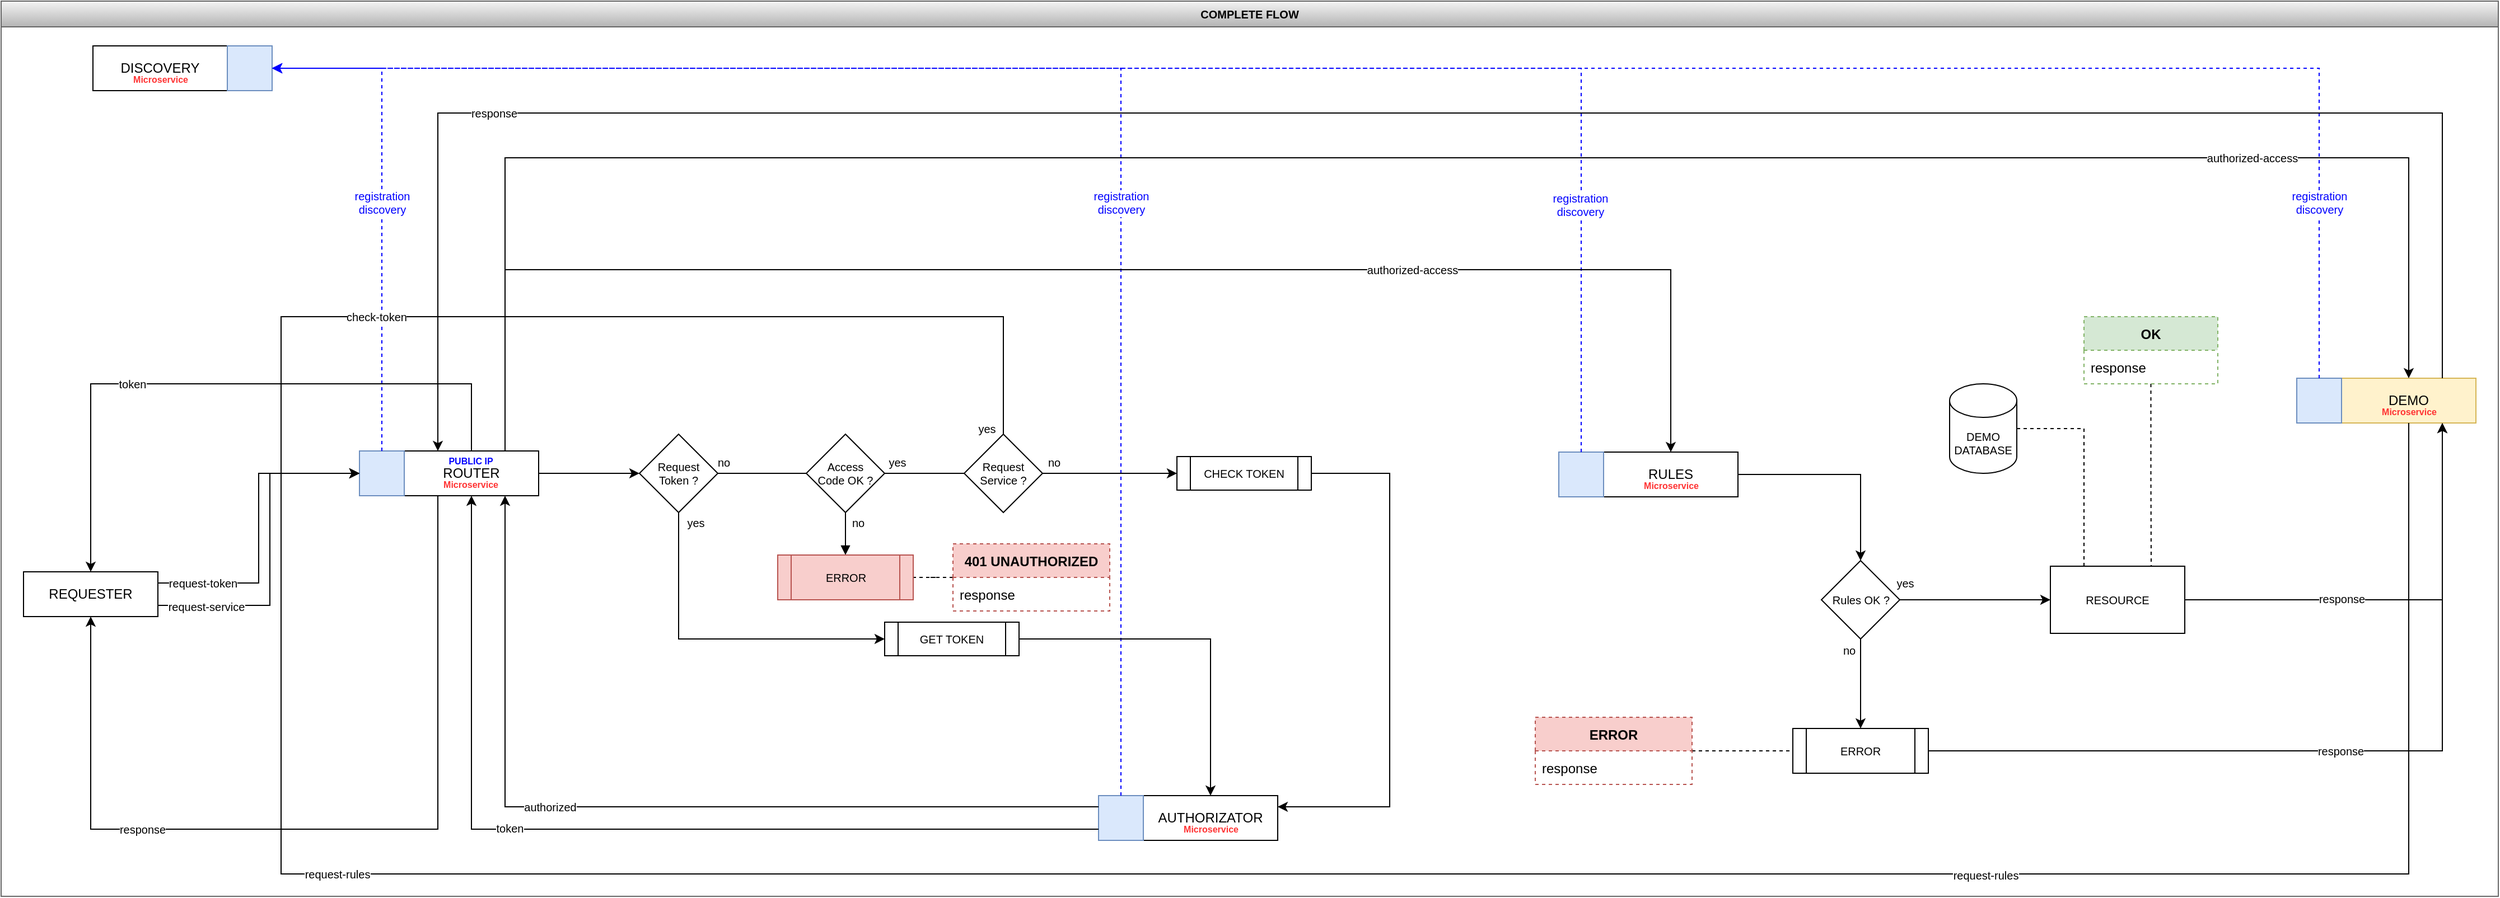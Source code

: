 <mxfile version="20.4.2" type="device" pages="9"><diagram name="Complete Flow" id="XBW6h8NcUP7HwG0BWmii"><mxGraphModel dx="5695" dy="2164" grid="1" gridSize="10" guides="1" tooltips="1" connect="1" arrows="1" fold="1" page="1" pageScale="1" pageWidth="850" pageHeight="1100" math="0" shadow="0"><root><mxCell id="_VGxvkHg0fk4leI1JE1Y-0"/><mxCell id="_VGxvkHg0fk4leI1JE1Y-1" parent="_VGxvkHg0fk4leI1JE1Y-0"/><mxCell id="vAevaixcYgFRLmwn6u8M-0" value="COMPLETE FLOW" style="swimlane;strokeColor=#666666;fontSize=10;fillColor=#f5f5f5;gradientColor=#b3b3b3;" parent="_VGxvkHg0fk4leI1JE1Y-1" vertex="1"><mxGeometry x="-3260" y="-980" width="2230" height="800" as="geometry"><mxRectangle x="-3260" y="-980" width="130" height="30" as="alternateBounds"/></mxGeometry></mxCell><mxCell id="S1e9drM4UIpTXmq-y5XQ-0" value="" style="group" parent="vAevaixcYgFRLmwn6u8M-0" vertex="1" connectable="0"><mxGeometry x="2050" y="337" width="160" height="50" as="geometry"/></mxCell><mxCell id="S1e9drM4UIpTXmq-y5XQ-1" value="" style="group" parent="S1e9drM4UIpTXmq-y5XQ-0" vertex="1" connectable="0"><mxGeometry x="40" width="120" height="50" as="geometry"/></mxCell><mxCell id="S1e9drM4UIpTXmq-y5XQ-2" value="DEMO" style="whiteSpace=wrap;html=1;rounded=0;fillColor=#fff2cc;strokeColor=#d6b656;" parent="S1e9drM4UIpTXmq-y5XQ-1" vertex="1"><mxGeometry width="120" height="40.0" as="geometry"/></mxCell><mxCell id="S1e9drM4UIpTXmq-y5XQ-3" value="&lt;b&gt;&lt;font style=&quot;font-size: 8px;&quot;&gt;Microservice&lt;/font&gt;&lt;/b&gt;" style="text;html=1;align=center;verticalAlign=middle;resizable=0;points=[];autosize=1;strokeColor=none;fillColor=none;fontColor=#FF3333;" parent="S1e9drM4UIpTXmq-y5XQ-1" vertex="1"><mxGeometry x="25" y="14" width="70" height="30" as="geometry"/></mxCell><mxCell id="S1e9drM4UIpTXmq-y5XQ-4" value="" style="rounded=0;whiteSpace=wrap;html=1;shadow=0;glass=0;labelBackgroundColor=none;fontSize=10;fillColor=#dae8fc;strokeColor=#6c8ebf;" parent="S1e9drM4UIpTXmq-y5XQ-0" vertex="1"><mxGeometry width="40" height="40" as="geometry"/></mxCell><mxCell id="S1e9drM4UIpTXmq-y5XQ-5" value="" style="group" parent="vAevaixcYgFRLmwn6u8M-0" vertex="1" connectable="0"><mxGeometry x="1391" y="403" width="161" height="50" as="geometry"/></mxCell><mxCell id="S1e9drM4UIpTXmq-y5XQ-6" value="" style="group" parent="S1e9drM4UIpTXmq-y5XQ-5" vertex="1" connectable="0"><mxGeometry x="40" width="120" height="50" as="geometry"/></mxCell><mxCell id="S1e9drM4UIpTXmq-y5XQ-7" value="&lt;div&gt;RULES&lt;br&gt;&lt;/div&gt;" style="whiteSpace=wrap;html=1;rounded=0;" parent="S1e9drM4UIpTXmq-y5XQ-6" vertex="1"><mxGeometry width="120" height="40.0" as="geometry"/></mxCell><mxCell id="S1e9drM4UIpTXmq-y5XQ-8" value="&lt;b&gt;&lt;font style=&quot;font-size: 8px;&quot;&gt;Microservice&lt;/font&gt;&lt;/b&gt;" style="text;html=1;align=center;verticalAlign=middle;resizable=0;points=[];autosize=1;strokeColor=none;fillColor=none;fontColor=#FF3333;" parent="S1e9drM4UIpTXmq-y5XQ-6" vertex="1"><mxGeometry x="24.5" y="14" width="70" height="30" as="geometry"/></mxCell><mxCell id="S1e9drM4UIpTXmq-y5XQ-9" value="" style="rounded=0;whiteSpace=wrap;html=1;shadow=0;glass=0;labelBackgroundColor=none;fontSize=10;fillColor=#dae8fc;strokeColor=#6c8ebf;" parent="S1e9drM4UIpTXmq-y5XQ-5" vertex="1"><mxGeometry width="40" height="40" as="geometry"/></mxCell><mxCell id="S1e9drM4UIpTXmq-y5XQ-10" value="" style="group" parent="vAevaixcYgFRLmwn6u8M-0" vertex="1" connectable="0"><mxGeometry x="320" y="402" width="160" height="40" as="geometry"/></mxCell><mxCell id="S1e9drM4UIpTXmq-y5XQ-11" value="" style="group" parent="S1e9drM4UIpTXmq-y5XQ-10" vertex="1" connectable="0"><mxGeometry x="40" width="120" height="40" as="geometry"/></mxCell><mxCell id="S1e9drM4UIpTXmq-y5XQ-12" value="ROUTER" style="rounded=0;whiteSpace=wrap;html=1;" parent="S1e9drM4UIpTXmq-y5XQ-11" vertex="1"><mxGeometry width="120" height="40.0" as="geometry"/></mxCell><mxCell id="S1e9drM4UIpTXmq-y5XQ-13" value="&lt;b&gt;&lt;font style=&quot;font-size: 8px;&quot;&gt;Microservice&lt;/font&gt;&lt;/b&gt;" style="text;html=1;align=center;verticalAlign=middle;resizable=0;points=[];autosize=1;strokeColor=none;fillColor=none;fontColor=#FF3333;" parent="S1e9drM4UIpTXmq-y5XQ-11" vertex="1"><mxGeometry x="24" y="14" width="70" height="30" as="geometry"/></mxCell><mxCell id="S1e9drM4UIpTXmq-y5XQ-47" value="&lt;b&gt;&lt;font style=&quot;font-size: 8px;&quot;&gt;PUBLIC IP&lt;/font&gt;&lt;/b&gt;" style="text;html=1;align=center;verticalAlign=middle;resizable=0;points=[];autosize=1;strokeColor=none;fillColor=none;fontColor=#0000FF;" parent="S1e9drM4UIpTXmq-y5XQ-11" vertex="1"><mxGeometry x="29" y="-7" width="60" height="30" as="geometry"/></mxCell><mxCell id="S1e9drM4UIpTXmq-y5XQ-14" value="" style="rounded=0;whiteSpace=wrap;html=1;shadow=0;glass=0;labelBackgroundColor=none;fontSize=10;fillColor=#dae8fc;strokeColor=#6c8ebf;" parent="S1e9drM4UIpTXmq-y5XQ-10" vertex="1"><mxGeometry width="40" height="40" as="geometry"/></mxCell><mxCell id="S1e9drM4UIpTXmq-y5XQ-15" value="" style="group" parent="vAevaixcYgFRLmwn6u8M-0" vertex="1" connectable="0"><mxGeometry x="82" y="40" width="160" height="50" as="geometry"/></mxCell><mxCell id="S1e9drM4UIpTXmq-y5XQ-16" value="" style="group" parent="S1e9drM4UIpTXmq-y5XQ-15" vertex="1" connectable="0"><mxGeometry width="120" height="50" as="geometry"/></mxCell><mxCell id="S1e9drM4UIpTXmq-y5XQ-17" value="&lt;div&gt;DISCOVERY&lt;/div&gt;" style="whiteSpace=wrap;html=1;rounded=0;" parent="S1e9drM4UIpTXmq-y5XQ-16" vertex="1"><mxGeometry width="120" height="40.0" as="geometry"/></mxCell><mxCell id="S1e9drM4UIpTXmq-y5XQ-18" value="&lt;b&gt;&lt;font style=&quot;font-size: 8px;&quot;&gt;Microservice&lt;/font&gt;&lt;/b&gt;" style="text;html=1;align=center;verticalAlign=middle;resizable=0;points=[];autosize=1;strokeColor=none;fillColor=none;fontColor=#FF3333;" parent="S1e9drM4UIpTXmq-y5XQ-16" vertex="1"><mxGeometry x="25" y="14" width="70" height="30" as="geometry"/></mxCell><mxCell id="S1e9drM4UIpTXmq-y5XQ-19" value="" style="rounded=0;whiteSpace=wrap;html=1;shadow=0;glass=0;labelBackgroundColor=none;fontSize=10;fillColor=#dae8fc;strokeColor=#6c8ebf;" parent="S1e9drM4UIpTXmq-y5XQ-15" vertex="1"><mxGeometry x="120" width="40" height="40" as="geometry"/></mxCell><mxCell id="S1e9drM4UIpTXmq-y5XQ-20" value="" style="group" parent="vAevaixcYgFRLmwn6u8M-0" vertex="1" connectable="0"><mxGeometry x="980" y="710" width="160" height="50" as="geometry"/></mxCell><mxCell id="S1e9drM4UIpTXmq-y5XQ-21" value="" style="group" parent="S1e9drM4UIpTXmq-y5XQ-20" vertex="1" connectable="0"><mxGeometry x="40" width="120" height="50" as="geometry"/></mxCell><mxCell id="S1e9drM4UIpTXmq-y5XQ-22" value="AUTHORIZATOR" style="rounded=0;whiteSpace=wrap;html=1;" parent="S1e9drM4UIpTXmq-y5XQ-21" vertex="1"><mxGeometry width="120" height="40.0" as="geometry"/></mxCell><mxCell id="S1e9drM4UIpTXmq-y5XQ-23" value="&lt;b&gt;&lt;font style=&quot;font-size: 8px;&quot;&gt;Microservice&lt;/font&gt;&lt;/b&gt;" style="text;html=1;align=center;verticalAlign=middle;resizable=0;points=[];autosize=1;strokeColor=none;fillColor=none;fontColor=#FF3333;" parent="S1e9drM4UIpTXmq-y5XQ-21" vertex="1"><mxGeometry x="25" y="14" width="70" height="30" as="geometry"/></mxCell><mxCell id="S1e9drM4UIpTXmq-y5XQ-24" value="" style="rounded=0;whiteSpace=wrap;html=1;shadow=0;glass=0;labelBackgroundColor=none;fontSize=10;fillColor=#dae8fc;strokeColor=#6c8ebf;" parent="S1e9drM4UIpTXmq-y5XQ-20" vertex="1"><mxGeometry width="40" height="40" as="geometry"/></mxCell><mxCell id="S1e9drM4UIpTXmq-y5XQ-25" style="edgeStyle=orthogonalEdgeStyle;rounded=0;orthogonalLoop=1;jettySize=auto;html=1;entryX=1;entryY=0.5;entryDx=0;entryDy=0;fontSize=10;fontColor=#000000;startArrow=none;startFill=0;endArrow=classic;endFill=1;exitX=0.5;exitY=0;exitDx=0;exitDy=0;dashed=1;strokeColor=#0000FF;" parent="vAevaixcYgFRLmwn6u8M-0" source="S1e9drM4UIpTXmq-y5XQ-14" target="S1e9drM4UIpTXmq-y5XQ-19" edge="1"><mxGeometry relative="1" as="geometry"/></mxCell><mxCell id="S1e9drM4UIpTXmq-y5XQ-26" style="edgeStyle=orthogonalEdgeStyle;rounded=0;orthogonalLoop=1;jettySize=auto;html=1;entryX=1;entryY=0.5;entryDx=0;entryDy=0;fontSize=10;fontColor=#000000;startArrow=none;startFill=0;endArrow=classic;endFill=1;exitX=0.5;exitY=0;exitDx=0;exitDy=0;dashed=1;strokeColor=#0000FF;" parent="vAevaixcYgFRLmwn6u8M-0" source="S1e9drM4UIpTXmq-y5XQ-24" target="S1e9drM4UIpTXmq-y5XQ-19" edge="1"><mxGeometry relative="1" as="geometry"/></mxCell><mxCell id="S1e9drM4UIpTXmq-y5XQ-27" value="&lt;div&gt;registration&lt;/div&gt;&lt;div&gt;discovery&lt;br&gt;&lt;/div&gt;" style="edgeLabel;html=1;align=center;verticalAlign=middle;resizable=0;points=[];fontSize=10;fontColor=#0000FF;" parent="S1e9drM4UIpTXmq-y5XQ-26" vertex="1" connectable="0"><mxGeometry x="-0.575" y="-2" relative="1" as="geometry"><mxPoint x="-2" y="-231" as="offset"/></mxGeometry></mxCell><mxCell id="S1e9drM4UIpTXmq-y5XQ-28" style="edgeStyle=orthogonalEdgeStyle;rounded=0;orthogonalLoop=1;jettySize=auto;html=1;entryX=1;entryY=0.5;entryDx=0;entryDy=0;fontSize=10;fontColor=#000000;startArrow=none;startFill=0;endArrow=classic;endFill=1;exitX=0.5;exitY=0;exitDx=0;exitDy=0;dashed=1;strokeColor=#0000FF;" parent="vAevaixcYgFRLmwn6u8M-0" source="S1e9drM4UIpTXmq-y5XQ-9" target="S1e9drM4UIpTXmq-y5XQ-19" edge="1"><mxGeometry relative="1" as="geometry"/></mxCell><mxCell id="S1e9drM4UIpTXmq-y5XQ-29" style="edgeStyle=orthogonalEdgeStyle;rounded=0;orthogonalLoop=1;jettySize=auto;html=1;entryX=1;entryY=0.5;entryDx=0;entryDy=0;fontSize=10;fontColor=#000000;startArrow=none;startFill=0;endArrow=classic;endFill=1;exitX=0.5;exitY=0;exitDx=0;exitDy=0;dashed=1;strokeColor=#0000FF;" parent="vAevaixcYgFRLmwn6u8M-0" source="S1e9drM4UIpTXmq-y5XQ-4" target="S1e9drM4UIpTXmq-y5XQ-19" edge="1"><mxGeometry relative="1" as="geometry"/></mxCell><mxCell id="KPfkGJZk5kWk9S_Hzr4F-1" style="edgeStyle=orthogonalEdgeStyle;rounded=0;orthogonalLoop=1;jettySize=auto;html=1;fontSize=10;fontColor=#000000;startArrow=none;startFill=0;endArrow=none;endFill=0;" parent="vAevaixcYgFRLmwn6u8M-0" source="S1e9drM4UIpTXmq-y5XQ-33" target="KPfkGJZk5kWk9S_Hzr4F-0" edge="1"><mxGeometry relative="1" as="geometry"/></mxCell><mxCell id="S1e9drM4UIpTXmq-y5XQ-33" value="&lt;div&gt;Request&lt;/div&gt;&lt;div&gt;Token ?&lt;br&gt;&lt;/div&gt;" style="rhombus;whiteSpace=wrap;html=1;rounded=0;shadow=0;glass=0;labelBackgroundColor=none;fontSize=10;fontColor=#000000;" parent="vAevaixcYgFRLmwn6u8M-0" vertex="1"><mxGeometry x="570" y="387" width="70" height="70" as="geometry"/></mxCell><mxCell id="S1e9drM4UIpTXmq-y5XQ-34" style="edgeStyle=orthogonalEdgeStyle;rounded=0;orthogonalLoop=1;jettySize=auto;html=1;entryX=0;entryY=0.5;entryDx=0;entryDy=0;fontSize=10;fontColor=#000000;startArrow=none;startFill=0;endArrow=classic;endFill=1;exitX=0.5;exitY=0;exitDx=0;exitDy=0;" parent="vAevaixcYgFRLmwn6u8M-0" source="S1e9drM4UIpTXmq-y5XQ-36" target="S1e9drM4UIpTXmq-y5XQ-14" edge="1"><mxGeometry relative="1" as="geometry"><Array as="points"><mxPoint x="895" y="282"/><mxPoint x="250" y="282"/><mxPoint x="250" y="422"/></Array></mxGeometry></mxCell><mxCell id="1Uai-Df7pE8Sgz3iAlLl-2" value="check-token" style="edgeLabel;html=1;align=center;verticalAlign=middle;resizable=0;points=[];fontSize=10;fontColor=#000000;" parent="S1e9drM4UIpTXmq-y5XQ-34" vertex="1" connectable="0"><mxGeometry x="0.422" y="3" relative="1" as="geometry"><mxPoint x="17" y="-3" as="offset"/></mxGeometry></mxCell><mxCell id="S1e9drM4UIpTXmq-y5XQ-36" value="&lt;div&gt;Request&lt;/div&gt;&lt;div&gt;Service ?&lt;br&gt;&lt;/div&gt;" style="rhombus;whiteSpace=wrap;html=1;rounded=0;shadow=0;glass=0;labelBackgroundColor=none;fontSize=10;fontColor=#000000;" parent="vAevaixcYgFRLmwn6u8M-0" vertex="1"><mxGeometry x="860" y="387" width="70" height="70" as="geometry"/></mxCell><mxCell id="S1e9drM4UIpTXmq-y5XQ-37" style="edgeStyle=orthogonalEdgeStyle;rounded=0;orthogonalLoop=1;jettySize=auto;html=1;fontSize=10;fontColor=#000000;startArrow=none;startFill=0;endArrow=classic;endFill=1;" parent="vAevaixcYgFRLmwn6u8M-0" source="S1e9drM4UIpTXmq-y5XQ-12" target="S1e9drM4UIpTXmq-y5XQ-33" edge="1"><mxGeometry relative="1" as="geometry"/></mxCell><mxCell id="S1e9drM4UIpTXmq-y5XQ-38" value="" style="group" parent="vAevaixcYgFRLmwn6u8M-0" vertex="1" connectable="0"><mxGeometry x="20" y="510" width="120" height="40" as="geometry"/></mxCell><mxCell id="S1e9drM4UIpTXmq-y5XQ-39" value="REQUESTER" style="rounded=0;whiteSpace=wrap;html=1;" parent="S1e9drM4UIpTXmq-y5XQ-38" vertex="1"><mxGeometry width="120" height="40.0" as="geometry"/></mxCell><mxCell id="S1e9drM4UIpTXmq-y5XQ-40" style="edgeStyle=orthogonalEdgeStyle;rounded=0;orthogonalLoop=1;jettySize=auto;html=1;entryX=0;entryY=0.5;entryDx=0;entryDy=0;fontSize=10;fontColor=#000000;startArrow=none;startFill=0;endArrow=classic;endFill=1;exitX=1;exitY=0.75;exitDx=0;exitDy=0;" parent="vAevaixcYgFRLmwn6u8M-0" source="S1e9drM4UIpTXmq-y5XQ-39" target="S1e9drM4UIpTXmq-y5XQ-14" edge="1"><mxGeometry relative="1" as="geometry"><Array as="points"><mxPoint x="240" y="540"/><mxPoint x="240" y="422"/></Array></mxGeometry></mxCell><mxCell id="S1e9drM4UIpTXmq-y5XQ-41" value="request-service" style="edgeLabel;html=1;align=center;verticalAlign=middle;resizable=0;points=[];fontSize=10;fontColor=#000000;" parent="S1e9drM4UIpTXmq-y5XQ-40" vertex="1" connectable="0"><mxGeometry x="-0.8" y="-3" relative="1" as="geometry"><mxPoint x="13" y="-2" as="offset"/></mxGeometry></mxCell><mxCell id="S1e9drM4UIpTXmq-y5XQ-42" style="edgeStyle=orthogonalEdgeStyle;rounded=0;orthogonalLoop=1;jettySize=auto;html=1;entryX=0;entryY=0.5;entryDx=0;entryDy=0;fontSize=10;fontColor=#000000;startArrow=none;startFill=0;endArrow=classic;endFill=1;exitX=1;exitY=0.25;exitDx=0;exitDy=0;" parent="vAevaixcYgFRLmwn6u8M-0" source="S1e9drM4UIpTXmq-y5XQ-39" target="S1e9drM4UIpTXmq-y5XQ-14" edge="1"><mxGeometry relative="1" as="geometry"><Array as="points"><mxPoint x="230" y="520"/><mxPoint x="230" y="422"/></Array></mxGeometry></mxCell><mxCell id="S1e9drM4UIpTXmq-y5XQ-43" value="request-token" style="edgeLabel;html=1;align=center;verticalAlign=middle;resizable=0;points=[];fontSize=10;fontColor=#000000;" parent="S1e9drM4UIpTXmq-y5XQ-42" vertex="1" connectable="0"><mxGeometry x="-0.528" y="-1" relative="1" as="geometry"><mxPoint x="-26" y="-1" as="offset"/></mxGeometry></mxCell><mxCell id="S1e9drM4UIpTXmq-y5XQ-44" value="no" style="text;html=1;align=center;verticalAlign=middle;resizable=0;points=[];autosize=1;strokeColor=none;fillColor=none;fontSize=10;fontColor=#000000;" parent="vAevaixcYgFRLmwn6u8M-0" vertex="1"><mxGeometry x="630" y="397" width="30" height="30" as="geometry"/></mxCell><mxCell id="S1e9drM4UIpTXmq-y5XQ-45" value="yes" style="text;html=1;align=center;verticalAlign=middle;resizable=0;points=[];autosize=1;strokeColor=none;fillColor=none;fontSize=10;fontColor=#000000;" parent="vAevaixcYgFRLmwn6u8M-0" vertex="1"><mxGeometry x="860" y="367" width="40" height="30" as="geometry"/></mxCell><mxCell id="S1e9drM4UIpTXmq-y5XQ-46" value="yes" style="text;html=1;align=center;verticalAlign=middle;resizable=0;points=[];autosize=1;strokeColor=none;fillColor=none;fontSize=10;fontColor=#000000;" parent="vAevaixcYgFRLmwn6u8M-0" vertex="1"><mxGeometry x="600" y="451" width="40" height="30" as="geometry"/></mxCell><mxCell id="S1e9drM4UIpTXmq-y5XQ-48" style="edgeStyle=orthogonalEdgeStyle;rounded=0;orthogonalLoop=1;jettySize=auto;html=1;entryX=0.5;entryY=1;entryDx=0;entryDy=0;fontSize=10;fontColor=#000000;startArrow=none;startFill=0;endArrow=classic;endFill=1;exitX=0;exitY=0.75;exitDx=0;exitDy=0;" parent="vAevaixcYgFRLmwn6u8M-0" source="S1e9drM4UIpTXmq-y5XQ-24" target="S1e9drM4UIpTXmq-y5XQ-12" edge="1"><mxGeometry relative="1" as="geometry"><mxPoint x="970" y="730" as="sourcePoint"/></mxGeometry></mxCell><mxCell id="S1e9drM4UIpTXmq-y5XQ-49" value="token" style="edgeLabel;html=1;align=center;verticalAlign=middle;resizable=0;points=[];fontSize=10;fontColor=#000000;" parent="S1e9drM4UIpTXmq-y5XQ-48" vertex="1" connectable="0"><mxGeometry x="0.476" relative="1" as="geometry"><mxPoint x="34" y="72" as="offset"/></mxGeometry></mxCell><mxCell id="S1e9drM4UIpTXmq-y5XQ-50" style="edgeStyle=orthogonalEdgeStyle;rounded=0;orthogonalLoop=1;jettySize=auto;html=1;fontSize=10;fontColor=#000000;startArrow=none;startFill=0;endArrow=classic;endFill=1;exitX=0;exitY=0.25;exitDx=0;exitDy=0;entryX=0.75;entryY=1;entryDx=0;entryDy=0;" parent="vAevaixcYgFRLmwn6u8M-0" source="S1e9drM4UIpTXmq-y5XQ-24" target="S1e9drM4UIpTXmq-y5XQ-12" edge="1"><mxGeometry relative="1" as="geometry"/></mxCell><mxCell id="S1e9drM4UIpTXmq-y5XQ-51" value="authorized" style="edgeLabel;html=1;align=center;verticalAlign=middle;resizable=0;points=[];fontSize=10;fontColor=#000000;" parent="S1e9drM4UIpTXmq-y5XQ-50" vertex="1" connectable="0"><mxGeometry x="0.473" y="-1" relative="1" as="geometry"><mxPoint x="39" y="65" as="offset"/></mxGeometry></mxCell><mxCell id="S1e9drM4UIpTXmq-y5XQ-52" style="edgeStyle=orthogonalEdgeStyle;rounded=0;orthogonalLoop=1;jettySize=auto;html=1;fontSize=10;fontColor=#000000;startArrow=none;startFill=0;endArrow=classic;endFill=1;exitX=0.5;exitY=0;exitDx=0;exitDy=0;" parent="vAevaixcYgFRLmwn6u8M-0" source="S1e9drM4UIpTXmq-y5XQ-12" target="S1e9drM4UIpTXmq-y5XQ-39" edge="1"><mxGeometry relative="1" as="geometry"><Array as="points"><mxPoint x="420" y="342"/><mxPoint x="80" y="342"/></Array></mxGeometry></mxCell><mxCell id="S1e9drM4UIpTXmq-y5XQ-53" value="token" style="edgeLabel;html=1;align=center;verticalAlign=middle;resizable=0;points=[];fontSize=10;fontColor=#000000;" parent="S1e9drM4UIpTXmq-y5XQ-52" vertex="1" connectable="0"><mxGeometry x="0.221" y="3" relative="1" as="geometry"><mxPoint x="-16" y="-3" as="offset"/></mxGeometry></mxCell><mxCell id="S1e9drM4UIpTXmq-y5XQ-54" style="edgeStyle=orthogonalEdgeStyle;rounded=0;orthogonalLoop=1;jettySize=auto;html=1;entryX=0.5;entryY=0;entryDx=0;entryDy=0;fontSize=10;fontColor=#000000;startArrow=none;startFill=0;endArrow=classic;endFill=1;exitX=0.75;exitY=0;exitDx=0;exitDy=0;" parent="vAevaixcYgFRLmwn6u8M-0" source="S1e9drM4UIpTXmq-y5XQ-12" target="S1e9drM4UIpTXmq-y5XQ-2" edge="1"><mxGeometry relative="1" as="geometry"><Array as="points"><mxPoint x="450" y="140"/><mxPoint x="2150" y="140"/></Array></mxGeometry></mxCell><mxCell id="S1e9drM4UIpTXmq-y5XQ-55" value="authorized-access" style="edgeLabel;html=1;align=center;verticalAlign=middle;resizable=0;points=[];fontSize=10;fontColor=#000000;" parent="S1e9drM4UIpTXmq-y5XQ-54" vertex="1" connectable="0"><mxGeometry x="-0.784" y="-2" relative="1" as="geometry"><mxPoint x="1558" y="-29" as="offset"/></mxGeometry></mxCell><mxCell id="S1e9drM4UIpTXmq-y5XQ-56" style="edgeStyle=orthogonalEdgeStyle;rounded=0;orthogonalLoop=1;jettySize=auto;html=1;fontSize=10;fontColor=#000000;startArrow=none;startFill=0;endArrow=classic;endFill=1;entryX=1;entryY=0.25;entryDx=0;entryDy=0;exitX=1;exitY=0.5;exitDx=0;exitDy=0;" parent="vAevaixcYgFRLmwn6u8M-0" source="S1e9drM4UIpTXmq-y5XQ-57" target="S1e9drM4UIpTXmq-y5XQ-22" edge="1"><mxGeometry relative="1" as="geometry"><Array as="points"><mxPoint x="1240" y="422"/><mxPoint x="1240" y="720"/></Array></mxGeometry></mxCell><mxCell id="S1e9drM4UIpTXmq-y5XQ-57" value="CHECK TOKEN" style="shape=process;whiteSpace=wrap;html=1;backgroundOutline=1;rounded=0;shadow=0;glass=0;labelBackgroundColor=none;fontSize=10;fontColor=#000000;" parent="vAevaixcYgFRLmwn6u8M-0" vertex="1"><mxGeometry x="1050" y="407" width="120" height="30" as="geometry"/></mxCell><mxCell id="S1e9drM4UIpTXmq-y5XQ-58" style="edgeStyle=orthogonalEdgeStyle;rounded=0;orthogonalLoop=1;jettySize=auto;html=1;fontSize=10;fontColor=#000000;startArrow=none;startFill=0;endArrow=classic;endFill=1;" parent="vAevaixcYgFRLmwn6u8M-0" source="S1e9drM4UIpTXmq-y5XQ-59" target="S1e9drM4UIpTXmq-y5XQ-22" edge="1"><mxGeometry relative="1" as="geometry"/></mxCell><mxCell id="S1e9drM4UIpTXmq-y5XQ-59" value="GET TOKEN" style="shape=process;whiteSpace=wrap;html=1;backgroundOutline=1;rounded=0;shadow=0;glass=0;labelBackgroundColor=none;fontSize=10;fontColor=#000000;" parent="vAevaixcYgFRLmwn6u8M-0" vertex="1"><mxGeometry x="789" y="555" width="120" height="30" as="geometry"/></mxCell><mxCell id="S1e9drM4UIpTXmq-y5XQ-60" value="no" style="text;html=1;align=center;verticalAlign=middle;resizable=0;points=[];autosize=1;strokeColor=none;fillColor=none;fontSize=10;fontColor=#000000;" parent="vAevaixcYgFRLmwn6u8M-0" vertex="1"><mxGeometry x="925" y="397" width="30" height="30" as="geometry"/></mxCell><mxCell id="S1e9drM4UIpTXmq-y5XQ-61" style="edgeStyle=orthogonalEdgeStyle;rounded=0;orthogonalLoop=1;jettySize=auto;html=1;strokeColor=#000000;fontSize=10;fontColor=#000000;startArrow=none;startFill=0;endArrow=classic;endFill=1;entryX=0;entryY=0.5;entryDx=0;entryDy=0;exitX=0.5;exitY=1;exitDx=0;exitDy=0;" parent="vAevaixcYgFRLmwn6u8M-0" source="S1e9drM4UIpTXmq-y5XQ-2" target="S1e9drM4UIpTXmq-y5XQ-14" edge="1"><mxGeometry relative="1" as="geometry"><Array as="points"><mxPoint x="2150" y="780"/><mxPoint x="250" y="780"/><mxPoint x="250" y="422"/></Array></mxGeometry></mxCell><mxCell id="3nYgRN_xU63G19fWtx5O-0" value="request-rules" style="edgeLabel;html=1;align=center;verticalAlign=middle;resizable=0;points=[];fontSize=10;fontColor=#000000;" parent="S1e9drM4UIpTXmq-y5XQ-61" vertex="1" connectable="0"><mxGeometry x="0.806" y="1" relative="1" as="geometry"><mxPoint x="51" y="163" as="offset"/></mxGeometry></mxCell><mxCell id="3nYgRN_xU63G19fWtx5O-2" value="request-rules" style="edgeLabel;html=1;align=center;verticalAlign=middle;resizable=0;points=[];fontSize=10;fontColor=#000000;" parent="S1e9drM4UIpTXmq-y5XQ-61" vertex="1" connectable="0"><mxGeometry x="-0.164" y="1" relative="1" as="geometry"><mxPoint x="360" as="offset"/></mxGeometry></mxCell><mxCell id="S1e9drM4UIpTXmq-y5XQ-64" value="Rules OK ?" style="rhombus;whiteSpace=wrap;html=1;rounded=0;shadow=0;glass=0;labelBackgroundColor=none;fontSize=10;fontColor=#000000;" parent="vAevaixcYgFRLmwn6u8M-0" vertex="1"><mxGeometry x="1625.5" y="500" width="70" height="70" as="geometry"/></mxCell><mxCell id="S1e9drM4UIpTXmq-y5XQ-35" style="edgeStyle=orthogonalEdgeStyle;rounded=0;orthogonalLoop=1;jettySize=auto;html=1;fontSize=10;fontColor=#000000;startArrow=none;startFill=0;endArrow=classic;endFill=1;" parent="vAevaixcYgFRLmwn6u8M-0" source="S1e9drM4UIpTXmq-y5XQ-36" target="S1e9drM4UIpTXmq-y5XQ-57" edge="1"><mxGeometry relative="1" as="geometry"/></mxCell><mxCell id="S1e9drM4UIpTXmq-y5XQ-65" style="edgeStyle=orthogonalEdgeStyle;rounded=0;orthogonalLoop=1;jettySize=auto;html=1;strokeColor=#000000;fontSize=10;fontColor=#000000;startArrow=none;startFill=0;endArrow=classic;endFill=1;" parent="vAevaixcYgFRLmwn6u8M-0" source="S1e9drM4UIpTXmq-y5XQ-7" target="S1e9drM4UIpTXmq-y5XQ-64" edge="1"><mxGeometry relative="1" as="geometry"/></mxCell><mxCell id="S1e9drM4UIpTXmq-y5XQ-66" style="edgeStyle=orthogonalEdgeStyle;rounded=0;orthogonalLoop=1;jettySize=auto;html=1;entryX=0.75;entryY=1;entryDx=0;entryDy=0;strokeColor=#000000;fontSize=10;fontColor=#000000;startArrow=none;startFill=0;endArrow=classic;endFill=1;" parent="vAevaixcYgFRLmwn6u8M-0" source="S1e9drM4UIpTXmq-y5XQ-67" target="S1e9drM4UIpTXmq-y5XQ-2" edge="1"><mxGeometry relative="1" as="geometry"/></mxCell><mxCell id="3nYgRN_xU63G19fWtx5O-7" value="response" style="edgeLabel;html=1;align=center;verticalAlign=middle;resizable=0;points=[];fontSize=10;fontColor=#000000;" parent="S1e9drM4UIpTXmq-y5XQ-66" vertex="1" connectable="0"><mxGeometry x="-0.021" y="-1" relative="1" as="geometry"><mxPoint y="-1" as="offset"/></mxGeometry></mxCell><mxCell id="S1e9drM4UIpTXmq-y5XQ-67" value="ERROR" style="shape=process;whiteSpace=wrap;html=1;backgroundOutline=1;rounded=0;shadow=0;glass=0;labelBackgroundColor=none;fontSize=10;fontColor=#000000;" parent="vAevaixcYgFRLmwn6u8M-0" vertex="1"><mxGeometry x="1600" y="650" width="121" height="40" as="geometry"/></mxCell><mxCell id="S1e9drM4UIpTXmq-y5XQ-69" value="&lt;div&gt;DEMO&lt;/div&gt;&lt;div&gt;DATABASE&lt;br&gt;&lt;/div&gt;" style="shape=cylinder3;whiteSpace=wrap;html=1;boundedLbl=1;backgroundOutline=1;size=15;rounded=0;shadow=0;glass=0;labelBackgroundColor=none;fontSize=10;fontColor=#000000;" parent="vAevaixcYgFRLmwn6u8M-0" vertex="1"><mxGeometry x="1740" y="342" width="60" height="80" as="geometry"/></mxCell><mxCell id="S1e9drM4UIpTXmq-y5XQ-32" style="edgeStyle=orthogonalEdgeStyle;rounded=0;orthogonalLoop=1;jettySize=auto;html=1;entryX=0;entryY=0.5;entryDx=0;entryDy=0;fontSize=10;fontColor=#000000;startArrow=none;startFill=0;endArrow=classic;endFill=1;exitX=0.5;exitY=1;exitDx=0;exitDy=0;" parent="vAevaixcYgFRLmwn6u8M-0" source="S1e9drM4UIpTXmq-y5XQ-33" target="S1e9drM4UIpTXmq-y5XQ-59" edge="1"><mxGeometry relative="1" as="geometry"><mxPoint x="580" y="482" as="sourcePoint"/></mxGeometry></mxCell><mxCell id="S1e9drM4UIpTXmq-y5XQ-70" style="edgeStyle=orthogonalEdgeStyle;rounded=0;orthogonalLoop=1;jettySize=auto;html=1;entryX=0.75;entryY=1;entryDx=0;entryDy=0;strokeColor=#000000;fontSize=10;fontColor=#000000;startArrow=none;startFill=0;endArrow=classic;endFill=1;" parent="vAevaixcYgFRLmwn6u8M-0" source="S1e9drM4UIpTXmq-y5XQ-71" target="S1e9drM4UIpTXmq-y5XQ-2" edge="1"><mxGeometry relative="1" as="geometry"/></mxCell><mxCell id="3nYgRN_xU63G19fWtx5O-8" value="response" style="edgeLabel;html=1;align=center;verticalAlign=middle;resizable=0;points=[];fontSize=10;fontColor=#000000;" parent="S1e9drM4UIpTXmq-y5XQ-70" vertex="1" connectable="0"><mxGeometry x="-0.278" y="-2" relative="1" as="geometry"><mxPoint y="-3" as="offset"/></mxGeometry></mxCell><mxCell id="S1e9drM4UIpTXmq-y5XQ-71" value="RESOURCE" style="rounded=0;whiteSpace=wrap;html=1;shadow=0;glass=0;labelBackgroundColor=none;fontSize=10;fontColor=#000000;" parent="vAevaixcYgFRLmwn6u8M-0" vertex="1"><mxGeometry x="1830" y="505" width="120" height="60" as="geometry"/></mxCell><mxCell id="3nYgRN_xU63G19fWtx5O-4" style="edgeStyle=orthogonalEdgeStyle;rounded=0;orthogonalLoop=1;jettySize=auto;html=1;dashed=1;fontSize=10;fontColor=#000000;entryX=0.75;entryY=0;entryDx=0;entryDy=0;endArrow=none;endFill=0;" parent="vAevaixcYgFRLmwn6u8M-0" source="S1e9drM4UIpTXmq-y5XQ-73" target="S1e9drM4UIpTXmq-y5XQ-71" edge="1"><mxGeometry relative="1" as="geometry"><mxPoint x="1919.75" y="510" as="targetPoint"/></mxGeometry></mxCell><mxCell id="S1e9drM4UIpTXmq-y5XQ-73" value="OK" style="swimlane;fontStyle=1;childLayout=stackLayout;horizontal=1;startSize=30;horizontalStack=0;resizeParent=1;resizeParentMax=0;resizeLast=0;collapsible=1;marginBottom=0;dashed=1;fillColor=#d5e8d4;strokeColor=#82b366;" parent="vAevaixcYgFRLmwn6u8M-0" vertex="1"><mxGeometry x="1860" y="282" width="119.5" height="60" as="geometry"/></mxCell><mxCell id="S1e9drM4UIpTXmq-y5XQ-74" value="response" style="text;strokeColor=none;fillColor=none;align=left;verticalAlign=middle;spacingLeft=4;spacingRight=4;overflow=hidden;points=[[0,0.5],[1,0.5]];portConstraint=eastwest;rotatable=0;dashed=1;" parent="S1e9drM4UIpTXmq-y5XQ-73" vertex="1"><mxGeometry y="30" width="119.5" height="30" as="geometry"/></mxCell><mxCell id="S1e9drM4UIpTXmq-y5XQ-75" style="edgeStyle=orthogonalEdgeStyle;rounded=0;orthogonalLoop=1;jettySize=auto;html=1;strokeColor=#000000;fontSize=10;fontColor=#000000;startArrow=none;startFill=0;endArrow=none;endFill=0;dashed=1;" parent="vAevaixcYgFRLmwn6u8M-0" source="S1e9drM4UIpTXmq-y5XQ-76" target="S1e9drM4UIpTXmq-y5XQ-67" edge="1"><mxGeometry relative="1" as="geometry"/></mxCell><mxCell id="S1e9drM4UIpTXmq-y5XQ-76" value="ERROR" style="swimlane;fontStyle=1;childLayout=stackLayout;horizontal=1;startSize=30;horizontalStack=0;resizeParent=1;resizeParentMax=0;resizeLast=0;collapsible=1;marginBottom=0;dashed=1;fillColor=#f8cecc;strokeColor=#b85450;" parent="vAevaixcYgFRLmwn6u8M-0" vertex="1"><mxGeometry x="1370" y="640" width="140" height="60" as="geometry"/></mxCell><mxCell id="S1e9drM4UIpTXmq-y5XQ-77" value="response" style="text;strokeColor=none;fillColor=none;align=left;verticalAlign=middle;spacingLeft=4;spacingRight=4;overflow=hidden;points=[[0,0.5],[1,0.5]];portConstraint=eastwest;rotatable=0;dashed=1;" parent="S1e9drM4UIpTXmq-y5XQ-76" vertex="1"><mxGeometry y="30" width="140" height="30" as="geometry"/></mxCell><mxCell id="S1e9drM4UIpTXmq-y5XQ-63" style="edgeStyle=orthogonalEdgeStyle;rounded=0;orthogonalLoop=1;jettySize=auto;html=1;strokeColor=#000000;fontSize=10;fontColor=#000000;startArrow=none;startFill=0;endArrow=classic;endFill=1;" parent="vAevaixcYgFRLmwn6u8M-0" source="S1e9drM4UIpTXmq-y5XQ-64" target="S1e9drM4UIpTXmq-y5XQ-67" edge="1"><mxGeometry relative="1" as="geometry"/></mxCell><mxCell id="S1e9drM4UIpTXmq-y5XQ-79" style="edgeStyle=orthogonalEdgeStyle;rounded=0;orthogonalLoop=1;jettySize=auto;html=1;entryX=0.25;entryY=0;entryDx=0;entryDy=0;strokeColor=#000000;fontSize=10;fontColor=#000000;startArrow=none;startFill=0;endArrow=classic;endFill=1;exitX=0.75;exitY=0;exitDx=0;exitDy=0;" parent="vAevaixcYgFRLmwn6u8M-0" source="S1e9drM4UIpTXmq-y5XQ-2" target="S1e9drM4UIpTXmq-y5XQ-12" edge="1"><mxGeometry relative="1" as="geometry"><Array as="points"><mxPoint x="2180" y="100"/><mxPoint x="390" y="100"/></Array></mxGeometry></mxCell><mxCell id="S1e9drM4UIpTXmq-y5XQ-80" value="response" style="edgeLabel;html=1;align=center;verticalAlign=middle;resizable=0;points=[];fontSize=10;fontColor=#000000;" parent="S1e9drM4UIpTXmq-y5XQ-79" vertex="1" connectable="0"><mxGeometry x="0.728" y="-1" relative="1" as="geometry"><mxPoint x="35" y="1" as="offset"/></mxGeometry></mxCell><mxCell id="S1e9drM4UIpTXmq-y5XQ-62" style="edgeStyle=orthogonalEdgeStyle;rounded=0;orthogonalLoop=1;jettySize=auto;html=1;strokeColor=#000000;fontSize=10;fontColor=#000000;startArrow=none;startFill=0;endArrow=classic;endFill=1;" parent="vAevaixcYgFRLmwn6u8M-0" source="S1e9drM4UIpTXmq-y5XQ-64" target="S1e9drM4UIpTXmq-y5XQ-71" edge="1"><mxGeometry relative="1" as="geometry"><mxPoint x="1730" y="675" as="targetPoint"/></mxGeometry></mxCell><mxCell id="S1e9drM4UIpTXmq-y5XQ-81" style="edgeStyle=orthogonalEdgeStyle;rounded=0;orthogonalLoop=1;jettySize=auto;html=1;entryX=0.5;entryY=1;entryDx=0;entryDy=0;strokeColor=#000000;fontSize=10;fontColor=#000000;startArrow=none;startFill=0;endArrow=classic;endFill=1;exitX=0.25;exitY=1;exitDx=0;exitDy=0;" parent="vAevaixcYgFRLmwn6u8M-0" source="S1e9drM4UIpTXmq-y5XQ-12" target="S1e9drM4UIpTXmq-y5XQ-39" edge="1"><mxGeometry relative="1" as="geometry"><Array as="points"><mxPoint x="390" y="740"/><mxPoint x="80" y="740"/></Array></mxGeometry></mxCell><mxCell id="S1e9drM4UIpTXmq-y5XQ-82" value="response" style="edgeLabel;html=1;align=center;verticalAlign=middle;resizable=0;points=[];fontSize=10;fontColor=#000000;" parent="S1e9drM4UIpTXmq-y5XQ-81" vertex="1" connectable="0"><mxGeometry x="0.648" relative="1" as="geometry"><mxPoint x="46" y="49" as="offset"/></mxGeometry></mxCell><mxCell id="S1e9drM4UIpTXmq-y5XQ-83" value="&lt;div&gt;registration&lt;/div&gt;&lt;div&gt;discovery&lt;br&gt;&lt;/div&gt;" style="edgeLabel;html=1;align=center;verticalAlign=middle;resizable=0;points=[];fontSize=10;fontColor=#0000FF;" parent="vAevaixcYgFRLmwn6u8M-0" vertex="1" connectable="0"><mxGeometry x="1414" y="240" as="geometry"><mxPoint x="-4" y="-58" as="offset"/></mxGeometry></mxCell><mxCell id="S1e9drM4UIpTXmq-y5XQ-84" value="&lt;div&gt;registration&lt;/div&gt;&lt;div&gt;discovery&lt;br&gt;&lt;/div&gt;" style="edgeLabel;html=1;align=center;verticalAlign=middle;resizable=0;points=[];fontSize=10;fontColor=#0000FF;" parent="vAevaixcYgFRLmwn6u8M-0" vertex="1" connectable="0"><mxGeometry x="2070" y="180" as="geometry"/></mxCell><mxCell id="S1e9drM4UIpTXmq-y5XQ-85" value="&lt;div&gt;registration&lt;/div&gt;&lt;div&gt;discovery&lt;br&gt;&lt;/div&gt;" style="edgeLabel;html=1;align=center;verticalAlign=middle;resizable=0;points=[];fontSize=10;fontColor=#0000FF;" parent="vAevaixcYgFRLmwn6u8M-0" vertex="1" connectable="0"><mxGeometry x="340" y="180" as="geometry"/></mxCell><mxCell id="S1e9drM4UIpTXmq-y5XQ-68" style="edgeStyle=orthogonalEdgeStyle;rounded=0;orthogonalLoop=1;jettySize=auto;html=1;strokeColor=#000000;fontSize=10;fontColor=#000000;startArrow=none;startFill=0;endArrow=none;endFill=0;entryX=0.25;entryY=0;entryDx=0;entryDy=0;dashed=1;" parent="vAevaixcYgFRLmwn6u8M-0" source="S1e9drM4UIpTXmq-y5XQ-69" target="S1e9drM4UIpTXmq-y5XQ-71" edge="1"><mxGeometry relative="1" as="geometry"><mxPoint x="1810" y="642.5" as="targetPoint"/></mxGeometry></mxCell><mxCell id="3nYgRN_xU63G19fWtx5O-1" style="edgeStyle=orthogonalEdgeStyle;rounded=0;orthogonalLoop=1;jettySize=auto;html=1;entryX=0.5;entryY=0;entryDx=0;entryDy=0;fontSize=10;fontColor=#000000;exitX=0.75;exitY=0;exitDx=0;exitDy=0;" parent="vAevaixcYgFRLmwn6u8M-0" source="S1e9drM4UIpTXmq-y5XQ-12" target="S1e9drM4UIpTXmq-y5XQ-7" edge="1"><mxGeometry relative="1" as="geometry"><Array as="points"><mxPoint x="450" y="240"/><mxPoint x="1491" y="240"/></Array></mxGeometry></mxCell><mxCell id="3nYgRN_xU63G19fWtx5O-3" value="authorized-access" style="edgeLabel;html=1;align=center;verticalAlign=middle;resizable=0;points=[];fontSize=10;fontColor=#000000;" parent="3nYgRN_xU63G19fWtx5O-1" vertex="1" connectable="0"><mxGeometry x="0.508" y="-3" relative="1" as="geometry"><mxPoint x="-58" y="-3" as="offset"/></mxGeometry></mxCell><mxCell id="3nYgRN_xU63G19fWtx5O-5" value="no" style="text;html=1;align=center;verticalAlign=middle;resizable=0;points=[];autosize=1;strokeColor=none;fillColor=none;fontSize=10;fontColor=#000000;" parent="vAevaixcYgFRLmwn6u8M-0" vertex="1"><mxGeometry x="1635" y="565" width="30" height="30" as="geometry"/></mxCell><mxCell id="3nYgRN_xU63G19fWtx5O-6" value="yes" style="text;html=1;align=center;verticalAlign=middle;resizable=0;points=[];autosize=1;strokeColor=none;fillColor=none;fontSize=10;fontColor=#000000;" parent="vAevaixcYgFRLmwn6u8M-0" vertex="1"><mxGeometry x="1680" y="505" width="40" height="30" as="geometry"/></mxCell><mxCell id="KPfkGJZk5kWk9S_Hzr4F-2" style="edgeStyle=orthogonalEdgeStyle;rounded=0;orthogonalLoop=1;jettySize=auto;html=1;fontSize=10;fontColor=#000000;startArrow=none;startFill=0;endArrow=none;endFill=0;" parent="vAevaixcYgFRLmwn6u8M-0" source="KPfkGJZk5kWk9S_Hzr4F-0" target="S1e9drM4UIpTXmq-y5XQ-36" edge="1"><mxGeometry relative="1" as="geometry"/></mxCell><mxCell id="KPfkGJZk5kWk9S_Hzr4F-0" value="&lt;div&gt;Access&lt;/div&gt;&lt;div&gt;Code OK ?&lt;br&gt;&lt;/div&gt;" style="rhombus;whiteSpace=wrap;html=1;rounded=0;shadow=0;glass=0;labelBackgroundColor=none;fontSize=10;fontColor=#000000;" parent="vAevaixcYgFRLmwn6u8M-0" vertex="1"><mxGeometry x="719" y="387" width="70" height="70" as="geometry"/></mxCell><mxCell id="KPfkGJZk5kWk9S_Hzr4F-3" value="yes" style="text;html=1;align=center;verticalAlign=middle;resizable=0;points=[];autosize=1;strokeColor=none;fillColor=none;fontSize=10;fontColor=#000000;" parent="vAevaixcYgFRLmwn6u8M-0" vertex="1"><mxGeometry x="780" y="397" width="40" height="30" as="geometry"/></mxCell><mxCell id="KPfkGJZk5kWk9S_Hzr4F-8" style="edgeStyle=orthogonalEdgeStyle;rounded=0;orthogonalLoop=1;jettySize=auto;html=1;fontSize=10;fontColor=#000000;startArrow=none;startFill=0;endArrow=none;endFill=0;dashed=1;" parent="vAevaixcYgFRLmwn6u8M-0" source="KPfkGJZk5kWk9S_Hzr4F-4" target="KPfkGJZk5kWk9S_Hzr4F-6" edge="1"><mxGeometry relative="1" as="geometry"/></mxCell><mxCell id="KPfkGJZk5kWk9S_Hzr4F-4" value="401 UNAUTHORIZED" style="swimlane;fontStyle=1;childLayout=stackLayout;horizontal=1;startSize=30;horizontalStack=0;resizeParent=1;resizeParentMax=0;resizeLast=0;collapsible=1;marginBottom=0;dashed=1;fillColor=#f8cecc;strokeColor=#b85450;" parent="vAevaixcYgFRLmwn6u8M-0" vertex="1"><mxGeometry x="850" y="485" width="140" height="60" as="geometry"/></mxCell><mxCell id="KPfkGJZk5kWk9S_Hzr4F-5" value="response" style="text;strokeColor=none;fillColor=none;align=left;verticalAlign=middle;spacingLeft=4;spacingRight=4;overflow=hidden;points=[[0,0.5],[1,0.5]];portConstraint=eastwest;rotatable=0;dashed=1;" parent="KPfkGJZk5kWk9S_Hzr4F-4" vertex="1"><mxGeometry y="30" width="140" height="30" as="geometry"/></mxCell><mxCell id="KPfkGJZk5kWk9S_Hzr4F-7" style="edgeStyle=orthogonalEdgeStyle;rounded=0;orthogonalLoop=1;jettySize=auto;html=1;fontSize=10;fontColor=#000000;startArrow=block;startFill=1;endArrow=none;endFill=0;" parent="vAevaixcYgFRLmwn6u8M-0" source="KPfkGJZk5kWk9S_Hzr4F-6" target="KPfkGJZk5kWk9S_Hzr4F-0" edge="1"><mxGeometry relative="1" as="geometry"/></mxCell><mxCell id="KPfkGJZk5kWk9S_Hzr4F-6" value="ERROR" style="shape=process;whiteSpace=wrap;html=1;backgroundOutline=1;rounded=0;shadow=0;glass=0;labelBackgroundColor=none;fontSize=10;fillColor=#f8cecc;strokeColor=#b85450;" parent="vAevaixcYgFRLmwn6u8M-0" vertex="1"><mxGeometry x="693.5" y="495" width="121" height="40" as="geometry"/></mxCell><mxCell id="KPfkGJZk5kWk9S_Hzr4F-9" value="no" style="text;html=1;align=center;verticalAlign=middle;resizable=0;points=[];autosize=1;strokeColor=none;fillColor=none;fontSize=10;fontColor=#000000;" parent="vAevaixcYgFRLmwn6u8M-0" vertex="1"><mxGeometry x="750" y="451" width="30" height="30" as="geometry"/></mxCell></root></mxGraphModel></diagram><diagram id="5hjXLqzPcElDRF-6l-nP" name="Data Relation"><mxGraphModel dx="5029" dy="1967" grid="1" gridSize="10" guides="1" tooltips="1" connect="1" arrows="1" fold="1" page="1" pageScale="1" pageWidth="827" pageHeight="1169" math="0" shadow="0"><root><mxCell id="0"/><mxCell id="1" parent="0"/><mxCell id="u3QDVcI7Q2RsWOU9Sc_m-2" value="DATA RELATION" style="swimlane;dashed=1;strokeColor=#666666;fillColor=#f5f5f5;gradientColor=#b3b3b3;" parent="1" vertex="1"><mxGeometry x="-3140" y="-1070" width="2060" height="870" as="geometry"/></mxCell><mxCell id="cJf1cXWaMNyH6cpkqK1w-10" value="client_authorizator" style="swimlane;fontStyle=1;childLayout=stackLayout;horizontal=1;startSize=30;horizontalStack=0;resizeParent=1;resizeParentMax=0;resizeLast=0;collapsible=1;marginBottom=0;fontSize=10;fontColor=#333333;fillColor=#f5f5f5;strokeColor=#666666;rounded=0;glass=0;swimlaneLine=1;" parent="u3QDVcI7Q2RsWOU9Sc_m-2" vertex="1"><mxGeometry x="1900" y="80" width="140" height="240" as="geometry"/></mxCell><mxCell id="cJf1cXWaMNyH6cpkqK1w-11" value="id" style="text;align=left;verticalAlign=middle;spacingLeft=4;spacingRight=4;overflow=hidden;points=[[0,0.5],[1,0.5]];portConstraint=eastwest;rotatable=0;fontSize=10;shadow=0;fillColor=#fff2cc;strokeColor=#d6b656;" parent="cJf1cXWaMNyH6cpkqK1w-10" vertex="1"><mxGeometry y="30" width="140" height="30" as="geometry"/></mxCell><mxCell id="cJf1cXWaMNyH6cpkqK1w-12" value="client" style="text;align=left;verticalAlign=middle;spacingLeft=4;spacingRight=4;overflow=hidden;points=[[0,0.5],[1,0.5]];portConstraint=eastwest;rotatable=0;fontSize=10;fillColor=#ffe6cc;strokeColor=#d79b00;" parent="cJf1cXWaMNyH6cpkqK1w-10" vertex="1"><mxGeometry y="60" width="140" height="30" as="geometry"/></mxCell><mxCell id="FsODxaFgmsCeaW_B8g9p-6" value="secret" style="text;strokeColor=#d79b00;fillColor=#ffe6cc;align=left;verticalAlign=middle;spacingLeft=4;spacingRight=4;overflow=hidden;points=[[0,0.5],[1,0.5]];portConstraint=eastwest;rotatable=0;fontSize=10;" parent="cJf1cXWaMNyH6cpkqK1w-10" vertex="1"><mxGeometry y="90" width="140" height="30" as="geometry"/></mxCell><mxCell id="cJf1cXWaMNyH6cpkqK1w-13" value="secret" style="text;strokeColor=#d6b656;fillColor=#fff2cc;align=left;verticalAlign=middle;spacingLeft=4;spacingRight=4;overflow=hidden;points=[[0,0.5],[1,0.5]];portConstraint=eastwest;rotatable=0;fontSize=10;" parent="cJf1cXWaMNyH6cpkqK1w-10" vertex="1"><mxGeometry y="120" width="140" height="30" as="geometry"/></mxCell><mxCell id="cJf1cXWaMNyH6cpkqK1w-14" value="scope" style="text;align=left;verticalAlign=middle;spacingLeft=4;spacingRight=4;overflow=hidden;points=[[0,0.5],[1,0.5]];portConstraint=eastwest;rotatable=0;fontSize=10;fillColor=#fff2cc;strokeColor=#d6b656;" parent="cJf1cXWaMNyH6cpkqK1w-10" vertex="1"><mxGeometry y="150" width="140" height="30" as="geometry"/></mxCell><mxCell id="cJf1cXWaMNyH6cpkqK1w-15" value="accessTokenValiditySeconds" style="text;strokeColor=#d6b656;fillColor=#fff2cc;align=left;verticalAlign=middle;spacingLeft=4;spacingRight=4;overflow=hidden;points=[[0,0.5],[1,0.5]];portConstraint=eastwest;rotatable=0;fontSize=10;" parent="cJf1cXWaMNyH6cpkqK1w-10" vertex="1"><mxGeometry y="180" width="140" height="30" as="geometry"/></mxCell><mxCell id="cJf1cXWaMNyH6cpkqK1w-16" value="refreshTokenValiditySeconds" style="text;align=left;verticalAlign=middle;spacingLeft=4;spacingRight=4;overflow=hidden;points=[[0,0.5],[1,0.5]];portConstraint=eastwest;rotatable=0;fontSize=10;fillColor=#fff2cc;strokeColor=#d6b656;" parent="cJf1cXWaMNyH6cpkqK1w-10" vertex="1"><mxGeometry y="210" width="140" height="30" as="geometry"/></mxCell><mxCell id="cJf1cXWaMNyH6cpkqK1w-17" value="operator_authorizator" style="swimlane;fontStyle=1;childLayout=stackLayout;horizontal=1;startSize=30;horizontalStack=0;resizeParent=1;resizeParentMax=0;resizeLast=0;collapsible=1;marginBottom=0;fontSize=10;fontColor=#333333;fillColor=#f5f5f5;strokeColor=#666666;rounded=0;glass=0;swimlaneLine=1;" parent="u3QDVcI7Q2RsWOU9Sc_m-2" vertex="1"><mxGeometry x="1900" y="364" width="140" height="240" as="geometry"/></mxCell><mxCell id="cJf1cXWaMNyH6cpkqK1w-18" value="id" style="text;align=left;verticalAlign=middle;spacingLeft=4;spacingRight=4;overflow=hidden;points=[[0,0.5],[1,0.5]];portConstraint=eastwest;rotatable=0;fontSize=10;shadow=0;fillColor=#fff2cc;strokeColor=#d6b656;" parent="cJf1cXWaMNyH6cpkqK1w-17" vertex="1"><mxGeometry y="30" width="140" height="30" as="geometry"/></mxCell><mxCell id="cJf1cXWaMNyH6cpkqK1w-19" value="username" style="text;strokeColor=#d79b00;fillColor=#ffe6cc;align=left;verticalAlign=middle;spacingLeft=4;spacingRight=4;overflow=hidden;points=[[0,0.5],[1,0.5]];portConstraint=eastwest;rotatable=0;fontSize=10;" parent="cJf1cXWaMNyH6cpkqK1w-17" vertex="1"><mxGeometry y="60" width="140" height="30" as="geometry"/></mxCell><mxCell id="cJf1cXWaMNyH6cpkqK1w-20" value="password" style="text;align=left;verticalAlign=middle;spacingLeft=4;spacingRight=4;overflow=hidden;points=[[0,0.5],[1,0.5]];portConstraint=eastwest;rotatable=0;fontSize=10;fillColor=#ffe6cc;strokeColor=#d79b00;" parent="cJf1cXWaMNyH6cpkqK1w-17" vertex="1"><mxGeometry y="90" width="140" height="30" as="geometry"/></mxCell><mxCell id="cJf1cXWaMNyH6cpkqK1w-21" value="role" style="text;strokeColor=#d6b656;fillColor=#fff2cc;align=left;verticalAlign=middle;spacingLeft=4;spacingRight=4;overflow=hidden;points=[[0,0.5],[1,0.5]];portConstraint=eastwest;rotatable=0;fontSize=10;" parent="cJf1cXWaMNyH6cpkqK1w-17" vertex="1"><mxGeometry y="120" width="140" height="30" as="geometry"/></mxCell><mxCell id="cJf1cXWaMNyH6cpkqK1w-22" value="email" style="text;align=left;verticalAlign=middle;spacingLeft=4;spacingRight=4;overflow=hidden;points=[[0,0.5],[1,0.5]];portConstraint=eastwest;rotatable=0;fontSize=10;fillColor=#fff2cc;strokeColor=#d6b656;" parent="cJf1cXWaMNyH6cpkqK1w-17" vertex="1"><mxGeometry y="150" width="140" height="30" as="geometry"/></mxCell><mxCell id="cJf1cXWaMNyH6cpkqK1w-23" value="deleted" style="text;strokeColor=#d6b656;fillColor=#fff2cc;align=left;verticalAlign=middle;spacingLeft=4;spacingRight=4;overflow=hidden;points=[[0,0.5],[1,0.5]];portConstraint=eastwest;rotatable=0;fontSize=10;" parent="cJf1cXWaMNyH6cpkqK1w-17" vertex="1"><mxGeometry y="180" width="140" height="30" as="geometry"/></mxCell><mxCell id="cJf1cXWaMNyH6cpkqK1w-24" value="status" style="text;align=left;verticalAlign=middle;spacingLeft=4;spacingRight=4;overflow=hidden;points=[[0,0.5],[1,0.5]];portConstraint=eastwest;rotatable=0;fontSize=10;fillColor=#fff2cc;strokeColor=#d6b656;" parent="cJf1cXWaMNyH6cpkqK1w-17" vertex="1"><mxGeometry y="210" width="140" height="30" as="geometry"/></mxCell><mxCell id="r2BPbRoFSI0irmIE_jHk-1" value="RulesRequestDto" style="swimlane;fontStyle=1;childLayout=stackLayout;horizontal=1;startSize=30;horizontalStack=0;resizeParent=1;resizeParentMax=0;resizeLast=0;collapsible=1;marginBottom=0;fontSize=10;fillColor=#e1d5e7;strokeColor=#9673a6;rounded=0;glass=0;swimlaneLine=1;" parent="u3QDVcI7Q2RsWOU9Sc_m-2" vertex="1"><mxGeometry x="160" y="245" width="140" height="90" as="geometry"/></mxCell><mxCell id="r2BPbRoFSI0irmIE_jHk-2" value="seviceId" style="text;align=left;verticalAlign=middle;spacingLeft=4;spacingRight=4;overflow=hidden;points=[[0,0.5],[1,0.5]];portConstraint=eastwest;rotatable=0;fontSize=10;fillColor=#ffe6cc;strokeColor=#d79b00;" parent="r2BPbRoFSI0irmIE_jHk-1" vertex="1"><mxGeometry y="30" width="140" height="30" as="geometry"/></mxCell><mxCell id="r2BPbRoFSI0irmIE_jHk-3" value="rulesCode" style="text;align=left;verticalAlign=middle;spacingLeft=4;spacingRight=4;overflow=hidden;points=[[0,0.5],[1,0.5]];portConstraint=eastwest;rotatable=0;fontSize=10;fillColor=#ffe6cc;strokeColor=#d79b00;" parent="r2BPbRoFSI0irmIE_jHk-1" vertex="1"><mxGeometry y="60" width="140" height="30" as="geometry"/></mxCell><mxCell id="r2BPbRoFSI0irmIE_jHk-8" style="edgeStyle=orthogonalEdgeStyle;rounded=0;orthogonalLoop=1;jettySize=auto;html=1;strokeColor=#000000;fontSize=10;fontColor=#00FF00;startArrow=none;startFill=0;endArrow=none;endFill=0;dashed=1;" parent="u3QDVcI7Q2RsWOU9Sc_m-2" source="r2BPbRoFSI0irmIE_jHk-3" target="cJf1cXWaMNyH6cpkqK1w-34" edge="1"><mxGeometry relative="1" as="geometry"/></mxCell><mxCell id="r2BPbRoFSI0irmIE_jHk-9" style="edgeStyle=orthogonalEdgeStyle;rounded=0;orthogonalLoop=1;jettySize=auto;html=1;strokeColor=#000000;fontSize=10;fontColor=#00FF00;startArrow=none;startFill=0;endArrow=none;endFill=0;dashed=1;" parent="u3QDVcI7Q2RsWOU9Sc_m-2" source="r2BPbRoFSI0irmIE_jHk-2" target="cJf1cXWaMNyH6cpkqK1w-33" edge="1"><mxGeometry relative="1" as="geometry"><Array as="points"><mxPoint x="340" y="290"/><mxPoint x="340" y="150"/></Array></mxGeometry></mxCell><mxCell id="gAjwvTcuqXbQzxTMrICx-1" value="FORWARDING TO GET TOKEN" style="swimlane;fontStyle=1;childLayout=stackLayout;horizontal=1;startSize=30;horizontalStack=0;resizeParent=1;resizeParentMax=0;resizeLast=0;collapsible=1;marginBottom=0;fillColor=#e1d5e7;strokeColor=#9673a6;" parent="u3QDVcI7Q2RsWOU9Sc_m-2" vertex="1"><mxGeometry x="1020" y="80" width="680" height="420" as="geometry"/></mxCell><mxCell id="gAjwvTcuqXbQzxTMrICx-2" value="URL" style="text;strokeColor=#6c8ebf;fillColor=#dae8fc;align=left;verticalAlign=middle;spacingLeft=4;spacingRight=4;overflow=hidden;points=[[0,0.5],[1,0.5]];portConstraint=eastwest;rotatable=0;fontStyle=1" parent="gAjwvTcuqXbQzxTMrICx-1" vertex="1"><mxGeometry y="30" width="680" height="30" as="geometry"/></mxCell><mxCell id="gAjwvTcuqXbQzxTMrICx-3" value="http://localhost:33001/huntercodexs/arch-demo/service-authorizator/api/rest/oauth/v1/oauth/token" style="text;strokeColor=none;fillColor=none;align=left;verticalAlign=middle;spacingLeft=4;spacingRight=4;overflow=hidden;points=[[0,0.5],[1,0.5]];portConstraint=eastwest;rotatable=0;" parent="gAjwvTcuqXbQzxTMrICx-1" vertex="1"><mxGeometry y="60" width="680" height="30" as="geometry"/></mxCell><mxCell id="gAjwvTcuqXbQzxTMrICx-4" value="HEADER" style="text;strokeColor=#6c8ebf;fillColor=#dae8fc;align=left;verticalAlign=middle;spacingLeft=4;spacingRight=4;overflow=hidden;points=[[0,0.5],[1,0.5]];portConstraint=eastwest;rotatable=0;fontStyle=1" parent="gAjwvTcuqXbQzxTMrICx-1" vertex="1"><mxGeometry y="90" width="680" height="30" as="geometry"/></mxCell><mxCell id="gAjwvTcuqXbQzxTMrICx-5" value="Authorization: Basic YXJjaF9kZW1vX2NsaWVudF8xOjExMTExMTExLTIyMjItMzMzMy00NDQ0LTU1NTU1NTU1NTU1NQ==" style="text;align=left;verticalAlign=middle;spacingLeft=4;spacingRight=4;overflow=hidden;points=[[0,0.5],[1,0.5]];portConstraint=eastwest;rotatable=0;" parent="gAjwvTcuqXbQzxTMrICx-1" vertex="1"><mxGeometry y="120" width="680" height="30" as="geometry"/></mxCell><mxCell id="FsODxaFgmsCeaW_B8g9p-14" value="CONTENT-TYPE" style="text;strokeColor=#6c8ebf;fillColor=#dae8fc;align=left;verticalAlign=middle;spacingLeft=4;spacingRight=4;overflow=hidden;points=[[0,0.5],[1,0.5]];portConstraint=eastwest;rotatable=0;fontStyle=1" parent="gAjwvTcuqXbQzxTMrICx-1" vertex="1"><mxGeometry y="150" width="680" height="30" as="geometry"/></mxCell><mxCell id="FsODxaFgmsCeaW_B8g9p-15" value="application/x-www-form-urlencoded" style="text;align=left;verticalAlign=middle;spacingLeft=4;spacingRight=4;overflow=hidden;points=[[0,0.5],[1,0.5]];portConstraint=eastwest;rotatable=0;" parent="gAjwvTcuqXbQzxTMrICx-1" vertex="1"><mxGeometry y="180" width="680" height="30" as="geometry"/></mxCell><mxCell id="gAjwvTcuqXbQzxTMrICx-6" value="BODY" style="text;strokeColor=#6c8ebf;fillColor=#dae8fc;align=left;verticalAlign=middle;spacingLeft=4;spacingRight=4;overflow=hidden;points=[[0,0.5],[1,0.5]];portConstraint=eastwest;rotatable=0;fontStyle=1" parent="gAjwvTcuqXbQzxTMrICx-1" vertex="1"><mxGeometry y="210" width="680" height="30" as="geometry"/></mxCell><mxCell id="gAjwvTcuqXbQzxTMrICx-7" value="grant_type" style="text;strokeColor=#56517e;fillColor=#d0cee2;align=left;verticalAlign=middle;spacingLeft=4;spacingRight=4;overflow=hidden;points=[[0,0.5],[1,0.5]];portConstraint=eastwest;rotatable=0;" parent="gAjwvTcuqXbQzxTMrICx-1" vertex="1"><mxGeometry y="240" width="680" height="30" as="geometry"/></mxCell><mxCell id="gAjwvTcuqXbQzxTMrICx-8" value="password" style="text;align=left;verticalAlign=middle;spacingLeft=4;spacingRight=4;overflow=hidden;points=[[0,0.5],[1,0.5]];portConstraint=eastwest;rotatable=0;" parent="gAjwvTcuqXbQzxTMrICx-1" vertex="1"><mxGeometry y="270" width="680" height="30" as="geometry"/></mxCell><mxCell id="gAjwvTcuqXbQzxTMrICx-9" value="username" style="text;strokeColor=#56517e;fillColor=#d0cee2;align=left;verticalAlign=middle;spacingLeft=4;spacingRight=4;overflow=hidden;points=[[0,0.5],[1,0.5]];portConstraint=eastwest;rotatable=0;" parent="gAjwvTcuqXbQzxTMrICx-1" vertex="1"><mxGeometry y="300" width="680" height="30" as="geometry"/></mxCell><mxCell id="gAjwvTcuqXbQzxTMrICx-10" value="OAUTH2DEMO_USER" style="text;align=left;verticalAlign=middle;spacingLeft=4;spacingRight=4;overflow=hidden;points=[[0,0.5],[1,0.5]];portConstraint=eastwest;rotatable=0;" parent="gAjwvTcuqXbQzxTMrICx-1" vertex="1"><mxGeometry y="330" width="680" height="30" as="geometry"/></mxCell><mxCell id="gAjwvTcuqXbQzxTMrICx-11" value="password" style="text;strokeColor=#56517e;fillColor=#d0cee2;align=left;verticalAlign=middle;spacingLeft=4;spacingRight=4;overflow=hidden;points=[[0,0.5],[1,0.5]];portConstraint=eastwest;rotatable=0;" parent="gAjwvTcuqXbQzxTMrICx-1" vertex="1"><mxGeometry y="360" width="680" height="30" as="geometry"/></mxCell><mxCell id="gAjwvTcuqXbQzxTMrICx-12" value="1234567890" style="text;align=left;verticalAlign=middle;spacingLeft=4;spacingRight=4;overflow=hidden;points=[[0,0.5],[1,0.5]];portConstraint=eastwest;rotatable=0;" parent="gAjwvTcuqXbQzxTMrICx-1" vertex="1"><mxGeometry y="390" width="680" height="30" as="geometry"/></mxCell><mxCell id="iRCRJMwZDljNpWtRrqkO-6" style="edgeStyle=orthogonalEdgeStyle;rounded=0;orthogonalLoop=1;jettySize=auto;html=1;dashed=1;startArrow=none;startFill=0;endArrow=none;endFill=0;" parent="u3QDVcI7Q2RsWOU9Sc_m-2" source="k_VNLFGlIEL9rYKFrpJa-1" target="r2BPbRoFSI0irmIE_jHk-1" edge="1"><mxGeometry relative="1" as="geometry"/></mxCell><mxCell id="k_VNLFGlIEL9rYKFrpJa-1" value="REQUEST SERVICE" style="swimlane;fontStyle=1;childLayout=stackLayout;horizontal=1;startSize=30;horizontalStack=0;resizeParent=1;resizeParentMax=0;resizeLast=0;collapsible=1;marginBottom=0;fillColor=#e1d5e7;strokeColor=#9673a6;" parent="u3QDVcI7Q2RsWOU9Sc_m-2" vertex="1"><mxGeometry x="20" y="520" width="420" height="300" as="geometry"/></mxCell><mxCell id="k_VNLFGlIEL9rYKFrpJa-2" value="URL" style="text;strokeColor=#6c8ebf;fillColor=#dae8fc;align=left;verticalAlign=middle;spacingLeft=4;spacingRight=4;overflow=hidden;points=[[0,0.5],[1,0.5]];portConstraint=eastwest;rotatable=0;fontStyle=1" parent="k_VNLFGlIEL9rYKFrpJa-1" vertex="1"><mxGeometry y="30" width="420" height="30" as="geometry"/></mxCell><mxCell id="k_VNLFGlIEL9rYKFrpJa-3" value="http://localhost:33001/huntercodexs/arch-demo/service-demo/api/address" style="text;strokeColor=none;fillColor=none;align=left;verticalAlign=middle;spacingLeft=4;spacingRight=4;overflow=hidden;points=[[0,0.5],[1,0.5]];portConstraint=eastwest;rotatable=0;" parent="k_VNLFGlIEL9rYKFrpJa-1" vertex="1"><mxGeometry y="60" width="420" height="30" as="geometry"/></mxCell><mxCell id="k_VNLFGlIEL9rYKFrpJa-4" value="HEADER" style="text;strokeColor=#6c8ebf;fillColor=#dae8fc;align=left;verticalAlign=middle;spacingLeft=4;spacingRight=4;overflow=hidden;points=[[0,0.5],[1,0.5]];portConstraint=eastwest;rotatable=0;fontStyle=1" parent="k_VNLFGlIEL9rYKFrpJa-1" vertex="1"><mxGeometry y="90" width="420" height="30" as="geometry"/></mxCell><mxCell id="k_VNLFGlIEL9rYKFrpJa-5" value="Access-Code: XYZ-123" style="text;strokeColor=#666666;fillColor=#f5f5f5;align=left;verticalAlign=middle;spacingLeft=4;spacingRight=4;overflow=hidden;points=[[0,0.5],[1,0.5]];portConstraint=eastwest;rotatable=0;fontColor=#333333;" parent="k_VNLFGlIEL9rYKFrpJa-1" vertex="1"><mxGeometry y="120" width="420" height="30" as="geometry"/></mxCell><mxCell id="k_VNLFGlIEL9rYKFrpJa-6" value="Authorization: Bearer bcb88919-562f-4564-9976-afc8672b613b" style="text;strokeColor=#666666;fillColor=#f5f5f5;align=left;verticalAlign=middle;spacingLeft=4;spacingRight=4;overflow=hidden;points=[[0,0.5],[1,0.5]];portConstraint=eastwest;rotatable=0;fontColor=#333333;" parent="k_VNLFGlIEL9rYKFrpJa-1" vertex="1"><mxGeometry y="150" width="420" height="30" as="geometry"/></mxCell><mxCell id="k_VNLFGlIEL9rYKFrpJa-7" value="CONTENT-TYPE" style="text;strokeColor=#6c8ebf;fillColor=#dae8fc;align=left;verticalAlign=middle;spacingLeft=4;spacingRight=4;overflow=hidden;points=[[0,0.5],[1,0.5]];portConstraint=eastwest;rotatable=0;fontStyle=1" parent="k_VNLFGlIEL9rYKFrpJa-1" vertex="1"><mxGeometry y="180" width="420" height="30" as="geometry"/></mxCell><mxCell id="k_VNLFGlIEL9rYKFrpJa-8" value="application/json" style="text;strokeColor=none;fillColor=none;align=left;verticalAlign=middle;spacingLeft=4;spacingRight=4;overflow=hidden;points=[[0,0.5],[1,0.5]];portConstraint=eastwest;rotatable=0;" parent="k_VNLFGlIEL9rYKFrpJa-1" vertex="1"><mxGeometry y="210" width="420" height="30" as="geometry"/></mxCell><mxCell id="k_VNLFGlIEL9rYKFrpJa-9" value="BODY" style="text;strokeColor=#6c8ebf;fillColor=#dae8fc;align=left;verticalAlign=middle;spacingLeft=4;spacingRight=4;overflow=hidden;points=[[0,0.5],[1,0.5]];portConstraint=eastwest;rotatable=0;fontStyle=1" parent="k_VNLFGlIEL9rYKFrpJa-1" vertex="1"><mxGeometry y="240" width="420" height="30" as="geometry"/></mxCell><mxCell id="k_VNLFGlIEL9rYKFrpJa-10" value="{&quot;rulesCode&quot;: &quot;XYZ12345&quot;,&quot;postalCode&quot;: &quot;12090002&quot;,&quot;webhook&quot;: &quot;&quot;}" style="text;strokeColor=none;fillColor=none;align=left;verticalAlign=middle;spacingLeft=4;spacingRight=4;overflow=hidden;points=[[0,0.5],[1,0.5]];portConstraint=eastwest;rotatable=0;" parent="k_VNLFGlIEL9rYKFrpJa-1" vertex="1"><mxGeometry y="270" width="420" height="30" as="geometry"/></mxCell><mxCell id="lHHexVHGZKghK48OHMdY-1" value="FORWARDING TO CHECK TOKEN" style="swimlane;fontStyle=1;childLayout=stackLayout;horizontal=1;startSize=30;horizontalStack=0;resizeParent=1;resizeParentMax=0;resizeLast=0;collapsible=1;marginBottom=0;fillColor=#e1d5e7;strokeColor=#9673a6;" parent="u3QDVcI7Q2RsWOU9Sc_m-2" vertex="1"><mxGeometry x="1020" y="520" width="680" height="330" as="geometry"/></mxCell><mxCell id="lHHexVHGZKghK48OHMdY-2" value="URL" style="text;strokeColor=#6c8ebf;fillColor=#dae8fc;align=left;verticalAlign=middle;spacingLeft=4;spacingRight=4;overflow=hidden;points=[[0,0.5],[1,0.5]];portConstraint=eastwest;rotatable=0;fontStyle=1" parent="lHHexVHGZKghK48OHMdY-1" vertex="1"><mxGeometry y="30" width="680" height="30" as="geometry"/></mxCell><mxCell id="lHHexVHGZKghK48OHMdY-3" value="http://localhost:33001/huntercodexs/arch-demo/service-authorizator/api/rest/oauth/v1/oauth/check_token" style="text;strokeColor=none;fillColor=none;align=left;verticalAlign=middle;spacingLeft=4;spacingRight=4;overflow=hidden;points=[[0,0.5],[1,0.5]];portConstraint=eastwest;rotatable=0;" parent="lHHexVHGZKghK48OHMdY-1" vertex="1"><mxGeometry y="60" width="680" height="30" as="geometry"/></mxCell><mxCell id="lHHexVHGZKghK48OHMdY-4" value="HEADER" style="text;strokeColor=#6c8ebf;fillColor=#dae8fc;align=left;verticalAlign=middle;spacingLeft=4;spacingRight=4;overflow=hidden;points=[[0,0.5],[1,0.5]];portConstraint=eastwest;rotatable=0;fontStyle=1" parent="lHHexVHGZKghK48OHMdY-1" vertex="1"><mxGeometry y="90" width="680" height="30" as="geometry"/></mxCell><mxCell id="lHHexVHGZKghK48OHMdY-5" value="Access-Code: XYZ-123" style="text;align=left;verticalAlign=middle;spacingLeft=4;spacingRight=4;overflow=hidden;points=[[0,0.5],[1,0.5]];portConstraint=eastwest;rotatable=0;fillColor=#f5f5f5;strokeColor=#666666;fontColor=#333333;" parent="lHHexVHGZKghK48OHMdY-1" vertex="1"><mxGeometry y="120" width="680" height="30" as="geometry"/></mxCell><mxCell id="lHHexVHGZKghK48OHMdY-6" value="Authorization: Basic YXJjaF9kZW1vX2NsaWVudF8xOjExMTExMTExLTIyMjItMzMzMy00NDQ0LTU1NTU1NTU1NTU1NQ==" style="text;align=left;verticalAlign=middle;spacingLeft=4;spacingRight=4;overflow=hidden;points=[[0,0.5],[1,0.5]];portConstraint=eastwest;rotatable=0;fillColor=#f5f5f5;strokeColor=#666666;fontColor=#333333;" parent="lHHexVHGZKghK48OHMdY-1" vertex="1"><mxGeometry y="150" width="680" height="30" as="geometry"/></mxCell><mxCell id="FsODxaFgmsCeaW_B8g9p-18" value="CONTENT-TYPE" style="text;strokeColor=#6c8ebf;fillColor=#dae8fc;align=left;verticalAlign=middle;spacingLeft=4;spacingRight=4;overflow=hidden;points=[[0,0.5],[1,0.5]];portConstraint=eastwest;rotatable=0;fontStyle=1" parent="lHHexVHGZKghK48OHMdY-1" vertex="1"><mxGeometry y="180" width="680" height="30" as="geometry"/></mxCell><mxCell id="FsODxaFgmsCeaW_B8g9p-19" value="application/x-www-form-urlencoded" style="text;align=left;verticalAlign=middle;spacingLeft=4;spacingRight=4;overflow=hidden;points=[[0,0.5],[1,0.5]];portConstraint=eastwest;rotatable=0;fontStyle=0" parent="lHHexVHGZKghK48OHMdY-1" vertex="1"><mxGeometry y="210" width="680" height="30" as="geometry"/></mxCell><mxCell id="lHHexVHGZKghK48OHMdY-7" value="BODY" style="text;strokeColor=#6c8ebf;fillColor=#dae8fc;align=left;verticalAlign=middle;spacingLeft=4;spacingRight=4;overflow=hidden;points=[[0,0.5],[1,0.5]];portConstraint=eastwest;rotatable=0;fontStyle=1" parent="lHHexVHGZKghK48OHMdY-1" vertex="1"><mxGeometry y="240" width="680" height="30" as="geometry"/></mxCell><mxCell id="lHHexVHGZKghK48OHMdY-8" value="token" style="text;strokeColor=#56517e;fillColor=#d0cee2;align=left;verticalAlign=middle;spacingLeft=4;spacingRight=4;overflow=hidden;points=[[0,0.5],[1,0.5]];portConstraint=eastwest;rotatable=0;" parent="lHHexVHGZKghK48OHMdY-1" vertex="1"><mxGeometry y="270" width="680" height="30" as="geometry"/></mxCell><mxCell id="lHHexVHGZKghK48OHMdY-9" value="bcb88919-562f-4564-9976-afc8672b613b" style="text;strokeColor=none;fillColor=none;align=left;verticalAlign=middle;spacingLeft=4;spacingRight=4;overflow=hidden;points=[[0,0.5],[1,0.5]];portConstraint=eastwest;rotatable=0;" parent="lHHexVHGZKghK48OHMdY-1" vertex="1"><mxGeometry y="300" width="680" height="30" as="geometry"/></mxCell><mxCell id="FsODxaFgmsCeaW_B8g9p-2" style="edgeStyle=orthogonalEdgeStyle;rounded=0;orthogonalLoop=1;jettySize=auto;html=1;dashed=1;startArrow=none;startFill=0;endArrow=none;endFill=0;" parent="u3QDVcI7Q2RsWOU9Sc_m-2" source="le-iOmHTrojETfc7FI8o-5" target="gAjwvTcuqXbQzxTMrICx-5" edge="1"><mxGeometry relative="1" as="geometry"/></mxCell><mxCell id="FsODxaFgmsCeaW_B8g9p-3" style="edgeStyle=orthogonalEdgeStyle;rounded=0;orthogonalLoop=1;jettySize=auto;html=1;dashed=1;startArrow=none;startFill=0;endArrow=none;endFill=0;" parent="u3QDVcI7Q2RsWOU9Sc_m-2" source="le-iOmHTrojETfc7FI8o-3" target="gAjwvTcuqXbQzxTMrICx-5" edge="1"><mxGeometry relative="1" as="geometry"/></mxCell><mxCell id="FsODxaFgmsCeaW_B8g9p-5" style="edgeStyle=orthogonalEdgeStyle;rounded=0;orthogonalLoop=1;jettySize=auto;html=1;dashed=1;startArrow=none;startFill=0;endArrow=none;endFill=0;" parent="u3QDVcI7Q2RsWOU9Sc_m-2" source="cJf1cXWaMNyH6cpkqK1w-12" target="gAjwvTcuqXbQzxTMrICx-5" edge="1"><mxGeometry relative="1" as="geometry"/></mxCell><mxCell id="FsODxaFgmsCeaW_B8g9p-7" style="edgeStyle=orthogonalEdgeStyle;rounded=0;orthogonalLoop=1;jettySize=auto;html=1;dashed=1;startArrow=none;startFill=0;endArrow=none;endFill=0;" parent="u3QDVcI7Q2RsWOU9Sc_m-2" source="FsODxaFgmsCeaW_B8g9p-6" target="gAjwvTcuqXbQzxTMrICx-5" edge="1"><mxGeometry relative="1" as="geometry"/></mxCell><mxCell id="FsODxaFgmsCeaW_B8g9p-11" style="edgeStyle=orthogonalEdgeStyle;rounded=0;orthogonalLoop=1;jettySize=auto;html=1;dashed=1;startArrow=none;startFill=0;endArrow=none;endFill=0;" parent="u3QDVcI7Q2RsWOU9Sc_m-2" source="gAjwvTcuqXbQzxTMrICx-8" target="FsODxaFgmsCeaW_B8g9p-10" edge="1"><mxGeometry relative="1" as="geometry"/></mxCell><mxCell id="FsODxaFgmsCeaW_B8g9p-13" value="" style="group" parent="u3QDVcI7Q2RsWOU9Sc_m-2" vertex="1" connectable="0"><mxGeometry x="1730" y="280" width="140" height="45" as="geometry"/></mxCell><mxCell id="FsODxaFgmsCeaW_B8g9p-10" value="grant_type" style="shape=cube;whiteSpace=wrap;html=1;boundedLbl=1;backgroundOutline=1;darkOpacity=0.05;darkOpacity2=0.1;fontStyle=1;" parent="FsODxaFgmsCeaW_B8g9p-13" vertex="1"><mxGeometry y="5" width="140" height="40" as="geometry"/></mxCell><mxCell id="FsODxaFgmsCeaW_B8g9p-12" value="password" style="text;html=1;strokeColor=none;fillColor=none;align=center;verticalAlign=middle;whiteSpace=wrap;rounded=0;" parent="FsODxaFgmsCeaW_B8g9p-13" vertex="1"><mxGeometry x="40" width="60" height="30" as="geometry"/></mxCell><mxCell id="FsODxaFgmsCeaW_B8g9p-16" style="edgeStyle=orthogonalEdgeStyle;rounded=0;orthogonalLoop=1;jettySize=auto;html=1;dashed=1;startArrow=none;startFill=0;endArrow=none;endFill=0;" parent="u3QDVcI7Q2RsWOU9Sc_m-2" source="gAjwvTcuqXbQzxTMrICx-10" target="cJf1cXWaMNyH6cpkqK1w-19" edge="1"><mxGeometry relative="1" as="geometry"/></mxCell><mxCell id="FsODxaFgmsCeaW_B8g9p-17" style="edgeStyle=orthogonalEdgeStyle;rounded=0;orthogonalLoop=1;jettySize=auto;html=1;dashed=1;startArrow=none;startFill=0;endArrow=none;endFill=0;" parent="u3QDVcI7Q2RsWOU9Sc_m-2" source="gAjwvTcuqXbQzxTMrICx-12" target="cJf1cXWaMNyH6cpkqK1w-20" edge="1"><mxGeometry relative="1" as="geometry"/></mxCell><mxCell id="UwvCHeUJDIl2sHgrALSR-3" value="" style="group" parent="u3QDVcI7Q2RsWOU9Sc_m-2" vertex="1" connectable="0"><mxGeometry x="1760" y="680" width="240" height="44" as="geometry"/></mxCell><mxCell id="UwvCHeUJDIl2sHgrALSR-1" value="Token Store in Memory" style="shape=cube;whiteSpace=wrap;html=1;boundedLbl=1;backgroundOutline=1;darkOpacity=0.05;darkOpacity2=0.1;strokeColor=#000000;fontSize=10;fontColor=#000000;fontStyle=1" parent="UwvCHeUJDIl2sHgrALSR-3" vertex="1"><mxGeometry y="4" width="240" height="40" as="geometry"/></mxCell><mxCell id="UwvCHeUJDIl2sHgrALSR-2" value="bcb88919-562f-4564-9976-afc8672b613b" style="text;html=1;align=center;verticalAlign=middle;resizable=0;points=[];autosize=1;strokeColor=none;fillColor=none;fontSize=10;fontColor=#000000;" parent="UwvCHeUJDIl2sHgrALSR-3" vertex="1"><mxGeometry x="14" width="210" height="30" as="geometry"/></mxCell><mxCell id="UwvCHeUJDIl2sHgrALSR-5" style="edgeStyle=orthogonalEdgeStyle;rounded=0;orthogonalLoop=1;jettySize=auto;html=1;entryX=0;entryY=0;entryDx=130;entryDy=40;entryPerimeter=0;dashed=1;startArrow=none;startFill=0;endArrow=none;endFill=0;" parent="u3QDVcI7Q2RsWOU9Sc_m-2" source="lHHexVHGZKghK48OHMdY-9" target="UwvCHeUJDIl2sHgrALSR-1" edge="1"><mxGeometry relative="1" as="geometry"/></mxCell><mxCell id="iRCRJMwZDljNpWtRrqkO-2" style="edgeStyle=orthogonalEdgeStyle;rounded=0;orthogonalLoop=1;jettySize=auto;html=1;dashed=1;startArrow=none;startFill=0;endArrow=none;endFill=0;entryX=0;entryY=0.5;entryDx=0;entryDy=0;" parent="u3QDVcI7Q2RsWOU9Sc_m-2" source="k_VNLFGlIEL9rYKFrpJa-5" target="cJf1cXWaMNyH6cpkqK1w-3" edge="1"><mxGeometry relative="1" as="geometry"><Array as="points"><mxPoint x="580" y="655"/><mxPoint x="580" y="505"/></Array></mxGeometry></mxCell><mxCell id="iRCRJMwZDljNpWtRrqkO-3" style="edgeStyle=orthogonalEdgeStyle;rounded=0;orthogonalLoop=1;jettySize=auto;html=1;dashed=1;startArrow=none;startFill=0;endArrow=none;endFill=0;" parent="u3QDVcI7Q2RsWOU9Sc_m-2" source="k_VNLFGlIEL9rYKFrpJa-6" target="lHHexVHGZKghK48OHMdY-9" edge="1"><mxGeometry relative="1" as="geometry"><Array as="points"><mxPoint x="580" y="685"/><mxPoint x="580" y="835"/></Array></mxGeometry></mxCell><mxCell id="iRCRJMwZDljNpWtRrqkO-7" value="&#xA;&#xA;AUTHORIZATOR" style="swimlane;startSize=0;strokeColor=#FF0000;dashed=1;fontColor=#FF0000;" parent="u3QDVcI7Q2RsWOU9Sc_m-2" vertex="1"><mxGeometry x="1720" y="30" width="330" height="830" as="geometry"/></mxCell><mxCell id="iRCRJMwZDljNpWtRrqkO-8" value="&#xA;&#xA;ROUTER" style="swimlane;startSize=0;strokeColor=#FF0000;dashed=1;fontColor=#FF0000;" parent="u3QDVcI7Q2RsWOU9Sc_m-2" vertex="1"><mxGeometry x="690" y="30" width="1020" height="830" as="geometry"/></mxCell><mxCell id="cJf1cXWaMNyH6cpkqK1w-1" value="access_control_router" style="swimlane;fontStyle=1;childLayout=stackLayout;horizontal=1;startSize=30;horizontalStack=0;resizeParent=1;resizeParentMax=0;resizeLast=0;collapsible=1;marginBottom=0;fontSize=10;fontColor=#333333;fillColor=#f5f5f5;strokeColor=#666666;rounded=0;glass=0;swimlaneLine=1;" parent="iRCRJMwZDljNpWtRrqkO-8" vertex="1"><mxGeometry x="60" y="400" width="140" height="270" as="geometry"/></mxCell><mxCell id="cJf1cXWaMNyH6cpkqK1w-2" value="id" style="text;align=left;verticalAlign=middle;spacingLeft=4;spacingRight=4;overflow=hidden;points=[[0,0.5],[1,0.5]];portConstraint=eastwest;rotatable=0;fontSize=10;shadow=0;fillColor=#fff2cc;strokeColor=#d6b656;" parent="cJf1cXWaMNyH6cpkqK1w-1" vertex="1"><mxGeometry y="30" width="140" height="30" as="geometry"/></mxCell><mxCell id="cJf1cXWaMNyH6cpkqK1w-3" value="accessCode" style="text;strokeColor=#d79b00;fillColor=#ffe6cc;align=left;verticalAlign=middle;spacingLeft=4;spacingRight=4;overflow=hidden;points=[[0,0.5],[1,0.5]];portConstraint=eastwest;rotatable=0;fontSize=10;" parent="cJf1cXWaMNyH6cpkqK1w-1" vertex="1"><mxGeometry y="60" width="140" height="30" as="geometry"/></mxCell><mxCell id="OI9eiCfF4g9Vm12zGeUU-4" style="edgeStyle=orthogonalEdgeStyle;rounded=0;orthogonalLoop=1;jettySize=auto;html=1;entryX=0;entryY=0.5;entryDx=0;entryDy=0;dashed=1;endArrow=none;endFill=0;" edge="1" parent="cJf1cXWaMNyH6cpkqK1w-1" source="cJf1cXWaMNyH6cpkqK1w-4" target="cJf1cXWaMNyH6cpkqK1w-6"><mxGeometry relative="1" as="geometry"><Array as="points"><mxPoint x="-40" y="105"/><mxPoint x="-40" y="165"/></Array></mxGeometry></mxCell><mxCell id="cJf1cXWaMNyH6cpkqK1w-4" value="client" style="text;align=left;verticalAlign=middle;spacingLeft=4;spacingRight=4;overflow=hidden;points=[[0,0.5],[1,0.5]];portConstraint=eastwest;rotatable=0;fontSize=10;fillColor=#f8cecc;strokeColor=#b85450;" parent="cJf1cXWaMNyH6cpkqK1w-1" vertex="1"><mxGeometry y="90" width="140" height="30" as="geometry"/></mxCell><mxCell id="OI9eiCfF4g9Vm12zGeUU-5" style="edgeStyle=orthogonalEdgeStyle;rounded=0;orthogonalLoop=1;jettySize=auto;html=1;entryX=0;entryY=0.5;entryDx=0;entryDy=0;dashed=1;endArrow=none;endFill=0;" edge="1" parent="cJf1cXWaMNyH6cpkqK1w-1" source="cJf1cXWaMNyH6cpkqK1w-5" target="cJf1cXWaMNyH6cpkqK1w-6"><mxGeometry relative="1" as="geometry"><Array as="points"><mxPoint x="-20" y="135"/><mxPoint x="-20" y="165"/></Array></mxGeometry></mxCell><mxCell id="cJf1cXWaMNyH6cpkqK1w-5" value="secret" style="text;align=left;verticalAlign=middle;spacingLeft=4;spacingRight=4;overflow=hidden;points=[[0,0.5],[1,0.5]];portConstraint=eastwest;rotatable=0;fontSize=10;fillColor=#f8cecc;strokeColor=#b85450;" parent="cJf1cXWaMNyH6cpkqK1w-1" vertex="1"><mxGeometry y="120" width="140" height="30" as="geometry"/></mxCell><mxCell id="cJf1cXWaMNyH6cpkqK1w-6" value="basicAuth" style="text;align=left;verticalAlign=middle;spacingLeft=4;spacingRight=4;overflow=hidden;points=[[0,0.5],[1,0.5]];portConstraint=eastwest;rotatable=0;fontSize=10;fillColor=#ffe6cc;strokeColor=#d79b00;" parent="cJf1cXWaMNyH6cpkqK1w-1" vertex="1"><mxGeometry y="150" width="140" height="30" as="geometry"/></mxCell><mxCell id="cJf1cXWaMNyH6cpkqK1w-7" value="gratType" style="text;strokeColor=#d6b656;fillColor=#fff2cc;align=left;verticalAlign=middle;spacingLeft=4;spacingRight=4;overflow=hidden;points=[[0,0.5],[1,0.5]];portConstraint=eastwest;rotatable=0;fontSize=10;" parent="cJf1cXWaMNyH6cpkqK1w-1" vertex="1"><mxGeometry y="180" width="140" height="30" as="geometry"/></mxCell><mxCell id="cJf1cXWaMNyH6cpkqK1w-8" value="urlCheckTOken" style="text;align=left;verticalAlign=middle;spacingLeft=4;spacingRight=4;overflow=hidden;points=[[0,0.5],[1,0.5]];portConstraint=eastwest;rotatable=0;fontSize=10;fillColor=#fff2cc;strokeColor=#d6b656;" parent="cJf1cXWaMNyH6cpkqK1w-1" vertex="1"><mxGeometry y="210" width="140" height="30" as="geometry"/></mxCell><mxCell id="cJf1cXWaMNyH6cpkqK1w-9" value="status" style="text;strokeColor=#d6b656;fillColor=#fff2cc;align=left;verticalAlign=middle;spacingLeft=4;spacingRight=4;overflow=hidden;points=[[0,0.5],[1,0.5]];portConstraint=eastwest;rotatable=0;fontSize=10;" parent="cJf1cXWaMNyH6cpkqK1w-1" vertex="1"><mxGeometry y="240" width="140" height="30" as="geometry"/></mxCell><mxCell id="iRCRJMwZDljNpWtRrqkO-14" value="REQUEST TOKEN" style="shape=process;whiteSpace=wrap;html=1;backgroundOutline=1;dashed=1;strokeColor=#666666;fontColor=#333333;fillColor=#f5f5f5;" parent="iRCRJMwZDljNpWtRrqkO-8" vertex="1"><mxGeometry x="50" y="110" width="160" height="40" as="geometry"/></mxCell><mxCell id="le-iOmHTrojETfc7FI8o-1" value="Authorization" style="swimlane;fontStyle=1;childLayout=stackLayout;horizontal=1;startSize=30;horizontalStack=0;resizeParent=1;resizeParentMax=0;resizeLast=0;collapsible=1;marginBottom=0;fillColor=#ffe6cc;strokeColor=#d79b00;" parent="iRCRJMwZDljNpWtRrqkO-8" vertex="1"><mxGeometry x="10" y="210" width="240" height="150" as="geometry"/></mxCell><mxCell id="le-iOmHTrojETfc7FI8o-2" value="Username (client)" style="text;strokeColor=#56517e;fillColor=#d0cee2;align=left;verticalAlign=middle;spacingLeft=4;spacingRight=4;overflow=hidden;points=[[0,0.5],[1,0.5]];portConstraint=eastwest;rotatable=0;fontStyle=1;" parent="le-iOmHTrojETfc7FI8o-1" vertex="1"><mxGeometry y="30" width="240" height="30" as="geometry"/></mxCell><mxCell id="le-iOmHTrojETfc7FI8o-3" value="arch_demo_client_1" style="text;align=left;verticalAlign=middle;spacingLeft=4;spacingRight=4;overflow=hidden;points=[[0,0.5],[1,0.5]];portConstraint=eastwest;rotatable=0;" parent="le-iOmHTrojETfc7FI8o-1" vertex="1"><mxGeometry y="60" width="240" height="30" as="geometry"/></mxCell><mxCell id="le-iOmHTrojETfc7FI8o-4" value="Password (secret)" style="text;strokeColor=#56517e;fillColor=#d0cee2;align=left;verticalAlign=middle;spacingLeft=4;spacingRight=4;overflow=hidden;points=[[0,0.5],[1,0.5]];portConstraint=eastwest;rotatable=0;fontStyle=1" parent="le-iOmHTrojETfc7FI8o-1" vertex="1"><mxGeometry y="90" width="240" height="30" as="geometry"/></mxCell><mxCell id="le-iOmHTrojETfc7FI8o-5" value="11111111-2222-3333-4444-555555555555" style="text;align=left;verticalAlign=middle;spacingLeft=4;spacingRight=4;overflow=hidden;points=[[0,0.5],[1,0.5]];portConstraint=eastwest;rotatable=0;" parent="le-iOmHTrojETfc7FI8o-1" vertex="1"><mxGeometry y="120" width="240" height="30" as="geometry"/></mxCell><mxCell id="iRCRJMwZDljNpWtRrqkO-15" style="edgeStyle=orthogonalEdgeStyle;rounded=0;orthogonalLoop=1;jettySize=auto;html=1;dashed=1;fontColor=#000000;startArrow=none;startFill=0;endArrow=none;endFill=0;" parent="iRCRJMwZDljNpWtRrqkO-8" source="iRCRJMwZDljNpWtRrqkO-14" target="le-iOmHTrojETfc7FI8o-1" edge="1"><mxGeometry relative="1" as="geometry"/></mxCell><mxCell id="iRCRJMwZDljNpWtRrqkO-19" style="edgeStyle=orthogonalEdgeStyle;rounded=0;orthogonalLoop=1;jettySize=auto;html=1;dashed=1;fontColor=#000000;startArrow=none;startFill=0;endArrow=none;endFill=0;" parent="iRCRJMwZDljNpWtRrqkO-8" source="iRCRJMwZDljNpWtRrqkO-18" target="iRCRJMwZDljNpWtRrqkO-14" edge="1"><mxGeometry relative="1" as="geometry"/></mxCell><mxCell id="iRCRJMwZDljNpWtRrqkO-18" value="REQUESTER" style="ellipse;whiteSpace=wrap;html=1;dashed=1;strokeColor=#314354;fontColor=#ffffff;fillColor=#647687;" parent="iRCRJMwZDljNpWtRrqkO-8" vertex="1"><mxGeometry x="50" y="30" width="160" height="30" as="geometry"/></mxCell><mxCell id="iRCRJMwZDljNpWtRrqkO-9" value="&#xA;&#xA;DEMO" style="swimlane;startSize=0;strokeColor=#FF0000;dashed=1;fontColor=#FF0000;" parent="u3QDVcI7Q2RsWOU9Sc_m-2" vertex="1"><mxGeometry x="10" y="30" width="440" height="830" as="geometry"/></mxCell><mxCell id="OI9eiCfF4g9Vm12zGeUU-6" value="&lt;div&gt;&lt;b&gt;AccessCode&lt;/b&gt;&lt;/div&gt;&lt;div&gt;XYZ-123&lt;br&gt;&lt;/div&gt;" style="shape=note;whiteSpace=wrap;html=1;backgroundOutline=1;darkOpacity=0.05;fillColor=#ffe6cc;strokeColor=#d79b00;" vertex="1" parent="iRCRJMwZDljNpWtRrqkO-9"><mxGeometry x="10" y="430" width="150" height="50" as="geometry"/></mxCell><mxCell id="iRCRJMwZDljNpWtRrqkO-10" value="&#xA;&#xA;RULES" style="swimlane;startSize=0;strokeColor=#FF0000;dashed=1;fontColor=#FF0000;" parent="u3QDVcI7Q2RsWOU9Sc_m-2" vertex="1"><mxGeometry x="460" y="30" width="220" height="460" as="geometry"/></mxCell><mxCell id="cJf1cXWaMNyH6cpkqK1w-31" value="rules" style="swimlane;fontStyle=1;childLayout=stackLayout;horizontal=1;startSize=30;horizontalStack=0;resizeParent=1;resizeParentMax=0;resizeLast=0;collapsible=1;marginBottom=0;fontSize=10;fontColor=#333333;fillColor=#f5f5f5;strokeColor=#666666;rounded=0;glass=0;swimlaneLine=1;" parent="iRCRJMwZDljNpWtRrqkO-10" vertex="1"><mxGeometry x="40" y="40" width="140" height="150" as="geometry"/></mxCell><mxCell id="cJf1cXWaMNyH6cpkqK1w-32" value="id" style="text;align=left;verticalAlign=middle;spacingLeft=4;spacingRight=4;overflow=hidden;points=[[0,0.5],[1,0.5]];portConstraint=eastwest;rotatable=0;fontSize=10;shadow=0;fillColor=#d5e8d4;strokeColor=#82b366;" parent="cJf1cXWaMNyH6cpkqK1w-31" vertex="1"><mxGeometry y="30" width="140" height="30" as="geometry"/></mxCell><mxCell id="cJf1cXWaMNyH6cpkqK1w-33" value="seviceId" style="text;strokeColor=#d79b00;fillColor=#ffe6cc;align=left;verticalAlign=middle;spacingLeft=4;spacingRight=4;overflow=hidden;points=[[0,0.5],[1,0.5]];portConstraint=eastwest;rotatable=0;fontSize=10;" parent="cJf1cXWaMNyH6cpkqK1w-31" vertex="1"><mxGeometry y="60" width="140" height="30" as="geometry"/></mxCell><mxCell id="cJf1cXWaMNyH6cpkqK1w-34" value="rulesCode" style="text;align=left;verticalAlign=middle;spacingLeft=4;spacingRight=4;overflow=hidden;points=[[0,0.5],[1,0.5]];portConstraint=eastwest;rotatable=0;fontSize=10;fillColor=#ffe6cc;strokeColor=#d79b00;" parent="cJf1cXWaMNyH6cpkqK1w-31" vertex="1"><mxGeometry y="90" width="140" height="30" as="geometry"/></mxCell><mxCell id="cJf1cXWaMNyH6cpkqK1w-35" value="status" style="text;strokeColor=#d6b656;fillColor=#fff2cc;align=left;verticalAlign=middle;spacingLeft=4;spacingRight=4;overflow=hidden;points=[[0,0.5],[1,0.5]];portConstraint=eastwest;rotatable=0;fontSize=10;" parent="cJf1cXWaMNyH6cpkqK1w-31" vertex="1"><mxGeometry y="120" width="140" height="30" as="geometry"/></mxCell><mxCell id="iRCRJMwZDljNpWtRrqkO-11" style="edgeStyle=orthogonalEdgeStyle;rounded=0;orthogonalLoop=1;jettySize=auto;html=1;dashed=1;fontColor=#FF0000;startArrow=none;startFill=0;endArrow=none;endFill=0;" parent="iRCRJMwZDljNpWtRrqkO-10" source="cJf1cXWaMNyH6cpkqK1w-25" target="cJf1cXWaMNyH6cpkqK1w-31" edge="1"><mxGeometry relative="1" as="geometry"/></mxCell><mxCell id="cJf1cXWaMNyH6cpkqK1w-25" value="rules_settings" style="swimlane;fontStyle=1;childLayout=stackLayout;horizontal=1;startSize=30;horizontalStack=0;resizeParent=1;resizeParentMax=0;resizeLast=0;collapsible=1;marginBottom=0;fontSize=10;fontColor=#333333;fillColor=#f5f5f5;strokeColor=#666666;rounded=0;glass=0;swimlaneLine=1;" parent="iRCRJMwZDljNpWtRrqkO-10" vertex="1"><mxGeometry x="40" y="270" width="140" height="180" as="geometry"/></mxCell><mxCell id="cJf1cXWaMNyH6cpkqK1w-26" value="id" style="text;align=left;verticalAlign=middle;spacingLeft=4;spacingRight=4;overflow=hidden;points=[[0,0.5],[1,0.5]];portConstraint=eastwest;rotatable=0;fontSize=10;shadow=0;fillColor=#fff2cc;strokeColor=#d6b656;" parent="cJf1cXWaMNyH6cpkqK1w-25" vertex="1"><mxGeometry y="30" width="140" height="30" as="geometry"/></mxCell><mxCell id="cJf1cXWaMNyH6cpkqK1w-27" value="rulesId" style="text;strokeColor=#82b366;fillColor=#d5e8d4;align=left;verticalAlign=middle;spacingLeft=4;spacingRight=4;overflow=hidden;points=[[0,0.5],[1,0.5]];portConstraint=eastwest;rotatable=0;fontSize=10;" parent="cJf1cXWaMNyH6cpkqK1w-25" vertex="1"><mxGeometry y="60" width="140" height="30" as="geometry"/></mxCell><mxCell id="cJf1cXWaMNyH6cpkqK1w-28" value="status" style="text;align=left;verticalAlign=middle;spacingLeft=4;spacingRight=4;overflow=hidden;points=[[0,0.5],[1,0.5]];portConstraint=eastwest;rotatable=0;fontSize=10;fillColor=#fff2cc;strokeColor=#d6b656;" parent="cJf1cXWaMNyH6cpkqK1w-25" vertex="1"><mxGeometry y="90" width="140" height="30" as="geometry"/></mxCell><mxCell id="cJf1cXWaMNyH6cpkqK1w-29" value="connections" style="text;strokeColor=#d6b656;fillColor=#fff2cc;align=left;verticalAlign=middle;spacingLeft=4;spacingRight=4;overflow=hidden;points=[[0,0.5],[1,0.5]];portConstraint=eastwest;rotatable=0;fontSize=10;" parent="cJf1cXWaMNyH6cpkqK1w-25" vertex="1"><mxGeometry y="120" width="140" height="30" as="geometry"/></mxCell><mxCell id="cJf1cXWaMNyH6cpkqK1w-30" value="category" style="text;strokeColor=#d6b656;fillColor=#fff2cc;align=left;verticalAlign=middle;spacingLeft=4;spacingRight=4;overflow=hidden;points=[[0,0.5],[1,0.5]];portConstraint=eastwest;rotatable=0;fontSize=10;" parent="cJf1cXWaMNyH6cpkqK1w-25" vertex="1"><mxGeometry y="150" width="140" height="30" as="geometry"/></mxCell><mxCell id="iRCRJMwZDljNpWtRrqkO-12" style="edgeStyle=orthogonalEdgeStyle;rounded=0;orthogonalLoop=1;jettySize=auto;html=1;dashed=1;fontColor=#FF0000;startArrow=none;startFill=0;endArrow=none;endFill=0;" parent="u3QDVcI7Q2RsWOU9Sc_m-2" source="cJf1cXWaMNyH6cpkqK1w-6" target="lHHexVHGZKghK48OHMdY-6" edge="1"><mxGeometry relative="1" as="geometry"/></mxCell><mxCell id="iRCRJMwZDljNpWtRrqkO-13" style="edgeStyle=orthogonalEdgeStyle;rounded=0;orthogonalLoop=1;jettySize=auto;html=1;dashed=1;fontColor=#FF0000;startArrow=none;startFill=0;endArrow=none;endFill=0;" parent="u3QDVcI7Q2RsWOU9Sc_m-2" source="cJf1cXWaMNyH6cpkqK1w-3" target="lHHexVHGZKghK48OHMdY-5" edge="1"><mxGeometry relative="1" as="geometry"><Array as="points"><mxPoint x="990" y="505"/><mxPoint x="990" y="655"/></Array></mxGeometry></mxCell></root></mxGraphModel></diagram><diagram name="Details" id="hUfYBWWaePBLawLwF1dl"><mxGraphModel dx="3421" dy="798" grid="1" gridSize="10" guides="1" tooltips="1" connect="1" arrows="1" fold="1" page="1" pageScale="1" pageWidth="850" pageHeight="1100" math="0" shadow="0"><root><mxCell id="ekZsVl7r_DRzCrJ9EaWT-0"/><mxCell id="ekZsVl7r_DRzCrJ9EaWT-1" parent="ekZsVl7r_DRzCrJ9EaWT-0"/><mxCell id="ekZsVl7r_DRzCrJ9EaWT-2" value="MICROSERVICES ARCHITECTURE FLOW DIAGRAM - (DETAILS)" style="swimlane;fillColor=#f5f5f5;strokeColor=#666666;gradientColor=#b3b3b3;" parent="ekZsVl7r_DRzCrJ9EaWT-1" vertex="1"><mxGeometry x="-1460" y="150" width="2030" height="780" as="geometry"/></mxCell><mxCell id="ekZsVl7r_DRzCrJ9EaWT-6" value="&#xA;Environment" style="swimlane;startSize=0;dashed=1;" parent="ekZsVl7r_DRzCrJ9EaWT-2" vertex="1"><mxGeometry x="231" y="50" width="1769" height="600" as="geometry"><mxRectangle x="560" y="79" width="50" height="40" as="alternateBounds"/></mxGeometry></mxCell><mxCell id="ekZsVl7r_DRzCrJ9EaWT-10" style="edgeStyle=orthogonalEdgeStyle;rounded=0;orthogonalLoop=1;jettySize=auto;html=1;entryX=0;entryY=0.5;entryDx=0;entryDy=0;startArrow=none;startFill=0;" parent="ekZsVl7r_DRzCrJ9EaWT-6" source="ekZsVl7r_DRzCrJ9EaWT-11" target="ekZsVl7r_DRzCrJ9EaWT-41" edge="1"><mxGeometry relative="1" as="geometry"/></mxCell><mxCell id="ekZsVl7r_DRzCrJ9EaWT-15" style="edgeStyle=orthogonalEdgeStyle;rounded=0;orthogonalLoop=1;jettySize=auto;html=1;entryX=1;entryY=0.5;entryDx=0;entryDy=0;exitX=0.5;exitY=0;exitDx=0;exitDy=0;" parent="ekZsVl7r_DRzCrJ9EaWT-6" source="ekZsVl7r_DRzCrJ9EaWT-8" target="ekZsVl7r_DRzCrJ9EaWT-14" edge="1"><mxGeometry relative="1" as="geometry"/></mxCell><mxCell id="ekZsVl7r_DRzCrJ9EaWT-16" style="edgeStyle=orthogonalEdgeStyle;rounded=0;orthogonalLoop=1;jettySize=auto;html=1;startArrow=none;startFill=0;entryX=1;entryY=0.5;entryDx=0;entryDy=0;exitX=0.5;exitY=0;exitDx=0;exitDy=0;" parent="ekZsVl7r_DRzCrJ9EaWT-6" source="ekZsVl7r_DRzCrJ9EaWT-9" target="ekZsVl7r_DRzCrJ9EaWT-14" edge="1"><mxGeometry relative="1" as="geometry"/></mxCell><mxCell id="ekZsVl7r_DRzCrJ9EaWT-17" style="edgeStyle=orthogonalEdgeStyle;rounded=0;orthogonalLoop=1;jettySize=auto;html=1;entryX=1;entryY=0.5;entryDx=0;entryDy=0;startArrow=none;startFill=0;exitX=0.5;exitY=0;exitDx=0;exitDy=0;" parent="ekZsVl7r_DRzCrJ9EaWT-6" source="ekZsVl7r_DRzCrJ9EaWT-13" target="ekZsVl7r_DRzCrJ9EaWT-14" edge="1"><mxGeometry relative="1" as="geometry"/></mxCell><mxCell id="ekZsVl7r_DRzCrJ9EaWT-18" style="edgeStyle=orthogonalEdgeStyle;rounded=0;orthogonalLoop=1;jettySize=auto;html=1;startArrow=none;startFill=0;endArrow=none;endFill=0;dashed=1;" parent="ekZsVl7r_DRzCrJ9EaWT-6" source="ekZsVl7r_DRzCrJ9EaWT-19" target="ekZsVl7r_DRzCrJ9EaWT-11" edge="1"><mxGeometry relative="1" as="geometry"/></mxCell><mxCell id="ekZsVl7r_DRzCrJ9EaWT-19" value="&lt;div&gt;DEMO&lt;/div&gt;&lt;div&gt;DATABASE&lt;br&gt;&lt;/div&gt;" style="shape=cylinder3;whiteSpace=wrap;html=1;boundedLbl=1;backgroundOutline=1;size=15;" parent="ekZsVl7r_DRzCrJ9EaWT-6" vertex="1"><mxGeometry x="1479" y="110" width="101" height="74.75" as="geometry"/></mxCell><mxCell id="ekZsVl7r_DRzCrJ9EaWT-21" style="edgeStyle=orthogonalEdgeStyle;rounded=0;orthogonalLoop=1;jettySize=auto;html=1;entryX=1;entryY=0.5;entryDx=0;entryDy=0;exitX=0.5;exitY=0;exitDx=0;exitDy=0;" parent="ekZsVl7r_DRzCrJ9EaWT-6" source="ekZsVl7r_DRzCrJ9EaWT-20" target="ekZsVl7r_DRzCrJ9EaWT-14" edge="1"><mxGeometry relative="1" as="geometry"/></mxCell><mxCell id="ekZsVl7r_DRzCrJ9EaWT-23" value="" style="ellipse;whiteSpace=wrap;html=1;rounded=0;fillColor=#647687;fontColor=#ffffff;strokeColor=#314354;" parent="ekZsVl7r_DRzCrJ9EaWT-6" vertex="1"><mxGeometry x="897" y="515.38" width="30" height="29.25" as="geometry"/></mxCell><mxCell id="ekZsVl7r_DRzCrJ9EaWT-24" value="" style="edgeStyle=orthogonalEdgeStyle;rounded=0;orthogonalLoop=1;jettySize=auto;html=1;startArrow=none;startFill=0;" parent="ekZsVl7r_DRzCrJ9EaWT-6" source="ekZsVl7r_DRzCrJ9EaWT-25" target="ekZsVl7r_DRzCrJ9EaWT-8" edge="1"><mxGeometry relative="1" as="geometry"/></mxCell><mxCell id="I72DDlpJaK_SDAnYGJXi-68" style="edgeStyle=orthogonalEdgeStyle;rounded=0;orthogonalLoop=1;jettySize=auto;html=1;fontSize=8;fontColor=#0000FF;" parent="ekZsVl7r_DRzCrJ9EaWT-6" source="ekZsVl7r_DRzCrJ9EaWT-25" target="ekZsVl7r_DRzCrJ9EaWT-23" edge="1"><mxGeometry relative="1" as="geometry"/></mxCell><mxCell id="ekZsVl7r_DRzCrJ9EaWT-25" value="Authorized ?" style="rhombus;whiteSpace=wrap;html=1;rounded=0;" parent="ekZsVl7r_DRzCrJ9EaWT-6" vertex="1"><mxGeometry x="872" y="355.51" width="80" height="80" as="geometry"/></mxCell><mxCell id="ekZsVl7r_DRzCrJ9EaWT-27" style="edgeStyle=orthogonalEdgeStyle;rounded=0;orthogonalLoop=1;jettySize=auto;html=1;startArrow=none;startFill=0;" parent="ekZsVl7r_DRzCrJ9EaWT-6" source="ekZsVl7r_DRzCrJ9EaWT-25" target="ekZsVl7r_DRzCrJ9EaWT-8" edge="1"><mxGeometry relative="1" as="geometry"/></mxCell><mxCell id="ekZsVl7r_DRzCrJ9EaWT-28" style="edgeStyle=orthogonalEdgeStyle;rounded=0;orthogonalLoop=1;jettySize=auto;html=1;startArrow=none;startFill=0;" parent="ekZsVl7r_DRzCrJ9EaWT-6" source="ekZsVl7r_DRzCrJ9EaWT-9" target="ekZsVl7r_DRzCrJ9EaWT-25" edge="1"><mxGeometry relative="1" as="geometry"/></mxCell><mxCell id="ekZsVl7r_DRzCrJ9EaWT-29" value="no" style="text;html=1;align=center;verticalAlign=middle;resizable=0;points=[];autosize=1;strokeColor=none;fillColor=none;" parent="ekZsVl7r_DRzCrJ9EaWT-6" vertex="1"><mxGeometry x="903" y="429.76" width="40" height="30" as="geometry"/></mxCell><mxCell id="ekZsVl7r_DRzCrJ9EaWT-30" value="yes" style="text;html=1;align=center;verticalAlign=middle;resizable=0;points=[];autosize=1;strokeColor=none;fillColor=none;" parent="ekZsVl7r_DRzCrJ9EaWT-6" vertex="1"><mxGeometry x="943" y="371.75" width="40" height="30" as="geometry"/></mxCell><mxCell id="I72DDlpJaK_SDAnYGJXi-65" style="edgeStyle=orthogonalEdgeStyle;rounded=0;orthogonalLoop=1;jettySize=auto;html=1;entryX=1;entryY=0.5;entryDx=0;entryDy=0;fontSize=8;fontColor=#0000FF;exitX=0.5;exitY=1;exitDx=0;exitDy=0;" parent="ekZsVl7r_DRzCrJ9EaWT-6" source="ekZsVl7r_DRzCrJ9EaWT-33" target="ekZsVl7r_DRzCrJ9EaWT-23" edge="1"><mxGeometry relative="1" as="geometry"/></mxCell><mxCell id="Y_AV4BevShSBC_TQY_tA-17" style="edgeStyle=orthogonalEdgeStyle;rounded=0;orthogonalLoop=1;jettySize=auto;html=1;fontSize=12;fontColor=#000000;" parent="ekZsVl7r_DRzCrJ9EaWT-6" source="ekZsVl7r_DRzCrJ9EaWT-33" target="ekZsVl7r_DRzCrJ9EaWT-11" edge="1"><mxGeometry relative="1" as="geometry"/></mxCell><mxCell id="ekZsVl7r_DRzCrJ9EaWT-33" value="Rules OK ?" style="rhombus;whiteSpace=wrap;html=1;rounded=0;" parent="ekZsVl7r_DRzCrJ9EaWT-6" vertex="1"><mxGeometry x="1549" y="355.1" width="80" height="80" as="geometry"/></mxCell><mxCell id="ekZsVl7r_DRzCrJ9EaWT-35" style="edgeStyle=orthogonalEdgeStyle;rounded=0;orthogonalLoop=1;jettySize=auto;html=1;entryX=0;entryY=0.5;entryDx=0;entryDy=0;startArrow=none;startFill=0;endArrow=none;endFill=0;dashed=1;" parent="ekZsVl7r_DRzCrJ9EaWT-6" source="ekZsVl7r_DRzCrJ9EaWT-36" target="ekZsVl7r_DRzCrJ9EaWT-23" edge="1"><mxGeometry relative="1" as="geometry"/></mxCell><mxCell id="ekZsVl7r_DRzCrJ9EaWT-36" value="ERROR" style="swimlane;fontStyle=1;childLayout=stackLayout;horizontal=1;startSize=30;horizontalStack=0;resizeParent=1;resizeParentMax=0;resizeLast=0;collapsible=1;marginBottom=0;dashed=1;fillColor=#f8cecc;strokeColor=#b85450;" parent="ekZsVl7r_DRzCrJ9EaWT-6" vertex="1"><mxGeometry x="669" y="500" width="140" height="60" as="geometry"/></mxCell><mxCell id="ekZsVl7r_DRzCrJ9EaWT-37" value="response" style="text;strokeColor=none;fillColor=none;align=left;verticalAlign=middle;spacingLeft=4;spacingRight=4;overflow=hidden;points=[[0,0.5],[1,0.5]];portConstraint=eastwest;rotatable=0;dashed=1;" parent="ekZsVl7r_DRzCrJ9EaWT-36" vertex="1"><mxGeometry y="30" width="140" height="30" as="geometry"/></mxCell><mxCell id="ekZsVl7r_DRzCrJ9EaWT-38" style="edgeStyle=orthogonalEdgeStyle;rounded=0;orthogonalLoop=1;jettySize=auto;html=1;startArrow=none;startFill=0;endArrow=none;endFill=0;dashed=1;" parent="ekZsVl7r_DRzCrJ9EaWT-6" source="ekZsVl7r_DRzCrJ9EaWT-39" target="ekZsVl7r_DRzCrJ9EaWT-41" edge="1"><mxGeometry relative="1" as="geometry"/></mxCell><mxCell id="I72DDlpJaK_SDAnYGJXi-51" style="edgeStyle=orthogonalEdgeStyle;rounded=0;orthogonalLoop=1;jettySize=auto;html=1;fontSize=8;fontColor=#FF3333;exitX=0.5;exitY=1;exitDx=0;exitDy=0;exitPerimeter=0;endArrow=none;endFill=0;dashed=1;entryX=0.25;entryY=0;entryDx=0;entryDy=0;" parent="ekZsVl7r_DRzCrJ9EaWT-6" source="I72DDlpJaK_SDAnYGJXi-50" target="ekZsVl7r_DRzCrJ9EaWT-13" edge="1"><mxGeometry relative="1" as="geometry"/></mxCell><mxCell id="I72DDlpJaK_SDAnYGJXi-50" value="&lt;div&gt;ROUTER DATABASE&lt;br&gt;&lt;/div&gt;" style="shape=cylinder3;whiteSpace=wrap;html=1;boundedLbl=1;backgroundOutline=1;size=15;" parent="ekZsVl7r_DRzCrJ9EaWT-6" vertex="1"><mxGeometry x="219" y="250" width="108" height="70" as="geometry"/></mxCell><mxCell id="I72DDlpJaK_SDAnYGJXi-53" style="edgeStyle=orthogonalEdgeStyle;rounded=0;orthogonalLoop=1;jettySize=auto;html=1;fontSize=8;fontColor=#FF3333;endArrow=none;endFill=0;dashed=1;entryX=0.25;entryY=0;entryDx=0;entryDy=0;" parent="ekZsVl7r_DRzCrJ9EaWT-6" source="I72DDlpJaK_SDAnYGJXi-52" target="ekZsVl7r_DRzCrJ9EaWT-9" edge="1"><mxGeometry relative="1" as="geometry"/></mxCell><mxCell id="I72DDlpJaK_SDAnYGJXi-52" value="&lt;div&gt;AUTHORIZATOR DATABASE&lt;br&gt;&lt;/div&gt;" style="shape=cylinder3;whiteSpace=wrap;html=1;boundedLbl=1;backgroundOutline=1;size=15;" parent="ekZsVl7r_DRzCrJ9EaWT-6" vertex="1"><mxGeometry x="621" y="250" width="108" height="70" as="geometry"/></mxCell><mxCell id="Y_AV4BevShSBC_TQY_tA-12" style="edgeStyle=orthogonalEdgeStyle;rounded=0;orthogonalLoop=1;jettySize=auto;html=1;fontSize=10;fontColor=#000000;endArrow=none;endFill=0;dashed=1;" parent="ekZsVl7r_DRzCrJ9EaWT-6" source="I72DDlpJaK_SDAnYGJXi-56" target="ekZsVl7r_DRzCrJ9EaWT-20" edge="1"><mxGeometry relative="1" as="geometry"/></mxCell><mxCell id="I72DDlpJaK_SDAnYGJXi-56" value="&lt;div&gt;RULES&lt;/div&gt;&lt;div&gt;DATABASE&lt;br&gt;&lt;/div&gt;" style="shape=cylinder3;whiteSpace=wrap;html=1;boundedLbl=1;backgroundOutline=1;size=15;" parent="ekZsVl7r_DRzCrJ9EaWT-6" vertex="1"><mxGeometry x="1293" y="250" width="108" height="70" as="geometry"/></mxCell><mxCell id="I72DDlpJaK_SDAnYGJXi-59" value="" style="group" parent="ekZsVl7r_DRzCrJ9EaWT-6" vertex="1" connectable="0"><mxGeometry x="1009" y="355.51" width="130" height="58.74" as="geometry"/></mxCell><mxCell id="ekZsVl7r_DRzCrJ9EaWT-8" value="&lt;div&gt;DEMO&lt;br&gt;&lt;/div&gt;" style="whiteSpace=wrap;html=1;rounded=0;fillColor=#fff2cc;strokeColor=#d6b656;" parent="I72DDlpJaK_SDAnYGJXi-59" vertex="1"><mxGeometry x="10" y="21.24" width="120" height="37.5" as="geometry"/></mxCell><mxCell id="ekZsVl7r_DRzCrJ9EaWT-45" value="&lt;b&gt;&lt;font style=&quot;font-size: 8px;&quot;&gt;Microservice&lt;/font&gt;&lt;/b&gt;" style="text;html=1;align=center;verticalAlign=middle;resizable=0;points=[];autosize=1;strokeColor=none;fillColor=none;fontColor=#FF3333;" parent="I72DDlpJaK_SDAnYGJXi-59" vertex="1"><mxGeometry x="35" y="33.74" width="70" height="30" as="geometry"/></mxCell><mxCell id="ekZsVl7r_DRzCrJ9EaWT-3" style="edgeStyle=orthogonalEdgeStyle;rounded=0;orthogonalLoop=1;jettySize=auto;html=1;startArrow=none;startFill=0;" parent="ekZsVl7r_DRzCrJ9EaWT-6" source="ekZsVl7r_DRzCrJ9EaWT-4" target="ekZsVl7r_DRzCrJ9EaWT-13" edge="1"><mxGeometry relative="1" as="geometry"/></mxCell><mxCell id="ekZsVl7r_DRzCrJ9EaWT-4" value="&lt;div&gt;REQUESTER&lt;/div&gt;" style="rounded=0;whiteSpace=wrap;html=1;" parent="ekZsVl7r_DRzCrJ9EaWT-6" vertex="1"><mxGeometry x="-209" y="376.51" width="120" height="39.75" as="geometry"/></mxCell><mxCell id="ekZsVl7r_DRzCrJ9EaWT-12" style="edgeStyle=orthogonalEdgeStyle;rounded=0;orthogonalLoop=1;jettySize=auto;html=1;startArrow=none;startFill=0;" parent="ekZsVl7r_DRzCrJ9EaWT-6" source="ekZsVl7r_DRzCrJ9EaWT-13" target="ekZsVl7r_DRzCrJ9EaWT-9" edge="1"><mxGeometry relative="1" as="geometry"/></mxCell><mxCell id="I72DDlpJaK_SDAnYGJXi-62" value="" style="group" parent="ekZsVl7r_DRzCrJ9EaWT-6" vertex="1" connectable="0"><mxGeometry x="269" y="357.26" width="130" height="78.25" as="geometry"/></mxCell><mxCell id="ekZsVl7r_DRzCrJ9EaWT-13" value="&lt;div&gt;ROUTER&lt;br&gt;&lt;/div&gt;" style="rounded=0;whiteSpace=wrap;html=1;" parent="I72DDlpJaK_SDAnYGJXi-62" vertex="1"><mxGeometry x="10" y="19.25" width="120" height="39" as="geometry"/></mxCell><mxCell id="ekZsVl7r_DRzCrJ9EaWT-42" value="&lt;b&gt;&lt;font style=&quot;font-size: 8px;&quot;&gt;Microservice&lt;/font&gt;&lt;/b&gt;" style="text;html=1;align=center;verticalAlign=middle;resizable=0;points=[];autosize=1;strokeColor=none;fillColor=none;fontColor=#FF3333;" parent="I72DDlpJaK_SDAnYGJXi-62" vertex="1"><mxGeometry x="34" y="31.74" width="70" height="30" as="geometry"/></mxCell><mxCell id="I72DDlpJaK_SDAnYGJXi-63" value="" style="group" parent="ekZsVl7r_DRzCrJ9EaWT-6" vertex="1" connectable="0"><mxGeometry x="668" y="357.26" width="136" height="57.75" as="geometry"/></mxCell><mxCell id="ekZsVl7r_DRzCrJ9EaWT-9" value="&lt;div&gt;AUTHORIZATOR&lt;/div&gt;" style="whiteSpace=wrap;html=1;rounded=0;" parent="I72DDlpJaK_SDAnYGJXi-63" vertex="1"><mxGeometry x="11" y="19.25" width="125" height="38.5" as="geometry"/></mxCell><mxCell id="ekZsVl7r_DRzCrJ9EaWT-46" value="&lt;b&gt;&lt;font style=&quot;font-size: 8px;&quot;&gt;Microservice&lt;/font&gt;&lt;/b&gt;" style="text;html=1;align=center;verticalAlign=middle;resizable=0;points=[];autosize=1;strokeColor=none;fillColor=none;fontColor=#FF3333;" parent="I72DDlpJaK_SDAnYGJXi-63" vertex="1"><mxGeometry x="38" y="32.74" width="70" height="30" as="geometry"/></mxCell><mxCell id="I72DDlpJaK_SDAnYGJXi-61" value="" style="group" parent="ekZsVl7r_DRzCrJ9EaWT-6" vertex="1" connectable="0"><mxGeometry x="19" y="20" width="129" height="58" as="geometry"/></mxCell><mxCell id="ekZsVl7r_DRzCrJ9EaWT-14" value="DISCOVERY" style="rounded=0;whiteSpace=wrap;html=1;" parent="I72DDlpJaK_SDAnYGJXi-61" vertex="1"><mxGeometry x="9" y="20" width="120" height="38" as="geometry"/></mxCell><mxCell id="ekZsVl7r_DRzCrJ9EaWT-43" value="&lt;b&gt;&lt;font style=&quot;font-size: 8px;&quot;&gt;Microservice&lt;/font&gt;&lt;/b&gt;" style="text;html=1;align=center;verticalAlign=middle;resizable=0;points=[];autosize=1;strokeColor=none;fillColor=none;fontColor=#FF3333;" parent="I72DDlpJaK_SDAnYGJXi-61" vertex="1"><mxGeometry x="31.5" y="32" width="70" height="30" as="geometry"/></mxCell><mxCell id="Y_AV4BevShSBC_TQY_tA-0" style="edgeStyle=orthogonalEdgeStyle;rounded=0;orthogonalLoop=1;jettySize=auto;html=1;fontSize=8;fontColor=#0000FF;" parent="ekZsVl7r_DRzCrJ9EaWT-6" source="ekZsVl7r_DRzCrJ9EaWT-13" target="ekZsVl7r_DRzCrJ9EaWT-4" edge="1"><mxGeometry relative="1" as="geometry"/></mxCell><mxCell id="I72DDlpJaK_SDAnYGJXi-60" value="" style="group" parent="ekZsVl7r_DRzCrJ9EaWT-6" vertex="1" connectable="0"><mxGeometry x="1361" y="360.38" width="130" height="52.74" as="geometry"/></mxCell><mxCell id="Y_AV4BevShSBC_TQY_tA-10" value="" style="group" parent="I72DDlpJaK_SDAnYGJXi-60" vertex="1" connectable="0"><mxGeometry width="130" height="52.74" as="geometry"/></mxCell><mxCell id="Y_AV4BevShSBC_TQY_tA-14" value="" style="group" parent="Y_AV4BevShSBC_TQY_tA-10" vertex="1" connectable="0"><mxGeometry x="-1" y="-2" width="131" height="54.74" as="geometry"/></mxCell><mxCell id="ekZsVl7r_DRzCrJ9EaWT-20" value="RULES" style="rounded=0;whiteSpace=wrap;html=1;" parent="Y_AV4BevShSBC_TQY_tA-14" vertex="1"><mxGeometry x="11" y="18.701" width="120" height="36.039" as="geometry"/></mxCell><mxCell id="Y_AV4BevShSBC_TQY_tA-13" value="&lt;b&gt;&lt;font style=&quot;font-size: 8px;&quot;&gt;Microservice&lt;/font&gt;&lt;/b&gt;" style="text;html=1;align=center;verticalAlign=middle;resizable=0;points=[];autosize=1;strokeColor=none;fillColor=none;fontColor=#FF3333;" parent="Y_AV4BevShSBC_TQY_tA-14" vertex="1"><mxGeometry x="35" y="29.62" width="70" height="30" as="geometry"/></mxCell><mxCell id="Y_AV4BevShSBC_TQY_tA-11" style="edgeStyle=orthogonalEdgeStyle;rounded=0;orthogonalLoop=1;jettySize=auto;html=1;fontSize=10;fontColor=#000000;" parent="ekZsVl7r_DRzCrJ9EaWT-6" source="ekZsVl7r_DRzCrJ9EaWT-8" target="ekZsVl7r_DRzCrJ9EaWT-20" edge="1"><mxGeometry relative="1" as="geometry"/></mxCell><mxCell id="ekZsVl7r_DRzCrJ9EaWT-11" value="RESOURCES" style="whiteSpace=wrap;html=1;rounded=0;" parent="ekZsVl7r_DRzCrJ9EaWT-6" vertex="1"><mxGeometry x="1529" y="240" width="120" height="40.75" as="geometry"/></mxCell><mxCell id="ekZsVl7r_DRzCrJ9EaWT-41" value="" style="ellipse;whiteSpace=wrap;html=1;rounded=0;fillColor=#647687;fontColor=#ffffff;strokeColor=#314354;" parent="ekZsVl7r_DRzCrJ9EaWT-6" vertex="1"><mxGeometry x="1709" y="245.75" width="30" height="29.25" as="geometry"/></mxCell><mxCell id="ekZsVl7r_DRzCrJ9EaWT-39" value="OK" style="swimlane;fontStyle=1;childLayout=stackLayout;horizontal=1;startSize=30;horizontalStack=0;resizeParent=1;resizeParentMax=0;resizeLast=0;collapsible=1;marginBottom=0;dashed=1;fillColor=#d5e8d4;strokeColor=#82b366;" parent="ekZsVl7r_DRzCrJ9EaWT-6" vertex="1"><mxGeometry x="1629" y="124.75" width="119.5" height="60" as="geometry"/></mxCell><mxCell id="ekZsVl7r_DRzCrJ9EaWT-40" value="response" style="text;strokeColor=none;fillColor=none;align=left;verticalAlign=middle;spacingLeft=4;spacingRight=4;overflow=hidden;points=[[0,0.5],[1,0.5]];portConstraint=eastwest;rotatable=0;dashed=1;" parent="ekZsVl7r_DRzCrJ9EaWT-39" vertex="1"><mxGeometry y="30" width="119.5" height="30" as="geometry"/></mxCell><mxCell id="Y_AV4BevShSBC_TQY_tA-15" style="edgeStyle=orthogonalEdgeStyle;rounded=0;orthogonalLoop=1;jettySize=auto;html=1;fontSize=10;fontColor=#000000;" parent="ekZsVl7r_DRzCrJ9EaWT-6" source="ekZsVl7r_DRzCrJ9EaWT-20" target="ekZsVl7r_DRzCrJ9EaWT-33" edge="1"><mxGeometry relative="1" as="geometry"/></mxCell><mxCell id="Y_AV4BevShSBC_TQY_tA-16" value="&lt;font style=&quot;font-size: 12px;&quot;&gt;no&lt;/font&gt;" style="text;html=1;align=center;verticalAlign=middle;resizable=0;points=[];autosize=1;strokeColor=none;fillColor=none;fontSize=10;fontColor=#000000;" parent="ekZsVl7r_DRzCrJ9EaWT-6" vertex="1"><mxGeometry x="1554" y="425" width="40" height="30" as="geometry"/></mxCell><mxCell id="Y_AV4BevShSBC_TQY_tA-18" value="yes" style="text;html=1;align=center;verticalAlign=middle;resizable=0;points=[];autosize=1;strokeColor=none;fillColor=none;fontSize=12;fontColor=#000000;" parent="ekZsVl7r_DRzCrJ9EaWT-6" vertex="1"><mxGeometry x="1554" y="335" width="40" height="30" as="geometry"/></mxCell><mxCell id="CzbkeMbHDdqBkkXHmqZ5-0" style="edgeStyle=orthogonalEdgeStyle;rounded=0;orthogonalLoop=1;jettySize=auto;html=1;fontSize=10;fontColor=#000000;endArrow=none;endFill=0;dashed=1;entryX=0.5;entryY=0;entryDx=0;entryDy=0;entryPerimeter=0;" parent="ekZsVl7r_DRzCrJ9EaWT-6" source="Y_AV4BevShSBC_TQY_tA-21" target="I72DDlpJaK_SDAnYGJXi-50" edge="1"><mxGeometry relative="1" as="geometry"/></mxCell><mxCell id="Y_AV4BevShSBC_TQY_tA-21" value="access_control_router" style="swimlane;fontStyle=1;childLayout=stackLayout;horizontal=1;startSize=30;horizontalStack=0;resizeParent=1;resizeParentMax=0;resizeLast=0;collapsible=1;marginBottom=0;fontSize=10;fontColor=#333333;fillColor=#f5f5f5;strokeColor=#666666;rounded=0;glass=0;swimlaneLine=1;" parent="ekZsVl7r_DRzCrJ9EaWT-6" vertex="1"><mxGeometry x="29" y="95" width="140" height="270" as="geometry"/></mxCell><mxCell id="Y_AV4BevShSBC_TQY_tA-22" value="id" style="text;align=left;verticalAlign=middle;spacingLeft=4;spacingRight=4;overflow=hidden;points=[[0,0.5],[1,0.5]];portConstraint=eastwest;rotatable=0;fontSize=10;shadow=0;fillColor=#fff2cc;strokeColor=#d6b656;" parent="Y_AV4BevShSBC_TQY_tA-21" vertex="1"><mxGeometry y="30" width="140" height="30" as="geometry"/></mxCell><mxCell id="Y_AV4BevShSBC_TQY_tA-23" value="accessCode" style="text;strokeColor=#d6b656;fillColor=#fff2cc;align=left;verticalAlign=middle;spacingLeft=4;spacingRight=4;overflow=hidden;points=[[0,0.5],[1,0.5]];portConstraint=eastwest;rotatable=0;fontSize=10;" parent="Y_AV4BevShSBC_TQY_tA-21" vertex="1"><mxGeometry y="60" width="140" height="30" as="geometry"/></mxCell><mxCell id="Y_AV4BevShSBC_TQY_tA-24" value="client" style="text;align=left;verticalAlign=middle;spacingLeft=4;spacingRight=4;overflow=hidden;points=[[0,0.5],[1,0.5]];portConstraint=eastwest;rotatable=0;fontSize=10;fillColor=#fff2cc;strokeColor=#d6b656;" parent="Y_AV4BevShSBC_TQY_tA-21" vertex="1"><mxGeometry y="90" width="140" height="30" as="geometry"/></mxCell><mxCell id="CzbkeMbHDdqBkkXHmqZ5-6" value="secret" style="text;strokeColor=#d6b656;fillColor=#fff2cc;align=left;verticalAlign=middle;spacingLeft=4;spacingRight=4;overflow=hidden;points=[[0,0.5],[1,0.5]];portConstraint=eastwest;rotatable=0;fontSize=10;" parent="Y_AV4BevShSBC_TQY_tA-21" vertex="1"><mxGeometry y="120" width="140" height="30" as="geometry"/></mxCell><mxCell id="CzbkeMbHDdqBkkXHmqZ5-7" value="basicAuth" style="text;align=left;verticalAlign=middle;spacingLeft=4;spacingRight=4;overflow=hidden;points=[[0,0.5],[1,0.5]];portConstraint=eastwest;rotatable=0;fontSize=10;fillColor=#fff2cc;strokeColor=#d6b656;" parent="Y_AV4BevShSBC_TQY_tA-21" vertex="1"><mxGeometry y="150" width="140" height="30" as="geometry"/></mxCell><mxCell id="CzbkeMbHDdqBkkXHmqZ5-8" value="gratType" style="text;strokeColor=#d6b656;fillColor=#fff2cc;align=left;verticalAlign=middle;spacingLeft=4;spacingRight=4;overflow=hidden;points=[[0,0.5],[1,0.5]];portConstraint=eastwest;rotatable=0;fontSize=10;" parent="Y_AV4BevShSBC_TQY_tA-21" vertex="1"><mxGeometry y="180" width="140" height="30" as="geometry"/></mxCell><mxCell id="CzbkeMbHDdqBkkXHmqZ5-9" value="urlCheckTOken" style="text;align=left;verticalAlign=middle;spacingLeft=4;spacingRight=4;overflow=hidden;points=[[0,0.5],[1,0.5]];portConstraint=eastwest;rotatable=0;fontSize=10;fillColor=#fff2cc;strokeColor=#d6b656;" parent="Y_AV4BevShSBC_TQY_tA-21" vertex="1"><mxGeometry y="210" width="140" height="30" as="geometry"/></mxCell><mxCell id="CzbkeMbHDdqBkkXHmqZ5-10" value="status" style="text;strokeColor=#d6b656;fillColor=#fff2cc;align=left;verticalAlign=middle;spacingLeft=4;spacingRight=4;overflow=hidden;points=[[0,0.5],[1,0.5]];portConstraint=eastwest;rotatable=0;fontSize=10;" parent="Y_AV4BevShSBC_TQY_tA-21" vertex="1"><mxGeometry y="240" width="140" height="30" as="geometry"/></mxCell><mxCell id="CzbkeMbHDdqBkkXHmqZ5-33" style="edgeStyle=orthogonalEdgeStyle;rounded=0;orthogonalLoop=1;jettySize=auto;html=1;fontSize=10;fontColor=#000000;entryX=0.5;entryY=0;entryDx=0;entryDy=0;entryPerimeter=0;endArrow=none;endFill=0;dashed=1;" parent="ekZsVl7r_DRzCrJ9EaWT-6" source="CzbkeMbHDdqBkkXHmqZ5-15" target="I72DDlpJaK_SDAnYGJXi-52" edge="1"><mxGeometry relative="1" as="geometry"/></mxCell><mxCell id="CzbkeMbHDdqBkkXHmqZ5-15" value="client_authorizator" style="swimlane;fontStyle=1;childLayout=stackLayout;horizontal=1;startSize=30;horizontalStack=0;resizeParent=1;resizeParentMax=0;resizeLast=0;collapsible=1;marginBottom=0;fontSize=10;fontColor=#333333;fillColor=#f5f5f5;strokeColor=#666666;rounded=0;glass=0;swimlaneLine=1;" parent="ekZsVl7r_DRzCrJ9EaWT-6" vertex="1"><mxGeometry x="369" y="100" width="140" height="210" as="geometry"/></mxCell><mxCell id="CzbkeMbHDdqBkkXHmqZ5-16" value="id" style="text;align=left;verticalAlign=middle;spacingLeft=4;spacingRight=4;overflow=hidden;points=[[0,0.5],[1,0.5]];portConstraint=eastwest;rotatable=0;fontSize=10;shadow=0;fillColor=#fff2cc;strokeColor=#d6b656;" parent="CzbkeMbHDdqBkkXHmqZ5-15" vertex="1"><mxGeometry y="30" width="140" height="30" as="geometry"/></mxCell><mxCell id="CzbkeMbHDdqBkkXHmqZ5-18" value="client" style="text;align=left;verticalAlign=middle;spacingLeft=4;spacingRight=4;overflow=hidden;points=[[0,0.5],[1,0.5]];portConstraint=eastwest;rotatable=0;fontSize=10;fillColor=#fff2cc;strokeColor=#d6b656;" parent="CzbkeMbHDdqBkkXHmqZ5-15" vertex="1"><mxGeometry y="60" width="140" height="30" as="geometry"/></mxCell><mxCell id="CzbkeMbHDdqBkkXHmqZ5-19" value="secret" style="text;strokeColor=#d6b656;fillColor=#fff2cc;align=left;verticalAlign=middle;spacingLeft=4;spacingRight=4;overflow=hidden;points=[[0,0.5],[1,0.5]];portConstraint=eastwest;rotatable=0;fontSize=10;" parent="CzbkeMbHDdqBkkXHmqZ5-15" vertex="1"><mxGeometry y="90" width="140" height="30" as="geometry"/></mxCell><mxCell id="CzbkeMbHDdqBkkXHmqZ5-20" value="scope" style="text;align=left;verticalAlign=middle;spacingLeft=4;spacingRight=4;overflow=hidden;points=[[0,0.5],[1,0.5]];portConstraint=eastwest;rotatable=0;fontSize=10;fillColor=#fff2cc;strokeColor=#d6b656;" parent="CzbkeMbHDdqBkkXHmqZ5-15" vertex="1"><mxGeometry y="120" width="140" height="30" as="geometry"/></mxCell><mxCell id="CzbkeMbHDdqBkkXHmqZ5-21" value="accessTokenValiditySeconds" style="text;strokeColor=#d6b656;fillColor=#fff2cc;align=left;verticalAlign=middle;spacingLeft=4;spacingRight=4;overflow=hidden;points=[[0,0.5],[1,0.5]];portConstraint=eastwest;rotatable=0;fontSize=10;" parent="CzbkeMbHDdqBkkXHmqZ5-15" vertex="1"><mxGeometry y="150" width="140" height="30" as="geometry"/></mxCell><mxCell id="CzbkeMbHDdqBkkXHmqZ5-22" value="refreshTokenValiditySeconds" style="text;align=left;verticalAlign=middle;spacingLeft=4;spacingRight=4;overflow=hidden;points=[[0,0.5],[1,0.5]];portConstraint=eastwest;rotatable=0;fontSize=10;fillColor=#fff2cc;strokeColor=#d6b656;" parent="CzbkeMbHDdqBkkXHmqZ5-15" vertex="1"><mxGeometry y="180" width="140" height="30" as="geometry"/></mxCell><mxCell id="CzbkeMbHDdqBkkXHmqZ5-34" style="edgeStyle=orthogonalEdgeStyle;rounded=0;orthogonalLoop=1;jettySize=auto;html=1;entryX=0.5;entryY=0;entryDx=0;entryDy=0;entryPerimeter=0;fontSize=10;fontColor=#000000;endArrow=none;endFill=0;dashed=1;" parent="ekZsVl7r_DRzCrJ9EaWT-6" source="CzbkeMbHDdqBkkXHmqZ5-24" target="I72DDlpJaK_SDAnYGJXi-52" edge="1"><mxGeometry relative="1" as="geometry"/></mxCell><mxCell id="CzbkeMbHDdqBkkXHmqZ5-24" value="operator_authorizator" style="swimlane;fontStyle=1;childLayout=stackLayout;horizontal=1;startSize=30;horizontalStack=0;resizeParent=1;resizeParentMax=0;resizeLast=0;collapsible=1;marginBottom=0;fontSize=10;fontColor=#333333;fillColor=#f5f5f5;strokeColor=#666666;rounded=0;glass=0;swimlaneLine=1;" parent="ekZsVl7r_DRzCrJ9EaWT-6" vertex="1"><mxGeometry x="843" y="85" width="140" height="240" as="geometry"/></mxCell><mxCell id="CzbkeMbHDdqBkkXHmqZ5-25" value="id" style="text;align=left;verticalAlign=middle;spacingLeft=4;spacingRight=4;overflow=hidden;points=[[0,0.5],[1,0.5]];portConstraint=eastwest;rotatable=0;fontSize=10;shadow=0;fillColor=#fff2cc;strokeColor=#d6b656;" parent="CzbkeMbHDdqBkkXHmqZ5-24" vertex="1"><mxGeometry y="30" width="140" height="30" as="geometry"/></mxCell><mxCell id="CzbkeMbHDdqBkkXHmqZ5-26" value="username" style="text;strokeColor=#d6b656;fillColor=#fff2cc;align=left;verticalAlign=middle;spacingLeft=4;spacingRight=4;overflow=hidden;points=[[0,0.5],[1,0.5]];portConstraint=eastwest;rotatable=0;fontSize=10;" parent="CzbkeMbHDdqBkkXHmqZ5-24" vertex="1"><mxGeometry y="60" width="140" height="30" as="geometry"/></mxCell><mxCell id="CzbkeMbHDdqBkkXHmqZ5-27" value="password" style="text;align=left;verticalAlign=middle;spacingLeft=4;spacingRight=4;overflow=hidden;points=[[0,0.5],[1,0.5]];portConstraint=eastwest;rotatable=0;fontSize=10;fillColor=#fff2cc;strokeColor=#d6b656;" parent="CzbkeMbHDdqBkkXHmqZ5-24" vertex="1"><mxGeometry y="90" width="140" height="30" as="geometry"/></mxCell><mxCell id="CzbkeMbHDdqBkkXHmqZ5-28" value="role" style="text;strokeColor=#d6b656;fillColor=#fff2cc;align=left;verticalAlign=middle;spacingLeft=4;spacingRight=4;overflow=hidden;points=[[0,0.5],[1,0.5]];portConstraint=eastwest;rotatable=0;fontSize=10;" parent="CzbkeMbHDdqBkkXHmqZ5-24" vertex="1"><mxGeometry y="120" width="140" height="30" as="geometry"/></mxCell><mxCell id="CzbkeMbHDdqBkkXHmqZ5-29" value="email" style="text;align=left;verticalAlign=middle;spacingLeft=4;spacingRight=4;overflow=hidden;points=[[0,0.5],[1,0.5]];portConstraint=eastwest;rotatable=0;fontSize=10;fillColor=#fff2cc;strokeColor=#d6b656;" parent="CzbkeMbHDdqBkkXHmqZ5-24" vertex="1"><mxGeometry y="150" width="140" height="30" as="geometry"/></mxCell><mxCell id="CzbkeMbHDdqBkkXHmqZ5-30" value="deleted" style="text;strokeColor=#d6b656;fillColor=#fff2cc;align=left;verticalAlign=middle;spacingLeft=4;spacingRight=4;overflow=hidden;points=[[0,0.5],[1,0.5]];portConstraint=eastwest;rotatable=0;fontSize=10;" parent="CzbkeMbHDdqBkkXHmqZ5-24" vertex="1"><mxGeometry y="180" width="140" height="30" as="geometry"/></mxCell><mxCell id="CzbkeMbHDdqBkkXHmqZ5-31" value="status" style="text;align=left;verticalAlign=middle;spacingLeft=4;spacingRight=4;overflow=hidden;points=[[0,0.5],[1,0.5]];portConstraint=eastwest;rotatable=0;fontSize=10;fillColor=#fff2cc;strokeColor=#d6b656;" parent="CzbkeMbHDdqBkkXHmqZ5-24" vertex="1"><mxGeometry y="210" width="140" height="30" as="geometry"/></mxCell><mxCell id="CzbkeMbHDdqBkkXHmqZ5-51" style="edgeStyle=orthogonalEdgeStyle;rounded=0;orthogonalLoop=1;jettySize=auto;html=1;fontSize=10;fontColor=#000000;endArrow=none;endFill=0;dashed=1;" parent="ekZsVl7r_DRzCrJ9EaWT-6" source="CzbkeMbHDdqBkkXHmqZ5-35" target="CzbkeMbHDdqBkkXHmqZ5-44" edge="1"><mxGeometry relative="1" as="geometry"/></mxCell><mxCell id="CzbkeMbHDdqBkkXHmqZ5-35" value="rules_settings" style="swimlane;fontStyle=1;childLayout=stackLayout;horizontal=1;startSize=30;horizontalStack=0;resizeParent=1;resizeParentMax=0;resizeLast=0;collapsible=1;marginBottom=0;fontSize=10;fontColor=#333333;fillColor=#f5f5f5;strokeColor=#666666;rounded=0;glass=0;swimlaneLine=1;" parent="ekZsVl7r_DRzCrJ9EaWT-6" vertex="1"><mxGeometry x="1089" y="70" width="140" height="180" as="geometry"/></mxCell><mxCell id="CzbkeMbHDdqBkkXHmqZ5-36" value="id" style="text;align=left;verticalAlign=middle;spacingLeft=4;spacingRight=4;overflow=hidden;points=[[0,0.5],[1,0.5]];portConstraint=eastwest;rotatable=0;fontSize=10;shadow=0;fillColor=#fff2cc;strokeColor=#d6b656;" parent="CzbkeMbHDdqBkkXHmqZ5-35" vertex="1"><mxGeometry y="30" width="140" height="30" as="geometry"/></mxCell><mxCell id="CzbkeMbHDdqBkkXHmqZ5-37" value="rulesId" style="text;strokeColor=#d6b656;fillColor=#fff2cc;align=left;verticalAlign=middle;spacingLeft=4;spacingRight=4;overflow=hidden;points=[[0,0.5],[1,0.5]];portConstraint=eastwest;rotatable=0;fontSize=10;" parent="CzbkeMbHDdqBkkXHmqZ5-35" vertex="1"><mxGeometry y="60" width="140" height="30" as="geometry"/></mxCell><mxCell id="CzbkeMbHDdqBkkXHmqZ5-38" value="status" style="text;align=left;verticalAlign=middle;spacingLeft=4;spacingRight=4;overflow=hidden;points=[[0,0.5],[1,0.5]];portConstraint=eastwest;rotatable=0;fontSize=10;fillColor=#fff2cc;strokeColor=#d6b656;" parent="CzbkeMbHDdqBkkXHmqZ5-35" vertex="1"><mxGeometry y="90" width="140" height="30" as="geometry"/></mxCell><mxCell id="CzbkeMbHDdqBkkXHmqZ5-39" value="connections" style="text;strokeColor=#d6b656;fillColor=#fff2cc;align=left;verticalAlign=middle;spacingLeft=4;spacingRight=4;overflow=hidden;points=[[0,0.5],[1,0.5]];portConstraint=eastwest;rotatable=0;fontSize=10;" parent="CzbkeMbHDdqBkkXHmqZ5-35" vertex="1"><mxGeometry y="120" width="140" height="30" as="geometry"/></mxCell><mxCell id="CzbkeMbHDdqBkkXHmqZ5-49" value="category" style="text;strokeColor=#d6b656;fillColor=#fff2cc;align=left;verticalAlign=middle;spacingLeft=4;spacingRight=4;overflow=hidden;points=[[0,0.5],[1,0.5]];portConstraint=eastwest;rotatable=0;fontSize=10;" parent="CzbkeMbHDdqBkkXHmqZ5-35" vertex="1"><mxGeometry y="150" width="140" height="30" as="geometry"/></mxCell><mxCell id="CzbkeMbHDdqBkkXHmqZ5-52" style="edgeStyle=orthogonalEdgeStyle;rounded=0;orthogonalLoop=1;jettySize=auto;html=1;fontSize=10;fontColor=#000000;endArrow=none;endFill=0;dashed=1;" parent="ekZsVl7r_DRzCrJ9EaWT-6" source="CzbkeMbHDdqBkkXHmqZ5-44" target="I72DDlpJaK_SDAnYGJXi-56" edge="1"><mxGeometry relative="1" as="geometry"/></mxCell><mxCell id="CzbkeMbHDdqBkkXHmqZ5-44" value="rules" style="swimlane;fontStyle=1;childLayout=stackLayout;horizontal=1;startSize=30;horizontalStack=0;resizeParent=1;resizeParentMax=0;resizeLast=0;collapsible=1;marginBottom=0;fontSize=10;fontColor=#333333;fillColor=#f5f5f5;strokeColor=#666666;rounded=0;glass=0;swimlaneLine=1;" parent="ekZsVl7r_DRzCrJ9EaWT-6" vertex="1"><mxGeometry x="1277" y="70" width="140" height="150" as="geometry"/></mxCell><mxCell id="CzbkeMbHDdqBkkXHmqZ5-45" value="id" style="text;align=left;verticalAlign=middle;spacingLeft=4;spacingRight=4;overflow=hidden;points=[[0,0.5],[1,0.5]];portConstraint=eastwest;rotatable=0;fontSize=10;shadow=0;fillColor=#fff2cc;strokeColor=#d6b656;" parent="CzbkeMbHDdqBkkXHmqZ5-44" vertex="1"><mxGeometry y="30" width="140" height="30" as="geometry"/></mxCell><mxCell id="CzbkeMbHDdqBkkXHmqZ5-46" value="seviceId" style="text;strokeColor=#d6b656;fillColor=#fff2cc;align=left;verticalAlign=middle;spacingLeft=4;spacingRight=4;overflow=hidden;points=[[0,0.5],[1,0.5]];portConstraint=eastwest;rotatable=0;fontSize=10;" parent="CzbkeMbHDdqBkkXHmqZ5-44" vertex="1"><mxGeometry y="60" width="140" height="30" as="geometry"/></mxCell><mxCell id="CzbkeMbHDdqBkkXHmqZ5-47" value="rulesCode" style="text;align=left;verticalAlign=middle;spacingLeft=4;spacingRight=4;overflow=hidden;points=[[0,0.5],[1,0.5]];portConstraint=eastwest;rotatable=0;fontSize=10;fillColor=#fff2cc;strokeColor=#d6b656;" parent="CzbkeMbHDdqBkkXHmqZ5-44" vertex="1"><mxGeometry y="90" width="140" height="30" as="geometry"/></mxCell><mxCell id="CzbkeMbHDdqBkkXHmqZ5-48" value="status" style="text;strokeColor=#d6b656;fillColor=#fff2cc;align=left;verticalAlign=middle;spacingLeft=4;spacingRight=4;overflow=hidden;points=[[0,0.5],[1,0.5]];portConstraint=eastwest;rotatable=0;fontSize=10;" parent="CzbkeMbHDdqBkkXHmqZ5-44" vertex="1"><mxGeometry y="120" width="140" height="30" as="geometry"/></mxCell><mxCell id="CzbkeMbHDdqBkkXHmqZ5-58" style="edgeStyle=orthogonalEdgeStyle;rounded=0;orthogonalLoop=1;jettySize=auto;html=1;fontSize=10;fontColor=#000000;exitX=0.5;exitY=0;exitDx=0;exitDy=0;endArrow=none;endFill=0;dashed=1;" parent="ekZsVl7r_DRzCrJ9EaWT-6" source="CzbkeMbHDdqBkkXHmqZ5-53" target="ekZsVl7r_DRzCrJ9EaWT-19" edge="1"><mxGeometry relative="1" as="geometry"/></mxCell><mxCell id="CzbkeMbHDdqBkkXHmqZ5-53" value="address_service_demo" style="swimlane;fontStyle=1;childLayout=stackLayout;horizontal=1;startSize=30;horizontalStack=0;resizeParent=1;resizeParentMax=0;resizeLast=0;collapsible=1;marginBottom=0;fontSize=10;fontColor=#333333;fillColor=#f5f5f5;strokeColor=#666666;rounded=0;glass=0;swimlaneLine=1;" parent="ekZsVl7r_DRzCrJ9EaWT-6" vertex="1"><mxGeometry x="1569" y="30" width="140" height="60" as="geometry"/></mxCell><mxCell id="CzbkeMbHDdqBkkXHmqZ5-57" value="address" style="text;strokeColor=none;fillColor=none;align=left;verticalAlign=middle;spacingLeft=4;spacingRight=4;overflow=hidden;points=[[0,0.5],[1,0.5]];portConstraint=eastwest;rotatable=0;fontSize=10;fontColor=#000000;" parent="CzbkeMbHDdqBkkXHmqZ5-53" vertex="1"><mxGeometry y="30" width="140" height="30" as="geometry"/></mxCell><mxCell id="ekZsVl7r_DRzCrJ9EaWT-50" value="&lt;div&gt;CLIENT&lt;/div&gt;&lt;div&gt;INTEGRATION&lt;br&gt;&lt;/div&gt;&lt;div&gt;(external)&lt;br&gt;&lt;/div&gt;" style="ellipse;shape=cloud;whiteSpace=wrap;html=1;" parent="ekZsVl7r_DRzCrJ9EaWT-2" vertex="1"><mxGeometry x="1820" y="660" width="180" height="80" as="geometry"/></mxCell><mxCell id="ekZsVl7r_DRzCrJ9EaWT-5" value="Request" style="text;html=1;strokeColor=none;fillColor=none;align=center;verticalAlign=middle;whiteSpace=wrap;rounded=0;" parent="ekZsVl7r_DRzCrJ9EaWT-2" vertex="1"><mxGeometry x="150" y="420" width="60" height="30" as="geometry"/></mxCell><mxCell id="ekZsVl7r_DRzCrJ9EaWT-51" value="Response" style="text;html=1;align=center;verticalAlign=middle;resizable=0;points=[];autosize=1;strokeColor=none;fillColor=none;" parent="ekZsVl7r_DRzCrJ9EaWT-2" vertex="1"><mxGeometry x="140" y="447" width="80" height="30" as="geometry"/></mxCell><mxCell id="Y_AV4BevShSBC_TQY_tA-19" style="edgeStyle=orthogonalEdgeStyle;rounded=0;orthogonalLoop=1;jettySize=auto;html=1;fontSize=12;fontColor=#000000;" parent="ekZsVl7r_DRzCrJ9EaWT-2" source="ekZsVl7r_DRzCrJ9EaWT-11" target="ekZsVl7r_DRzCrJ9EaWT-50" edge="1"><mxGeometry relative="1" as="geometry"><Array as="points"><mxPoint x="1820" y="370"/><mxPoint x="1910" y="370"/></Array></mxGeometry></mxCell><mxCell id="YVSpkZTQ-DDqE6mOm3lr-1" value="&lt;b&gt;&lt;font style=&quot;font-size: 8px;&quot;&gt;PUBLIC IP&lt;/font&gt;&lt;/b&gt;" style="text;html=1;align=center;verticalAlign=middle;resizable=0;points=[];autosize=1;strokeColor=none;fillColor=none;fontColor=#0000FF;" parent="ekZsVl7r_DRzCrJ9EaWT-1" vertex="1"><mxGeometry x="-920" y="570" width="60" height="30" as="geometry"/></mxCell></root></mxGraphModel></diagram><diagram id="kgpKYQtTHZ0yAKxKKP6v" name="Compact"><mxGraphModel dx="3421" dy="798" grid="1" gridSize="10" guides="1" tooltips="1" connect="1" arrows="1" fold="1" page="1" pageScale="1" pageWidth="850" pageHeight="1100" math="0" shadow="0"><root><mxCell id="0"/><mxCell id="1" parent="0"/><mxCell id="SoCJ8dG_TCi_78UQvzyg-40" value="MICROSERVICES ARCHITECTURE FLOW DIAGRAM - (COMPACT)" style="swimlane;fillColor=#f5f5f5;strokeColor=#666666;gradientColor=#b3b3b3;" parent="1" vertex="1"><mxGeometry x="-1200" y="230" width="1350" height="605" as="geometry"/></mxCell><mxCell id="EjsR_-GFVVyw9p8MEw15-10" style="edgeStyle=orthogonalEdgeStyle;rounded=0;orthogonalLoop=1;jettySize=auto;html=1;startArrow=none;startFill=0;" parent="SoCJ8dG_TCi_78UQvzyg-40" source="SoCJ8dG_TCi_78UQvzyg-2" target="EjsR_-GFVVyw9p8MEw15-5" edge="1"><mxGeometry relative="1" as="geometry"/></mxCell><mxCell id="SoCJ8dG_TCi_78UQvzyg-2" value="&lt;div&gt;REQUESTER&lt;/div&gt;" style="rounded=0;whiteSpace=wrap;html=1;" parent="SoCJ8dG_TCi_78UQvzyg-40" vertex="1"><mxGeometry x="40" y="188" width="120" height="39.75" as="geometry"/></mxCell><mxCell id="SoCJ8dG_TCi_78UQvzyg-17" value="Request" style="text;html=1;strokeColor=none;fillColor=none;align=center;verticalAlign=middle;whiteSpace=wrap;rounded=0;" parent="SoCJ8dG_TCi_78UQvzyg-40" vertex="1"><mxGeometry x="160" y="182" width="60" height="30" as="geometry"/></mxCell><mxCell id="EjsR_-GFVVyw9p8MEw15-7" value="&#xA;Environment" style="swimlane;startSize=0;dashed=1;" parent="SoCJ8dG_TCi_78UQvzyg-40" vertex="1"><mxGeometry x="231" y="50" width="1079" height="410" as="geometry"><mxRectangle x="560" y="79" width="50" height="40" as="alternateBounds"/></mxGeometry></mxCell><mxCell id="EjsR_-GFVVyw9p8MEw15-37" style="edgeStyle=orthogonalEdgeStyle;rounded=0;orthogonalLoop=1;jettySize=auto;html=1;entryX=0;entryY=0.5;entryDx=0;entryDy=0;startArrow=none;startFill=0;" parent="EjsR_-GFVVyw9p8MEw15-7" source="SoCJ8dG_TCi_78UQvzyg-13" target="SoCJ8dG_TCi_78UQvzyg-34" edge="1"><mxGeometry relative="1" as="geometry"/></mxCell><mxCell id="SoCJ8dG_TCi_78UQvzyg-13" value="DEMO" style="whiteSpace=wrap;html=1;rounded=0;" parent="EjsR_-GFVVyw9p8MEw15-7" vertex="1"><mxGeometry x="489" y="262.01" width="120" height="37.5" as="geometry"/></mxCell><mxCell id="SoCJ8dG_TCi_78UQvzyg-22" value="&lt;div&gt;AUTHORIZATOR&lt;/div&gt;" style="whiteSpace=wrap;html=1;rounded=0;" parent="EjsR_-GFVVyw9p8MEw15-7" vertex="1"><mxGeometry x="330" y="139.25" width="125" height="38.5" as="geometry"/></mxCell><mxCell id="EjsR_-GFVVyw9p8MEw15-59" style="edgeStyle=orthogonalEdgeStyle;rounded=0;orthogonalLoop=1;jettySize=auto;html=1;entryX=0;entryY=0.5;entryDx=0;entryDy=0;startArrow=none;startFill=0;" parent="EjsR_-GFVVyw9p8MEw15-7" source="SoCJ8dG_TCi_78UQvzyg-38" target="EjsR_-GFVVyw9p8MEw15-58" edge="1"><mxGeometry relative="1" as="geometry"/></mxCell><mxCell id="SoCJ8dG_TCi_78UQvzyg-38" value="RESOURCES" style="whiteSpace=wrap;html=1;rounded=0;" parent="EjsR_-GFVVyw9p8MEw15-7" vertex="1"><mxGeometry x="819" y="225.38" width="120" height="40.75" as="geometry"/></mxCell><mxCell id="EjsR_-GFVVyw9p8MEw15-14" style="edgeStyle=orthogonalEdgeStyle;rounded=0;orthogonalLoop=1;jettySize=auto;html=1;startArrow=none;startFill=0;" parent="EjsR_-GFVVyw9p8MEw15-7" source="EjsR_-GFVVyw9p8MEw15-5" target="SoCJ8dG_TCi_78UQvzyg-22" edge="1"><mxGeometry relative="1" as="geometry"/></mxCell><mxCell id="EjsR_-GFVVyw9p8MEw15-5" value="ROUTER" style="rounded=0;whiteSpace=wrap;html=1;" parent="EjsR_-GFVVyw9p8MEw15-7" vertex="1"><mxGeometry x="169" y="139.25" width="120" height="39" as="geometry"/></mxCell><mxCell id="SoCJ8dG_TCi_78UQvzyg-5" value="DISCOVERY" style="rounded=0;whiteSpace=wrap;html=1;" parent="EjsR_-GFVVyw9p8MEw15-7" vertex="1"><mxGeometry x="20" y="25.25" width="120" height="38" as="geometry"/></mxCell><mxCell id="SoCJ8dG_TCi_78UQvzyg-31" style="edgeStyle=orthogonalEdgeStyle;rounded=0;orthogonalLoop=1;jettySize=auto;html=1;entryX=1;entryY=0.5;entryDx=0;entryDy=0;exitX=0.5;exitY=0;exitDx=0;exitDy=0;" parent="EjsR_-GFVVyw9p8MEw15-7" source="SoCJ8dG_TCi_78UQvzyg-13" target="SoCJ8dG_TCi_78UQvzyg-5" edge="1"><mxGeometry relative="1" as="geometry"/></mxCell><mxCell id="EjsR_-GFVVyw9p8MEw15-4" style="edgeStyle=orthogonalEdgeStyle;rounded=0;orthogonalLoop=1;jettySize=auto;html=1;startArrow=none;startFill=0;entryX=1;entryY=0.5;entryDx=0;entryDy=0;exitX=0.5;exitY=0;exitDx=0;exitDy=0;" parent="EjsR_-GFVVyw9p8MEw15-7" source="SoCJ8dG_TCi_78UQvzyg-22" target="SoCJ8dG_TCi_78UQvzyg-5" edge="1"><mxGeometry relative="1" as="geometry"/></mxCell><mxCell id="EjsR_-GFVVyw9p8MEw15-6" style="edgeStyle=orthogonalEdgeStyle;rounded=0;orthogonalLoop=1;jettySize=auto;html=1;entryX=1;entryY=0.5;entryDx=0;entryDy=0;startArrow=none;startFill=0;exitX=0.5;exitY=0;exitDx=0;exitDy=0;" parent="EjsR_-GFVVyw9p8MEw15-7" source="EjsR_-GFVVyw9p8MEw15-5" target="SoCJ8dG_TCi_78UQvzyg-5" edge="1"><mxGeometry relative="1" as="geometry"/></mxCell><mxCell id="EjsR_-GFVVyw9p8MEw15-34" style="edgeStyle=orthogonalEdgeStyle;rounded=0;orthogonalLoop=1;jettySize=auto;html=1;startArrow=none;startFill=0;" parent="EjsR_-GFVVyw9p8MEw15-7" source="SoCJ8dG_TCi_78UQvzyg-41" target="SoCJ8dG_TCi_78UQvzyg-38" edge="1"><mxGeometry relative="1" as="geometry"/></mxCell><mxCell id="SoCJ8dG_TCi_78UQvzyg-41" value="&lt;div&gt;DEMO&lt;/div&gt;&lt;div&gt;DATABASE&lt;br&gt;&lt;/div&gt;" style="shape=cylinder3;whiteSpace=wrap;html=1;boundedLbl=1;backgroundOutline=1;size=15;" parent="EjsR_-GFVVyw9p8MEw15-7" vertex="1"><mxGeometry x="828.5" y="36.0" width="101" height="74.75" as="geometry"/></mxCell><mxCell id="SoCJ8dG_TCi_78UQvzyg-34" value="RULES" style="rounded=0;whiteSpace=wrap;html=1;" parent="EjsR_-GFVVyw9p8MEw15-7" vertex="1"><mxGeometry x="649" y="139.25" width="120" height="40" as="geometry"/></mxCell><mxCell id="SoCJ8dG_TCi_78UQvzyg-35" style="edgeStyle=orthogonalEdgeStyle;rounded=0;orthogonalLoop=1;jettySize=auto;html=1;entryX=1;entryY=0.5;entryDx=0;entryDy=0;exitX=0.5;exitY=0;exitDx=0;exitDy=0;" parent="EjsR_-GFVVyw9p8MEw15-7" source="SoCJ8dG_TCi_78UQvzyg-34" target="SoCJ8dG_TCi_78UQvzyg-5" edge="1"><mxGeometry relative="1" as="geometry"/></mxCell><mxCell id="EjsR_-GFVVyw9p8MEw15-13" value="&lt;div&gt;Public IP&lt;/div&gt;&lt;div&gt;or&lt;/div&gt;&lt;div&gt;Public Domain&lt;br&gt;&lt;/div&gt;" style="text;html=1;align=center;verticalAlign=middle;resizable=0;points=[];autosize=1;strokeColor=#d6b656;fillColor=#fff2cc;" parent="EjsR_-GFVVyw9p8MEw15-7" vertex="1"><mxGeometry x="179" y="177.75" width="100" height="60" as="geometry"/></mxCell><mxCell id="EjsR_-GFVVyw9p8MEw15-20" value="" style="ellipse;whiteSpace=wrap;html=1;rounded=0;fillColor=#647687;fontColor=#ffffff;strokeColor=#314354;" parent="EjsR_-GFVVyw9p8MEw15-7" vertex="1"><mxGeometry x="269" y="266.13" width="30" height="29.25" as="geometry"/></mxCell><mxCell id="EjsR_-GFVVyw9p8MEw15-26" value="" style="edgeStyle=orthogonalEdgeStyle;rounded=0;orthogonalLoop=1;jettySize=auto;html=1;startArrow=none;startFill=0;" parent="EjsR_-GFVVyw9p8MEw15-7" source="EjsR_-GFVVyw9p8MEw15-17" target="SoCJ8dG_TCi_78UQvzyg-13" edge="1"><mxGeometry relative="1" as="geometry"/></mxCell><mxCell id="EjsR_-GFVVyw9p8MEw15-17" value="Authorized ?" style="rhombus;whiteSpace=wrap;html=1;rounded=0;" parent="EjsR_-GFVVyw9p8MEw15-7" vertex="1"><mxGeometry x="352.5" y="240.76" width="80" height="80" as="geometry"/></mxCell><mxCell id="EjsR_-GFVVyw9p8MEw15-21" value="" style="edgeStyle=orthogonalEdgeStyle;rounded=0;orthogonalLoop=1;jettySize=auto;html=1;startArrow=none;startFill=0;" parent="EjsR_-GFVVyw9p8MEw15-7" source="EjsR_-GFVVyw9p8MEw15-17" target="EjsR_-GFVVyw9p8MEw15-20" edge="1"><mxGeometry relative="1" as="geometry"/></mxCell><mxCell id="EjsR_-GFVVyw9p8MEw15-23" style="edgeStyle=orthogonalEdgeStyle;rounded=0;orthogonalLoop=1;jettySize=auto;html=1;startArrow=none;startFill=0;" parent="EjsR_-GFVVyw9p8MEw15-7" source="EjsR_-GFVVyw9p8MEw15-17" target="SoCJ8dG_TCi_78UQvzyg-13" edge="1"><mxGeometry relative="1" as="geometry"/></mxCell><mxCell id="EjsR_-GFVVyw9p8MEw15-24" style="edgeStyle=orthogonalEdgeStyle;rounded=0;orthogonalLoop=1;jettySize=auto;html=1;startArrow=none;startFill=0;" parent="EjsR_-GFVVyw9p8MEw15-7" source="SoCJ8dG_TCi_78UQvzyg-22" target="EjsR_-GFVVyw9p8MEw15-17" edge="1"><mxGeometry relative="1" as="geometry"/></mxCell><mxCell id="EjsR_-GFVVyw9p8MEw15-25" value="no" style="text;html=1;align=center;verticalAlign=middle;resizable=0;points=[];autosize=1;strokeColor=none;fillColor=none;" parent="EjsR_-GFVVyw9p8MEw15-7" vertex="1"><mxGeometry x="319" y="257" width="40" height="30" as="geometry"/></mxCell><mxCell id="EjsR_-GFVVyw9p8MEw15-27" value="yes" style="text;html=1;align=center;verticalAlign=middle;resizable=0;points=[];autosize=1;strokeColor=none;fillColor=none;" parent="EjsR_-GFVVyw9p8MEw15-7" vertex="1"><mxGeometry x="429" y="257" width="40" height="30" as="geometry"/></mxCell><mxCell id="EjsR_-GFVVyw9p8MEw15-41" style="edgeStyle=orthogonalEdgeStyle;rounded=0;orthogonalLoop=1;jettySize=auto;html=1;entryX=0.5;entryY=1;entryDx=0;entryDy=0;startArrow=none;startFill=0;" parent="EjsR_-GFVVyw9p8MEw15-7" source="EjsR_-GFVVyw9p8MEw15-38" target="EjsR_-GFVVyw9p8MEw15-20" edge="1"><mxGeometry relative="1" as="geometry"/></mxCell><mxCell id="EjsR_-GFVVyw9p8MEw15-50" style="edgeStyle=orthogonalEdgeStyle;rounded=0;orthogonalLoop=1;jettySize=auto;html=1;entryX=0;entryY=0.5;entryDx=0;entryDy=0;startArrow=none;startFill=0;" parent="EjsR_-GFVVyw9p8MEw15-7" source="EjsR_-GFVVyw9p8MEw15-38" target="SoCJ8dG_TCi_78UQvzyg-38" edge="1"><mxGeometry relative="1" as="geometry"/></mxCell><mxCell id="EjsR_-GFVVyw9p8MEw15-38" value="Rules OK ?" style="rhombus;whiteSpace=wrap;html=1;rounded=0;" parent="EjsR_-GFVVyw9p8MEw15-7" vertex="1"><mxGeometry x="669" y="295.38" width="80" height="80" as="geometry"/></mxCell><mxCell id="EjsR_-GFVVyw9p8MEw15-39" value="" style="edgeStyle=orthogonalEdgeStyle;rounded=0;orthogonalLoop=1;jettySize=auto;html=1;startArrow=none;startFill=0;" parent="EjsR_-GFVVyw9p8MEw15-7" source="SoCJ8dG_TCi_78UQvzyg-34" target="EjsR_-GFVVyw9p8MEw15-38" edge="1"><mxGeometry relative="1" as="geometry"/></mxCell><mxCell id="EjsR_-GFVVyw9p8MEw15-47" style="edgeStyle=orthogonalEdgeStyle;rounded=0;orthogonalLoop=1;jettySize=auto;html=1;entryX=0;entryY=0.5;entryDx=0;entryDy=0;startArrow=none;startFill=0;" parent="EjsR_-GFVVyw9p8MEw15-7" source="EjsR_-GFVVyw9p8MEw15-43" target="EjsR_-GFVVyw9p8MEw15-20" edge="1"><mxGeometry relative="1" as="geometry"/></mxCell><mxCell id="EjsR_-GFVVyw9p8MEw15-43" value="ERROR" style="swimlane;fontStyle=1;childLayout=stackLayout;horizontal=1;startSize=30;horizontalStack=0;resizeParent=1;resizeParentMax=0;resizeLast=0;collapsible=1;marginBottom=0;dashed=1;fillColor=#f8cecc;strokeColor=#b85450;" parent="EjsR_-GFVVyw9p8MEw15-7" vertex="1"><mxGeometry x="59" y="250.75" width="140" height="60" as="geometry"/></mxCell><mxCell id="EjsR_-GFVVyw9p8MEw15-44" value="response" style="text;strokeColor=none;fillColor=none;align=left;verticalAlign=middle;spacingLeft=4;spacingRight=4;overflow=hidden;points=[[0,0.5],[1,0.5]];portConstraint=eastwest;rotatable=0;dashed=1;" parent="EjsR_-GFVVyw9p8MEw15-43" vertex="1"><mxGeometry y="30" width="140" height="30" as="geometry"/></mxCell><mxCell id="EjsR_-GFVVyw9p8MEw15-61" style="edgeStyle=orthogonalEdgeStyle;rounded=0;orthogonalLoop=1;jettySize=auto;html=1;startArrow=none;startFill=0;" parent="EjsR_-GFVVyw9p8MEw15-7" source="EjsR_-GFVVyw9p8MEw15-56" target="EjsR_-GFVVyw9p8MEw15-58" edge="1"><mxGeometry relative="1" as="geometry"/></mxCell><mxCell id="EjsR_-GFVVyw9p8MEw15-56" value="OK" style="swimlane;fontStyle=1;childLayout=stackLayout;horizontal=1;startSize=30;horizontalStack=0;resizeParent=1;resizeParentMax=0;resizeLast=0;collapsible=1;marginBottom=0;dashed=1;fillColor=#d5e8d4;strokeColor=#82b366;" parent="EjsR_-GFVVyw9p8MEw15-7" vertex="1"><mxGeometry x="939" y="320.76" width="119.5" height="60" as="geometry"/></mxCell><mxCell id="EjsR_-GFVVyw9p8MEw15-57" value="response" style="text;strokeColor=none;fillColor=none;align=left;verticalAlign=middle;spacingLeft=4;spacingRight=4;overflow=hidden;points=[[0,0.5],[1,0.5]];portConstraint=eastwest;rotatable=0;dashed=1;" parent="EjsR_-GFVVyw9p8MEw15-56" vertex="1"><mxGeometry y="30" width="119.5" height="30" as="geometry"/></mxCell><mxCell id="EjsR_-GFVVyw9p8MEw15-58" value="" style="ellipse;whiteSpace=wrap;html=1;rounded=0;fillColor=#647687;fontColor=#ffffff;strokeColor=#314354;" parent="EjsR_-GFVVyw9p8MEw15-7" vertex="1"><mxGeometry x="983.75" y="231.13" width="30" height="29.25" as="geometry"/></mxCell><mxCell id="wgUgFhdSfn3Gv9d0AwLb-1" value="&lt;b&gt;&lt;font style=&quot;font-size: 8px;&quot;&gt;Microservice&lt;/font&gt;&lt;/b&gt;" style="text;html=1;align=center;verticalAlign=middle;resizable=0;points=[];autosize=1;strokeColor=none;fillColor=none;fontColor=#FF3333;" parent="EjsR_-GFVVyw9p8MEw15-7" vertex="1"><mxGeometry x="194" y="152" width="70" height="30" as="geometry"/></mxCell><mxCell id="wgUgFhdSfn3Gv9d0AwLb-2" value="&lt;b&gt;&lt;font style=&quot;font-size: 8px;&quot;&gt;Microservice&lt;/font&gt;&lt;/b&gt;" style="text;html=1;align=center;verticalAlign=middle;resizable=0;points=[];autosize=1;strokeColor=none;fillColor=none;fontColor=#FF3333;" parent="EjsR_-GFVVyw9p8MEw15-7" vertex="1"><mxGeometry x="45" y="36" width="70" height="30" as="geometry"/></mxCell><mxCell id="wgUgFhdSfn3Gv9d0AwLb-3" value="&lt;b&gt;&lt;font style=&quot;font-size: 8px;&quot;&gt;Microservice&lt;/font&gt;&lt;/b&gt;" style="text;html=1;align=center;verticalAlign=middle;resizable=0;points=[];autosize=1;strokeColor=none;fillColor=none;fontColor=#FF3333;" parent="EjsR_-GFVVyw9p8MEw15-7" vertex="1"><mxGeometry x="674" y="152" width="70" height="30" as="geometry"/></mxCell><mxCell id="wgUgFhdSfn3Gv9d0AwLb-4" value="&lt;b&gt;&lt;font style=&quot;font-size: 8px;&quot;&gt;Microservice&lt;/font&gt;&lt;/b&gt;" style="text;html=1;align=center;verticalAlign=middle;resizable=0;points=[];autosize=1;strokeColor=none;fillColor=none;fontColor=#FF3333;" parent="EjsR_-GFVVyw9p8MEw15-7" vertex="1"><mxGeometry x="514" y="274.75" width="70" height="30" as="geometry"/></mxCell><mxCell id="wgUgFhdSfn3Gv9d0AwLb-5" value="&lt;b&gt;&lt;font style=&quot;font-size: 8px;&quot;&gt;Microservice&lt;/font&gt;&lt;/b&gt;" style="text;html=1;align=center;verticalAlign=middle;resizable=0;points=[];autosize=1;strokeColor=none;fillColor=none;fontColor=#FF3333;" parent="EjsR_-GFVVyw9p8MEw15-7" vertex="1"><mxGeometry x="357.5" y="152" width="70" height="30" as="geometry"/></mxCell><mxCell id="EjsR_-GFVVyw9p8MEw15-48" value="no" style="text;html=1;align=center;verticalAlign=middle;resizable=0;points=[];autosize=1;strokeColor=none;fillColor=none;" parent="EjsR_-GFVVyw9p8MEw15-7" vertex="1"><mxGeometry x="639" y="310.75" width="40" height="30" as="geometry"/></mxCell><mxCell id="EjsR_-GFVVyw9p8MEw15-51" value="yes" style="text;html=1;align=center;verticalAlign=middle;resizable=0;points=[];autosize=1;strokeColor=none;fillColor=none;" parent="EjsR_-GFVVyw9p8MEw15-7" vertex="1"><mxGeometry x="739" y="310.75" width="40" height="30" as="geometry"/></mxCell><mxCell id="bhAxLB1fCyVzipMdxeUT-1" value="&lt;b&gt;&lt;font style=&quot;font-size: 8px;&quot;&gt;PUBLIC IP&lt;/font&gt;&lt;/b&gt;" style="text;html=1;align=center;verticalAlign=middle;resizable=0;points=[];autosize=1;strokeColor=none;fillColor=none;fontColor=#0000FF;" parent="EjsR_-GFVVyw9p8MEw15-7" vertex="1"><mxGeometry x="198" y="134.25" width="60" height="30" as="geometry"/></mxCell><mxCell id="EjsR_-GFVVyw9p8MEw15-9" style="edgeStyle=orthogonalEdgeStyle;rounded=0;orthogonalLoop=1;jettySize=auto;html=1;startArrow=none;startFill=0;" parent="SoCJ8dG_TCi_78UQvzyg-40" source="EjsR_-GFVVyw9p8MEw15-8" target="SoCJ8dG_TCi_78UQvzyg-38" edge="1"><mxGeometry relative="1" as="geometry"/></mxCell><mxCell id="EjsR_-GFVVyw9p8MEw15-8" value="&lt;div&gt;CLIENT&lt;/div&gt;&lt;div&gt;INTEGRATION&lt;br&gt;&lt;/div&gt;&lt;div&gt;(external)&lt;br&gt;&lt;/div&gt;" style="ellipse;shape=cloud;whiteSpace=wrap;html=1;" parent="SoCJ8dG_TCi_78UQvzyg-40" vertex="1"><mxGeometry x="1020" y="483" width="180" height="80" as="geometry"/></mxCell><mxCell id="SoCJ8dG_TCi_78UQvzyg-18" value="Response" style="text;html=1;align=center;verticalAlign=middle;resizable=0;points=[];autosize=1;strokeColor=none;fillColor=none;" parent="SoCJ8dG_TCi_78UQvzyg-40" vertex="1"><mxGeometry x="152" y="208" width="80" height="30" as="geometry"/></mxCell></root></mxGraphModel></diagram><diagram id="w2K_L5gSykKhSxV5RVDa" name="Sequence"><mxGraphModel dx="2548" dy="798" grid="1" gridSize="10" guides="1" tooltips="1" connect="1" arrows="1" fold="1" page="1" pageScale="1" pageWidth="827" pageHeight="1169" math="0" shadow="0"><root><mxCell id="0"/><mxCell id="1" parent="0"/><mxCell id="hjnhqnJgwkzOCM6ejMw2-5" value="SEQUENCE DIAGRAM" style="swimlane;strokeColor=#666666;fontSize=11;fillColor=#f5f5f5;gradientColor=#b3b3b3;" parent="1" vertex="1"><mxGeometry x="-700" y="585" width="1400" height="840" as="geometry"/></mxCell><mxCell id="cA6CgosmQfDw778DS9wr-1" value="REQUESTER" style="rounded=0;whiteSpace=wrap;html=1;strokeColor=#000000;fontColor=#000000;" parent="hjnhqnJgwkzOCM6ejMw2-5" vertex="1"><mxGeometry x="132" y="40" width="120" height="60" as="geometry"/></mxCell><mxCell id="cA6CgosmQfDw778DS9wr-11" style="edgeStyle=orthogonalEdgeStyle;rounded=0;orthogonalLoop=1;jettySize=auto;html=1;dashed=1;fontColor=#000000;startArrow=none;startFill=0;endArrow=none;endFill=0;" parent="hjnhqnJgwkzOCM6ejMw2-5" source="cA6CgosmQfDw778DS9wr-6" target="cA6CgosmQfDw778DS9wr-1" edge="1"><mxGeometry relative="1" as="geometry"/></mxCell><mxCell id="cA6CgosmQfDw778DS9wr-18" style="edgeStyle=orthogonalEdgeStyle;rounded=0;orthogonalLoop=1;jettySize=auto;html=1;fontColor=#000000;startArrow=none;startFill=0;endArrow=classic;endFill=1;entryX=0;entryY=0.5;entryDx=0;entryDy=0;" parent="hjnhqnJgwkzOCM6ejMw2-5" edge="1"><mxGeometry relative="1" as="geometry"><mxPoint x="197" y="179" as="sourcePoint"/><mxPoint x="467" y="179" as="targetPoint"/></mxGeometry></mxCell><mxCell id="cA6CgosmQfDw778DS9wr-6" value="" style="rounded=0;whiteSpace=wrap;html=1;strokeColor=#000000;fontColor=#000000;" parent="hjnhqnJgwkzOCM6ejMw2-5" vertex="1"><mxGeometry x="187" y="160" width="10" height="640" as="geometry"/></mxCell><mxCell id="cA6CgosmQfDw778DS9wr-12" style="edgeStyle=orthogonalEdgeStyle;rounded=0;orthogonalLoop=1;jettySize=auto;html=1;dashed=1;fontColor=#000000;startArrow=none;startFill=0;endArrow=none;endFill=0;" parent="hjnhqnJgwkzOCM6ejMw2-5" source="cA6CgosmQfDw778DS9wr-7" target="hjnhqnJgwkzOCM6ejMw2-6" edge="1"><mxGeometry relative="1" as="geometry"><mxPoint x="472" y="100" as="targetPoint"/></mxGeometry></mxCell><mxCell id="s2Gs1V3gTFrKbOtCF8M--2" style="edgeStyle=orthogonalEdgeStyle;rounded=0;orthogonalLoop=1;jettySize=auto;html=1;entryX=1;entryY=0.5;entryDx=0;entryDy=0;fontSize=11;fontColor=#000000;startArrow=none;startFill=0;endArrow=classic;endFill=1;dashed=1;" parent="hjnhqnJgwkzOCM6ejMw2-5" edge="1"><mxGeometry relative="1" as="geometry"><mxPoint x="467" y="298" as="sourcePoint"/><mxPoint x="197" y="298" as="targetPoint"/></mxGeometry></mxCell><mxCell id="cA6CgosmQfDw778DS9wr-7" value="" style="rounded=0;whiteSpace=wrap;html=1;strokeColor=#000000;fontColor=#000000;" parent="hjnhqnJgwkzOCM6ejMw2-5" vertex="1"><mxGeometry x="467" y="160" width="10" height="640" as="geometry"/></mxCell><mxCell id="cA6CgosmQfDw778DS9wr-13" style="edgeStyle=orthogonalEdgeStyle;rounded=0;orthogonalLoop=1;jettySize=auto;html=1;dashed=1;fontColor=#000000;startArrow=none;startFill=0;endArrow=none;endFill=0;" parent="hjnhqnJgwkzOCM6ejMw2-5" source="cA6CgosmQfDw778DS9wr-8" target="hjnhqnJgwkzOCM6ejMw2-7" edge="1"><mxGeometry relative="1" as="geometry"><mxPoint x="752" y="100" as="targetPoint"/></mxGeometry></mxCell><mxCell id="cA6CgosmQfDw778DS9wr-8" value="" style="rounded=0;whiteSpace=wrap;html=1;strokeColor=#000000;fontColor=#000000;" parent="hjnhqnJgwkzOCM6ejMw2-5" vertex="1"><mxGeometry x="747" y="160" width="10" height="640" as="geometry"/></mxCell><mxCell id="cA6CgosmQfDw778DS9wr-14" style="edgeStyle=orthogonalEdgeStyle;rounded=0;orthogonalLoop=1;jettySize=auto;html=1;dashed=1;fontColor=#000000;startArrow=none;startFill=0;endArrow=none;endFill=0;" parent="hjnhqnJgwkzOCM6ejMw2-5" source="cA6CgosmQfDw778DS9wr-9" target="hjnhqnJgwkzOCM6ejMw2-8" edge="1"><mxGeometry relative="1" as="geometry"><mxPoint x="1032" y="100" as="targetPoint"/></mxGeometry></mxCell><mxCell id="cA6CgosmQfDw778DS9wr-9" value="" style="rounded=0;whiteSpace=wrap;html=1;strokeColor=#000000;fontColor=#000000;" parent="hjnhqnJgwkzOCM6ejMw2-5" vertex="1"><mxGeometry x="1027" y="160" width="10" height="640" as="geometry"/></mxCell><mxCell id="cA6CgosmQfDw778DS9wr-15" style="edgeStyle=orthogonalEdgeStyle;rounded=0;orthogonalLoop=1;jettySize=auto;html=1;dashed=1;fontColor=#000000;startArrow=none;startFill=0;endArrow=none;endFill=0;" parent="hjnhqnJgwkzOCM6ejMw2-5" source="cA6CgosmQfDw778DS9wr-10" target="hjnhqnJgwkzOCM6ejMw2-9" edge="1"><mxGeometry relative="1" as="geometry"><mxPoint x="1312" y="100" as="targetPoint"/></mxGeometry></mxCell><mxCell id="VhKvcp-enGjc3FYGm7XS-4" style="edgeStyle=orthogonalEdgeStyle;rounded=0;orthogonalLoop=1;jettySize=auto;html=1;entryX=1;entryY=0.5;entryDx=0;entryDy=0;fontSize=11;fontColor=#000000;startArrow=none;startFill=0;endArrow=classic;endFill=1;dashed=1;" parent="hjnhqnJgwkzOCM6ejMw2-5" edge="1"><mxGeometry relative="1" as="geometry"><mxPoint x="1307" y="266" as="sourcePoint"/><mxPoint x="477" y="266" as="targetPoint"/></mxGeometry></mxCell><mxCell id="cA6CgosmQfDw778DS9wr-10" value="" style="rounded=0;whiteSpace=wrap;html=1;strokeColor=#000000;fontColor=#000000;" parent="hjnhqnJgwkzOCM6ejMw2-5" vertex="1"><mxGeometry x="1307" y="160" width="10" height="640" as="geometry"/></mxCell><mxCell id="cA6CgosmQfDw778DS9wr-17" style="edgeStyle=orthogonalEdgeStyle;rounded=0;orthogonalLoop=1;jettySize=auto;html=1;entryX=0;entryY=0.5;entryDx=0;entryDy=0;fontColor=#000000;startArrow=none;startFill=0;endArrow=classic;endFill=1;" parent="hjnhqnJgwkzOCM6ejMw2-5" source="cA6CgosmQfDw778DS9wr-16" target="cA6CgosmQfDw778DS9wr-6" edge="1"><mxGeometry relative="1" as="geometry"/></mxCell><mxCell id="cA6CgosmQfDw778DS9wr-16" value="&lt;div&gt;OPERATOR&lt;/div&gt;" style="shape=umlActor;verticalLabelPosition=bottom;verticalAlign=top;html=1;outlineConnect=0;strokeColor=#000000;fontColor=#000000;" parent="hjnhqnJgwkzOCM6ejMw2-5" vertex="1"><mxGeometry x="32" y="450" width="30" height="60" as="geometry"/></mxCell><mxCell id="VhKvcp-enGjc3FYGm7XS-1" value="&lt;div style=&quot;font-size: 11px;&quot;&gt;&lt;font style=&quot;font-size: 11px;&quot;&gt;&lt;b&gt;Request Token&lt;/b&gt;&lt;/font&gt;&lt;/div&gt;&lt;div style=&quot;font-size: 10px;&quot;&gt;http://localhost:33001/huntercodexs/arch-demo/service-authorizator/api/rest/oauth/v1/oauth/token&lt;/div&gt;" style="text;html=1;strokeColor=none;fillColor=none;align=left;verticalAlign=middle;whiteSpace=wrap;rounded=0;fontSize=10;fontColor=#000000;" parent="hjnhqnJgwkzOCM6ejMw2-5" vertex="1"><mxGeometry x="201" y="142" width="260" height="34" as="geometry"/></mxCell><mxCell id="VhKvcp-enGjc3FYGm7XS-2" style="edgeStyle=orthogonalEdgeStyle;rounded=0;orthogonalLoop=1;jettySize=auto;html=1;fontColor=#000000;startArrow=none;startFill=0;endArrow=classic;endFill=1;entryX=-0.1;entryY=0.031;entryDx=0;entryDy=0;entryPerimeter=0;" parent="hjnhqnJgwkzOCM6ejMw2-5" edge="1"><mxGeometry relative="1" as="geometry"><mxPoint x="477" y="215" as="sourcePoint"/><mxPoint x="1306" y="215.84" as="targetPoint"/><Array as="points"><mxPoint x="892" y="215"/><mxPoint x="892" y="216"/></Array></mxGeometry></mxCell><mxCell id="VhKvcp-enGjc3FYGm7XS-3" value="&lt;div style=&quot;font-size: 11px;&quot;&gt;&lt;font style=&quot;font-size: 11px;&quot;&gt;&lt;b&gt;Request Token&lt;/b&gt;&lt;/font&gt;&lt;/div&gt;&lt;div style=&quot;font-size: 10px;&quot;&gt;http://localhost:33001/huntercodexs/arch-demo/service-authorizator/api/rest/oauth/v1/oauth/token&lt;/div&gt;" style="text;html=1;strokeColor=none;fillColor=none;align=left;verticalAlign=middle;whiteSpace=wrap;rounded=0;fontSize=10;fontColor=#000000;" parent="hjnhqnJgwkzOCM6ejMw2-5" vertex="1"><mxGeometry x="481" y="178" width="260" height="34" as="geometry"/></mxCell><mxCell id="VhKvcp-enGjc3FYGm7XS-5" value="&lt;b&gt;Response to Router&lt;br&gt;&lt;/b&gt;&lt;div style=&quot;font-size: 10px;&quot;&gt;bcb88919-562f-4564-9976-afc8672b613b&lt;/div&gt;" style="text;html=1;strokeColor=none;fillColor=none;align=left;verticalAlign=middle;whiteSpace=wrap;rounded=0;fontSize=10;fontColor=#000000;" parent="hjnhqnJgwkzOCM6ejMw2-5" vertex="1"><mxGeometry x="1042" y="238" width="260" height="26" as="geometry"/></mxCell><mxCell id="s2Gs1V3gTFrKbOtCF8M--3" value="&lt;b&gt;Response to Requester&lt;br&gt;&lt;/b&gt;&lt;div style=&quot;font-size: 10px;&quot;&gt;bcb88919-562f-4564-9976-afc8672b613b&lt;/div&gt;" style="text;html=1;strokeColor=none;fillColor=none;align=left;verticalAlign=middle;whiteSpace=wrap;rounded=0;fontSize=10;fontColor=#000000;" parent="hjnhqnJgwkzOCM6ejMw2-5" vertex="1"><mxGeometry x="205" y="270" width="260" height="26" as="geometry"/></mxCell><mxCell id="s2Gs1V3gTFrKbOtCF8M--4" style="edgeStyle=orthogonalEdgeStyle;rounded=0;orthogonalLoop=1;jettySize=auto;html=1;fontColor=#000000;startArrow=none;startFill=0;endArrow=classic;endFill=1;entryX=0;entryY=0.5;entryDx=0;entryDy=0;" parent="hjnhqnJgwkzOCM6ejMw2-5" edge="1"><mxGeometry relative="1" as="geometry"><mxPoint x="197" y="372" as="sourcePoint"/><mxPoint x="467" y="372" as="targetPoint"/></mxGeometry></mxCell><mxCell id="s2Gs1V3gTFrKbOtCF8M--5" value="&lt;div style=&quot;font-size: 11px;&quot;&gt;&lt;font style=&quot;font-size: 11px;&quot;&gt;&lt;b&gt;Request Service&lt;/b&gt;&lt;/font&gt;&lt;/div&gt;&lt;div style=&quot;font-size: 10px;&quot;&gt;http://localhost:33001/huntercodexs/arch-demo/service-demo/api/address&lt;/div&gt;" style="text;html=1;strokeColor=none;fillColor=none;align=left;verticalAlign=middle;whiteSpace=wrap;rounded=0;fontSize=10;fontColor=#000000;" parent="hjnhqnJgwkzOCM6ejMw2-5" vertex="1"><mxGeometry x="201" y="335" width="260" height="34" as="geometry"/></mxCell><mxCell id="ZWQCu5TZMyJpXOp1SCAT-1" style="edgeStyle=orthogonalEdgeStyle;rounded=0;orthogonalLoop=1;jettySize=auto;html=1;fontColor=#000000;startArrow=none;startFill=0;endArrow=classic;endFill=1;entryX=-0.1;entryY=0.031;entryDx=0;entryDy=0;entryPerimeter=0;" parent="hjnhqnJgwkzOCM6ejMw2-5" edge="1"><mxGeometry relative="1" as="geometry"><mxPoint x="478" y="529" as="sourcePoint"/><mxPoint x="1307" y="529.84" as="targetPoint"/><Array as="points"><mxPoint x="893" y="529"/><mxPoint x="893" y="530"/></Array></mxGeometry></mxCell><mxCell id="ZWQCu5TZMyJpXOp1SCAT-2" value="&lt;div style=&quot;font-size: 11px;&quot;&gt;&lt;font style=&quot;font-size: 11px;&quot;&gt;&lt;b&gt;Request Check Token&lt;/b&gt;&lt;/font&gt;&lt;/div&gt;&lt;div style=&quot;font-size: 10px;&quot;&gt;http://localhost:33001/huntercodexs/arch-demo/service-authorizator/api/rest/oauth/v1/oauth/check_token&lt;/div&gt;" style="text;html=1;strokeColor=none;fillColor=none;align=left;verticalAlign=middle;whiteSpace=wrap;rounded=0;fontSize=10;fontColor=#000000;" parent="hjnhqnJgwkzOCM6ejMw2-5" vertex="1"><mxGeometry x="482" y="492" width="260" height="34" as="geometry"/></mxCell><mxCell id="ZWQCu5TZMyJpXOp1SCAT-3" style="edgeStyle=orthogonalEdgeStyle;rounded=0;orthogonalLoop=1;jettySize=auto;html=1;fontSize=11;fontColor=#000000;startArrow=none;startFill=0;endArrow=classic;endFill=1;" parent="hjnhqnJgwkzOCM6ejMw2-5" edge="1"><mxGeometry relative="1" as="geometry"><mxPoint x="477" y="390" as="sourcePoint"/><mxPoint x="477" y="410" as="targetPoint"/><Array as="points"><mxPoint x="532" y="390"/><mxPoint x="532" y="410"/></Array></mxGeometry></mxCell><mxCell id="ZWQCu5TZMyJpXOp1SCAT-5" value="Check Access Code" style="text;html=1;strokeColor=none;fillColor=none;align=left;verticalAlign=middle;whiteSpace=wrap;rounded=0;fontSize=11;fontColor=#000000;fontStyle=1" parent="hjnhqnJgwkzOCM6ejMw2-5" vertex="1"><mxGeometry x="538" y="384" width="110" height="30" as="geometry"/></mxCell><mxCell id="ZWQCu5TZMyJpXOp1SCAT-6" style="edgeStyle=orthogonalEdgeStyle;rounded=0;orthogonalLoop=1;jettySize=auto;html=1;fontSize=11;fontColor=#000000;startArrow=none;startFill=0;endArrow=classic;endFill=1;" parent="hjnhqnJgwkzOCM6ejMw2-5" edge="1"><mxGeometry relative="1" as="geometry"><mxPoint x="477" y="446" as="sourcePoint"/><mxPoint x="477" y="466" as="targetPoint"/><Array as="points"><mxPoint x="532" y="446"/><mxPoint x="532" y="466"/></Array></mxGeometry></mxCell><mxCell id="ZWQCu5TZMyJpXOp1SCAT-7" value="Request Check Token" style="text;html=1;strokeColor=none;fillColor=none;align=left;verticalAlign=middle;whiteSpace=wrap;rounded=0;fontSize=11;fontColor=#000000;fontStyle=1" parent="hjnhqnJgwkzOCM6ejMw2-5" vertex="1"><mxGeometry x="538" y="440" width="120" height="30" as="geometry"/></mxCell><mxCell id="feUq_j_kFaR4Fx5TG61_-1" style="edgeStyle=orthogonalEdgeStyle;rounded=0;orthogonalLoop=1;jettySize=auto;html=1;entryX=1;entryY=0.5;entryDx=0;entryDy=0;fontSize=11;fontColor=#000000;startArrow=none;startFill=0;endArrow=classic;endFill=1;dashed=1;" parent="hjnhqnJgwkzOCM6ejMw2-5" edge="1"><mxGeometry relative="1" as="geometry"><mxPoint x="1307" y="591" as="sourcePoint"/><mxPoint x="477" y="591" as="targetPoint"/></mxGeometry></mxCell><mxCell id="feUq_j_kFaR4Fx5TG61_-2" value="&lt;b&gt;Response to Router&lt;br&gt;&lt;/b&gt;&lt;div style=&quot;font-size: 10px;&quot;&gt;OK&lt;/div&gt;" style="text;html=1;strokeColor=none;fillColor=none;align=left;verticalAlign=middle;whiteSpace=wrap;rounded=0;fontSize=10;fontColor=#000000;" parent="hjnhqnJgwkzOCM6ejMw2-5" vertex="1"><mxGeometry x="1042" y="563" width="260" height="26" as="geometry"/></mxCell><mxCell id="feUq_j_kFaR4Fx5TG61_-8" value="&lt;div style=&quot;font-size: 11px;&quot;&gt;&lt;font style=&quot;font-size: 11px;&quot;&gt;&lt;b&gt;Allow operator to Access Service&lt;/b&gt;&lt;/font&gt;&lt;/div&gt;&lt;div style=&quot;font-size: 10px;&quot;&gt;/huntercodexs/arch-demo/service-demo/api/address&lt;/div&gt;" style="text;html=1;strokeColor=none;fillColor=none;align=left;verticalAlign=middle;whiteSpace=wrap;rounded=0;fontSize=10;fontColor=#000000;" parent="hjnhqnJgwkzOCM6ejMw2-5" vertex="1"><mxGeometry x="481" y="622" width="260" height="25" as="geometry"/></mxCell><mxCell id="feUq_j_kFaR4Fx5TG61_-9" style="edgeStyle=orthogonalEdgeStyle;rounded=0;orthogonalLoop=1;jettySize=auto;html=1;fontColor=#000000;startArrow=none;startFill=0;endArrow=classic;endFill=1;entryX=0;entryY=0.5;entryDx=0;entryDy=0;" parent="hjnhqnJgwkzOCM6ejMw2-5" edge="1"><mxGeometry relative="1" as="geometry"><mxPoint x="477" y="650" as="sourcePoint"/><mxPoint x="747" y="650" as="targetPoint"/></mxGeometry></mxCell><mxCell id="feUq_j_kFaR4Fx5TG61_-10" value="&lt;div style=&quot;font-size: 11px;&quot;&gt;&lt;font style=&quot;font-size: 11px;&quot;&gt;&lt;b&gt;Check Rules&lt;/b&gt;&lt;/font&gt;&lt;/div&gt;&lt;div style=&quot;font-size: 10px;&quot;&gt;http://localhost:33001/huntercodexs/arch-demo/service-rules/api/check-rules&lt;/div&gt;" style="text;html=1;strokeColor=none;fillColor=none;align=left;verticalAlign=middle;whiteSpace=wrap;rounded=0;fontSize=10;fontColor=#000000;" parent="hjnhqnJgwkzOCM6ejMw2-5" vertex="1"><mxGeometry x="761" y="646" width="260" height="40" as="geometry"/></mxCell><mxCell id="feUq_j_kFaR4Fx5TG61_-11" style="edgeStyle=orthogonalEdgeStyle;rounded=0;orthogonalLoop=1;jettySize=auto;html=1;fontColor=#000000;startArrow=none;startFill=0;endArrow=classic;endFill=1;entryX=0;entryY=0.5;entryDx=0;entryDy=0;" parent="hjnhqnJgwkzOCM6ejMw2-5" edge="1"><mxGeometry relative="1" as="geometry"><mxPoint x="757" y="688" as="sourcePoint"/><mxPoint x="1027" y="688" as="targetPoint"/></mxGeometry></mxCell><mxCell id="hjnhqnJgwkzOCM6ejMw2-1" style="edgeStyle=orthogonalEdgeStyle;rounded=0;orthogonalLoop=1;jettySize=auto;html=1;entryX=1;entryY=0.5;entryDx=0;entryDy=0;fontSize=11;fontColor=#000000;startArrow=none;startFill=0;endArrow=classic;endFill=1;dashed=1;" parent="hjnhqnJgwkzOCM6ejMw2-5" edge="1"><mxGeometry relative="1" as="geometry"><mxPoint x="1027" y="738" as="sourcePoint"/><mxPoint x="757" y="738" as="targetPoint"/></mxGeometry></mxCell><mxCell id="hjnhqnJgwkzOCM6ejMw2-2" value="&lt;b&gt;Response to Demo&lt;br&gt;&lt;/b&gt;&lt;div style=&quot;font-size: 10px;&quot;&gt;OK&lt;/div&gt;" style="text;html=1;strokeColor=none;fillColor=none;align=left;verticalAlign=middle;whiteSpace=wrap;rounded=0;fontSize=10;fontColor=#000000;" parent="hjnhqnJgwkzOCM6ejMw2-5" vertex="1"><mxGeometry x="763" y="710" width="260" height="26" as="geometry"/></mxCell><mxCell id="hjnhqnJgwkzOCM6ejMw2-3" style="edgeStyle=orthogonalEdgeStyle;rounded=0;orthogonalLoop=1;jettySize=auto;html=1;fontSize=11;fontColor=#000000;startArrow=none;startFill=0;endArrow=classic;endFill=1;dashed=1;entryX=0.967;entryY=0.953;entryDx=0;entryDy=0;entryPerimeter=0;" parent="hjnhqnJgwkzOCM6ejMw2-5" target="cA6CgosmQfDw778DS9wr-6" edge="1"><mxGeometry relative="1" as="geometry"><mxPoint x="745.5" y="770" as="sourcePoint"/><mxPoint x="192" y="770" as="targetPoint"/><Array as="points"><mxPoint x="212" y="770"/><mxPoint x="212" y="770"/></Array></mxGeometry></mxCell><mxCell id="hjnhqnJgwkzOCM6ejMw2-4" value="&lt;div style=&quot;font-size: 11px;&quot;&gt;&lt;font style=&quot;font-size: 11px;&quot;&gt;&lt;b&gt;Allow operator to View Content&lt;br&gt;&lt;/b&gt;&lt;/font&gt;&lt;/div&gt;&lt;div style=&quot;font-size: 10px;&quot;&gt;/huntercodexs/arch-demo/service-demo/api/address&lt;/div&gt;" style="text;html=1;strokeColor=none;fillColor=none;align=left;verticalAlign=middle;whiteSpace=wrap;rounded=0;fontSize=10;fontColor=#000000;" parent="hjnhqnJgwkzOCM6ejMw2-5" vertex="1"><mxGeometry x="208" y="742" width="260" height="25" as="geometry"/></mxCell><mxCell id="hjnhqnJgwkzOCM6ejMw2-6" value="ROUTER" style="shape=hexagon;perimeter=hexagonPerimeter2;whiteSpace=wrap;html=1;fixedSize=1;strokeColor=#000000;fontSize=11;fontColor=#000000;" parent="hjnhqnJgwkzOCM6ejMw2-5" vertex="1"><mxGeometry x="412" y="30" width="120" height="70" as="geometry"/></mxCell><mxCell id="hjnhqnJgwkzOCM6ejMw2-7" value="DEMO" style="shape=hexagon;perimeter=hexagonPerimeter2;whiteSpace=wrap;html=1;fixedSize=1;strokeColor=#000000;fontSize=11;fontColor=#000000;" parent="hjnhqnJgwkzOCM6ejMw2-5" vertex="1"><mxGeometry x="692" y="30" width="120" height="70" as="geometry"/></mxCell><mxCell id="hjnhqnJgwkzOCM6ejMw2-8" value="RULES" style="shape=hexagon;perimeter=hexagonPerimeter2;whiteSpace=wrap;html=1;fixedSize=1;strokeColor=#000000;fontSize=11;fontColor=#000000;" parent="hjnhqnJgwkzOCM6ejMw2-5" vertex="1"><mxGeometry x="972" y="30" width="120" height="70" as="geometry"/></mxCell><mxCell id="hjnhqnJgwkzOCM6ejMw2-9" value="AUTHORIZATOR" style="shape=hexagon;perimeter=hexagonPerimeter2;whiteSpace=wrap;html=1;fixedSize=1;strokeColor=#000000;fontSize=11;fontColor=#000000;" parent="hjnhqnJgwkzOCM6ejMw2-5" vertex="1"><mxGeometry x="1252" y="30" width="120" height="70" as="geometry"/></mxCell><mxCell id="5T5M8sT41rdSAuOcPQvo-1" value="&lt;b&gt;&lt;font style=&quot;font-size: 8px;&quot;&gt;Microservice&lt;/font&gt;&lt;/b&gt;" style="text;html=1;align=center;verticalAlign=middle;resizable=0;points=[];autosize=1;strokeColor=none;fillColor=none;fontColor=#FF3333;" parent="hjnhqnJgwkzOCM6ejMw2-5" vertex="1"><mxGeometry x="437" y="65" width="70" height="30" as="geometry"/></mxCell><mxCell id="5T5M8sT41rdSAuOcPQvo-2" value="&lt;b&gt;&lt;font style=&quot;font-size: 8px;&quot;&gt;Microservice&lt;/font&gt;&lt;/b&gt;" style="text;html=1;align=center;verticalAlign=middle;resizable=0;points=[];autosize=1;strokeColor=none;fillColor=none;fontColor=#FF3333;" parent="hjnhqnJgwkzOCM6ejMw2-5" vertex="1"><mxGeometry x="717" y="65" width="70" height="30" as="geometry"/></mxCell><mxCell id="5T5M8sT41rdSAuOcPQvo-3" value="&lt;b&gt;&lt;font style=&quot;font-size: 8px;&quot;&gt;Microservice&lt;/font&gt;&lt;/b&gt;" style="text;html=1;align=center;verticalAlign=middle;resizable=0;points=[];autosize=1;strokeColor=none;fillColor=none;fontColor=#FF3333;" parent="hjnhqnJgwkzOCM6ejMw2-5" vertex="1"><mxGeometry x="997" y="65" width="70" height="30" as="geometry"/></mxCell><mxCell id="5T5M8sT41rdSAuOcPQvo-4" value="&lt;b&gt;&lt;font style=&quot;font-size: 8px;&quot;&gt;Microservice&lt;/font&gt;&lt;/b&gt;" style="text;html=1;align=center;verticalAlign=middle;resizable=0;points=[];autosize=1;strokeColor=none;fillColor=none;fontColor=#FF3333;" parent="hjnhqnJgwkzOCM6ejMw2-5" vertex="1"><mxGeometry x="1277" y="65" width="70" height="30" as="geometry"/></mxCell><mxCell id="XGKOVqxvkQ6VezzTabjk-1" value="&lt;b&gt;&lt;font style=&quot;font-size: 8px;&quot;&gt;PUBLIC IP&lt;/font&gt;&lt;/b&gt;" style="text;html=1;align=center;verticalAlign=middle;resizable=0;points=[];autosize=1;strokeColor=none;fillColor=none;fontColor=#0000FF;" parent="hjnhqnJgwkzOCM6ejMw2-5" vertex="1"><mxGeometry x="442" y="35" width="60" height="30" as="geometry"/></mxCell></root></mxGraphModel></diagram><diagram id="hnxZcsvsCVs-bA5wz9dZ" name="Request Token"><mxGraphModel dx="5459" dy="998" grid="1" gridSize="10" guides="1" tooltips="1" connect="1" arrows="1" fold="1" page="1" pageScale="1" pageWidth="827" pageHeight="1169" math="0" shadow="0"><root><mxCell id="0"/><mxCell id="1" parent="0"/><mxCell id="A3owgxQB6WTf6xCFGNtO-35" value="REQUEST TOKEN FLOW" style="swimlane;strokeColor=#000000;fontSize=10;fillColor=#f5f5f5;gradientColor=#b3b3b3;" parent="1" vertex="1"><mxGeometry x="-3080" y="220" width="2000" height="670" as="geometry"/></mxCell><mxCell id="UJ4b8D-Tu0aIuY4FRGgr-1" value="REQUEST to Get Token" style="swimlane;fontStyle=1;childLayout=stackLayout;horizontal=1;startSize=30;horizontalStack=0;resizeParent=1;resizeParentMax=0;resizeLast=0;collapsible=1;marginBottom=0;fillColor=#e1d5e7;strokeColor=#9673a6;" parent="A3owgxQB6WTf6xCFGNtO-35" vertex="1"><mxGeometry x="363" y="110" width="680" height="360" as="geometry"/></mxCell><mxCell id="UJ4b8D-Tu0aIuY4FRGgr-2" value="URL" style="text;strokeColor=#6c8ebf;fillColor=#dae8fc;align=left;verticalAlign=middle;spacingLeft=4;spacingRight=4;overflow=hidden;points=[[0,0.5],[1,0.5]];portConstraint=eastwest;rotatable=0;fontStyle=1" parent="UJ4b8D-Tu0aIuY4FRGgr-1" vertex="1"><mxGeometry y="30" width="680" height="30" as="geometry"/></mxCell><mxCell id="UJ4b8D-Tu0aIuY4FRGgr-3" value="http://localhost:33001/huntercodexs/arch-demo/service-authorizator/api/rest/oauth/v1/oauth/token" style="text;strokeColor=none;fillColor=none;align=left;verticalAlign=middle;spacingLeft=4;spacingRight=4;overflow=hidden;points=[[0,0.5],[1,0.5]];portConstraint=eastwest;rotatable=0;" parent="UJ4b8D-Tu0aIuY4FRGgr-1" vertex="1"><mxGeometry y="60" width="680" height="30" as="geometry"/></mxCell><mxCell id="UJ4b8D-Tu0aIuY4FRGgr-4" value="HEADER" style="text;strokeColor=#6c8ebf;fillColor=#dae8fc;align=left;verticalAlign=middle;spacingLeft=4;spacingRight=4;overflow=hidden;points=[[0,0.5],[1,0.5]];portConstraint=eastwest;rotatable=0;fontStyle=1" parent="UJ4b8D-Tu0aIuY4FRGgr-1" vertex="1"><mxGeometry y="90" width="680" height="30" as="geometry"/></mxCell><mxCell id="UJ4b8D-Tu0aIuY4FRGgr-5" value="Authorization: Basic YXJjaF9kZW1vX2NsaWVudF8xOjExMTExMTExLTIyMjItMzMzMy00NDQ0LTU1NTU1NTU1NTU1NQ==" style="text;strokeColor=#666666;fillColor=#f5f5f5;align=left;verticalAlign=middle;spacingLeft=4;spacingRight=4;overflow=hidden;points=[[0,0.5],[1,0.5]];portConstraint=eastwest;rotatable=0;fontColor=#333333;" parent="UJ4b8D-Tu0aIuY4FRGgr-1" vertex="1"><mxGeometry y="120" width="680" height="30" as="geometry"/></mxCell><mxCell id="UJ4b8D-Tu0aIuY4FRGgr-6" value="BODY" style="text;strokeColor=#6c8ebf;fillColor=#dae8fc;align=left;verticalAlign=middle;spacingLeft=4;spacingRight=4;overflow=hidden;points=[[0,0.5],[1,0.5]];portConstraint=eastwest;rotatable=0;fontStyle=1" parent="UJ4b8D-Tu0aIuY4FRGgr-1" vertex="1"><mxGeometry y="150" width="680" height="30" as="geometry"/></mxCell><mxCell id="UJ4b8D-Tu0aIuY4FRGgr-7" value="grant_type" style="text;strokeColor=#82b366;fillColor=#d5e8d4;align=left;verticalAlign=middle;spacingLeft=4;spacingRight=4;overflow=hidden;points=[[0,0.5],[1,0.5]];portConstraint=eastwest;rotatable=0;" parent="UJ4b8D-Tu0aIuY4FRGgr-1" vertex="1"><mxGeometry y="180" width="680" height="30" as="geometry"/></mxCell><mxCell id="UJ4b8D-Tu0aIuY4FRGgr-18" value="password" style="text;strokeColor=none;fillColor=none;align=left;verticalAlign=middle;spacingLeft=4;spacingRight=4;overflow=hidden;points=[[0,0.5],[1,0.5]];portConstraint=eastwest;rotatable=0;" parent="UJ4b8D-Tu0aIuY4FRGgr-1" vertex="1"><mxGeometry y="210" width="680" height="30" as="geometry"/></mxCell><mxCell id="UJ4b8D-Tu0aIuY4FRGgr-16" value="username" style="text;strokeColor=#82b366;fillColor=#d5e8d4;align=left;verticalAlign=middle;spacingLeft=4;spacingRight=4;overflow=hidden;points=[[0,0.5],[1,0.5]];portConstraint=eastwest;rotatable=0;" parent="UJ4b8D-Tu0aIuY4FRGgr-1" vertex="1"><mxGeometry y="240" width="680" height="30" as="geometry"/></mxCell><mxCell id="UJ4b8D-Tu0aIuY4FRGgr-19" value="OAUTH2DEMO_USER" style="text;strokeColor=none;fillColor=none;align=left;verticalAlign=middle;spacingLeft=4;spacingRight=4;overflow=hidden;points=[[0,0.5],[1,0.5]];portConstraint=eastwest;rotatable=0;" parent="UJ4b8D-Tu0aIuY4FRGgr-1" vertex="1"><mxGeometry y="270" width="680" height="30" as="geometry"/></mxCell><mxCell id="UJ4b8D-Tu0aIuY4FRGgr-17" value="password" style="text;strokeColor=#82b366;fillColor=#d5e8d4;align=left;verticalAlign=middle;spacingLeft=4;spacingRight=4;overflow=hidden;points=[[0,0.5],[1,0.5]];portConstraint=eastwest;rotatable=0;" parent="UJ4b8D-Tu0aIuY4FRGgr-1" vertex="1"><mxGeometry y="300" width="680" height="30" as="geometry"/></mxCell><mxCell id="UJ4b8D-Tu0aIuY4FRGgr-20" value="1234567890" style="text;strokeColor=none;fillColor=none;align=left;verticalAlign=middle;spacingLeft=4;spacingRight=4;overflow=hidden;points=[[0,0.5],[1,0.5]];portConstraint=eastwest;rotatable=0;" parent="UJ4b8D-Tu0aIuY4FRGgr-1" vertex="1"><mxGeometry y="330" width="680" height="30" as="geometry"/></mxCell><mxCell id="UJ4b8D-Tu0aIuY4FRGgr-15" style="edgeStyle=orthogonalEdgeStyle;rounded=0;orthogonalLoop=1;jettySize=auto;html=1;dashed=1;endArrow=none;endFill=0;" parent="A3owgxQB6WTf6xCFGNtO-35" source="UJ4b8D-Tu0aIuY4FRGgr-10" target="UJ4b8D-Tu0aIuY4FRGgr-5" edge="1"><mxGeometry relative="1" as="geometry"/></mxCell><mxCell id="xS3GjHx9qhEkb-Qvanbl-4" style="edgeStyle=orthogonalEdgeStyle;rounded=0;orthogonalLoop=1;jettySize=auto;html=1;" parent="A3owgxQB6WTf6xCFGNtO-35" source="xS3GjHx9qhEkb-Qvanbl-1" target="UJ4b8D-Tu0aIuY4FRGgr-1" edge="1"><mxGeometry relative="1" as="geometry"/></mxCell><mxCell id="2G9zPZXRHzdfzHo0NFiJ-1" value="request-token" style="edgeLabel;html=1;align=center;verticalAlign=middle;resizable=0;points=[];fontSize=10;fontColor=#000000;" parent="xS3GjHx9qhEkb-Qvanbl-4" vertex="1" connectable="0"><mxGeometry x="-0.299" relative="1" as="geometry"><mxPoint as="offset"/></mxGeometry></mxCell><mxCell id="xS3GjHx9qhEkb-Qvanbl-22" style="edgeStyle=orthogonalEdgeStyle;rounded=0;orthogonalLoop=1;jettySize=auto;html=1;entryX=0.25;entryY=1;entryDx=0;entryDy=0;exitX=0.75;exitY=1;exitDx=0;exitDy=0;" parent="A3owgxQB6WTf6xCFGNtO-35" source="xS3GjHx9qhEkb-Qvanbl-2" target="xS3GjHx9qhEkb-Qvanbl-1" edge="1"><mxGeometry relative="1" as="geometry"><Array as="points"><mxPoint x="1253" y="589"/><mxPoint x="156" y="589"/></Array></mxGeometry></mxCell><mxCell id="xS3GjHx9qhEkb-Qvanbl-23" value="Unauthorized" style="edgeLabel;html=1;align=center;verticalAlign=middle;resizable=0;points=[];" parent="xS3GjHx9qhEkb-Qvanbl-22" vertex="1" connectable="0"><mxGeometry x="0.641" relative="1" as="geometry"><mxPoint x="30" as="offset"/></mxGeometry></mxCell><mxCell id="xS3GjHx9qhEkb-Qvanbl-28" style="edgeStyle=orthogonalEdgeStyle;rounded=0;orthogonalLoop=1;jettySize=auto;html=1;entryX=0.75;entryY=1;entryDx=0;entryDy=0;exitX=0.25;exitY=1;exitDx=0;exitDy=0;" parent="A3owgxQB6WTf6xCFGNtO-35" source="xS3GjHx9qhEkb-Qvanbl-2" target="xS3GjHx9qhEkb-Qvanbl-1" edge="1"><mxGeometry relative="1" as="geometry"><Array as="points"><mxPoint x="1193" y="529"/><mxPoint x="216" y="529"/></Array></mxGeometry></mxCell><mxCell id="xS3GjHx9qhEkb-Qvanbl-29" value="token" style="edgeLabel;html=1;align=center;verticalAlign=middle;resizable=0;points=[];" parent="xS3GjHx9qhEkb-Qvanbl-28" vertex="1" connectable="0"><mxGeometry x="0.676" y="-1" relative="1" as="geometry"><mxPoint x="9" as="offset"/></mxGeometry></mxCell><mxCell id="xS3GjHx9qhEkb-Qvanbl-2" value="ROUTER" style="rounded=0;whiteSpace=wrap;html=1;" parent="A3owgxQB6WTf6xCFGNtO-35" vertex="1"><mxGeometry x="1163" y="210" width="120" height="40" as="geometry"/></mxCell><mxCell id="xS3GjHx9qhEkb-Qvanbl-7" style="edgeStyle=orthogonalEdgeStyle;rounded=0;orthogonalLoop=1;jettySize=auto;html=1;" parent="A3owgxQB6WTf6xCFGNtO-35" source="UJ4b8D-Tu0aIuY4FRGgr-1" target="xS3GjHx9qhEkb-Qvanbl-2" edge="1"><mxGeometry relative="1" as="geometry"><Array as="points"><mxPoint x="1070" y="290"/><mxPoint x="1070" y="230"/></Array></mxGeometry></mxCell><mxCell id="xS3GjHx9qhEkb-Qvanbl-3" value="AUTHORIZATOR" style="rounded=0;whiteSpace=wrap;html=1;" parent="A3owgxQB6WTf6xCFGNtO-35" vertex="1"><mxGeometry x="1481" y="210" width="120" height="40" as="geometry"/></mxCell><mxCell id="xS3GjHx9qhEkb-Qvanbl-5" style="edgeStyle=orthogonalEdgeStyle;rounded=0;orthogonalLoop=1;jettySize=auto;html=1;" parent="A3owgxQB6WTf6xCFGNtO-35" source="xS3GjHx9qhEkb-Qvanbl-2" target="xS3GjHx9qhEkb-Qvanbl-3" edge="1"><mxGeometry relative="1" as="geometry"/></mxCell><mxCell id="xS3GjHx9qhEkb-Qvanbl-10" value="&lt;div&gt;Client&lt;/div&gt;&lt;div&gt;Authorized ?&lt;br&gt;&lt;/div&gt;" style="rhombus;whiteSpace=wrap;html=1;" parent="A3owgxQB6WTf6xCFGNtO-35" vertex="1"><mxGeometry x="1681" y="190" width="80" height="80" as="geometry"/></mxCell><mxCell id="xS3GjHx9qhEkb-Qvanbl-11" style="edgeStyle=orthogonalEdgeStyle;rounded=0;orthogonalLoop=1;jettySize=auto;html=1;" parent="A3owgxQB6WTf6xCFGNtO-35" source="xS3GjHx9qhEkb-Qvanbl-3" target="xS3GjHx9qhEkb-Qvanbl-10" edge="1"><mxGeometry relative="1" as="geometry"/></mxCell><mxCell id="xS3GjHx9qhEkb-Qvanbl-25" style="edgeStyle=orthogonalEdgeStyle;rounded=0;orthogonalLoop=1;jettySize=auto;html=1;entryX=0.25;entryY=0;entryDx=0;entryDy=0;exitX=1;exitY=0.5;exitDx=0;exitDy=0;" parent="A3owgxQB6WTf6xCFGNtO-35" source="xS3GjHx9qhEkb-Qvanbl-12" target="xS3GjHx9qhEkb-Qvanbl-2" edge="1"><mxGeometry relative="1" as="geometry"><Array as="points"><mxPoint x="1963" y="230"/><mxPoint x="1963" y="90"/><mxPoint x="1193" y="90"/></Array></mxGeometry></mxCell><mxCell id="xS3GjHx9qhEkb-Qvanbl-26" value="token" style="edgeLabel;html=1;align=center;verticalAlign=middle;resizable=0;points=[];" parent="xS3GjHx9qhEkb-Qvanbl-25" vertex="1" connectable="0"><mxGeometry x="0.688" y="1" relative="1" as="geometry"><mxPoint x="688" y="-2" as="offset"/></mxGeometry></mxCell><mxCell id="xS3GjHx9qhEkb-Qvanbl-12" value="&lt;div&gt;Operator&lt;/div&gt;&lt;div&gt;Authenticated ?&lt;br&gt;&lt;/div&gt;" style="rhombus;whiteSpace=wrap;html=1;" parent="A3owgxQB6WTf6xCFGNtO-35" vertex="1"><mxGeometry x="1821" y="190" width="80" height="80" as="geometry"/></mxCell><mxCell id="xS3GjHx9qhEkb-Qvanbl-13" value="" style="edgeStyle=orthogonalEdgeStyle;rounded=0;orthogonalLoop=1;jettySize=auto;html=1;" parent="A3owgxQB6WTf6xCFGNtO-35" source="xS3GjHx9qhEkb-Qvanbl-10" target="xS3GjHx9qhEkb-Qvanbl-12" edge="1"><mxGeometry relative="1" as="geometry"/></mxCell><mxCell id="xS3GjHx9qhEkb-Qvanbl-21" style="edgeStyle=orthogonalEdgeStyle;rounded=0;orthogonalLoop=1;jettySize=auto;html=1;entryX=0.75;entryY=0;entryDx=0;entryDy=0;" parent="A3owgxQB6WTf6xCFGNtO-35" source="xS3GjHx9qhEkb-Qvanbl-15" target="xS3GjHx9qhEkb-Qvanbl-2" edge="1"><mxGeometry relative="1" as="geometry"/></mxCell><mxCell id="xS3GjHx9qhEkb-Qvanbl-24" value="Unauthorized" style="edgeLabel;html=1;align=center;verticalAlign=middle;resizable=0;points=[];" parent="xS3GjHx9qhEkb-Qvanbl-21" vertex="1" connectable="0"><mxGeometry x="-0.126" y="2" relative="1" as="geometry"><mxPoint x="69" y="-2" as="offset"/></mxGeometry></mxCell><mxCell id="xS3GjHx9qhEkb-Qvanbl-15" value="401 UNAUTHORIZED" style="swimlane;fontStyle=1;childLayout=stackLayout;horizontal=1;startSize=30;horizontalStack=0;resizeParent=1;resizeParentMax=0;resizeLast=0;collapsible=1;marginBottom=0;fillColor=#f8cecc;strokeColor=#b85450;" parent="A3owgxQB6WTf6xCFGNtO-35" vertex="1"><mxGeometry x="1451" y="110" width="170" height="60" as="geometry"/></mxCell><mxCell id="xS3GjHx9qhEkb-Qvanbl-16" value="response" style="text;strokeColor=none;fillColor=none;align=left;verticalAlign=middle;spacingLeft=4;spacingRight=4;overflow=hidden;points=[[0,0.5],[1,0.5]];portConstraint=eastwest;rotatable=0;" parent="xS3GjHx9qhEkb-Qvanbl-15" vertex="1"><mxGeometry y="30" width="170" height="30" as="geometry"/></mxCell><mxCell id="xS3GjHx9qhEkb-Qvanbl-19" style="edgeStyle=orthogonalEdgeStyle;rounded=0;orthogonalLoop=1;jettySize=auto;html=1;entryX=1;entryY=0.5;entryDx=0;entryDy=0;exitX=0.5;exitY=0;exitDx=0;exitDy=0;" parent="A3owgxQB6WTf6xCFGNtO-35" source="xS3GjHx9qhEkb-Qvanbl-10" target="xS3GjHx9qhEkb-Qvanbl-15" edge="1"><mxGeometry relative="1" as="geometry"/></mxCell><mxCell id="xS3GjHx9qhEkb-Qvanbl-20" style="edgeStyle=orthogonalEdgeStyle;rounded=0;orthogonalLoop=1;jettySize=auto;html=1;entryX=1;entryY=0.5;entryDx=0;entryDy=0;exitX=0.5;exitY=0;exitDx=0;exitDy=0;" parent="A3owgxQB6WTf6xCFGNtO-35" source="xS3GjHx9qhEkb-Qvanbl-12" target="xS3GjHx9qhEkb-Qvanbl-15" edge="1"><mxGeometry relative="1" as="geometry"/></mxCell><mxCell id="xS3GjHx9qhEkb-Qvanbl-31" value="yes" style="text;html=1;align=center;verticalAlign=middle;resizable=0;points=[];autosize=1;strokeColor=none;fillColor=none;fontSize=10;" parent="A3owgxQB6WTf6xCFGNtO-35" vertex="1"><mxGeometry x="1891" y="205" width="40" height="30" as="geometry"/></mxCell><mxCell id="xS3GjHx9qhEkb-Qvanbl-32" value="yes" style="text;html=1;align=center;verticalAlign=middle;resizable=0;points=[];autosize=1;strokeColor=none;fillColor=none;fontSize=10;" parent="A3owgxQB6WTf6xCFGNtO-35" vertex="1"><mxGeometry x="1750" y="207" width="40" height="30" as="geometry"/></mxCell><mxCell id="xS3GjHx9qhEkb-Qvanbl-34" value="no" style="text;html=1;align=center;verticalAlign=middle;resizable=0;points=[];autosize=1;strokeColor=none;fillColor=none;fontSize=10;" parent="A3owgxQB6WTf6xCFGNtO-35" vertex="1"><mxGeometry x="1686" y="170" width="30" height="30" as="geometry"/></mxCell><mxCell id="xS3GjHx9qhEkb-Qvanbl-35" value="no" style="text;html=1;align=center;verticalAlign=middle;resizable=0;points=[];autosize=1;strokeColor=none;fillColor=none;fontSize=10;" parent="A3owgxQB6WTf6xCFGNtO-35" vertex="1"><mxGeometry x="1831" y="170" width="30" height="30" as="geometry"/></mxCell><mxCell id="A3owgxQB6WTf6xCFGNtO-2" style="edgeStyle=orthogonalEdgeStyle;rounded=0;orthogonalLoop=1;jettySize=auto;html=1;fontSize=10;exitX=1;exitY=0.5;exitDx=0;exitDy=0;exitPerimeter=0;dashed=1;endArrow=none;endFill=0;" parent="A3owgxQB6WTf6xCFGNtO-35" source="MR-_njoRJ3U1tZIfDIkM-1" target="xS3GjHx9qhEkb-Qvanbl-3" edge="1"><mxGeometry relative="1" as="geometry"/></mxCell><mxCell id="MR-_njoRJ3U1tZIfDIkM-1" value="&lt;div&gt;AUTHORIZATOR DATABASE&lt;br&gt;&lt;/div&gt;" style="shape=cylinder3;whiteSpace=wrap;html=1;boundedLbl=1;backgroundOutline=1;size=15;" parent="A3owgxQB6WTf6xCFGNtO-35" vertex="1"><mxGeometry x="1373" y="270" width="108" height="70" as="geometry"/></mxCell><mxCell id="A3owgxQB6WTf6xCFGNtO-3" style="edgeStyle=orthogonalEdgeStyle;rounded=0;orthogonalLoop=1;jettySize=auto;html=1;fontSize=10;dashed=1;endArrow=none;endFill=0;" parent="A3owgxQB6WTf6xCFGNtO-35" source="MR-_njoRJ3U1tZIfDIkM-2" target="xS3GjHx9qhEkb-Qvanbl-10" edge="1"><mxGeometry relative="1" as="geometry"/></mxCell><mxCell id="A3owgxQB6WTf6xCFGNtO-6" style="edgeStyle=orthogonalEdgeStyle;rounded=0;orthogonalLoop=1;jettySize=auto;html=1;entryX=0.855;entryY=1;entryDx=0;entryDy=-4.35;entryPerimeter=0;dashed=1;fontSize=10;exitX=0.5;exitY=1;exitDx=0;exitDy=0;endArrow=none;endFill=0;" parent="A3owgxQB6WTf6xCFGNtO-35" source="MR-_njoRJ3U1tZIfDIkM-2" target="MR-_njoRJ3U1tZIfDIkM-1" edge="1"><mxGeometry relative="1" as="geometry"><Array as="points"><mxPoint x="1640" y="519"/><mxPoint x="1640" y="539"/><mxPoint x="1465" y="539"/></Array></mxGeometry></mxCell><mxCell id="MR-_njoRJ3U1tZIfDIkM-2" value="client_authorizator" style="swimlane;fontStyle=1;childLayout=stackLayout;horizontal=1;startSize=30;horizontalStack=0;resizeParent=1;resizeParentMax=0;resizeLast=0;collapsible=1;marginBottom=0;fontSize=10;fontColor=#333333;fillColor=#f5f5f5;strokeColor=#666666;rounded=0;glass=0;swimlaneLine=1;" parent="A3owgxQB6WTf6xCFGNtO-35" vertex="1"><mxGeometry x="1561" y="309" width="160" height="210" as="geometry"/></mxCell><mxCell id="MR-_njoRJ3U1tZIfDIkM-3" value="id" style="text;align=left;verticalAlign=middle;spacingLeft=4;spacingRight=4;overflow=hidden;points=[[0,0.5],[1,0.5]];portConstraint=eastwest;rotatable=0;fontSize=10;shadow=0;fillColor=#fff2cc;strokeColor=#d6b656;" parent="MR-_njoRJ3U1tZIfDIkM-2" vertex="1"><mxGeometry y="30" width="160" height="30" as="geometry"/></mxCell><mxCell id="MR-_njoRJ3U1tZIfDIkM-4" value="client" style="text;align=left;verticalAlign=middle;spacingLeft=4;spacingRight=4;overflow=hidden;points=[[0,0.5],[1,0.5]];portConstraint=eastwest;rotatable=0;fontSize=10;fillColor=#ffe6cc;strokeColor=#d79b00;" parent="MR-_njoRJ3U1tZIfDIkM-2" vertex="1"><mxGeometry y="60" width="160" height="30" as="geometry"/></mxCell><mxCell id="MR-_njoRJ3U1tZIfDIkM-5" value="secret" style="text;strokeColor=#d79b00;fillColor=#ffe6cc;align=left;verticalAlign=middle;spacingLeft=4;spacingRight=4;overflow=hidden;points=[[0,0.5],[1,0.5]];portConstraint=eastwest;rotatable=0;fontSize=10;" parent="MR-_njoRJ3U1tZIfDIkM-2" vertex="1"><mxGeometry y="90" width="160" height="30" as="geometry"/></mxCell><mxCell id="MR-_njoRJ3U1tZIfDIkM-6" value="scope" style="text;align=left;verticalAlign=middle;spacingLeft=4;spacingRight=4;overflow=hidden;points=[[0,0.5],[1,0.5]];portConstraint=eastwest;rotatable=0;fontSize=10;fillColor=#fff2cc;strokeColor=#d6b656;" parent="MR-_njoRJ3U1tZIfDIkM-2" vertex="1"><mxGeometry y="120" width="160" height="30" as="geometry"/></mxCell><mxCell id="MR-_njoRJ3U1tZIfDIkM-7" value="accessTokenValiditySeconds" style="text;strokeColor=#d6b656;fillColor=#fff2cc;align=left;verticalAlign=middle;spacingLeft=4;spacingRight=4;overflow=hidden;points=[[0,0.5],[1,0.5]];portConstraint=eastwest;rotatable=0;fontSize=10;" parent="MR-_njoRJ3U1tZIfDIkM-2" vertex="1"><mxGeometry y="150" width="160" height="30" as="geometry"/></mxCell><mxCell id="MR-_njoRJ3U1tZIfDIkM-8" value="refreshTokenValiditySeconds" style="text;align=left;verticalAlign=middle;spacingLeft=4;spacingRight=4;overflow=hidden;points=[[0,0.5],[1,0.5]];portConstraint=eastwest;rotatable=0;fontSize=10;fillColor=#fff2cc;strokeColor=#d6b656;" parent="MR-_njoRJ3U1tZIfDIkM-2" vertex="1"><mxGeometry y="180" width="160" height="30" as="geometry"/></mxCell><mxCell id="A3owgxQB6WTf6xCFGNtO-1" style="edgeStyle=orthogonalEdgeStyle;rounded=0;orthogonalLoop=1;jettySize=auto;html=1;fontSize=10;dashed=1;endArrow=none;endFill=0;" parent="A3owgxQB6WTf6xCFGNtO-35" source="MR-_njoRJ3U1tZIfDIkM-9" target="xS3GjHx9qhEkb-Qvanbl-12" edge="1"><mxGeometry relative="1" as="geometry"/></mxCell><mxCell id="A3owgxQB6WTf6xCFGNtO-5" style="edgeStyle=orthogonalEdgeStyle;rounded=0;orthogonalLoop=1;jettySize=auto;html=1;fontSize=10;dashed=1;endArrow=none;endFill=0;" parent="A3owgxQB6WTf6xCFGNtO-35" source="MR-_njoRJ3U1tZIfDIkM-9" target="MR-_njoRJ3U1tZIfDIkM-1" edge="1"><mxGeometry relative="1" as="geometry"><Array as="points"><mxPoint x="1870" y="589"/><mxPoint x="1401" y="589"/></Array></mxGeometry></mxCell><mxCell id="A3owgxQB6WTf6xCFGNtO-32" value="&#xA;&#xA;API-GATEWAY" style="swimlane;startSize=0;fontSize=10;dashed=1;strokeColor=#0000FF;fontColor=#0000FF;" parent="A3owgxQB6WTf6xCFGNtO-35" vertex="1"><mxGeometry x="1123" y="50" width="200" height="579" as="geometry"/></mxCell><mxCell id="_lsjpuMQ_9dJWQES6Wz8-1" value="&lt;b&gt;&lt;font style=&quot;font-size: 8px;&quot;&gt;PUBLIC IP&lt;/font&gt;&lt;/b&gt;" style="text;html=1;align=center;verticalAlign=middle;resizable=0;points=[];autosize=1;strokeColor=none;fillColor=none;fontColor=#0000FF;" parent="A3owgxQB6WTf6xCFGNtO-32" vertex="1"><mxGeometry x="70" y="155" width="60" height="30" as="geometry"/></mxCell><mxCell id="A3owgxQB6WTf6xCFGNtO-33" value="&#xA;&#xA;&#xA;AUTHORIZATOR&#xA;" style="swimlane;startSize=0;fontSize=10;dashed=1;strokeColor=#0000FF;fontColor=#0000FF;" parent="A3owgxQB6WTf6xCFGNtO-35" vertex="1"><mxGeometry x="1363" y="50" width="610" height="579" as="geometry"/></mxCell><mxCell id="MR-_njoRJ3U1tZIfDIkM-9" value="operator_authorizator" style="swimlane;fontStyle=1;childLayout=stackLayout;horizontal=1;startSize=30;horizontalStack=0;resizeParent=1;resizeParentMax=0;resizeLast=0;collapsible=1;marginBottom=0;fontSize=10;fontColor=#333333;fillColor=#f5f5f5;strokeColor=#666666;rounded=0;glass=0;swimlaneLine=1;" parent="A3owgxQB6WTf6xCFGNtO-33" vertex="1"><mxGeometry x="418" y="259" width="160" height="240" as="geometry"/></mxCell><mxCell id="MR-_njoRJ3U1tZIfDIkM-10" value="id" style="text;align=left;verticalAlign=middle;spacingLeft=4;spacingRight=4;overflow=hidden;points=[[0,0.5],[1,0.5]];portConstraint=eastwest;rotatable=0;fontSize=10;shadow=0;fillColor=#fff2cc;strokeColor=#d6b656;" parent="MR-_njoRJ3U1tZIfDIkM-9" vertex="1"><mxGeometry y="30" width="160" height="30" as="geometry"/></mxCell><mxCell id="MR-_njoRJ3U1tZIfDIkM-11" value="username" style="text;strokeColor=#d79b00;fillColor=#ffe6cc;align=left;verticalAlign=middle;spacingLeft=4;spacingRight=4;overflow=hidden;points=[[0,0.5],[1,0.5]];portConstraint=eastwest;rotatable=0;fontSize=10;" parent="MR-_njoRJ3U1tZIfDIkM-9" vertex="1"><mxGeometry y="60" width="160" height="30" as="geometry"/></mxCell><mxCell id="MR-_njoRJ3U1tZIfDIkM-12" value="password" style="text;align=left;verticalAlign=middle;spacingLeft=4;spacingRight=4;overflow=hidden;points=[[0,0.5],[1,0.5]];portConstraint=eastwest;rotatable=0;fontSize=10;fillColor=#ffe6cc;strokeColor=#d79b00;" parent="MR-_njoRJ3U1tZIfDIkM-9" vertex="1"><mxGeometry y="90" width="160" height="30" as="geometry"/></mxCell><mxCell id="MR-_njoRJ3U1tZIfDIkM-13" value="role" style="text;strokeColor=#d6b656;fillColor=#fff2cc;align=left;verticalAlign=middle;spacingLeft=4;spacingRight=4;overflow=hidden;points=[[0,0.5],[1,0.5]];portConstraint=eastwest;rotatable=0;fontSize=10;" parent="MR-_njoRJ3U1tZIfDIkM-9" vertex="1"><mxGeometry y="120" width="160" height="30" as="geometry"/></mxCell><mxCell id="MR-_njoRJ3U1tZIfDIkM-15" value="email" style="text;strokeColor=#d6b656;fillColor=#fff2cc;align=left;verticalAlign=middle;spacingLeft=4;spacingRight=4;overflow=hidden;points=[[0,0.5],[1,0.5]];portConstraint=eastwest;rotatable=0;fontSize=10;" parent="MR-_njoRJ3U1tZIfDIkM-9" vertex="1"><mxGeometry y="150" width="160" height="30" as="geometry"/></mxCell><mxCell id="MR-_njoRJ3U1tZIfDIkM-16" value="deleted" style="text;align=left;verticalAlign=middle;spacingLeft=4;spacingRight=4;overflow=hidden;points=[[0,0.5],[1,0.5]];portConstraint=eastwest;rotatable=0;fontSize=10;fillColor=#fff2cc;strokeColor=#d6b656;" parent="MR-_njoRJ3U1tZIfDIkM-9" vertex="1"><mxGeometry y="180" width="160" height="30" as="geometry"/></mxCell><mxCell id="MR-_njoRJ3U1tZIfDIkM-17" value="status" style="text;strokeColor=#d6b656;fillColor=#fff2cc;align=left;verticalAlign=middle;spacingLeft=4;spacingRight=4;overflow=hidden;points=[[0,0.5],[1,0.5]];portConstraint=eastwest;rotatable=0;fontSize=10;" parent="MR-_njoRJ3U1tZIfDIkM-9" vertex="1"><mxGeometry y="210" width="160" height="30" as="geometry"/></mxCell><mxCell id="4V4GnCiiW0mCt7UDjoTf-2" value="&lt;b&gt;&lt;font style=&quot;font-size: 8px;&quot;&gt;Microservice&lt;/font&gt;&lt;/b&gt;" style="text;html=1;align=center;verticalAlign=middle;resizable=0;points=[];autosize=1;strokeColor=none;fillColor=none;fontColor=#FF3333;" parent="A3owgxQB6WTf6xCFGNtO-33" vertex="1"><mxGeometry x="143" y="173" width="70" height="30" as="geometry"/></mxCell><mxCell id="A3owgxQB6WTf6xCFGNtO-34" value="&#xA;&#xA;REQUESTER" style="swimlane;startSize=0;fontSize=10;dashed=1;strokeColor=#0000FF;fontColor=#0000FF;" parent="A3owgxQB6WTf6xCFGNtO-35" vertex="1"><mxGeometry x="30" y="50" width="1053" height="579" as="geometry"/></mxCell><mxCell id="UJ4b8D-Tu0aIuY4FRGgr-10" value="Authorization" style="swimlane;fontStyle=1;childLayout=stackLayout;horizontal=1;startSize=30;horizontalStack=0;resizeParent=1;resizeParentMax=0;resizeLast=0;collapsible=1;marginBottom=0;fillColor=#ffe6cc;strokeColor=#d79b00;" parent="A3owgxQB6WTf6xCFGNtO-34" vertex="1"><mxGeometry x="30" y="60" width="240" height="150" as="geometry"/></mxCell><mxCell id="UJ4b8D-Tu0aIuY4FRGgr-11" value="Username (client)" style="text;strokeColor=#6c8ebf;fillColor=#dae8fc;align=left;verticalAlign=middle;spacingLeft=4;spacingRight=4;overflow=hidden;points=[[0,0.5],[1,0.5]];portConstraint=eastwest;rotatable=0;fontStyle=1" parent="UJ4b8D-Tu0aIuY4FRGgr-10" vertex="1"><mxGeometry y="30" width="240" height="30" as="geometry"/></mxCell><mxCell id="UJ4b8D-Tu0aIuY4FRGgr-12" value="arch_demo_client_1" style="text;strokeColor=none;fillColor=none;align=left;verticalAlign=middle;spacingLeft=4;spacingRight=4;overflow=hidden;points=[[0,0.5],[1,0.5]];portConstraint=eastwest;rotatable=0;" parent="UJ4b8D-Tu0aIuY4FRGgr-10" vertex="1"><mxGeometry y="60" width="240" height="30" as="geometry"/></mxCell><mxCell id="UJ4b8D-Tu0aIuY4FRGgr-13" value="Password (secret)" style="text;strokeColor=#6c8ebf;fillColor=#dae8fc;align=left;verticalAlign=middle;spacingLeft=4;spacingRight=4;overflow=hidden;points=[[0,0.5],[1,0.5]];portConstraint=eastwest;rotatable=0;fontStyle=1" parent="UJ4b8D-Tu0aIuY4FRGgr-10" vertex="1"><mxGeometry y="90" width="240" height="30" as="geometry"/></mxCell><mxCell id="UJ4b8D-Tu0aIuY4FRGgr-14" value="11111111-2222-3333-4444-555555555555" style="text;strokeColor=none;fillColor=none;align=left;verticalAlign=middle;spacingLeft=4;spacingRight=4;overflow=hidden;points=[[0,0.5],[1,0.5]];portConstraint=eastwest;rotatable=0;" parent="UJ4b8D-Tu0aIuY4FRGgr-10" vertex="1"><mxGeometry y="120" width="240" height="30" as="geometry"/></mxCell><mxCell id="xS3GjHx9qhEkb-Qvanbl-1" value="REQUESTER" style="rounded=0;whiteSpace=wrap;html=1;" parent="A3owgxQB6WTf6xCFGNtO-34" vertex="1"><mxGeometry x="96" y="220" width="120" height="40" as="geometry"/></mxCell><mxCell id="4V4GnCiiW0mCt7UDjoTf-1" value="&lt;b&gt;&lt;font style=&quot;font-size: 8px;&quot;&gt;Microservice&lt;/font&gt;&lt;/b&gt;" style="text;html=1;align=center;verticalAlign=middle;resizable=0;points=[];autosize=1;strokeColor=none;fillColor=none;fontColor=#FF3333;" parent="A3owgxQB6WTf6xCFGNtO-35" vertex="1"><mxGeometry x="1188" y="223" width="70" height="30" as="geometry"/></mxCell></root></mxGraphModel></diagram><diagram id="2tf2DA6meZ7aT6ipE10Q" name="Request Service"><mxGraphModel dx="5767" dy="1140" grid="1" gridSize="10" guides="1" tooltips="1" connect="1" arrows="1" fold="1" page="1" pageScale="1" pageWidth="827" pageHeight="1169" math="0" shadow="0"><root><mxCell id="0"/><mxCell id="1" parent="0"/><mxCell id="XAbe_b_xFLf3Yi37bAR2-1" value="REQUEST SERVICE FLOW" style="swimlane;strokeColor=#000000;fontSize=10;fillColor=#f5f5f5;gradientColor=#b3b3b3;" parent="1" vertex="1"><mxGeometry x="-3200" y="240" width="2290" height="660" as="geometry"/></mxCell><mxCell id="XAbe_b_xFLf3Yi37bAR2-39" value="&#xA;&#xA;API-GATEWAY" style="swimlane;startSize=0;fontSize=10;dashed=1;strokeColor=#0000FF;fontColor=#0000FF;" parent="XAbe_b_xFLf3Yi37bAR2-1" vertex="1"><mxGeometry x="578" y="50" width="992" height="579" as="geometry"><mxRectangle x="578" y="50" width="110" height="50" as="alternateBounds"/></mxGeometry></mxCell><mxCell id="nqCfQcuGFnL8U79NAa8r-2" style="edgeStyle=orthogonalEdgeStyle;rounded=0;orthogonalLoop=1;jettySize=auto;html=1;entryX=0;entryY=0.5;entryDx=0;entryDy=0;fontSize=10;fontColor=#000000;" parent="XAbe_b_xFLf3Yi37bAR2-39" source="XAbe_b_xFLf3Yi37bAR2-6" target="nqCfQcuGFnL8U79NAa8r-1" edge="1"><mxGeometry relative="1" as="geometry"/></mxCell><mxCell id="XAbe_b_xFLf3Yi37bAR2-6" value="ROUTER" style="rounded=0;whiteSpace=wrap;html=1;" parent="XAbe_b_xFLf3Yi37bAR2-39" vertex="1"><mxGeometry x="140" y="152" width="120" height="40" as="geometry"/></mxCell><mxCell id="G2sGrkPAJe4koPrCEcRW-2" style="edgeStyle=orthogonalEdgeStyle;rounded=0;orthogonalLoop=1;jettySize=auto;html=1;dashed=1;fontSize=10;fontColor=#000000;entryX=0.25;entryY=1;entryDx=0;entryDy=0;exitX=0.5;exitY=0;exitDx=0;exitDy=0;exitPerimeter=0;endArrow=none;endFill=0;" parent="XAbe_b_xFLf3Yi37bAR2-39" source="G2sGrkPAJe4koPrCEcRW-1" target="XAbe_b_xFLf3Yi37bAR2-6" edge="1"><mxGeometry relative="1" as="geometry"/></mxCell><mxCell id="G2sGrkPAJe4koPrCEcRW-1" value="&lt;div&gt;ROUTER DATABASE&lt;br&gt;&lt;/div&gt;" style="shape=cylinder3;whiteSpace=wrap;html=1;boundedLbl=1;backgroundOutline=1;size=15;" parent="XAbe_b_xFLf3Yi37bAR2-39" vertex="1"><mxGeometry x="17" y="290" width="108" height="70" as="geometry"/></mxCell><mxCell id="G2sGrkPAJe4koPrCEcRW-12" style="edgeStyle=orthogonalEdgeStyle;rounded=0;orthogonalLoop=1;jettySize=auto;html=1;dashed=1;fontSize=10;fontColor=#000000;entryX=0.5;entryY=1;entryDx=0;entryDy=0;entryPerimeter=0;endArrow=none;endFill=0;" parent="XAbe_b_xFLf3Yi37bAR2-39" source="G2sGrkPAJe4koPrCEcRW-3" target="G2sGrkPAJe4koPrCEcRW-1" edge="1"><mxGeometry relative="1" as="geometry"/></mxCell><mxCell id="G2sGrkPAJe4koPrCEcRW-3" value="access_control_router" style="swimlane;fontStyle=1;childLayout=stackLayout;horizontal=1;startSize=30;horizontalStack=0;resizeParent=1;resizeParentMax=0;resizeLast=0;collapsible=1;marginBottom=0;fontSize=10;fontColor=#333333;fillColor=#f5f5f5;strokeColor=#666666;rounded=0;glass=0;swimlaneLine=1;" parent="XAbe_b_xFLf3Yi37bAR2-39" vertex="1"><mxGeometry x="140" y="300" width="160" height="270" as="geometry"/></mxCell><mxCell id="G2sGrkPAJe4koPrCEcRW-4" value="id" style="text;align=left;verticalAlign=middle;spacingLeft=4;spacingRight=4;overflow=hidden;points=[[0,0.5],[1,0.5]];portConstraint=eastwest;rotatable=0;fontSize=10;shadow=0;fillColor=#fff2cc;strokeColor=#d6b656;" parent="G2sGrkPAJe4koPrCEcRW-3" vertex="1"><mxGeometry y="30" width="160" height="30" as="geometry"/></mxCell><mxCell id="G2sGrkPAJe4koPrCEcRW-5" value="accessCode" style="text;strokeColor=#d79b00;fillColor=#ffe6cc;align=left;verticalAlign=middle;spacingLeft=4;spacingRight=4;overflow=hidden;points=[[0,0.5],[1,0.5]];portConstraint=eastwest;rotatable=0;fontSize=10;" parent="G2sGrkPAJe4koPrCEcRW-3" vertex="1"><mxGeometry y="60" width="160" height="30" as="geometry"/></mxCell><mxCell id="G2sGrkPAJe4koPrCEcRW-6" value="client" style="text;align=left;verticalAlign=middle;spacingLeft=4;spacingRight=4;overflow=hidden;points=[[0,0.5],[1,0.5]];portConstraint=eastwest;rotatable=0;fontSize=10;fillColor=#fff2cc;strokeColor=#d6b656;" parent="G2sGrkPAJe4koPrCEcRW-3" vertex="1"><mxGeometry y="90" width="160" height="30" as="geometry"/></mxCell><mxCell id="G2sGrkPAJe4koPrCEcRW-7" value="secret" style="text;strokeColor=#d6b656;fillColor=#fff2cc;align=left;verticalAlign=middle;spacingLeft=4;spacingRight=4;overflow=hidden;points=[[0,0.5],[1,0.5]];portConstraint=eastwest;rotatable=0;fontSize=10;" parent="G2sGrkPAJe4koPrCEcRW-3" vertex="1"><mxGeometry y="120" width="160" height="30" as="geometry"/></mxCell><mxCell id="G2sGrkPAJe4koPrCEcRW-8" value="basicAuth" style="text;strokeColor=#d79b00;fillColor=#ffe6cc;align=left;verticalAlign=middle;spacingLeft=4;spacingRight=4;overflow=hidden;points=[[0,0.5],[1,0.5]];portConstraint=eastwest;rotatable=0;fontSize=10;" parent="G2sGrkPAJe4koPrCEcRW-3" vertex="1"><mxGeometry y="150" width="160" height="30" as="geometry"/></mxCell><mxCell id="G2sGrkPAJe4koPrCEcRW-9" value="grantType" style="text;align=left;verticalAlign=middle;spacingLeft=4;spacingRight=4;overflow=hidden;points=[[0,0.5],[1,0.5]];portConstraint=eastwest;rotatable=0;fontSize=10;fillColor=#fff2cc;strokeColor=#d6b656;" parent="G2sGrkPAJe4koPrCEcRW-3" vertex="1"><mxGeometry y="180" width="160" height="30" as="geometry"/></mxCell><mxCell id="G2sGrkPAJe4koPrCEcRW-10" value="urlCheckToken" style="text;strokeColor=#d6b656;fillColor=#fff2cc;align=left;verticalAlign=middle;spacingLeft=4;spacingRight=4;overflow=hidden;points=[[0,0.5],[1,0.5]];portConstraint=eastwest;rotatable=0;fontSize=10;" parent="G2sGrkPAJe4koPrCEcRW-3" vertex="1"><mxGeometry y="210" width="160" height="30" as="geometry"/></mxCell><mxCell id="G2sGrkPAJe4koPrCEcRW-11" value="status" style="text;strokeColor=#d6b656;fillColor=#fff2cc;align=left;verticalAlign=middle;spacingLeft=4;spacingRight=4;overflow=hidden;points=[[0,0.5],[1,0.5]];portConstraint=eastwest;rotatable=0;fontSize=10;" parent="G2sGrkPAJe4koPrCEcRW-3" vertex="1"><mxGeometry y="240" width="160" height="30" as="geometry"/></mxCell><mxCell id="jO0Bag-8y45STYe_hz8k-1" style="edgeStyle=orthogonalEdgeStyle;rounded=0;orthogonalLoop=1;jettySize=auto;html=1;fontSize=10;fontColor=#000000;" parent="XAbe_b_xFLf3Yi37bAR2-39" source="nqCfQcuGFnL8U79NAa8r-1" target="k3fKnh2CP8kLn-yhULD6-17" edge="1"><mxGeometry relative="1" as="geometry"/></mxCell><mxCell id="K_RW_7Tzzv0OEG3MC5Xl-1" style="edgeStyle=orthogonalEdgeStyle;rounded=0;orthogonalLoop=1;jettySize=auto;html=1;entryX=1;entryY=0.5;entryDx=0;entryDy=0;fontSize=10;fontColor=#000000;exitX=0.5;exitY=1;exitDx=0;exitDy=0;" parent="XAbe_b_xFLf3Yi37bAR2-39" source="nqCfQcuGFnL8U79NAa8r-1" target="0wOdPtJhhMJvGYQzo13f-1" edge="1"><mxGeometry relative="1" as="geometry"/></mxCell><mxCell id="nqCfQcuGFnL8U79NAa8r-1" value="&lt;div&gt;Access&lt;/div&gt;&lt;div&gt;Code OK ?&lt;br&gt;&lt;/div&gt;" style="rhombus;whiteSpace=wrap;html=1;" parent="XAbe_b_xFLf3Yi37bAR2-39" vertex="1"><mxGeometry x="502" y="132" width="80" height="80" as="geometry"/></mxCell><mxCell id="0wOdPtJhhMJvGYQzo13f-5" style="edgeStyle=orthogonalEdgeStyle;rounded=0;orthogonalLoop=1;jettySize=auto;html=1;fontSize=10;fontColor=#000000;entryX=0.5;entryY=1;entryDx=0;entryDy=0;dashed=1;endArrow=none;endFill=0;" parent="XAbe_b_xFLf3Yi37bAR2-39" source="rXAFe82XPqB_TeWkWplP-1" target="k3fKnh2CP8kLn-yhULD6-17" edge="1"><mxGeometry relative="1" as="geometry"><Array as="points"><mxPoint x="667" y="220"/><mxPoint x="722" y="220"/></Array></mxGeometry></mxCell><mxCell id="rXAFe82XPqB_TeWkWplP-1" value="REQUEST to Check Token" style="swimlane;fontStyle=1;childLayout=stackLayout;horizontal=1;startSize=30;horizontalStack=0;resizeParent=1;resizeParentMax=0;resizeLast=0;collapsible=1;marginBottom=0;fillColor=#e1d5e7;strokeColor=#9673a6;" parent="XAbe_b_xFLf3Yi37bAR2-39" vertex="1"><mxGeometry x="382" y="300" width="570" height="270" as="geometry"/></mxCell><mxCell id="rXAFe82XPqB_TeWkWplP-2" value="URL" style="text;strokeColor=#6c8ebf;fillColor=#dae8fc;align=left;verticalAlign=middle;spacingLeft=4;spacingRight=4;overflow=hidden;points=[[0,0.5],[1,0.5]];portConstraint=eastwest;rotatable=0;fontStyle=1" parent="rXAFe82XPqB_TeWkWplP-1" vertex="1"><mxGeometry y="30" width="570" height="30" as="geometry"/></mxCell><mxCell id="rXAFe82XPqB_TeWkWplP-3" value="http://localhost:33001/huntercodexs/arch-demo/service-authorizator/api/rest/oauth/v1/oauth/check_token" style="text;strokeColor=none;fillColor=none;align=left;verticalAlign=middle;spacingLeft=4;spacingRight=4;overflow=hidden;points=[[0,0.5],[1,0.5]];portConstraint=eastwest;rotatable=0;" parent="rXAFe82XPqB_TeWkWplP-1" vertex="1"><mxGeometry y="60" width="570" height="30" as="geometry"/></mxCell><mxCell id="rXAFe82XPqB_TeWkWplP-4" value="HEADER" style="text;strokeColor=#6c8ebf;fillColor=#dae8fc;align=left;verticalAlign=middle;spacingLeft=4;spacingRight=4;overflow=hidden;points=[[0,0.5],[1,0.5]];portConstraint=eastwest;rotatable=0;fontStyle=1" parent="rXAFe82XPqB_TeWkWplP-1" vertex="1"><mxGeometry y="90" width="570" height="30" as="geometry"/></mxCell><mxCell id="rXAFe82XPqB_TeWkWplP-14" value="Access-Code: XYZ-123" style="text;strokeColor=#666666;fillColor=#f5f5f5;align=left;verticalAlign=middle;spacingLeft=4;spacingRight=4;overflow=hidden;points=[[0,0.5],[1,0.5]];portConstraint=eastwest;rotatable=0;fontColor=#333333;" parent="rXAFe82XPqB_TeWkWplP-1" vertex="1"><mxGeometry y="120" width="570" height="30" as="geometry"/></mxCell><mxCell id="rXAFe82XPqB_TeWkWplP-5" value="Authorization: Basic YXJjaF9kZW1vX2NsaWVudF8xOjExMTExMTExLTIyMjIt....." style="text;strokeColor=#666666;fillColor=#f5f5f5;align=left;verticalAlign=middle;spacingLeft=4;spacingRight=4;overflow=hidden;points=[[0,0.5],[1,0.5]];portConstraint=eastwest;rotatable=0;fontColor=#333333;" parent="rXAFe82XPqB_TeWkWplP-1" vertex="1"><mxGeometry y="150" width="570" height="30" as="geometry"/></mxCell><mxCell id="rXAFe82XPqB_TeWkWplP-6" value="BODY" style="text;strokeColor=#6c8ebf;fillColor=#dae8fc;align=left;verticalAlign=middle;spacingLeft=4;spacingRight=4;overflow=hidden;points=[[0,0.5],[1,0.5]];portConstraint=eastwest;rotatable=0;fontStyle=1" parent="rXAFe82XPqB_TeWkWplP-1" vertex="1"><mxGeometry y="180" width="570" height="30" as="geometry"/></mxCell><mxCell id="rXAFe82XPqB_TeWkWplP-7" value="token" style="text;strokeColor=#82b366;fillColor=#d5e8d4;align=left;verticalAlign=middle;spacingLeft=4;spacingRight=4;overflow=hidden;points=[[0,0.5],[1,0.5]];portConstraint=eastwest;rotatable=0;" parent="rXAFe82XPqB_TeWkWplP-1" vertex="1"><mxGeometry y="210" width="570" height="30" as="geometry"/></mxCell><mxCell id="rXAFe82XPqB_TeWkWplP-8" value="bcb88919-562f-4564-9976-afc8672b613b" style="text;strokeColor=none;fillColor=none;align=left;verticalAlign=middle;spacingLeft=4;spacingRight=4;overflow=hidden;points=[[0,0.5],[1,0.5]];portConstraint=eastwest;rotatable=0;" parent="rXAFe82XPqB_TeWkWplP-1" vertex="1"><mxGeometry y="240" width="570" height="30" as="geometry"/></mxCell><mxCell id="k3fKnh2CP8kLn-yhULD6-1" style="edgeStyle=orthogonalEdgeStyle;rounded=0;orthogonalLoop=1;jettySize=auto;html=1;fontSize=10;fontColor=#000000;dashed=1;entryX=0;entryY=0.5;entryDx=0;entryDy=0;endArrow=none;endFill=0;" parent="XAbe_b_xFLf3Yi37bAR2-39" source="G2sGrkPAJe4koPrCEcRW-8" target="rXAFe82XPqB_TeWkWplP-5" edge="1"><mxGeometry relative="1" as="geometry"><Array as="points"><mxPoint x="352" y="465"/><mxPoint x="352" y="465"/></Array></mxGeometry></mxCell><mxCell id="k3fKnh2CP8kLn-yhULD6-2" style="edgeStyle=orthogonalEdgeStyle;rounded=0;orthogonalLoop=1;jettySize=auto;html=1;fontSize=10;fontColor=#000000;dashed=1;entryX=0;entryY=0.5;entryDx=0;entryDy=0;startArrow=none;startFill=0;endArrow=none;endFill=0;" parent="XAbe_b_xFLf3Yi37bAR2-39" source="G2sGrkPAJe4koPrCEcRW-5" target="rXAFe82XPqB_TeWkWplP-14" edge="1"><mxGeometry relative="1" as="geometry"><Array as="points"><mxPoint x="320" y="375"/><mxPoint x="320" y="435"/></Array></mxGeometry></mxCell><mxCell id="bD_A8YZh3RH0ngPooiN4-2" style="edgeStyle=orthogonalEdgeStyle;rounded=0;orthogonalLoop=1;jettySize=auto;html=1;fontSize=10;fontColor=#000000;" parent="XAbe_b_xFLf3Yi37bAR2-39" source="k3fKnh2CP8kLn-yhULD6-17" target="bD_A8YZh3RH0ngPooiN4-1" edge="1"><mxGeometry relative="1" as="geometry"/></mxCell><mxCell id="k3fKnh2CP8kLn-yhULD6-17" value="CHECK TOKEN" style="shape=process;whiteSpace=wrap;html=1;backgroundOutline=1;strokeColor=#000000;fontSize=10;fontColor=#000000;" parent="XAbe_b_xFLf3Yi37bAR2-39" vertex="1"><mxGeometry x="662" y="157" width="120" height="30" as="geometry"/></mxCell><mxCell id="NwzTrf4sFZxdXAp7OqIB-3" style="edgeStyle=orthogonalEdgeStyle;rounded=0;orthogonalLoop=1;jettySize=auto;html=1;entryX=0.5;entryY=1;entryDx=0;entryDy=0;fontSize=10;fontColor=#000000;" parent="XAbe_b_xFLf3Yi37bAR2-39" source="0wOdPtJhhMJvGYQzo13f-1" target="XAbe_b_xFLf3Yi37bAR2-6" edge="1"><mxGeometry relative="1" as="geometry"/></mxCell><mxCell id="q2RUDSzDfTT02A8jvyve-1" value="Unauthorized" style="edgeLabel;html=1;align=center;verticalAlign=middle;resizable=0;points=[];fontSize=10;fontColor=#000000;" parent="NwzTrf4sFZxdXAp7OqIB-3" vertex="1" connectable="0"><mxGeometry x="0.119" y="-2" relative="1" as="geometry"><mxPoint x="21" as="offset"/></mxGeometry></mxCell><mxCell id="0wOdPtJhhMJvGYQzo13f-1" value="401 UNAUTHORIZED" style="swimlane;fontStyle=1;childLayout=stackLayout;horizontal=1;startSize=30;horizontalStack=0;resizeParent=1;resizeParentMax=0;resizeLast=0;collapsible=1;marginBottom=0;fillColor=#f8cecc;strokeColor=#b85450;" parent="XAbe_b_xFLf3Yi37bAR2-39" vertex="1"><mxGeometry x="309" y="212" width="148" height="60" as="geometry"/></mxCell><mxCell id="0wOdPtJhhMJvGYQzo13f-2" value="response" style="text;strokeColor=none;fillColor=none;align=left;verticalAlign=middle;spacingLeft=4;spacingRight=4;overflow=hidden;points=[[0,0.5],[1,0.5]];portConstraint=eastwest;rotatable=0;" parent="0wOdPtJhhMJvGYQzo13f-1" vertex="1"><mxGeometry y="30" width="148" height="30" as="geometry"/></mxCell><mxCell id="NwzTrf4sFZxdXAp7OqIB-1" value="no" style="text;html=1;align=center;verticalAlign=middle;resizable=0;points=[];autosize=1;strokeColor=none;fillColor=none;fontSize=10;fontColor=#000000;" parent="XAbe_b_xFLf3Yi37bAR2-39" vertex="1"><mxGeometry x="512" y="200" width="30" height="30" as="geometry"/></mxCell><mxCell id="NwzTrf4sFZxdXAp7OqIB-2" value="yes" style="text;html=1;align=center;verticalAlign=middle;resizable=0;points=[];autosize=1;strokeColor=none;fillColor=none;fontSize=10;fontColor=#000000;" parent="XAbe_b_xFLf3Yi37bAR2-39" vertex="1"><mxGeometry x="572" y="142" width="40" height="30" as="geometry"/></mxCell><mxCell id="bD_A8YZh3RH0ngPooiN4-3" style="edgeStyle=orthogonalEdgeStyle;rounded=0;orthogonalLoop=1;jettySize=auto;html=1;fontSize=10;fontColor=#000000;exitX=0.5;exitY=1;exitDx=0;exitDy=0;" parent="XAbe_b_xFLf3Yi37bAR2-39" source="bD_A8YZh3RH0ngPooiN4-1" target="0wOdPtJhhMJvGYQzo13f-1" edge="1"><mxGeometry relative="1" as="geometry"/></mxCell><mxCell id="bD_A8YZh3RH0ngPooiN4-1" value="&lt;div&gt;Check&lt;/div&gt;&lt;div&gt;Token is &lt;br&gt;&lt;/div&gt;&lt;div&gt;OK ?&lt;br&gt;&lt;/div&gt;" style="rhombus;whiteSpace=wrap;html=1;" parent="XAbe_b_xFLf3Yi37bAR2-39" vertex="1"><mxGeometry x="852" y="132" width="80" height="80" as="geometry"/></mxCell><mxCell id="bD_A8YZh3RH0ngPooiN4-4" value="no" style="text;html=1;align=center;verticalAlign=middle;resizable=0;points=[];autosize=1;strokeColor=none;fillColor=none;fontSize=10;fontColor=#000000;" parent="XAbe_b_xFLf3Yi37bAR2-39" vertex="1"><mxGeometry x="864" y="202" width="30" height="30" as="geometry"/></mxCell><mxCell id="1LAY8vbRF_FkL2Vm8gHr-4" value="&lt;b&gt;&lt;font style=&quot;font-size: 8px;&quot;&gt;Microservice&lt;/font&gt;&lt;/b&gt;" style="text;html=1;align=center;verticalAlign=middle;resizable=0;points=[];autosize=1;strokeColor=none;fillColor=none;fontColor=#FF3333;" parent="XAbe_b_xFLf3Yi37bAR2-39" vertex="1"><mxGeometry x="165" y="166" width="70" height="30" as="geometry"/></mxCell><mxCell id="3GxdIrVfq4Ri77hGkuBp-11" value="yes" style="text;html=1;align=center;verticalAlign=middle;resizable=0;points=[];autosize=1;strokeColor=none;fillColor=none;fontSize=10;fontColor=#000000;" parent="XAbe_b_xFLf3Yi37bAR2-39" vertex="1"><mxGeometry x="922" y="144" width="40" height="30" as="geometry"/></mxCell><mxCell id="ZH9YcFhWcy6HFxymXWr4-1" value="&lt;b&gt;&lt;font style=&quot;font-size: 8px;&quot;&gt;PUBLIC IP&lt;/font&gt;&lt;/b&gt;" style="text;html=1;align=center;verticalAlign=middle;resizable=0;points=[];autosize=1;strokeColor=none;fillColor=none;fontColor=#0000FF;" parent="XAbe_b_xFLf3Yi37bAR2-39" vertex="1"><mxGeometry x="169" y="145" width="60" height="30" as="geometry"/></mxCell><mxCell id="XAbe_b_xFLf3Yi37bAR2-40" value="&#xA;&#xA;SERVICE DEMO" style="swimlane;startSize=0;fontSize=10;dashed=1;strokeColor=#0000FF;fontColor=#0000FF;" parent="XAbe_b_xFLf3Yi37bAR2-1" vertex="1"><mxGeometry x="1610" y="50" width="650" height="230" as="geometry"/></mxCell><mxCell id="3GxdIrVfq4Ri77hGkuBp-7" style="edgeStyle=orthogonalEdgeStyle;rounded=0;orthogonalLoop=1;jettySize=auto;html=1;fontSize=10;fontColor=#000000;" parent="XAbe_b_xFLf3Yi37bAR2-40" source="XAbe_b_xFLf3Yi37bAR2-8" target="3GxdIrVfq4Ri77hGkuBp-1" edge="1"><mxGeometry relative="1" as="geometry"/></mxCell><mxCell id="XAbe_b_xFLf3Yi37bAR2-8" value="SERVICE DEMO" style="rounded=0;whiteSpace=wrap;html=1;" parent="XAbe_b_xFLf3Yi37bAR2-40" vertex="1"><mxGeometry x="30" y="152" width="120" height="40" as="geometry"/></mxCell><mxCell id="1LAY8vbRF_FkL2Vm8gHr-1" value="&lt;b&gt;&lt;font style=&quot;font-size: 8px;&quot;&gt;Microservice&lt;/font&gt;&lt;/b&gt;" style="text;html=1;align=center;verticalAlign=middle;resizable=0;points=[];autosize=1;strokeColor=none;fillColor=none;fontColor=#FF3333;" parent="XAbe_b_xFLf3Yi37bAR2-40" vertex="1"><mxGeometry x="55" y="189" width="70" height="30" as="geometry"/></mxCell><mxCell id="3GxdIrVfq4Ri77hGkuBp-1" value="RulesRequestDto" style="swimlane;fontStyle=1;childLayout=stackLayout;horizontal=1;startSize=30;horizontalStack=0;resizeParent=1;resizeParentMax=0;resizeLast=0;collapsible=1;marginBottom=0;fontSize=10;fillColor=#e1d5e7;strokeColor=#9673a6;rounded=0;glass=0;swimlaneLine=1;" parent="XAbe_b_xFLf3Yi37bAR2-40" vertex="1"><mxGeometry x="205" y="127" width="140" height="90" as="geometry"/></mxCell><mxCell id="3GxdIrVfq4Ri77hGkuBp-3" value="seviceId" style="text;align=left;verticalAlign=middle;spacingLeft=4;spacingRight=4;overflow=hidden;points=[[0,0.5],[1,0.5]];portConstraint=eastwest;rotatable=0;fontSize=10;fillColor=#dae8fc;strokeColor=#6c8ebf;" parent="3GxdIrVfq4Ri77hGkuBp-1" vertex="1"><mxGeometry y="30" width="140" height="30" as="geometry"/></mxCell><mxCell id="3GxdIrVfq4Ri77hGkuBp-4" value="rulesCode" style="text;align=left;verticalAlign=middle;spacingLeft=4;spacingRight=4;overflow=hidden;points=[[0,0.5],[1,0.5]];portConstraint=eastwest;rotatable=0;fontSize=10;fillColor=#dae8fc;strokeColor=#6c8ebf;" parent="3GxdIrVfq4Ri77hGkuBp-1" vertex="1"><mxGeometry y="60" width="140" height="30" as="geometry"/></mxCell><mxCell id="3GxdIrVfq4Ri77hGkuBp-13" value="401 UNAUTHORIZED" style="swimlane;fontStyle=1;childLayout=stackLayout;horizontal=1;startSize=30;horizontalStack=0;resizeParent=1;resizeParentMax=0;resizeLast=0;collapsible=1;marginBottom=0;fillColor=#f8cecc;strokeColor=#b85450;" parent="XAbe_b_xFLf3Yi37bAR2-40" vertex="1"><mxGeometry x="370" y="142" width="148" height="60" as="geometry"/></mxCell><mxCell id="3GxdIrVfq4Ri77hGkuBp-14" value="response" style="text;strokeColor=none;fillColor=none;align=left;verticalAlign=middle;spacingLeft=4;spacingRight=4;overflow=hidden;points=[[0,0.5],[1,0.5]];portConstraint=eastwest;rotatable=0;" parent="3GxdIrVfq4Ri77hGkuBp-13" vertex="1"><mxGeometry y="30" width="148" height="30" as="geometry"/></mxCell><mxCell id="dJL-C_7kL_JvwzG9KICr-1" value="" style="edgeStyle=orthogonalEdgeStyle;rounded=0;orthogonalLoop=1;jettySize=auto;html=1;dashed=1;fontSize=10;fontColor=#000000;endArrow=none;endFill=0;entryX=0.5;entryY=0;entryDx=0;entryDy=0;" parent="XAbe_b_xFLf3Yi37bAR2-40" source="XAbe_b_xFLf3Yi37bAR2-27" target="XAbe_b_xFLf3Yi37bAR2-8" edge="1"><mxGeometry relative="1" as="geometry"/></mxCell><mxCell id="XAbe_b_xFLf3Yi37bAR2-27" value="&lt;div&gt;DEMO&lt;/div&gt;&lt;div&gt;DATABASE&lt;br&gt;&lt;/div&gt;" style="shape=cylinder3;whiteSpace=wrap;html=1;boundedLbl=1;backgroundOutline=1;size=15;" parent="XAbe_b_xFLf3Yi37bAR2-40" vertex="1"><mxGeometry x="60" y="57" width="60" height="70" as="geometry"/></mxCell><mxCell id="3GxdIrVfq4Ri77hGkuBp-17" value="200 OK" style="swimlane;fontStyle=1;childLayout=stackLayout;horizontal=1;startSize=30;horizontalStack=0;resizeParent=1;resizeParentMax=0;resizeLast=0;collapsible=1;marginBottom=0;fillColor=#d5e8d4;strokeColor=#82b366;" parent="XAbe_b_xFLf3Yi37bAR2-40" vertex="1"><mxGeometry x="540" y="142" width="98" height="60" as="geometry"/></mxCell><mxCell id="3GxdIrVfq4Ri77hGkuBp-18" value="response" style="text;strokeColor=none;fillColor=none;align=left;verticalAlign=middle;spacingLeft=4;spacingRight=4;overflow=hidden;points=[[0,0.5],[1,0.5]];portConstraint=eastwest;rotatable=0;" parent="3GxdIrVfq4Ri77hGkuBp-17" vertex="1"><mxGeometry y="30" width="98" height="30" as="geometry"/></mxCell><mxCell id="XAbe_b_xFLf3Yi37bAR2-49" value="&#xA;&#xA;REQUESTER" style="swimlane;startSize=0;fontSize=10;dashed=1;strokeColor=#0000FF;fontColor=#0000FF;" parent="XAbe_b_xFLf3Yi37bAR2-1" vertex="1"><mxGeometry x="30" y="50" width="510" height="579" as="geometry"/></mxCell><mxCell id="XAbe_b_xFLf3Yi37bAR2-50" value="REQUESTER" style="rounded=0;whiteSpace=wrap;html=1;" parent="XAbe_b_xFLf3Yi37bAR2-49" vertex="1"><mxGeometry x="190" y="90" width="120" height="40" as="geometry"/></mxCell><mxCell id="0wOdPtJhhMJvGYQzo13f-8" style="edgeStyle=orthogonalEdgeStyle;rounded=0;orthogonalLoop=1;jettySize=auto;html=1;entryX=0.25;entryY=1;entryDx=0;entryDy=0;fontSize=10;fontColor=#000000;dashed=1;exitX=0.25;exitY=0;exitDx=0;exitDy=0;endArrow=none;endFill=0;" parent="XAbe_b_xFLf3Yi37bAR2-49" source="XAbe_b_xFLf3Yi37bAR2-51" target="XAbe_b_xFLf3Yi37bAR2-50" edge="1"><mxGeometry relative="1" as="geometry"/></mxCell><mxCell id="XAbe_b_xFLf3Yi37bAR2-51" value="REQUEST to Service" style="swimlane;fontStyle=1;childLayout=stackLayout;horizontal=1;startSize=30;horizontalStack=0;resizeParent=1;resizeParentMax=0;resizeLast=0;collapsible=1;marginBottom=0;fillColor=#e1d5e7;strokeColor=#9673a6;" parent="XAbe_b_xFLf3Yi37bAR2-49" vertex="1"><mxGeometry x="40" y="250" width="420" height="300" as="geometry"/></mxCell><mxCell id="XAbe_b_xFLf3Yi37bAR2-52" value="URL" style="text;strokeColor=#6c8ebf;fillColor=#dae8fc;align=left;verticalAlign=middle;spacingLeft=4;spacingRight=4;overflow=hidden;points=[[0,0.5],[1,0.5]];portConstraint=eastwest;rotatable=0;fontStyle=1" parent="XAbe_b_xFLf3Yi37bAR2-51" vertex="1"><mxGeometry y="30" width="420" height="30" as="geometry"/></mxCell><mxCell id="XAbe_b_xFLf3Yi37bAR2-53" value="http://localhost:33001/huntercodexs/arch-demo/service-demo/api/address" style="text;strokeColor=none;fillColor=none;align=left;verticalAlign=middle;spacingLeft=4;spacingRight=4;overflow=hidden;points=[[0,0.5],[1,0.5]];portConstraint=eastwest;rotatable=0;" parent="XAbe_b_xFLf3Yi37bAR2-51" vertex="1"><mxGeometry y="60" width="420" height="30" as="geometry"/></mxCell><mxCell id="XAbe_b_xFLf3Yi37bAR2-54" value="HEADER" style="text;strokeColor=#6c8ebf;fillColor=#dae8fc;align=left;verticalAlign=middle;spacingLeft=4;spacingRight=4;overflow=hidden;points=[[0,0.5],[1,0.5]];portConstraint=eastwest;rotatable=0;fontStyle=1" parent="XAbe_b_xFLf3Yi37bAR2-51" vertex="1"><mxGeometry y="90" width="420" height="30" as="geometry"/></mxCell><mxCell id="XAbe_b_xFLf3Yi37bAR2-56" value="Access-Code: XYZ-123" style="text;strokeColor=#666666;fillColor=#f5f5f5;align=left;verticalAlign=middle;spacingLeft=4;spacingRight=4;overflow=hidden;points=[[0,0.5],[1,0.5]];portConstraint=eastwest;rotatable=0;fontColor=#333333;" parent="XAbe_b_xFLf3Yi37bAR2-51" vertex="1"><mxGeometry y="120" width="420" height="30" as="geometry"/></mxCell><mxCell id="XAbe_b_xFLf3Yi37bAR2-55" value="Authorization: Bearer bcb88919-562f-4564-9976-afc8672b613b" style="text;strokeColor=#666666;fillColor=#f5f5f5;align=left;verticalAlign=middle;spacingLeft=4;spacingRight=4;overflow=hidden;points=[[0,0.5],[1,0.5]];portConstraint=eastwest;rotatable=0;fontColor=#333333;" parent="XAbe_b_xFLf3Yi37bAR2-51" vertex="1"><mxGeometry y="150" width="420" height="30" as="geometry"/></mxCell><mxCell id="XAbe_b_xFLf3Yi37bAR2-57" value="CONTENT-TYPE" style="text;strokeColor=#6c8ebf;fillColor=#dae8fc;align=left;verticalAlign=middle;spacingLeft=4;spacingRight=4;overflow=hidden;points=[[0,0.5],[1,0.5]];portConstraint=eastwest;rotatable=0;fontStyle=1" parent="XAbe_b_xFLf3Yi37bAR2-51" vertex="1"><mxGeometry y="180" width="420" height="30" as="geometry"/></mxCell><mxCell id="XAbe_b_xFLf3Yi37bAR2-58" value="application/json" style="text;strokeColor=none;fillColor=none;align=left;verticalAlign=middle;spacingLeft=4;spacingRight=4;overflow=hidden;points=[[0,0.5],[1,0.5]];portConstraint=eastwest;rotatable=0;" parent="XAbe_b_xFLf3Yi37bAR2-51" vertex="1"><mxGeometry y="210" width="420" height="30" as="geometry"/></mxCell><mxCell id="XAbe_b_xFLf3Yi37bAR2-59" value="BODY" style="text;strokeColor=#6c8ebf;fillColor=#dae8fc;align=left;verticalAlign=middle;spacingLeft=4;spacingRight=4;overflow=hidden;points=[[0,0.5],[1,0.5]];portConstraint=eastwest;rotatable=0;fontStyle=1" parent="XAbe_b_xFLf3Yi37bAR2-51" vertex="1"><mxGeometry y="240" width="420" height="30" as="geometry"/></mxCell><mxCell id="XAbe_b_xFLf3Yi37bAR2-60" value="{&quot;rulesCode&quot;: &quot;XYZ12345&quot;,&quot;postalCode&quot;: &quot;12090002&quot;,&quot;webhook&quot;: &quot;&quot;}" style="text;strokeColor=none;fillColor=none;align=left;verticalAlign=middle;spacingLeft=4;spacingRight=4;overflow=hidden;points=[[0,0.5],[1,0.5]];portConstraint=eastwest;rotatable=0;" parent="XAbe_b_xFLf3Yi37bAR2-51" vertex="1"><mxGeometry y="270" width="420" height="30" as="geometry"/></mxCell><mxCell id="0wOdPtJhhMJvGYQzo13f-9" style="edgeStyle=orthogonalEdgeStyle;rounded=0;orthogonalLoop=1;jettySize=auto;html=1;entryX=0;entryY=0.5;entryDx=0;entryDy=0;fontSize=10;fontColor=#000000;exitX=0.5;exitY=1;exitDx=0;exitDy=0;" parent="XAbe_b_xFLf3Yi37bAR2-1" source="XAbe_b_xFLf3Yi37bAR2-50" target="XAbe_b_xFLf3Yi37bAR2-6" edge="1"><mxGeometry relative="1" as="geometry"/></mxCell><mxCell id="FFg6FcLOkJ5U_NeQMtNx-1" value="request-service" style="edgeLabel;html=1;align=center;verticalAlign=middle;resizable=0;points=[];fontSize=10;fontColor=#000000;" parent="0wOdPtJhhMJvGYQzo13f-9" vertex="1" connectable="0"><mxGeometry x="-0.58" y="-4" relative="1" as="geometry"><mxPoint x="13" y="-4" as="offset"/></mxGeometry></mxCell><mxCell id="q2RUDSzDfTT02A8jvyve-2" style="edgeStyle=orthogonalEdgeStyle;rounded=0;orthogonalLoop=1;jettySize=auto;html=1;entryX=1;entryY=0.5;entryDx=0;entryDy=0;fontSize=10;fontColor=#000000;exitX=0.5;exitY=0;exitDx=0;exitDy=0;" parent="XAbe_b_xFLf3Yi37bAR2-1" source="XAbe_b_xFLf3Yi37bAR2-6" target="XAbe_b_xFLf3Yi37bAR2-50" edge="1"><mxGeometry relative="1" as="geometry"/></mxCell><mxCell id="q2RUDSzDfTT02A8jvyve-3" value="unauthorized" style="edgeLabel;html=1;align=center;verticalAlign=middle;resizable=0;points=[];fontSize=10;fontColor=#000000;" parent="q2RUDSzDfTT02A8jvyve-2" vertex="1" connectable="0"><mxGeometry x="0.78" y="-1" relative="1" as="geometry"><mxPoint x="330" y="1" as="offset"/></mxGeometry></mxCell><mxCell id="3GxdIrVfq4Ri77hGkuBp-20" style="edgeStyle=orthogonalEdgeStyle;rounded=0;orthogonalLoop=1;jettySize=auto;html=1;entryX=0.75;entryY=0;entryDx=0;entryDy=0;fontSize=10;fontColor=#000000;exitX=0.5;exitY=0;exitDx=0;exitDy=0;" parent="XAbe_b_xFLf3Yi37bAR2-1" source="3GxdIrVfq4Ri77hGkuBp-13" target="XAbe_b_xFLf3Yi37bAR2-50" edge="1"><mxGeometry relative="1" as="geometry"><Array as="points"><mxPoint x="2054" y="100"/><mxPoint x="310" y="100"/></Array></mxGeometry></mxCell><mxCell id="3GxdIrVfq4Ri77hGkuBp-21" value="unauthorized" style="edgeLabel;html=1;align=center;verticalAlign=middle;resizable=0;points=[];fontSize=10;fontColor=#000000;" parent="3GxdIrVfq4Ri77hGkuBp-20" vertex="1" connectable="0"><mxGeometry x="0.913" y="-1" relative="1" as="geometry"><mxPoint x="5" as="offset"/></mxGeometry></mxCell><mxCell id="3GxdIrVfq4Ri77hGkuBp-22" value="unauthorized" style="edgeLabel;html=1;align=center;verticalAlign=middle;resizable=0;points=[];fontSize=10;fontColor=#000000;" parent="3GxdIrVfq4Ri77hGkuBp-20" vertex="1" connectable="0"><mxGeometry x="-0.837" y="-2" relative="1" as="geometry"><mxPoint x="7" y="1" as="offset"/></mxGeometry></mxCell><mxCell id="3GxdIrVfq4Ri77hGkuBp-23" style="edgeStyle=orthogonalEdgeStyle;rounded=0;orthogonalLoop=1;jettySize=auto;html=1;entryX=0.25;entryY=0;entryDx=0;entryDy=0;fontSize=10;fontColor=#000000;exitX=0.5;exitY=0;exitDx=0;exitDy=0;" parent="XAbe_b_xFLf3Yi37bAR2-1" source="3GxdIrVfq4Ri77hGkuBp-17" target="XAbe_b_xFLf3Yi37bAR2-50" edge="1"><mxGeometry relative="1" as="geometry"><Array as="points"><mxPoint x="2200" y="192"/><mxPoint x="2200" y="80"/><mxPoint x="250" y="80"/></Array></mxGeometry></mxCell><mxCell id="3GxdIrVfq4Ri77hGkuBp-24" value="response" style="edgeLabel;html=1;align=center;verticalAlign=middle;resizable=0;points=[];fontSize=10;fontColor=#000000;" parent="3GxdIrVfq4Ri77hGkuBp-23" vertex="1" connectable="0"><mxGeometry x="-0.728" y="1" relative="1" as="geometry"><mxPoint x="125" y="-2" as="offset"/></mxGeometry></mxCell><mxCell id="3GxdIrVfq4Ri77hGkuBp-25" value="response" style="edgeLabel;html=1;align=center;verticalAlign=middle;resizable=0;points=[];fontSize=10;fontColor=#000000;" parent="3GxdIrVfq4Ri77hGkuBp-23" vertex="1" connectable="0"><mxGeometry x="0.92" relative="1" as="geometry"><mxPoint x="13" as="offset"/></mxGeometry></mxCell><mxCell id="OsYOS9nXZclIY3pmjvrM-1" style="edgeStyle=orthogonalEdgeStyle;rounded=0;orthogonalLoop=1;jettySize=auto;html=1;fontSize=10;fontColor=#000000;startArrow=none;startFill=0;endArrow=none;endFill=0;" parent="XAbe_b_xFLf3Yi37bAR2-1" source="bD_A8YZh3RH0ngPooiN4-1" target="XAbe_b_xFLf3Yi37bAR2-8" edge="1"><mxGeometry relative="1" as="geometry"/></mxCell><mxCell id="3GxdIrVfq4Ri77hGkuBp-101" value="&#xA;&#xA;RULES" style="swimlane;startSize=0;fontSize=10;dashed=1;strokeColor=#0000FF;fontColor=#0000FF;" parent="XAbe_b_xFLf3Yi37bAR2-1" vertex="1"><mxGeometry x="1610" y="284" width="650" height="345" as="geometry"/></mxCell><mxCell id="MxK_MPfeZS6RLRj5YNAb-4" value="RULES" style="rounded=0;whiteSpace=wrap;html=1;" parent="3GxdIrVfq4Ri77hGkuBp-101" vertex="1"><mxGeometry x="215" y="41.5" width="120" height="40" as="geometry"/></mxCell><mxCell id="1LAY8vbRF_FkL2Vm8gHr-5" value="&lt;b&gt;&lt;font style=&quot;font-size: 8px;&quot;&gt;Microservice&lt;/font&gt;&lt;/b&gt;" style="text;html=1;align=center;verticalAlign=middle;resizable=0;points=[];autosize=1;strokeColor=none;fillColor=none;fontColor=#FF3333;" parent="3GxdIrVfq4Ri77hGkuBp-101" vertex="1"><mxGeometry x="240" y="54.5" width="70" height="30" as="geometry"/></mxCell><mxCell id="1LAY8vbRF_FkL2Vm8gHr-8" style="edgeStyle=orthogonalEdgeStyle;rounded=0;orthogonalLoop=1;jettySize=auto;html=1;fontSize=10;fontColor=#000000;dashed=1;endArrow=none;endFill=0;" parent="3GxdIrVfq4Ri77hGkuBp-101" source="3GxdIrVfq4Ri77hGkuBp-27" target="MxK_MPfeZS6RLRj5YNAb-4" edge="1"><mxGeometry relative="1" as="geometry"><mxPoint x="275" y="146.5" as="sourcePoint"/></mxGeometry></mxCell><mxCell id="2fswzgaeOOgemwgb2qFS-1" value="rules_settings" style="swimlane;fontStyle=1;childLayout=stackLayout;horizontal=1;startSize=30;horizontalStack=0;resizeParent=1;resizeParentMax=0;resizeLast=0;collapsible=1;marginBottom=0;fontSize=10;fontColor=#333333;fillColor=#f5f5f5;strokeColor=#666666;rounded=0;glass=0;swimlaneLine=1;" parent="3GxdIrVfq4Ri77hGkuBp-101" vertex="1"><mxGeometry x="50" y="156.5" width="140" height="180" as="geometry"/></mxCell><mxCell id="2fswzgaeOOgemwgb2qFS-2" value="id" style="text;align=left;verticalAlign=middle;spacingLeft=4;spacingRight=4;overflow=hidden;points=[[0,0.5],[1,0.5]];portConstraint=eastwest;rotatable=0;fontSize=10;shadow=0;fillColor=#fff2cc;strokeColor=#d6b656;" parent="2fswzgaeOOgemwgb2qFS-1" vertex="1"><mxGeometry y="30" width="140" height="30" as="geometry"/></mxCell><mxCell id="2fswzgaeOOgemwgb2qFS-3" value="rulesId" style="text;strokeColor=#82b366;fillColor=#d5e8d4;align=left;verticalAlign=middle;spacingLeft=4;spacingRight=4;overflow=hidden;points=[[0,0.5],[1,0.5]];portConstraint=eastwest;rotatable=0;fontSize=10;" parent="2fswzgaeOOgemwgb2qFS-1" vertex="1"><mxGeometry y="60" width="140" height="30" as="geometry"/></mxCell><mxCell id="2fswzgaeOOgemwgb2qFS-4" value="status" style="text;align=left;verticalAlign=middle;spacingLeft=4;spacingRight=4;overflow=hidden;points=[[0,0.5],[1,0.5]];portConstraint=eastwest;rotatable=0;fontSize=10;fillColor=#fff2cc;strokeColor=#d6b656;" parent="2fswzgaeOOgemwgb2qFS-1" vertex="1"><mxGeometry y="90" width="140" height="30" as="geometry"/></mxCell><mxCell id="2fswzgaeOOgemwgb2qFS-5" value="connections" style="text;strokeColor=#d6b656;fillColor=#fff2cc;align=left;verticalAlign=middle;spacingLeft=4;spacingRight=4;overflow=hidden;points=[[0,0.5],[1,0.5]];portConstraint=eastwest;rotatable=0;fontSize=10;" parent="2fswzgaeOOgemwgb2qFS-1" vertex="1"><mxGeometry y="120" width="140" height="30" as="geometry"/></mxCell><mxCell id="2fswzgaeOOgemwgb2qFS-6" value="category" style="text;strokeColor=#d6b656;fillColor=#fff2cc;align=left;verticalAlign=middle;spacingLeft=4;spacingRight=4;overflow=hidden;points=[[0,0.5],[1,0.5]];portConstraint=eastwest;rotatable=0;fontSize=10;" parent="2fswzgaeOOgemwgb2qFS-1" vertex="1"><mxGeometry y="150" width="140" height="30" as="geometry"/></mxCell><mxCell id="2fswzgaeOOgemwgb2qFS-7" value="rules" style="swimlane;fontStyle=1;childLayout=stackLayout;horizontal=1;startSize=30;horizontalStack=0;resizeParent=1;resizeParentMax=0;resizeLast=0;collapsible=1;marginBottom=0;fontSize=10;fontColor=#333333;fillColor=#f5f5f5;strokeColor=#666666;rounded=0;glass=0;swimlaneLine=1;" parent="3GxdIrVfq4Ri77hGkuBp-101" vertex="1"><mxGeometry x="450" y="186.5" width="140" height="150" as="geometry"/></mxCell><mxCell id="2fswzgaeOOgemwgb2qFS-8" value="id" style="text;align=left;verticalAlign=middle;spacingLeft=4;spacingRight=4;overflow=hidden;points=[[0,0.5],[1,0.5]];portConstraint=eastwest;rotatable=0;fontSize=10;shadow=0;fillColor=#d5e8d4;strokeColor=#82b366;" parent="2fswzgaeOOgemwgb2qFS-7" vertex="1"><mxGeometry y="30" width="140" height="30" as="geometry"/></mxCell><mxCell id="2fswzgaeOOgemwgb2qFS-9" value="seviceId" style="text;align=left;verticalAlign=middle;spacingLeft=4;spacingRight=4;overflow=hidden;points=[[0,0.5],[1,0.5]];portConstraint=eastwest;rotatable=0;fontSize=10;fillColor=#ffe6cc;strokeColor=#d79b00;" parent="2fswzgaeOOgemwgb2qFS-7" vertex="1"><mxGeometry y="60" width="140" height="30" as="geometry"/></mxCell><mxCell id="2fswzgaeOOgemwgb2qFS-10" value="rulesCode" style="text;align=left;verticalAlign=middle;spacingLeft=4;spacingRight=4;overflow=hidden;points=[[0,0.5],[1,0.5]];portConstraint=eastwest;rotatable=0;fontSize=10;fillColor=#ffe6cc;strokeColor=#d79b00;" parent="2fswzgaeOOgemwgb2qFS-7" vertex="1"><mxGeometry y="90" width="140" height="30" as="geometry"/></mxCell><mxCell id="2fswzgaeOOgemwgb2qFS-11" value="status" style="text;strokeColor=#d6b656;fillColor=#fff2cc;align=left;verticalAlign=middle;spacingLeft=4;spacingRight=4;overflow=hidden;points=[[0,0.5],[1,0.5]];portConstraint=eastwest;rotatable=0;fontSize=10;" parent="2fswzgaeOOgemwgb2qFS-7" vertex="1"><mxGeometry y="120" width="140" height="30" as="geometry"/></mxCell><mxCell id="2fswzgaeOOgemwgb2qFS-12" style="edgeStyle=orthogonalEdgeStyle;rounded=0;orthogonalLoop=1;jettySize=auto;html=1;dashed=1;fontSize=10;fontColor=#000000;endArrow=none;endFill=0;" parent="3GxdIrVfq4Ri77hGkuBp-101" source="2fswzgaeOOgemwgb2qFS-1" target="2fswzgaeOOgemwgb2qFS-7" edge="1"><mxGeometry relative="1" as="geometry"/></mxCell><mxCell id="3GxdIrVfq4Ri77hGkuBp-10" value="&lt;div&gt;Rules&lt;/div&gt;&lt;div&gt;is OK ?&lt;/div&gt;" style="rhombus;whiteSpace=wrap;html=1;" parent="3GxdIrVfq4Ri77hGkuBp-101" vertex="1"><mxGeometry x="404" y="21.5" width="80" height="80" as="geometry"/></mxCell><mxCell id="3GxdIrVfq4Ri77hGkuBp-12" style="edgeStyle=orthogonalEdgeStyle;rounded=0;orthogonalLoop=1;jettySize=auto;html=1;fontSize=10;fontColor=#000000;" parent="3GxdIrVfq4Ri77hGkuBp-101" source="MxK_MPfeZS6RLRj5YNAb-4" target="3GxdIrVfq4Ri77hGkuBp-10" edge="1"><mxGeometry relative="1" as="geometry"/></mxCell><mxCell id="3GxdIrVfq4Ri77hGkuBp-26" style="edgeStyle=orthogonalEdgeStyle;rounded=0;orthogonalLoop=1;jettySize=auto;html=1;fontSize=10;fontColor=#000000;dashed=1;endArrow=none;endFill=0;" parent="3GxdIrVfq4Ri77hGkuBp-101" source="2fswzgaeOOgemwgb2qFS-3" target="2fswzgaeOOgemwgb2qFS-8" edge="1"><mxGeometry relative="1" as="geometry"/></mxCell><mxCell id="2fswzgaeOOgemwgb2qFS-15" style="edgeStyle=orthogonalEdgeStyle;rounded=0;orthogonalLoop=1;jettySize=auto;html=1;dashed=1;fontSize=10;fontColor=#000000;entryX=1;entryY=0.5;entryDx=0;entryDy=0;entryPerimeter=0;exitX=0.5;exitY=0;exitDx=0;exitDy=0;endArrow=none;endFill=0;" parent="3GxdIrVfq4Ri77hGkuBp-101" source="2fswzgaeOOgemwgb2qFS-7" target="3GxdIrVfq4Ri77hGkuBp-27" edge="1"><mxGeometry relative="1" as="geometry"><mxPoint x="345" y="181.5" as="targetPoint"/></mxGeometry></mxCell><mxCell id="3GxdIrVfq4Ri77hGkuBp-27" value="&lt;div&gt;RULES&lt;/div&gt;&lt;div&gt;DATABASE&lt;br&gt;&lt;/div&gt;" style="shape=cylinder3;whiteSpace=wrap;html=1;boundedLbl=1;backgroundOutline=1;size=15;" parent="3GxdIrVfq4Ri77hGkuBp-101" vertex="1"><mxGeometry x="221" y="126.5" width="108" height="70" as="geometry"/></mxCell><mxCell id="3GxdIrVfq4Ri77hGkuBp-16" value="no" style="text;html=1;align=center;verticalAlign=middle;resizable=0;points=[];autosize=1;strokeColor=none;fillColor=none;fontSize=10;fontColor=#000000;" parent="3GxdIrVfq4Ri77hGkuBp-101" vertex="1"><mxGeometry x="415" width="30" height="30" as="geometry"/></mxCell><mxCell id="dJL-C_7kL_JvwzG9KICr-2" value="yes" style="text;html=1;align=center;verticalAlign=middle;resizable=0;points=[];autosize=1;strokeColor=none;fillColor=none;fontSize=10;fontColor=#000000;" parent="3GxdIrVfq4Ri77hGkuBp-101" vertex="1"><mxGeometry x="472" y="38" width="40" height="30" as="geometry"/></mxCell><mxCell id="3GxdIrVfq4Ri77hGkuBp-8" style="edgeStyle=orthogonalEdgeStyle;rounded=0;orthogonalLoop=1;jettySize=auto;html=1;fontSize=10;fontColor=#000000;" parent="XAbe_b_xFLf3Yi37bAR2-1" source="3GxdIrVfq4Ri77hGkuBp-1" target="MxK_MPfeZS6RLRj5YNAb-4" edge="1"><mxGeometry relative="1" as="geometry"/></mxCell><mxCell id="3GxdIrVfq4Ri77hGkuBp-19" style="edgeStyle=orthogonalEdgeStyle;rounded=0;orthogonalLoop=1;jettySize=auto;html=1;fontSize=10;fontColor=#000000;" parent="XAbe_b_xFLf3Yi37bAR2-1" source="3GxdIrVfq4Ri77hGkuBp-10" target="3GxdIrVfq4Ri77hGkuBp-17" edge="1"><mxGeometry relative="1" as="geometry"/></mxCell><mxCell id="3GxdIrVfq4Ri77hGkuBp-15" style="edgeStyle=orthogonalEdgeStyle;rounded=0;orthogonalLoop=1;jettySize=auto;html=1;fontSize=10;fontColor=#000000;" parent="XAbe_b_xFLf3Yi37bAR2-1" source="3GxdIrVfq4Ri77hGkuBp-10" target="3GxdIrVfq4Ri77hGkuBp-13" edge="1"><mxGeometry relative="1" as="geometry"/></mxCell></root></mxGraphModel></diagram><diagram id="qnTerESAwcL70ZA4suHZ" name="Check Token"><mxGraphModel dx="5029" dy="798" grid="1" gridSize="10" guides="1" tooltips="1" connect="1" arrows="1" fold="1" page="1" pageScale="1" pageWidth="827" pageHeight="1169" math="0" shadow="0"><root><mxCell id="0"/><mxCell id="1" parent="0"/><mxCell id="HbjIEcIyLwF6MhvGwwfh-1" value="CHECK TOKEN FLOW" style="swimlane;strokeColor=#000000;fontSize=10;fillColor=#f5f5f5;gradientColor=#b3b3b3;" parent="1" vertex="1"><mxGeometry x="-2840" y="300" width="1590" height="660" as="geometry"/></mxCell><mxCell id="HbjIEcIyLwF6MhvGwwfh-2" value="&#xA;&#xA;API-GATEWAY" style="swimlane;startSize=0;fontSize=10;dashed=1;strokeColor=#0000FF;fontColor=#0000FF;" parent="HbjIEcIyLwF6MhvGwwfh-1" vertex="1"><mxGeometry x="30" y="50" width="1050" height="579" as="geometry"><mxRectangle x="578" y="50" width="110" height="50" as="alternateBounds"/></mxGeometry></mxCell><mxCell id="lfRA3hFWeO_K4D5XsgyG-4" style="edgeStyle=orthogonalEdgeStyle;rounded=0;orthogonalLoop=1;jettySize=auto;html=1;fontSize=10;fontColor=#000000;startArrow=none;startFill=0;endArrow=classic;endFill=1;exitX=1;exitY=0.75;exitDx=0;exitDy=0;entryX=0.5;entryY=0;entryDx=0;entryDy=0;" parent="HbjIEcIyLwF6MhvGwwfh-2" source="HbjIEcIyLwF6MhvGwwfh-4" target="lfRA3hFWeO_K4D5XsgyG-3" edge="1"><mxGeometry relative="1" as="geometry"/></mxCell><mxCell id="RLJPN2NHr84zp_uZRaHh-2" value="request-token" style="edgeLabel;html=1;align=center;verticalAlign=middle;resizable=0;points=[];fontSize=10;fontColor=#000000;" parent="lfRA3hFWeO_K4D5XsgyG-4" vertex="1" connectable="0"><mxGeometry x="-0.609" y="-1" relative="1" as="geometry"><mxPoint x="28" as="offset"/></mxGeometry></mxCell><mxCell id="uU8SLSyaLMTSt8ISfJjT-6" style="edgeStyle=orthogonalEdgeStyle;rounded=0;orthogonalLoop=1;jettySize=auto;html=1;entryX=0.75;entryY=0;entryDx=0;entryDy=0;fontSize=10;fontColor=#000000;startArrow=none;startFill=0;endArrow=classic;endFill=1;" parent="HbjIEcIyLwF6MhvGwwfh-2" source="HbjIEcIyLwF6MhvGwwfh-4" target="lfRA3hFWeO_K4D5XsgyG-7" edge="1"><mxGeometry relative="1" as="geometry"/></mxCell><mxCell id="RLJPN2NHr84zp_uZRaHh-7" value="unauthorized" style="edgeLabel;html=1;align=center;verticalAlign=middle;resizable=0;points=[];fontSize=10;fontColor=#000000;" parent="uU8SLSyaLMTSt8ISfJjT-6" vertex="1" connectable="0"><mxGeometry x="0.814" y="3" relative="1" as="geometry"><mxPoint x="24" y="-3" as="offset"/></mxGeometry></mxCell><mxCell id="uU8SLSyaLMTSt8ISfJjT-7" style="edgeStyle=orthogonalEdgeStyle;rounded=0;orthogonalLoop=1;jettySize=auto;html=1;entryX=0.5;entryY=0;entryDx=0;entryDy=0;fontSize=10;fontColor=#000000;startArrow=none;startFill=0;endArrow=classic;endFill=1;" parent="HbjIEcIyLwF6MhvGwwfh-2" source="HbjIEcIyLwF6MhvGwwfh-4" target="lfRA3hFWeO_K4D5XsgyG-7" edge="1"><mxGeometry relative="1" as="geometry"><Array as="points"><mxPoint x="110" y="70"/></Array></mxGeometry></mxCell><mxCell id="RLJPN2NHr84zp_uZRaHh-6" value="response" style="edgeLabel;html=1;align=center;verticalAlign=middle;resizable=0;points=[];fontSize=10;fontColor=#000000;" parent="uU8SLSyaLMTSt8ISfJjT-7" vertex="1" connectable="0"><mxGeometry x="0.744" relative="1" as="geometry"><mxPoint x="18" as="offset"/></mxGeometry></mxCell><mxCell id="ZWPmUgy25Y5J3bO2Kp6z-4" style="edgeStyle=orthogonalEdgeStyle;rounded=0;orthogonalLoop=1;jettySize=auto;html=1;entryX=0.25;entryY=0;entryDx=0;entryDy=0;fontSize=10;fontColor=#000000;startArrow=none;startFill=0;endArrow=classic;endFill=1;" parent="HbjIEcIyLwF6MhvGwwfh-2" source="HbjIEcIyLwF6MhvGwwfh-4" target="lfRA3hFWeO_K4D5XsgyG-7" edge="1"><mxGeometry relative="1" as="geometry"><Array as="points"><mxPoint x="754" y="20"/><mxPoint x="80" y="20"/></Array></mxGeometry></mxCell><mxCell id="RLJPN2NHr84zp_uZRaHh-8" value="unauthorized" style="edgeLabel;html=1;align=center;verticalAlign=middle;resizable=0;points=[];fontSize=10;fontColor=#000000;" parent="ZWPmUgy25Y5J3bO2Kp6z-4" vertex="1" connectable="0"><mxGeometry x="0.637" y="2" relative="1" as="geometry"><mxPoint x="14" y="-2" as="offset"/></mxGeometry></mxCell><mxCell id="HbjIEcIyLwF6MhvGwwfh-4" value="ROUTER" style="rounded=0;whiteSpace=wrap;html=1;" parent="HbjIEcIyLwF6MhvGwwfh-2" vertex="1"><mxGeometry x="700" y="40" width="120" height="120" as="geometry"/></mxCell><mxCell id="HbjIEcIyLwF6MhvGwwfh-5" style="edgeStyle=orthogonalEdgeStyle;rounded=0;orthogonalLoop=1;jettySize=auto;html=1;dashed=1;fontSize=10;fontColor=#000000;entryX=0.25;entryY=1;entryDx=0;entryDy=0;endArrow=none;endFill=0;" parent="HbjIEcIyLwF6MhvGwwfh-2" source="HbjIEcIyLwF6MhvGwwfh-6" target="HbjIEcIyLwF6MhvGwwfh-4" edge="1"><mxGeometry relative="1" as="geometry"/></mxCell><mxCell id="HbjIEcIyLwF6MhvGwwfh-6" value="&lt;div&gt;ROUTER DATABASE&lt;br&gt;&lt;/div&gt;" style="shape=cylinder3;whiteSpace=wrap;html=1;boundedLbl=1;backgroundOutline=1;size=15;" parent="HbjIEcIyLwF6MhvGwwfh-2" vertex="1"><mxGeometry x="536" y="180" width="108" height="70" as="geometry"/></mxCell><mxCell id="HbjIEcIyLwF6MhvGwwfh-7" style="edgeStyle=orthogonalEdgeStyle;rounded=0;orthogonalLoop=1;jettySize=auto;html=1;dashed=1;fontSize=10;fontColor=#000000;entryX=1;entryY=0.5;entryDx=0;entryDy=0;entryPerimeter=0;endArrow=none;endFill=0;exitX=0.5;exitY=0;exitDx=0;exitDy=0;" parent="HbjIEcIyLwF6MhvGwwfh-2" source="HbjIEcIyLwF6MhvGwwfh-8" target="HbjIEcIyLwF6MhvGwwfh-6" edge="1"><mxGeometry relative="1" as="geometry"/></mxCell><mxCell id="HbjIEcIyLwF6MhvGwwfh-8" value="access_control_router" style="swimlane;fontStyle=1;childLayout=stackLayout;horizontal=1;startSize=30;horizontalStack=0;resizeParent=1;resizeParentMax=0;resizeLast=0;collapsible=1;marginBottom=0;fontSize=10;fontColor=#333333;fillColor=#f5f5f5;strokeColor=#666666;rounded=0;glass=0;swimlaneLine=1;" parent="HbjIEcIyLwF6MhvGwwfh-2" vertex="1"><mxGeometry x="650" y="300" width="160" height="270" as="geometry"/></mxCell><mxCell id="HbjIEcIyLwF6MhvGwwfh-9" value="id" style="text;align=left;verticalAlign=middle;spacingLeft=4;spacingRight=4;overflow=hidden;points=[[0,0.5],[1,0.5]];portConstraint=eastwest;rotatable=0;fontSize=10;shadow=0;fillColor=#fff2cc;strokeColor=#d6b656;" parent="HbjIEcIyLwF6MhvGwwfh-8" vertex="1"><mxGeometry y="30" width="160" height="30" as="geometry"/></mxCell><mxCell id="HbjIEcIyLwF6MhvGwwfh-10" value="accessCode" style="text;strokeColor=#d79b00;fillColor=#ffe6cc;align=left;verticalAlign=middle;spacingLeft=4;spacingRight=4;overflow=hidden;points=[[0,0.5],[1,0.5]];portConstraint=eastwest;rotatable=0;fontSize=10;" parent="HbjIEcIyLwF6MhvGwwfh-8" vertex="1"><mxGeometry y="60" width="160" height="30" as="geometry"/></mxCell><mxCell id="HbjIEcIyLwF6MhvGwwfh-11" value="client" style="text;align=left;verticalAlign=middle;spacingLeft=4;spacingRight=4;overflow=hidden;points=[[0,0.5],[1,0.5]];portConstraint=eastwest;rotatable=0;fontSize=10;fillColor=#fff2cc;strokeColor=#d6b656;" parent="HbjIEcIyLwF6MhvGwwfh-8" vertex="1"><mxGeometry y="90" width="160" height="30" as="geometry"/></mxCell><mxCell id="HbjIEcIyLwF6MhvGwwfh-12" value="secret" style="text;strokeColor=#d6b656;fillColor=#fff2cc;align=left;verticalAlign=middle;spacingLeft=4;spacingRight=4;overflow=hidden;points=[[0,0.5],[1,0.5]];portConstraint=eastwest;rotatable=0;fontSize=10;" parent="HbjIEcIyLwF6MhvGwwfh-8" vertex="1"><mxGeometry y="120" width="160" height="30" as="geometry"/></mxCell><mxCell id="HbjIEcIyLwF6MhvGwwfh-13" value="basicAuth" style="text;strokeColor=#d79b00;fillColor=#ffe6cc;align=left;verticalAlign=middle;spacingLeft=4;spacingRight=4;overflow=hidden;points=[[0,0.5],[1,0.5]];portConstraint=eastwest;rotatable=0;fontSize=10;" parent="HbjIEcIyLwF6MhvGwwfh-8" vertex="1"><mxGeometry y="150" width="160" height="30" as="geometry"/></mxCell><mxCell id="HbjIEcIyLwF6MhvGwwfh-14" value="grantType" style="text;align=left;verticalAlign=middle;spacingLeft=4;spacingRight=4;overflow=hidden;points=[[0,0.5],[1,0.5]];portConstraint=eastwest;rotatable=0;fontSize=10;fillColor=#fff2cc;strokeColor=#d6b656;" parent="HbjIEcIyLwF6MhvGwwfh-8" vertex="1"><mxGeometry y="180" width="160" height="30" as="geometry"/></mxCell><mxCell id="HbjIEcIyLwF6MhvGwwfh-15" value="urlCheckToken" style="text;strokeColor=#d6b656;fillColor=#fff2cc;align=left;verticalAlign=middle;spacingLeft=4;spacingRight=4;overflow=hidden;points=[[0,0.5],[1,0.5]];portConstraint=eastwest;rotatable=0;fontSize=10;" parent="HbjIEcIyLwF6MhvGwwfh-8" vertex="1"><mxGeometry y="210" width="160" height="30" as="geometry"/></mxCell><mxCell id="HbjIEcIyLwF6MhvGwwfh-16" value="status" style="text;strokeColor=#d6b656;fillColor=#fff2cc;align=left;verticalAlign=middle;spacingLeft=4;spacingRight=4;overflow=hidden;points=[[0,0.5],[1,0.5]];portConstraint=eastwest;rotatable=0;fontSize=10;" parent="HbjIEcIyLwF6MhvGwwfh-8" vertex="1"><mxGeometry y="240" width="160" height="30" as="geometry"/></mxCell><mxCell id="E9cGjjofIVcJXzP_pesi-2" style="edgeStyle=orthogonalEdgeStyle;rounded=0;orthogonalLoop=1;jettySize=auto;html=1;fontSize=10;fontColor=#000000;startArrow=none;startFill=0;endArrow=none;endFill=0;dashed=1;" parent="HbjIEcIyLwF6MhvGwwfh-2" source="HbjIEcIyLwF6MhvGwwfh-21" target="HbjIEcIyLwF6MhvGwwfh-33" edge="1"><mxGeometry relative="1" as="geometry"/></mxCell><mxCell id="HbjIEcIyLwF6MhvGwwfh-21" value="REQUEST to Check Token" style="swimlane;fontStyle=1;childLayout=stackLayout;horizontal=1;startSize=30;horizontalStack=0;resizeParent=1;resizeParentMax=0;resizeLast=0;collapsible=1;marginBottom=0;fillColor=#e1d5e7;strokeColor=#9673a6;" parent="HbjIEcIyLwF6MhvGwwfh-2" vertex="1"><mxGeometry x="20" y="300" width="570" height="270" as="geometry"/></mxCell><mxCell id="HbjIEcIyLwF6MhvGwwfh-22" value="URL" style="text;strokeColor=#6c8ebf;fillColor=#dae8fc;align=left;verticalAlign=middle;spacingLeft=4;spacingRight=4;overflow=hidden;points=[[0,0.5],[1,0.5]];portConstraint=eastwest;rotatable=0;fontStyle=1" parent="HbjIEcIyLwF6MhvGwwfh-21" vertex="1"><mxGeometry y="30" width="570" height="30" as="geometry"/></mxCell><mxCell id="HbjIEcIyLwF6MhvGwwfh-23" value="http://localhost:33001/huntercodexs/arch-demo/service-authorizator/api/rest/oauth/v1/oauth/check_token" style="text;strokeColor=none;fillColor=none;align=left;verticalAlign=middle;spacingLeft=4;spacingRight=4;overflow=hidden;points=[[0,0.5],[1,0.5]];portConstraint=eastwest;rotatable=0;" parent="HbjIEcIyLwF6MhvGwwfh-21" vertex="1"><mxGeometry y="60" width="570" height="30" as="geometry"/></mxCell><mxCell id="HbjIEcIyLwF6MhvGwwfh-24" value="HEADER" style="text;strokeColor=#6c8ebf;fillColor=#dae8fc;align=left;verticalAlign=middle;spacingLeft=4;spacingRight=4;overflow=hidden;points=[[0,0.5],[1,0.5]];portConstraint=eastwest;rotatable=0;fontStyle=1" parent="HbjIEcIyLwF6MhvGwwfh-21" vertex="1"><mxGeometry y="90" width="570" height="30" as="geometry"/></mxCell><mxCell id="HbjIEcIyLwF6MhvGwwfh-25" value="Access-Code: XYZ-123" style="text;strokeColor=#666666;fillColor=#f5f5f5;align=left;verticalAlign=middle;spacingLeft=4;spacingRight=4;overflow=hidden;points=[[0,0.5],[1,0.5]];portConstraint=eastwest;rotatable=0;fontColor=#333333;" parent="HbjIEcIyLwF6MhvGwwfh-21" vertex="1"><mxGeometry y="120" width="570" height="30" as="geometry"/></mxCell><mxCell id="HbjIEcIyLwF6MhvGwwfh-26" value="Authorization: Basic YXJjaF9kZW1vX2NsaWVudF8xOjExMTExMTExLTIyMjIt....." style="text;strokeColor=#666666;fillColor=#f5f5f5;align=left;verticalAlign=middle;spacingLeft=4;spacingRight=4;overflow=hidden;points=[[0,0.5],[1,0.5]];portConstraint=eastwest;rotatable=0;fontColor=#333333;" parent="HbjIEcIyLwF6MhvGwwfh-21" vertex="1"><mxGeometry y="150" width="570" height="30" as="geometry"/></mxCell><mxCell id="HbjIEcIyLwF6MhvGwwfh-27" value="BODY" style="text;strokeColor=#6c8ebf;fillColor=#dae8fc;align=left;verticalAlign=middle;spacingLeft=4;spacingRight=4;overflow=hidden;points=[[0,0.5],[1,0.5]];portConstraint=eastwest;rotatable=0;fontStyle=1" parent="HbjIEcIyLwF6MhvGwwfh-21" vertex="1"><mxGeometry y="180" width="570" height="30" as="geometry"/></mxCell><mxCell id="HbjIEcIyLwF6MhvGwwfh-28" value="token" style="text;strokeColor=#82b366;fillColor=#d5e8d4;align=left;verticalAlign=middle;spacingLeft=4;spacingRight=4;overflow=hidden;points=[[0,0.5],[1,0.5]];portConstraint=eastwest;rotatable=0;" parent="HbjIEcIyLwF6MhvGwwfh-21" vertex="1"><mxGeometry y="210" width="570" height="30" as="geometry"/></mxCell><mxCell id="HbjIEcIyLwF6MhvGwwfh-29" value="bcb88919-562f-4564-9976-afc8672b613b" style="text;strokeColor=none;fillColor=none;align=left;verticalAlign=middle;spacingLeft=4;spacingRight=4;overflow=hidden;points=[[0,0.5],[1,0.5]];portConstraint=eastwest;rotatable=0;" parent="HbjIEcIyLwF6MhvGwwfh-21" vertex="1"><mxGeometry y="240" width="570" height="30" as="geometry"/></mxCell><mxCell id="E9cGjjofIVcJXzP_pesi-1" style="edgeStyle=orthogonalEdgeStyle;rounded=0;orthogonalLoop=1;jettySize=auto;html=1;fontSize=10;fontColor=#000000;startArrow=none;startFill=0;endArrow=classic;endFill=1;entryX=0;entryY=0.75;entryDx=0;entryDy=0;" parent="HbjIEcIyLwF6MhvGwwfh-2" source="HbjIEcIyLwF6MhvGwwfh-33" target="HbjIEcIyLwF6MhvGwwfh-4" edge="1"><mxGeometry relative="1" as="geometry"><mxPoint x="700" y="130" as="targetPoint"/></mxGeometry></mxCell><mxCell id="RLJPN2NHr84zp_uZRaHh-1" value="request-token" style="edgeLabel;html=1;align=center;verticalAlign=middle;resizable=0;points=[];fontSize=10;fontColor=#000000;" parent="E9cGjjofIVcJXzP_pesi-1" vertex="1" connectable="0"><mxGeometry x="-0.809" y="-2" relative="1" as="geometry"><mxPoint x="18" y="-2" as="offset"/></mxGeometry></mxCell><mxCell id="HbjIEcIyLwF6MhvGwwfh-33" value="CHECK TOKEN" style="shape=process;whiteSpace=wrap;html=1;backgroundOutline=1;strokeColor=#000000;fontSize=10;fontColor=#000000;" parent="HbjIEcIyLwF6MhvGwwfh-2" vertex="1"><mxGeometry x="245" y="110" width="120" height="40" as="geometry"/></mxCell><mxCell id="HbjIEcIyLwF6MhvGwwfh-43" value="&lt;b&gt;&lt;font style=&quot;font-size: 8px;&quot;&gt;Microservice&lt;/font&gt;&lt;/b&gt;" style="text;html=1;align=center;verticalAlign=middle;resizable=0;points=[];autosize=1;strokeColor=none;fillColor=none;fontColor=#FF3333;" parent="HbjIEcIyLwF6MhvGwwfh-2" vertex="1"><mxGeometry x="725" y="105" width="70" height="30" as="geometry"/></mxCell><mxCell id="lfRA3hFWeO_K4D5XsgyG-1" style="edgeStyle=orthogonalEdgeStyle;rounded=0;orthogonalLoop=1;jettySize=auto;html=1;dashed=1;fontSize=10;fontColor=#000000;startArrow=none;startFill=0;endArrow=none;endFill=0;" parent="HbjIEcIyLwF6MhvGwwfh-2" source="HbjIEcIyLwF6MhvGwwfh-10" target="HbjIEcIyLwF6MhvGwwfh-25" edge="1"><mxGeometry relative="1" as="geometry"/></mxCell><mxCell id="lfRA3hFWeO_K4D5XsgyG-2" style="edgeStyle=orthogonalEdgeStyle;rounded=0;orthogonalLoop=1;jettySize=auto;html=1;dashed=1;fontSize=10;fontColor=#000000;startArrow=none;startFill=0;endArrow=none;endFill=0;" parent="HbjIEcIyLwF6MhvGwwfh-2" source="HbjIEcIyLwF6MhvGwwfh-13" target="HbjIEcIyLwF6MhvGwwfh-26" edge="1"><mxGeometry relative="1" as="geometry"/></mxCell><mxCell id="EHfZjGzWERVi1LdKUG_L-2" style="edgeStyle=orthogonalEdgeStyle;rounded=0;orthogonalLoop=1;jettySize=auto;html=1;entryX=0.5;entryY=0;entryDx=0;entryDy=0;fontSize=10;fontColor=#000000;startArrow=none;startFill=0;endArrow=classic;endFill=1;" parent="HbjIEcIyLwF6MhvGwwfh-2" source="lfRA3hFWeO_K4D5XsgyG-3" target="EHfZjGzWERVi1LdKUG_L-1" edge="1"><mxGeometry relative="1" as="geometry"/></mxCell><mxCell id="lfRA3hFWeO_K4D5XsgyG-3" value="&lt;div&gt;Access&lt;/div&gt;&lt;div&gt;Code OK ?&lt;br&gt;&lt;/div&gt;" style="rhombus;whiteSpace=wrap;html=1;strokeColor=#000000;fontSize=10;fontColor=#000000;" parent="HbjIEcIyLwF6MhvGwwfh-2" vertex="1"><mxGeometry x="890" y="158" width="80" height="80" as="geometry"/></mxCell><mxCell id="uU8SLSyaLMTSt8ISfJjT-9" style="edgeStyle=orthogonalEdgeStyle;rounded=0;orthogonalLoop=1;jettySize=auto;html=1;entryX=0;entryY=0.5;entryDx=0;entryDy=0;fontSize=10;fontColor=#000000;startArrow=none;startFill=0;endArrow=classic;endFill=1;exitX=0.5;exitY=1;exitDx=0;exitDy=0;" parent="HbjIEcIyLwF6MhvGwwfh-2" source="lfRA3hFWeO_K4D5XsgyG-7" target="HbjIEcIyLwF6MhvGwwfh-33" edge="1"><mxGeometry relative="1" as="geometry"/></mxCell><mxCell id="ZWPmUgy25Y5J3bO2Kp6z-8" value="request-token" style="edgeLabel;html=1;align=center;verticalAlign=middle;resizable=0;points=[];fontSize=10;fontColor=#000000;" parent="uU8SLSyaLMTSt8ISfJjT-9" vertex="1" connectable="0"><mxGeometry x="-0.302" y="-1" relative="1" as="geometry"><mxPoint x="-5" y="-2" as="offset"/></mxGeometry></mxCell><mxCell id="lfRA3hFWeO_K4D5XsgyG-7" value="&lt;div&gt;REQUEST&lt;/div&gt;&lt;div&gt;SERVICE&lt;br&gt;&lt;/div&gt;" style="shape=process;whiteSpace=wrap;html=1;backgroundOutline=1;strokeColor=#666666;fontSize=10;fillColor=#f5f5f5;fontColor=#333333;" parent="HbjIEcIyLwF6MhvGwwfh-2" vertex="1"><mxGeometry x="50" y="120" width="120" height="40" as="geometry"/></mxCell><mxCell id="ZWPmUgy25Y5J3bO2Kp6z-3" style="edgeStyle=orthogonalEdgeStyle;rounded=0;orthogonalLoop=1;jettySize=auto;html=1;fontSize=10;fontColor=#000000;startArrow=none;startFill=0;endArrow=classic;endFill=1;" parent="HbjIEcIyLwF6MhvGwwfh-2" source="EHfZjGzWERVi1LdKUG_L-1" target="HbjIEcIyLwF6MhvGwwfh-4" edge="1"><mxGeometry relative="1" as="geometry"><Array as="points"><mxPoint x="850" y="330"/><mxPoint x="850" y="260"/><mxPoint x="760" y="260"/></Array></mxGeometry></mxCell><mxCell id="RLJPN2NHr84zp_uZRaHh-5" value="unauthorized" style="edgeLabel;html=1;align=center;verticalAlign=middle;resizable=0;points=[];fontSize=10;fontColor=#000000;" parent="ZWPmUgy25Y5J3bO2Kp6z-3" vertex="1" connectable="0"><mxGeometry x="0.098" y="1" relative="1" as="geometry"><mxPoint x="18" y="-2" as="offset"/></mxGeometry></mxCell><mxCell id="EHfZjGzWERVi1LdKUG_L-1" value="ERROR" style="shape=process;whiteSpace=wrap;html=1;backgroundOutline=1;rounded=0;shadow=0;glass=0;labelBackgroundColor=none;fontSize=10;fillColor=#f8cecc;strokeColor=#b85450;fontStyle=1" parent="HbjIEcIyLwF6MhvGwwfh-2" vertex="1"><mxGeometry x="869.5" y="310" width="121" height="40" as="geometry"/></mxCell><mxCell id="EHfZjGzWERVi1LdKUG_L-7" style="edgeStyle=orthogonalEdgeStyle;rounded=0;orthogonalLoop=1;jettySize=auto;html=1;fontSize=10;fontColor=#000000;startArrow=none;startFill=0;endArrow=none;endFill=0;dashed=1;" parent="HbjIEcIyLwF6MhvGwwfh-2" source="EHfZjGzWERVi1LdKUG_L-3" target="EHfZjGzWERVi1LdKUG_L-1" edge="1"><mxGeometry relative="1" as="geometry"/></mxCell><mxCell id="EHfZjGzWERVi1LdKUG_L-3" value="401 UNAUTHORIZED" style="swimlane;fontStyle=1;childLayout=stackLayout;horizontal=1;startSize=30;horizontalStack=0;resizeParent=1;resizeParentMax=0;resizeLast=0;collapsible=1;marginBottom=0;fillColor=#f8cecc;strokeColor=#b85450;" parent="HbjIEcIyLwF6MhvGwwfh-2" vertex="1"><mxGeometry x="845" y="430" width="170" height="60" as="geometry"/></mxCell><mxCell id="EHfZjGzWERVi1LdKUG_L-4" value="response" style="text;strokeColor=none;fillColor=none;align=left;verticalAlign=middle;spacingLeft=4;spacingRight=4;overflow=hidden;points=[[0,0.5],[1,0.5]];portConstraint=eastwest;rotatable=0;" parent="EHfZjGzWERVi1LdKUG_L-3" vertex="1"><mxGeometry y="30" width="170" height="30" as="geometry"/></mxCell><mxCell id="ZWPmUgy25Y5J3bO2Kp6z-7" value="yes" style="text;html=1;align=center;verticalAlign=middle;resizable=0;points=[];autosize=1;strokeColor=none;fillColor=none;fontSize=10;fontColor=#000000;" parent="HbjIEcIyLwF6MhvGwwfh-2" vertex="1"><mxGeometry x="960" y="175" width="40" height="30" as="geometry"/></mxCell><mxCell id="ZWPmUgy25Y5J3bO2Kp6z-5" value="no" style="text;html=1;align=center;verticalAlign=middle;resizable=0;points=[];autosize=1;strokeColor=none;fillColor=none;fontSize=10;fontColor=#000000;" parent="HbjIEcIyLwF6MhvGwwfh-2" vertex="1"><mxGeometry x="905" y="235" width="30" height="30" as="geometry"/></mxCell><mxCell id="FvrBri3NsR59pjKa54ya-1" value="&lt;b&gt;&lt;font style=&quot;font-size: 8px;&quot;&gt;PUBLIC IP&lt;/font&gt;&lt;/b&gt;" style="text;html=1;align=center;verticalAlign=middle;resizable=0;points=[];autosize=1;strokeColor=none;fillColor=none;fontColor=#0000FF;" parent="HbjIEcIyLwF6MhvGwwfh-2" vertex="1"><mxGeometry x="728" y="61" width="60" height="30" as="geometry"/></mxCell><mxCell id="96OogZtEr1xf_Rk0hGVv-29" value="&#xA;&#xA;&#xA;AUTHORIZATOR&#xA;" style="swimlane;startSize=0;fontSize=10;dashed=1;strokeColor=#0000FF;fontColor=#0000FF;" parent="HbjIEcIyLwF6MhvGwwfh-1" vertex="1"><mxGeometry x="1120" y="50" width="440" height="579" as="geometry"/></mxCell><mxCell id="lfRA3hFWeO_K4D5XsgyG-20" style="edgeStyle=orthogonalEdgeStyle;rounded=0;orthogonalLoop=1;jettySize=auto;html=1;entryX=0.994;entryY=0.1;entryDx=0;entryDy=0;fontSize=10;fontColor=#000000;startArrow=none;startFill=0;endArrow=classic;endFill=1;entryPerimeter=0;" parent="96OogZtEr1xf_Rk0hGVv-29" source="96OogZtEr1xf_Rk0hGVv-2" target="lfRA3hFWeO_K4D5XsgyG-11" edge="1"><mxGeometry relative="1" as="geometry"/></mxCell><mxCell id="uU8SLSyaLMTSt8ISfJjT-3" style="edgeStyle=orthogonalEdgeStyle;rounded=0;orthogonalLoop=1;jettySize=auto;html=1;fontSize=10;fontColor=#000000;startArrow=none;startFill=0;endArrow=classic;endFill=1;exitX=1;exitY=0.5;exitDx=0;exitDy=0;" parent="96OogZtEr1xf_Rk0hGVv-29" source="96OogZtEr1xf_Rk0hGVv-2" target="uU8SLSyaLMTSt8ISfJjT-1" edge="1"><mxGeometry relative="1" as="geometry"><Array as="points"><mxPoint x="410" y="199"/><mxPoint x="410" y="70"/></Array></mxGeometry></mxCell><mxCell id="96OogZtEr1xf_Rk0hGVv-2" value="&lt;div&gt;Token&lt;/div&gt;&lt;div&gt;is Valid ?&lt;br&gt;&lt;/div&gt;" style="rhombus;whiteSpace=wrap;html=1;" parent="96OogZtEr1xf_Rk0hGVv-29" vertex="1"><mxGeometry x="278" y="158.5" width="80" height="80" as="geometry"/></mxCell><mxCell id="lfRA3hFWeO_K4D5XsgyG-13" style="edgeStyle=orthogonalEdgeStyle;rounded=0;orthogonalLoop=1;jettySize=auto;html=1;fontSize=10;fontColor=#000000;startArrow=none;startFill=0;endArrow=none;endFill=0;dashed=1;" parent="96OogZtEr1xf_Rk0hGVv-29" source="96OogZtEr1xf_Rk0hGVv-17" target="96OogZtEr1xf_Rk0hGVv-1" edge="1"><mxGeometry relative="1" as="geometry"/></mxCell><mxCell id="96OogZtEr1xf_Rk0hGVv-17" value="&lt;div&gt;AUTHORIZATOR DATABASE&lt;br&gt;&lt;/div&gt;" style="shape=cylinder3;whiteSpace=wrap;html=1;boundedLbl=1;backgroundOutline=1;size=15;" parent="96OogZtEr1xf_Rk0hGVv-29" vertex="1"><mxGeometry x="46" y="254.5" width="108" height="70" as="geometry"/></mxCell><mxCell id="EHfZjGzWERVi1LdKUG_L-10" style="edgeStyle=orthogonalEdgeStyle;rounded=0;orthogonalLoop=1;jettySize=auto;html=1;dashed=1;fontSize=10;fontColor=#000000;startArrow=none;startFill=0;endArrow=none;endFill=0;" parent="96OogZtEr1xf_Rk0hGVv-29" source="96OogZtEr1xf_Rk0hGVv-20" target="96OogZtEr1xf_Rk0hGVv-17" edge="1"><mxGeometry relative="1" as="geometry"/></mxCell><mxCell id="96OogZtEr1xf_Rk0hGVv-20" value="client_authorizator" style="swimlane;fontStyle=1;childLayout=stackLayout;horizontal=1;startSize=30;horizontalStack=0;resizeParent=1;resizeParentMax=0;resizeLast=0;collapsible=1;marginBottom=0;fontSize=10;fontColor=#333333;fillColor=#f5f5f5;strokeColor=#666666;rounded=0;glass=0;swimlaneLine=1;" parent="96OogZtEr1xf_Rk0hGVv-29" vertex="1"><mxGeometry x="20" y="360" width="160" height="210" as="geometry"/></mxCell><mxCell id="96OogZtEr1xf_Rk0hGVv-21" value="id" style="text;align=left;verticalAlign=middle;spacingLeft=4;spacingRight=4;overflow=hidden;points=[[0,0.5],[1,0.5]];portConstraint=eastwest;rotatable=0;fontSize=10;shadow=0;fillColor=#fff2cc;strokeColor=#d6b656;" parent="96OogZtEr1xf_Rk0hGVv-20" vertex="1"><mxGeometry y="30" width="160" height="30" as="geometry"/></mxCell><mxCell id="96OogZtEr1xf_Rk0hGVv-22" value="client" style="text;align=left;verticalAlign=middle;spacingLeft=4;spacingRight=4;overflow=hidden;points=[[0,0.5],[1,0.5]];portConstraint=eastwest;rotatable=0;fontSize=10;fillColor=#ffe6cc;strokeColor=#d79b00;" parent="96OogZtEr1xf_Rk0hGVv-20" vertex="1"><mxGeometry y="60" width="160" height="30" as="geometry"/></mxCell><mxCell id="96OogZtEr1xf_Rk0hGVv-23" value="secret" style="text;strokeColor=#d79b00;fillColor=#ffe6cc;align=left;verticalAlign=middle;spacingLeft=4;spacingRight=4;overflow=hidden;points=[[0,0.5],[1,0.5]];portConstraint=eastwest;rotatable=0;fontSize=10;" parent="96OogZtEr1xf_Rk0hGVv-20" vertex="1"><mxGeometry y="90" width="160" height="30" as="geometry"/></mxCell><mxCell id="96OogZtEr1xf_Rk0hGVv-24" value="scope" style="text;align=left;verticalAlign=middle;spacingLeft=4;spacingRight=4;overflow=hidden;points=[[0,0.5],[1,0.5]];portConstraint=eastwest;rotatable=0;fontSize=10;fillColor=#fff2cc;strokeColor=#d6b656;" parent="96OogZtEr1xf_Rk0hGVv-20" vertex="1"><mxGeometry y="120" width="160" height="30" as="geometry"/></mxCell><mxCell id="96OogZtEr1xf_Rk0hGVv-25" value="accessTokenValiditySeconds" style="text;strokeColor=#d6b656;fillColor=#fff2cc;align=left;verticalAlign=middle;spacingLeft=4;spacingRight=4;overflow=hidden;points=[[0,0.5],[1,0.5]];portConstraint=eastwest;rotatable=0;fontSize=10;" parent="96OogZtEr1xf_Rk0hGVv-20" vertex="1"><mxGeometry y="150" width="160" height="30" as="geometry"/></mxCell><mxCell id="96OogZtEr1xf_Rk0hGVv-26" value="refreshTokenValiditySeconds" style="text;align=left;verticalAlign=middle;spacingLeft=4;spacingRight=4;overflow=hidden;points=[[0,0.5],[1,0.5]];portConstraint=eastwest;rotatable=0;fontSize=10;fillColor=#fff2cc;strokeColor=#d6b656;" parent="96OogZtEr1xf_Rk0hGVv-20" vertex="1"><mxGeometry y="180" width="160" height="30" as="geometry"/></mxCell><mxCell id="EHfZjGzWERVi1LdKUG_L-11" style="edgeStyle=orthogonalEdgeStyle;rounded=0;orthogonalLoop=1;jettySize=auto;html=1;entryX=1;entryY=0.5;entryDx=0;entryDy=0;entryPerimeter=0;dashed=1;fontSize=10;fontColor=#000000;startArrow=none;startFill=0;endArrow=none;endFill=0;" parent="96OogZtEr1xf_Rk0hGVv-29" source="96OogZtEr1xf_Rk0hGVv-30" target="96OogZtEr1xf_Rk0hGVv-17" edge="1"><mxGeometry relative="1" as="geometry"/></mxCell><mxCell id="96OogZtEr1xf_Rk0hGVv-30" value="operator_authorizator" style="swimlane;fontStyle=1;childLayout=stackLayout;horizontal=1;startSize=30;horizontalStack=0;resizeParent=1;resizeParentMax=0;resizeLast=0;collapsible=1;marginBottom=0;fontSize=10;fontColor=#333333;fillColor=#f5f5f5;strokeColor=#666666;rounded=0;glass=0;swimlaneLine=1;" parent="96OogZtEr1xf_Rk0hGVv-29" vertex="1"><mxGeometry x="240" y="330" width="160" height="240" as="geometry"/></mxCell><mxCell id="96OogZtEr1xf_Rk0hGVv-31" value="id" style="text;align=left;verticalAlign=middle;spacingLeft=4;spacingRight=4;overflow=hidden;points=[[0,0.5],[1,0.5]];portConstraint=eastwest;rotatable=0;fontSize=10;shadow=0;fillColor=#fff2cc;strokeColor=#d6b656;" parent="96OogZtEr1xf_Rk0hGVv-30" vertex="1"><mxGeometry y="30" width="160" height="30" as="geometry"/></mxCell><mxCell id="96OogZtEr1xf_Rk0hGVv-32" value="username" style="text;strokeColor=#d79b00;fillColor=#ffe6cc;align=left;verticalAlign=middle;spacingLeft=4;spacingRight=4;overflow=hidden;points=[[0,0.5],[1,0.5]];portConstraint=eastwest;rotatable=0;fontSize=10;" parent="96OogZtEr1xf_Rk0hGVv-30" vertex="1"><mxGeometry y="60" width="160" height="30" as="geometry"/></mxCell><mxCell id="96OogZtEr1xf_Rk0hGVv-33" value="password" style="text;align=left;verticalAlign=middle;spacingLeft=4;spacingRight=4;overflow=hidden;points=[[0,0.5],[1,0.5]];portConstraint=eastwest;rotatable=0;fontSize=10;fillColor=#ffe6cc;strokeColor=#d79b00;" parent="96OogZtEr1xf_Rk0hGVv-30" vertex="1"><mxGeometry y="90" width="160" height="30" as="geometry"/></mxCell><mxCell id="96OogZtEr1xf_Rk0hGVv-34" value="role" style="text;strokeColor=#d6b656;fillColor=#fff2cc;align=left;verticalAlign=middle;spacingLeft=4;spacingRight=4;overflow=hidden;points=[[0,0.5],[1,0.5]];portConstraint=eastwest;rotatable=0;fontSize=10;" parent="96OogZtEr1xf_Rk0hGVv-30" vertex="1"><mxGeometry y="120" width="160" height="30" as="geometry"/></mxCell><mxCell id="96OogZtEr1xf_Rk0hGVv-35" value="email" style="text;strokeColor=#d6b656;fillColor=#fff2cc;align=left;verticalAlign=middle;spacingLeft=4;spacingRight=4;overflow=hidden;points=[[0,0.5],[1,0.5]];portConstraint=eastwest;rotatable=0;fontSize=10;" parent="96OogZtEr1xf_Rk0hGVv-30" vertex="1"><mxGeometry y="150" width="160" height="30" as="geometry"/></mxCell><mxCell id="96OogZtEr1xf_Rk0hGVv-36" value="deleted" style="text;align=left;verticalAlign=middle;spacingLeft=4;spacingRight=4;overflow=hidden;points=[[0,0.5],[1,0.5]];portConstraint=eastwest;rotatable=0;fontSize=10;fillColor=#fff2cc;strokeColor=#d6b656;" parent="96OogZtEr1xf_Rk0hGVv-30" vertex="1"><mxGeometry y="180" width="160" height="30" as="geometry"/></mxCell><mxCell id="96OogZtEr1xf_Rk0hGVv-37" value="status" style="text;strokeColor=#d6b656;fillColor=#fff2cc;align=left;verticalAlign=middle;spacingLeft=4;spacingRight=4;overflow=hidden;points=[[0,0.5],[1,0.5]];portConstraint=eastwest;rotatable=0;fontSize=10;" parent="96OogZtEr1xf_Rk0hGVv-30" vertex="1"><mxGeometry y="210" width="160" height="30" as="geometry"/></mxCell><mxCell id="lfRA3hFWeO_K4D5XsgyG-15" value="" style="group" parent="96OogZtEr1xf_Rk0hGVv-29" vertex="1" connectable="0"><mxGeometry x="40" y="178.5" width="120" height="42" as="geometry"/></mxCell><mxCell id="96OogZtEr1xf_Rk0hGVv-1" value="AUTHORIZATOR" style="rounded=0;whiteSpace=wrap;html=1;" parent="lfRA3hFWeO_K4D5XsgyG-15" vertex="1"><mxGeometry width="120" height="40" as="geometry"/></mxCell><mxCell id="96OogZtEr1xf_Rk0hGVv-38" value="&lt;b&gt;&lt;font style=&quot;font-size: 8px;&quot;&gt;Microservice&lt;/font&gt;&lt;/b&gt;" style="text;html=1;align=center;verticalAlign=middle;resizable=0;points=[];autosize=1;strokeColor=none;fillColor=none;fontColor=#FF3333;" parent="lfRA3hFWeO_K4D5XsgyG-15" vertex="1"><mxGeometry x="25" y="12" width="70" height="30" as="geometry"/></mxCell><mxCell id="lfRA3hFWeO_K4D5XsgyG-16" style="edgeStyle=orthogonalEdgeStyle;rounded=0;orthogonalLoop=1;jettySize=auto;html=1;fontSize=10;fontColor=#000000;startArrow=none;startFill=0;endArrow=classic;endFill=1;" parent="96OogZtEr1xf_Rk0hGVv-29" source="96OogZtEr1xf_Rk0hGVv-1" target="96OogZtEr1xf_Rk0hGVv-2" edge="1"><mxGeometry relative="1" as="geometry"/></mxCell><mxCell id="lfRA3hFWeO_K4D5XsgyG-10" value="401 UNAUTHORIZED" style="swimlane;fontStyle=1;childLayout=stackLayout;horizontal=1;startSize=30;horizontalStack=0;resizeParent=1;resizeParentMax=0;resizeLast=0;collapsible=1;marginBottom=0;fillColor=#f8cecc;strokeColor=#b85450;" parent="96OogZtEr1xf_Rk0hGVv-29" vertex="1"><mxGeometry x="40" y="90" width="170" height="60" as="geometry"/></mxCell><mxCell id="lfRA3hFWeO_K4D5XsgyG-11" value="response" style="text;strokeColor=none;fillColor=none;align=left;verticalAlign=middle;spacingLeft=4;spacingRight=4;overflow=hidden;points=[[0,0.5],[1,0.5]];portConstraint=eastwest;rotatable=0;" parent="lfRA3hFWeO_K4D5XsgyG-10" vertex="1"><mxGeometry y="30" width="170" height="30" as="geometry"/></mxCell><mxCell id="uU8SLSyaLMTSt8ISfJjT-1" value="200 OK" style="swimlane;fontStyle=1;childLayout=stackLayout;horizontal=1;startSize=30;horizontalStack=0;resizeParent=1;resizeParentMax=0;resizeLast=0;collapsible=1;marginBottom=0;fillColor=#d5e8d4;strokeColor=#82b366;" parent="96OogZtEr1xf_Rk0hGVv-29" vertex="1"><mxGeometry x="260" y="40" width="98" height="60" as="geometry"/></mxCell><mxCell id="uU8SLSyaLMTSt8ISfJjT-2" value="response" style="text;strokeColor=none;fillColor=none;align=left;verticalAlign=middle;spacingLeft=4;spacingRight=4;overflow=hidden;points=[[0,0.5],[1,0.5]];portConstraint=eastwest;rotatable=0;" parent="uU8SLSyaLMTSt8ISfJjT-1" vertex="1"><mxGeometry y="30" width="98" height="30" as="geometry"/></mxCell><mxCell id="EHfZjGzWERVi1LdKUG_L-14" style="edgeStyle=orthogonalEdgeStyle;rounded=0;orthogonalLoop=1;jettySize=auto;html=1;dashed=1;fontSize=10;fontColor=#000000;startArrow=none;startFill=0;endArrow=none;endFill=0;" parent="96OogZtEr1xf_Rk0hGVv-29" source="EHfZjGzWERVi1LdKUG_L-9" target="96OogZtEr1xf_Rk0hGVv-2" edge="1"><mxGeometry relative="1" as="geometry"/></mxCell><mxCell id="EHfZjGzWERVi1LdKUG_L-9" value="Token Store in Memory" style="shape=cube;whiteSpace=wrap;html=1;boundedLbl=1;backgroundOutline=1;darkOpacity=0.05;darkOpacity2=0.1;strokeColor=#000000;fontSize=10;fontColor=#000000;fontStyle=1" parent="96OogZtEr1xf_Rk0hGVv-29" vertex="1"><mxGeometry x="198" y="269.5" width="240" height="40" as="geometry"/></mxCell><mxCell id="k7m3X2I7OiJ8VhCVB1Qk-1" value="bcb88919-562f-4564-9976-afc8672b613b" style="text;html=1;align=center;verticalAlign=middle;resizable=0;points=[];autosize=1;strokeColor=none;fillColor=none;fontSize=10;fontColor=#000000;" parent="96OogZtEr1xf_Rk0hGVv-29" vertex="1"><mxGeometry x="212" y="265.5" width="210" height="30" as="geometry"/></mxCell><mxCell id="k7m3X2I7OiJ8VhCVB1Qk-2" value="yes" style="text;html=1;align=center;verticalAlign=middle;resizable=0;points=[];autosize=1;strokeColor=none;fillColor=none;fontSize=10;fontColor=#000000;" parent="96OogZtEr1xf_Rk0hGVv-29" vertex="1"><mxGeometry x="350" y="175" width="40" height="30" as="geometry"/></mxCell><mxCell id="k7m3X2I7OiJ8VhCVB1Qk-3" value="no" style="text;html=1;align=center;verticalAlign=middle;resizable=0;points=[];autosize=1;strokeColor=none;fillColor=none;fontSize=10;fontColor=#000000;" parent="96OogZtEr1xf_Rk0hGVv-29" vertex="1"><mxGeometry x="290" y="140" width="30" height="30" as="geometry"/></mxCell><mxCell id="uU8SLSyaLMTSt8ISfJjT-4" style="edgeStyle=orthogonalEdgeStyle;rounded=0;orthogonalLoop=1;jettySize=auto;html=1;fontSize=10;fontColor=#000000;startArrow=none;startFill=0;endArrow=classic;endFill=1;entryX=1;entryY=0.25;entryDx=0;entryDy=0;" parent="HbjIEcIyLwF6MhvGwwfh-1" source="uU8SLSyaLMTSt8ISfJjT-1" target="HbjIEcIyLwF6MhvGwwfh-4" edge="1"><mxGeometry relative="1" as="geometry"/></mxCell><mxCell id="RLJPN2NHr84zp_uZRaHh-3" value="response" style="edgeLabel;html=1;align=center;verticalAlign=middle;resizable=0;points=[];fontSize=10;fontColor=#000000;" parent="uU8SLSyaLMTSt8ISfJjT-4" vertex="1" connectable="0"><mxGeometry x="-0.792" y="2" relative="1" as="geometry"><mxPoint x="-425" y="-2" as="offset"/></mxGeometry></mxCell><mxCell id="uU8SLSyaLMTSt8ISfJjT-5" style="edgeStyle=orthogonalEdgeStyle;rounded=0;orthogonalLoop=1;jettySize=auto;html=1;fontSize=10;fontColor=#000000;startArrow=none;startFill=0;endArrow=classic;endFill=1;" parent="HbjIEcIyLwF6MhvGwwfh-1" source="lfRA3hFWeO_K4D5XsgyG-10" target="HbjIEcIyLwF6MhvGwwfh-4" edge="1"><mxGeometry relative="1" as="geometry"/></mxCell><mxCell id="RLJPN2NHr84zp_uZRaHh-4" value="unauthorized" style="edgeLabel;html=1;align=center;verticalAlign=middle;resizable=0;points=[];fontSize=10;fontColor=#000000;" parent="uU8SLSyaLMTSt8ISfJjT-5" vertex="1" connectable="0"><mxGeometry x="0.751" y="3" relative="1" as="geometry"><mxPoint x="17" y="-3" as="offset"/></mxGeometry></mxCell><mxCell id="ZWPmUgy25Y5J3bO2Kp6z-6" style="edgeStyle=orthogonalEdgeStyle;rounded=0;orthogonalLoop=1;jettySize=auto;html=1;fontSize=10;fontColor=#000000;startArrow=none;startFill=0;endArrow=classic;endFill=1;" parent="HbjIEcIyLwF6MhvGwwfh-1" source="lfRA3hFWeO_K4D5XsgyG-3" target="96OogZtEr1xf_Rk0hGVv-1" edge="1"><mxGeometry relative="1" as="geometry"/></mxCell></root></mxGraphModel></diagram><diagram id="G1T1kmC_vs6DInajQMYN" name="Secure Environment"><mxGraphModel dx="2852" dy="939" grid="1" gridSize="10" guides="1" tooltips="1" connect="1" arrows="1" fold="1" page="1" pageScale="1" pageWidth="827" pageHeight="1169" math="0" shadow="0"><root><mxCell id="0"/><mxCell id="1" parent="0"/><mxCell id="Eqk-OVWQSSUy7c-sNcra-1" value="SEQUENCE DIAGRAM" style="swimlane;strokeColor=#666666;fontSize=11;fillColor=#f5f5f5;gradientColor=#b3b3b3;" parent="1" vertex="1"><mxGeometry x="-380" y="730" width="1680" height="820" as="geometry"/></mxCell><mxCell id="Eqk-OVWQSSUy7c-sNcra-2" value="REQUESTER" style="rounded=0;whiteSpace=wrap;html=1;strokeColor=#000000;fontColor=#000000;" parent="Eqk-OVWQSSUy7c-sNcra-1" vertex="1"><mxGeometry x="132" y="40" width="120" height="60" as="geometry"/></mxCell><mxCell id="Eqk-OVWQSSUy7c-sNcra-3" style="edgeStyle=orthogonalEdgeStyle;rounded=0;orthogonalLoop=1;jettySize=auto;html=1;dashed=1;fontColor=#000000;startArrow=none;startFill=0;endArrow=none;endFill=0;" parent="Eqk-OVWQSSUy7c-sNcra-1" source="Eqk-OVWQSSUy7c-sNcra-5" target="Eqk-OVWQSSUy7c-sNcra-2" edge="1"><mxGeometry relative="1" as="geometry"/></mxCell><mxCell id="Eqk-OVWQSSUy7c-sNcra-4" style="edgeStyle=orthogonalEdgeStyle;rounded=0;orthogonalLoop=1;jettySize=auto;html=1;fontColor=#000000;startArrow=none;startFill=0;endArrow=classic;endFill=1;entryX=0.039;entryY=0.028;entryDx=0;entryDy=0;entryPerimeter=0;exitX=1.257;exitY=0.028;exitDx=0;exitDy=0;exitPerimeter=0;" parent="Eqk-OVWQSSUy7c-sNcra-1" target="Eqk-OVWQSSUy7c-sNcra-50" edge="1"><mxGeometry relative="1" as="geometry"><mxPoint x="196.57" y="179.6" as="sourcePoint"/><mxPoint x="462.35" y="179.6" as="targetPoint"/><Array as="points"><mxPoint x="197" y="178"/></Array></mxGeometry></mxCell><mxCell id="Eqk-OVWQSSUy7c-sNcra-5" value="" style="rounded=0;whiteSpace=wrap;html=1;strokeColor=#000000;fontColor=#000000;" parent="Eqk-OVWQSSUy7c-sNcra-1" vertex="1"><mxGeometry x="187" y="160" width="10" height="640" as="geometry"/></mxCell><mxCell id="Eqk-OVWQSSUy7c-sNcra-6" style="edgeStyle=orthogonalEdgeStyle;rounded=0;orthogonalLoop=1;jettySize=auto;html=1;dashed=1;fontColor=#000000;startArrow=none;startFill=0;endArrow=none;endFill=0;" parent="Eqk-OVWQSSUy7c-sNcra-1" source="Eqk-OVWQSSUy7c-sNcra-8" target="Eqk-OVWQSSUy7c-sNcra-41" edge="1"><mxGeometry relative="1" as="geometry"><mxPoint x="750" y="100" as="targetPoint"/></mxGeometry></mxCell><mxCell id="Eqk-OVWQSSUy7c-sNcra-7" style="edgeStyle=orthogonalEdgeStyle;rounded=0;orthogonalLoop=1;jettySize=auto;html=1;entryX=1;entryY=0.5;entryDx=0;entryDy=0;fontSize=11;fontColor=#000000;startArrow=none;startFill=0;endArrow=classic;endFill=1;dashed=1;" parent="Eqk-OVWQSSUy7c-sNcra-1" edge="1"><mxGeometry relative="1" as="geometry"><mxPoint x="467" y="309" as="sourcePoint"/><mxPoint x="197" y="309" as="targetPoint"/></mxGeometry></mxCell><mxCell id="Eqk-OVWQSSUy7c-sNcra-8" value="" style="rounded=0;whiteSpace=wrap;html=1;strokeColor=#000000;fontColor=#000000;" parent="Eqk-OVWQSSUy7c-sNcra-1" vertex="1"><mxGeometry x="745" y="160" width="10" height="640" as="geometry"/></mxCell><mxCell id="Eqk-OVWQSSUy7c-sNcra-9" style="edgeStyle=orthogonalEdgeStyle;rounded=0;orthogonalLoop=1;jettySize=auto;html=1;dashed=1;fontColor=#000000;startArrow=none;startFill=0;endArrow=none;endFill=0;" parent="Eqk-OVWQSSUy7c-sNcra-1" source="Eqk-OVWQSSUy7c-sNcra-10" target="Eqk-OVWQSSUy7c-sNcra-42" edge="1"><mxGeometry relative="1" as="geometry"><mxPoint x="1030" y="100" as="targetPoint"/></mxGeometry></mxCell><mxCell id="Eqk-OVWQSSUy7c-sNcra-10" value="" style="rounded=0;whiteSpace=wrap;html=1;strokeColor=#000000;fontColor=#000000;" parent="Eqk-OVWQSSUy7c-sNcra-1" vertex="1"><mxGeometry x="1025" y="160" width="10" height="640" as="geometry"/></mxCell><mxCell id="Eqk-OVWQSSUy7c-sNcra-11" style="edgeStyle=orthogonalEdgeStyle;rounded=0;orthogonalLoop=1;jettySize=auto;html=1;dashed=1;fontColor=#000000;startArrow=none;startFill=0;endArrow=none;endFill=0;" parent="Eqk-OVWQSSUy7c-sNcra-1" source="Eqk-OVWQSSUy7c-sNcra-12" target="Eqk-OVWQSSUy7c-sNcra-43" edge="1"><mxGeometry relative="1" as="geometry"><mxPoint x="1310" y="100" as="targetPoint"/></mxGeometry></mxCell><mxCell id="Eqk-OVWQSSUy7c-sNcra-12" value="" style="rounded=0;whiteSpace=wrap;html=1;strokeColor=#000000;fontColor=#000000;" parent="Eqk-OVWQSSUy7c-sNcra-1" vertex="1"><mxGeometry x="1305" y="160" width="10" height="640" as="geometry"/></mxCell><mxCell id="Eqk-OVWQSSUy7c-sNcra-13" style="edgeStyle=orthogonalEdgeStyle;rounded=0;orthogonalLoop=1;jettySize=auto;html=1;dashed=1;fontColor=#000000;startArrow=none;startFill=0;endArrow=none;endFill=0;" parent="Eqk-OVWQSSUy7c-sNcra-1" source="Eqk-OVWQSSUy7c-sNcra-15" target="Eqk-OVWQSSUy7c-sNcra-44" edge="1"><mxGeometry relative="1" as="geometry"><mxPoint x="1590" y="100" as="targetPoint"/></mxGeometry></mxCell><mxCell id="Eqk-OVWQSSUy7c-sNcra-14" style="edgeStyle=orthogonalEdgeStyle;rounded=0;orthogonalLoop=1;jettySize=auto;html=1;entryX=1;entryY=0.5;entryDx=0;entryDy=0;fontSize=11;fontColor=#000000;startArrow=none;startFill=0;endArrow=classic;endFill=1;dashed=1;" parent="Eqk-OVWQSSUy7c-sNcra-1" edge="1"><mxGeometry relative="1" as="geometry"><mxPoint x="1585" y="264" as="sourcePoint"/><mxPoint x="755" y="264" as="targetPoint"/></mxGeometry></mxCell><mxCell id="Eqk-OVWQSSUy7c-sNcra-15" value="" style="rounded=0;whiteSpace=wrap;html=1;strokeColor=#000000;fontColor=#000000;" parent="Eqk-OVWQSSUy7c-sNcra-1" vertex="1"><mxGeometry x="1585" y="160" width="10" height="640" as="geometry"/></mxCell><mxCell id="Eqk-OVWQSSUy7c-sNcra-16" style="edgeStyle=orthogonalEdgeStyle;rounded=0;orthogonalLoop=1;jettySize=auto;html=1;entryX=0;entryY=0.5;entryDx=0;entryDy=0;fontColor=#000000;startArrow=none;startFill=0;endArrow=classic;endFill=1;" parent="Eqk-OVWQSSUy7c-sNcra-1" source="Eqk-OVWQSSUy7c-sNcra-17" target="Eqk-OVWQSSUy7c-sNcra-5" edge="1"><mxGeometry relative="1" as="geometry"/></mxCell><mxCell id="Eqk-OVWQSSUy7c-sNcra-17" value="&lt;div&gt;OPERATOR&lt;/div&gt;" style="shape=umlActor;verticalLabelPosition=bottom;verticalAlign=top;html=1;outlineConnect=0;strokeColor=#000000;fontColor=#000000;" parent="Eqk-OVWQSSUy7c-sNcra-1" vertex="1"><mxGeometry x="45" y="450" width="30" height="60" as="geometry"/></mxCell><mxCell id="Eqk-OVWQSSUy7c-sNcra-18" value="&lt;div style=&quot;font-size: 11px;&quot;&gt;&lt;font style=&quot;font-size: 11px;&quot;&gt;&lt;b&gt;Request Token&lt;/b&gt;&lt;/font&gt;&lt;/div&gt;&lt;div style=&quot;&quot;&gt;http://localhost:&lt;font style=&quot;font-size: 10px;&quot;&gt;33001&lt;/font&gt;/nginx/huntercodexs/arch-demo/service-authorizator/api/rest/oauth/v1/oauth/token&lt;/div&gt;" style="text;html=1;strokeColor=none;fillColor=none;align=left;verticalAlign=middle;whiteSpace=wrap;rounded=0;fontSize=10;fontColor=#000000;" parent="Eqk-OVWQSSUy7c-sNcra-1" vertex="1"><mxGeometry x="201" y="140" width="260" height="34" as="geometry"/></mxCell><mxCell id="Eqk-OVWQSSUy7c-sNcra-19" style="edgeStyle=orthogonalEdgeStyle;rounded=0;orthogonalLoop=1;jettySize=auto;html=1;fontColor=#000000;startArrow=none;startFill=0;endArrow=classic;endFill=1;entryX=-0.1;entryY=0.031;entryDx=0;entryDy=0;entryPerimeter=0;" parent="Eqk-OVWQSSUy7c-sNcra-1" edge="1"><mxGeometry relative="1" as="geometry"><mxPoint x="755" y="229" as="sourcePoint"/><mxPoint x="1584" y="229.84" as="targetPoint"/><Array as="points"><mxPoint x="1170" y="229"/><mxPoint x="1170" y="230"/></Array></mxGeometry></mxCell><mxCell id="Eqk-OVWQSSUy7c-sNcra-20" value="&lt;div style=&quot;&quot;&gt;&lt;font style=&quot;font-size: 10px;&quot;&gt;&lt;b&gt;Request Token&lt;/b&gt;&lt;/font&gt;&lt;/div&gt;&lt;div style=&quot;font-size: 10px;&quot;&gt;&lt;font style=&quot;font-size: 10px;&quot;&gt;http://1&lt;font style=&quot;font-size: 10px;&quot;&gt;0.0.0.5:30405&lt;/font&gt;/huntercodexs/arch-demo/service-authorizator/api/rest/oauth/v1/oauth/token&lt;/font&gt;&lt;/div&gt;" style="text;html=1;strokeColor=none;fillColor=none;align=left;verticalAlign=middle;whiteSpace=wrap;rounded=0;fontSize=10;fontColor=#000000;" parent="Eqk-OVWQSSUy7c-sNcra-1" vertex="1"><mxGeometry x="759" y="192" width="260" height="34" as="geometry"/></mxCell><mxCell id="Eqk-OVWQSSUy7c-sNcra-21" value="&lt;b&gt;Response to Router&lt;br&gt;&lt;/b&gt;&lt;div style=&quot;font-size: 10px;&quot;&gt;bcb88919-562f-4564-9976-afc8672b613b&lt;/div&gt;" style="text;html=1;strokeColor=none;fillColor=none;align=left;verticalAlign=middle;whiteSpace=wrap;rounded=0;fontSize=10;fontColor=#000000;" parent="Eqk-OVWQSSUy7c-sNcra-1" vertex="1"><mxGeometry x="1320" y="236" width="260" height="26" as="geometry"/></mxCell><mxCell id="Eqk-OVWQSSUy7c-sNcra-22" value="&lt;b&gt;Response to Requester&lt;br&gt;&lt;/b&gt;&lt;div style=&quot;font-size: 10px;&quot;&gt;bcb88919-562f-4564-9976-afc8672b613b&lt;/div&gt;" style="text;html=1;strokeColor=none;fillColor=none;align=left;verticalAlign=middle;whiteSpace=wrap;rounded=0;fontSize=10;fontColor=#000000;" parent="Eqk-OVWQSSUy7c-sNcra-1" vertex="1"><mxGeometry x="206" y="283" width="260" height="26" as="geometry"/></mxCell><mxCell id="Eqk-OVWQSSUy7c-sNcra-23" style="edgeStyle=orthogonalEdgeStyle;rounded=0;orthogonalLoop=1;jettySize=auto;html=1;fontColor=#000000;startArrow=none;startFill=0;endArrow=classic;endFill=1;entryX=-0.05;entryY=0.331;entryDx=0;entryDy=0;entryPerimeter=0;" parent="Eqk-OVWQSSUy7c-sNcra-1" edge="1"><mxGeometry relative="1" as="geometry"><mxPoint x="197" y="367" as="sourcePoint"/><mxPoint x="464.5" y="366.84" as="targetPoint"/><Array as="points"><mxPoint x="465" y="367"/></Array></mxGeometry></mxCell><mxCell id="Eqk-OVWQSSUy7c-sNcra-24" value="&lt;div style=&quot;font-size: 11px;&quot;&gt;&lt;font style=&quot;font-size: 11px;&quot;&gt;&lt;b&gt;Request Service&lt;/b&gt;&lt;/font&gt;&lt;/div&gt;&lt;div style=&quot;font-size: 10px;&quot;&gt;http://localhost:33001/nginx/huntercodexs/arch-demo/service-demo/api/address&lt;/div&gt;" style="text;html=1;strokeColor=none;fillColor=none;align=left;verticalAlign=middle;whiteSpace=wrap;rounded=0;fontSize=10;fontColor=#000000;" parent="Eqk-OVWQSSUy7c-sNcra-1" vertex="1"><mxGeometry x="201" y="331" width="260" height="34" as="geometry"/></mxCell><mxCell id="Eqk-OVWQSSUy7c-sNcra-25" style="edgeStyle=orthogonalEdgeStyle;rounded=0;orthogonalLoop=1;jettySize=auto;html=1;fontColor=#000000;startArrow=none;startFill=0;endArrow=classic;endFill=1;entryX=-0.1;entryY=0.031;entryDx=0;entryDy=0;entryPerimeter=0;" parent="Eqk-OVWQSSUy7c-sNcra-1" edge="1"><mxGeometry relative="1" as="geometry"><mxPoint x="755" y="508" as="sourcePoint"/><mxPoint x="1584" y="508.84" as="targetPoint"/><Array as="points"><mxPoint x="1170" y="508"/><mxPoint x="1170" y="509"/></Array></mxGeometry></mxCell><mxCell id="Eqk-OVWQSSUy7c-sNcra-26" value="&lt;div style=&quot;font-size: 11px;&quot;&gt;&lt;font style=&quot;font-size: 11px;&quot;&gt;&lt;b&gt;Request Check Token&lt;/b&gt;&lt;/font&gt;&lt;/div&gt;&lt;div style=&quot;font-size: 10px;&quot;&gt;http://10.0.0.5:30405/huntercodexs/arch-demo/service-authorizator/api/rest/oauth/v1/oauth/check_token&lt;/div&gt;" style="text;html=1;strokeColor=none;fillColor=none;align=left;verticalAlign=middle;whiteSpace=wrap;rounded=0;fontSize=10;fontColor=#000000;" parent="Eqk-OVWQSSUy7c-sNcra-1" vertex="1"><mxGeometry x="759" y="471" width="260" height="34" as="geometry"/></mxCell><mxCell id="Eqk-OVWQSSUy7c-sNcra-27" style="edgeStyle=orthogonalEdgeStyle;rounded=0;orthogonalLoop=1;jettySize=auto;html=1;fontSize=11;fontColor=#000000;startArrow=none;startFill=0;endArrow=classic;endFill=1;" parent="Eqk-OVWQSSUy7c-sNcra-1" edge="1"><mxGeometry relative="1" as="geometry"><mxPoint x="755" y="400" as="sourcePoint"/><mxPoint x="755" y="420" as="targetPoint"/><Array as="points"><mxPoint x="810" y="400"/><mxPoint x="810" y="420"/></Array></mxGeometry></mxCell><mxCell id="Eqk-OVWQSSUy7c-sNcra-28" value="Check Access Code" style="text;html=1;strokeColor=none;fillColor=none;align=left;verticalAlign=middle;whiteSpace=wrap;rounded=0;fontSize=11;fontColor=#000000;fontStyle=1" parent="Eqk-OVWQSSUy7c-sNcra-1" vertex="1"><mxGeometry x="816" y="394" width="110" height="30" as="geometry"/></mxCell><mxCell id="Eqk-OVWQSSUy7c-sNcra-29" style="edgeStyle=orthogonalEdgeStyle;rounded=0;orthogonalLoop=1;jettySize=auto;html=1;fontSize=11;fontColor=#000000;startArrow=none;startFill=0;endArrow=classic;endFill=1;exitX=-0.023;exitY=0.432;exitDx=0;exitDy=0;exitPerimeter=0;entryX=-0.087;entryY=0.543;entryDx=0;entryDy=0;entryPerimeter=0;" parent="Eqk-OVWQSSUy7c-sNcra-1" source="Eqk-OVWQSSUy7c-sNcra-8" target="Eqk-OVWQSSUy7c-sNcra-8" edge="1"><mxGeometry relative="1" as="geometry"><mxPoint x="750" y="440" as="sourcePoint"/><mxPoint x="740" y="456" as="targetPoint"/><Array as="points"><mxPoint x="680" y="437"/><mxPoint x="680" y="508"/></Array></mxGeometry></mxCell><mxCell id="Eqk-OVWQSSUy7c-sNcra-30" value="Request Check Token" style="text;html=1;strokeColor=none;fillColor=none;align=left;verticalAlign=middle;whiteSpace=wrap;rounded=0;fontSize=11;fontColor=#000000;fontStyle=1" parent="Eqk-OVWQSSUy7c-sNcra-1" vertex="1"><mxGeometry x="560" y="460" width="120" height="30" as="geometry"/></mxCell><mxCell id="Eqk-OVWQSSUy7c-sNcra-31" style="edgeStyle=orthogonalEdgeStyle;rounded=0;orthogonalLoop=1;jettySize=auto;html=1;entryX=1;entryY=0.5;entryDx=0;entryDy=0;fontSize=11;fontColor=#000000;startArrow=none;startFill=0;endArrow=classic;endFill=1;dashed=1;" parent="Eqk-OVWQSSUy7c-sNcra-1" edge="1"><mxGeometry relative="1" as="geometry"><mxPoint x="1585" y="549" as="sourcePoint"/><mxPoint x="755" y="549" as="targetPoint"/></mxGeometry></mxCell><mxCell id="Eqk-OVWQSSUy7c-sNcra-32" value="&lt;b&gt;Response to Router&lt;br&gt;&lt;/b&gt;&lt;div style=&quot;font-size: 10px;&quot;&gt;OK&lt;/div&gt;" style="text;html=1;strokeColor=none;fillColor=none;align=left;verticalAlign=middle;whiteSpace=wrap;rounded=0;fontSize=10;fontColor=#000000;" parent="Eqk-OVWQSSUy7c-sNcra-1" vertex="1"><mxGeometry x="1320" y="521" width="260" height="26" as="geometry"/></mxCell><mxCell id="Eqk-OVWQSSUy7c-sNcra-33" value="&lt;div style=&quot;font-size: 11px;&quot;&gt;&lt;font style=&quot;font-size: 11px;&quot;&gt;&lt;b&gt;Allow Operator to Access Service&lt;/b&gt;&lt;/font&gt;&lt;/div&gt;&lt;div style=&quot;font-size: 10px;&quot;&gt;http://10.0.0.3:30485/huntercodexs/arch-demo/service-demo/api/address&lt;/div&gt;" style="text;html=1;strokeColor=none;fillColor=none;align=left;verticalAlign=middle;whiteSpace=wrap;rounded=0;fontSize=10;fontColor=#000000;" parent="Eqk-OVWQSSUy7c-sNcra-1" vertex="1"><mxGeometry x="759" y="560" width="260" height="40" as="geometry"/></mxCell><mxCell id="Eqk-OVWQSSUy7c-sNcra-34" style="edgeStyle=orthogonalEdgeStyle;rounded=0;orthogonalLoop=1;jettySize=auto;html=1;fontColor=#000000;startArrow=none;startFill=0;endArrow=classic;endFill=1;entryX=0;entryY=0.5;entryDx=0;entryDy=0;" parent="Eqk-OVWQSSUy7c-sNcra-1" edge="1"><mxGeometry relative="1" as="geometry"><mxPoint x="755" y="601" as="sourcePoint"/><mxPoint x="1025" y="601" as="targetPoint"/></mxGeometry></mxCell><mxCell id="Eqk-OVWQSSUy7c-sNcra-35" value="&lt;div style=&quot;font-size: 11px;&quot;&gt;&lt;font style=&quot;font-size: 11px;&quot;&gt;&lt;b&gt;Check Rules&lt;/b&gt;&lt;/font&gt;&lt;/div&gt;&lt;div style=&quot;font-size: 10px;&quot;&gt;http://10.0.0.4:30409/huntercodexs/arch-demo/service-rules/api/check-rules&lt;/div&gt;" style="text;html=1;strokeColor=none;fillColor=none;align=left;verticalAlign=middle;whiteSpace=wrap;rounded=0;fontSize=10;fontColor=#000000;" parent="Eqk-OVWQSSUy7c-sNcra-1" vertex="1"><mxGeometry x="1039" y="596" width="260" height="40" as="geometry"/></mxCell><mxCell id="Eqk-OVWQSSUy7c-sNcra-36" style="edgeStyle=orthogonalEdgeStyle;rounded=0;orthogonalLoop=1;jettySize=auto;html=1;fontColor=#000000;startArrow=none;startFill=0;endArrow=classic;endFill=1;entryX=0;entryY=0.5;entryDx=0;entryDy=0;" parent="Eqk-OVWQSSUy7c-sNcra-1" edge="1"><mxGeometry relative="1" as="geometry"><mxPoint x="1035" y="638" as="sourcePoint"/><mxPoint x="1305" y="638" as="targetPoint"/></mxGeometry></mxCell><mxCell id="Eqk-OVWQSSUy7c-sNcra-37" style="edgeStyle=orthogonalEdgeStyle;rounded=0;orthogonalLoop=1;jettySize=auto;html=1;entryX=1;entryY=0.5;entryDx=0;entryDy=0;fontSize=11;fontColor=#000000;startArrow=none;startFill=0;endArrow=classic;endFill=1;dashed=1;" parent="Eqk-OVWQSSUy7c-sNcra-1" edge="1"><mxGeometry relative="1" as="geometry"><mxPoint x="1305" y="694" as="sourcePoint"/><mxPoint x="1035" y="694" as="targetPoint"/></mxGeometry></mxCell><mxCell id="Eqk-OVWQSSUy7c-sNcra-38" value="&lt;b&gt;Response to Demo&lt;br&gt;&lt;/b&gt;&lt;div style=&quot;font-size: 10px;&quot;&gt;OK&lt;/div&gt;" style="text;html=1;strokeColor=none;fillColor=none;align=left;verticalAlign=middle;whiteSpace=wrap;rounded=0;fontSize=10;fontColor=#000000;" parent="Eqk-OVWQSSUy7c-sNcra-1" vertex="1"><mxGeometry x="1041" y="666" width="260" height="26" as="geometry"/></mxCell><mxCell id="Eqk-OVWQSSUy7c-sNcra-40" value="&lt;div style=&quot;font-size: 11px;&quot;&gt;&lt;font style=&quot;font-size: 11px;&quot;&gt;&lt;b&gt;Allow Operator to View Content&lt;br&gt;&lt;/b&gt;&lt;/font&gt;&lt;/div&gt;&lt;div style=&quot;font-size: 10px;&quot;&gt;/huntercodexs/arch-demo/service-demo/api/address&lt;/div&gt;" style="text;html=1;strokeColor=none;fillColor=none;align=left;verticalAlign=middle;whiteSpace=wrap;rounded=0;fontSize=10;fontColor=#000000;" parent="Eqk-OVWQSSUy7c-sNcra-1" vertex="1"><mxGeometry x="204" y="709" width="260" height="25" as="geometry"/></mxCell><mxCell id="Eqk-OVWQSSUy7c-sNcra-41" value="ROUTER" style="shape=hexagon;perimeter=hexagonPerimeter2;whiteSpace=wrap;html=1;fixedSize=1;strokeColor=#000000;fontSize=11;fontColor=#000000;" parent="Eqk-OVWQSSUy7c-sNcra-1" vertex="1"><mxGeometry x="690" y="30" width="120" height="70" as="geometry"/></mxCell><mxCell id="Eqk-OVWQSSUy7c-sNcra-42" value="DEMO" style="shape=hexagon;perimeter=hexagonPerimeter2;whiteSpace=wrap;html=1;fixedSize=1;strokeColor=#000000;fontSize=11;fontColor=#000000;" parent="Eqk-OVWQSSUy7c-sNcra-1" vertex="1"><mxGeometry x="970" y="30" width="120" height="70" as="geometry"/></mxCell><mxCell id="Eqk-OVWQSSUy7c-sNcra-43" value="RULES" style="shape=hexagon;perimeter=hexagonPerimeter2;whiteSpace=wrap;html=1;fixedSize=1;strokeColor=#000000;fontSize=11;fontColor=#000000;" parent="Eqk-OVWQSSUy7c-sNcra-1" vertex="1"><mxGeometry x="1250" y="30" width="120" height="70" as="geometry"/></mxCell><mxCell id="Eqk-OVWQSSUy7c-sNcra-44" value="AUTHORIZATOR" style="shape=hexagon;perimeter=hexagonPerimeter2;whiteSpace=wrap;html=1;fixedSize=1;strokeColor=#000000;fontSize=11;fontColor=#000000;" parent="Eqk-OVWQSSUy7c-sNcra-1" vertex="1"><mxGeometry x="1530" y="30" width="120" height="70" as="geometry"/></mxCell><mxCell id="Eqk-OVWQSSUy7c-sNcra-45" value="&lt;b&gt;&lt;font style=&quot;font-size: 8px;&quot;&gt;Microservice&lt;/font&gt;&lt;/b&gt;" style="text;html=1;align=center;verticalAlign=middle;resizable=0;points=[];autosize=1;strokeColor=none;fillColor=none;fontColor=#FF3333;" parent="Eqk-OVWQSSUy7c-sNcra-1" vertex="1"><mxGeometry x="715" y="65" width="70" height="30" as="geometry"/></mxCell><mxCell id="Eqk-OVWQSSUy7c-sNcra-46" value="&lt;b&gt;&lt;font style=&quot;font-size: 8px;&quot;&gt;Microservice&lt;/font&gt;&lt;/b&gt;" style="text;html=1;align=center;verticalAlign=middle;resizable=0;points=[];autosize=1;strokeColor=none;fillColor=none;fontColor=#FF3333;" parent="Eqk-OVWQSSUy7c-sNcra-1" vertex="1"><mxGeometry x="995" y="65" width="70" height="30" as="geometry"/></mxCell><mxCell id="Eqk-OVWQSSUy7c-sNcra-47" value="&lt;b&gt;&lt;font style=&quot;font-size: 8px;&quot;&gt;Microservice&lt;/font&gt;&lt;/b&gt;" style="text;html=1;align=center;verticalAlign=middle;resizable=0;points=[];autosize=1;strokeColor=none;fillColor=none;fontColor=#FF3333;" parent="Eqk-OVWQSSUy7c-sNcra-1" vertex="1"><mxGeometry x="1275" y="65" width="70" height="30" as="geometry"/></mxCell><mxCell id="Eqk-OVWQSSUy7c-sNcra-48" value="&lt;b&gt;&lt;font style=&quot;font-size: 8px;&quot;&gt;Microservice&lt;/font&gt;&lt;/b&gt;" style="text;html=1;align=center;verticalAlign=middle;resizable=0;points=[];autosize=1;strokeColor=none;fillColor=none;fontColor=#FF3333;" parent="Eqk-OVWQSSUy7c-sNcra-1" vertex="1"><mxGeometry x="1555" y="65" width="70" height="30" as="geometry"/></mxCell><mxCell id="Eqk-OVWQSSUy7c-sNcra-50" value="" style="rounded=0;whiteSpace=wrap;html=1;strokeColor=#000000;fontColor=#000000;" parent="Eqk-OVWQSSUy7c-sNcra-1" vertex="1"><mxGeometry x="465" y="160" width="10" height="640" as="geometry"/></mxCell><mxCell id="Eqk-OVWQSSUy7c-sNcra-51" value="NGINX" style="shape=hexagon;perimeter=hexagonPerimeter2;whiteSpace=wrap;html=1;fixedSize=1;strokeColor=#000000;fontSize=11;fontColor=#000000;" parent="Eqk-OVWQSSUy7c-sNcra-1" vertex="1"><mxGeometry x="410" y="30" width="120" height="70" as="geometry"/></mxCell><mxCell id="Eqk-OVWQSSUy7c-sNcra-49" style="edgeStyle=orthogonalEdgeStyle;rounded=0;orthogonalLoop=1;jettySize=auto;html=1;dashed=1;fontColor=#000000;startArrow=none;startFill=0;endArrow=none;endFill=0;" parent="Eqk-OVWQSSUy7c-sNcra-1" source="Eqk-OVWQSSUy7c-sNcra-50" target="Eqk-OVWQSSUy7c-sNcra-51" edge="1"><mxGeometry relative="1" as="geometry"><mxPoint x="850" y="-630" as="targetPoint"/></mxGeometry></mxCell><mxCell id="rVUSg_bvsrQ8v_J31etS-2" value="&lt;font style=&quot;font-size: 8px;&quot;&gt;&lt;b style=&quot;&quot;&gt;Webserver&lt;/b&gt;&lt;/font&gt;" style="text;html=1;align=center;verticalAlign=middle;resizable=0;points=[];autosize=1;strokeColor=none;fillColor=none;fontColor=#FF3333;" parent="Eqk-OVWQSSUy7c-sNcra-1" vertex="1"><mxGeometry x="440" y="65" width="60" height="30" as="geometry"/></mxCell><mxCell id="UusAWtV4exaHu6VHRyyj-7" style="edgeStyle=orthogonalEdgeStyle;rounded=0;orthogonalLoop=1;jettySize=auto;html=1;fontColor=#000000;startArrow=none;startFill=0;endArrow=classic;endFill=1;entryX=0;entryY=0.5;entryDx=0;entryDy=0;" parent="Eqk-OVWQSSUy7c-sNcra-1" edge="1"><mxGeometry relative="1" as="geometry"><mxPoint x="475" y="203" as="sourcePoint"/><mxPoint x="745" y="203" as="targetPoint"/></mxGeometry></mxCell><mxCell id="Nh-NuAcbDFwASOyLEKed-1" value="&lt;b&gt;&lt;font style=&quot;font-size: 8px;&quot;&gt;PUBLIC IP&lt;/font&gt;&lt;/b&gt;" style="text;html=1;align=center;verticalAlign=middle;resizable=0;points=[];autosize=1;strokeColor=none;fillColor=none;fontColor=#0000FF;" parent="Eqk-OVWQSSUy7c-sNcra-1" vertex="1"><mxGeometry x="440" y="36" width="60" height="30" as="geometry"/></mxCell><mxCell id="Nh-NuAcbDFwASOyLEKed-2" value="&lt;font style=&quot;font-size: 8px;&quot;&gt;&lt;b&gt;10.0.0.2&lt;/b&gt;&lt;/font&gt;" style="text;html=1;align=center;verticalAlign=middle;resizable=0;points=[];autosize=1;strokeColor=none;fillColor=none;fontColor=#0000FF;" parent="Eqk-OVWQSSUy7c-sNcra-1" vertex="1"><mxGeometry x="744" y="95" width="50" height="30" as="geometry"/></mxCell><mxCell id="Nh-NuAcbDFwASOyLEKed-4" value="&lt;font style=&quot;font-size: 8px;&quot;&gt;&lt;b&gt;10.0.0.3&lt;/b&gt;&lt;/font&gt;" style="text;html=1;align=center;verticalAlign=middle;resizable=0;points=[];autosize=1;strokeColor=none;fillColor=none;fontColor=#0000FF;" parent="Eqk-OVWQSSUy7c-sNcra-1" vertex="1"><mxGeometry x="1025" y="95" width="50" height="30" as="geometry"/></mxCell><mxCell id="Nh-NuAcbDFwASOyLEKed-5" value="&lt;font style=&quot;font-size: 8px;&quot;&gt;&lt;b&gt;10.0.0.4&lt;/b&gt;&lt;/font&gt;" style="text;html=1;align=center;verticalAlign=middle;resizable=0;points=[];autosize=1;strokeColor=none;fillColor=none;fontColor=#0000FF;" parent="Eqk-OVWQSSUy7c-sNcra-1" vertex="1"><mxGeometry x="1305" y="95" width="50" height="30" as="geometry"/></mxCell><mxCell id="Nh-NuAcbDFwASOyLEKed-6" value="&lt;font style=&quot;font-size: 8px;&quot;&gt;&lt;b&gt;10.0.0.5&lt;/b&gt;&lt;/font&gt;" style="text;html=1;align=center;verticalAlign=middle;resizable=0;points=[];autosize=1;strokeColor=none;fillColor=none;fontColor=#0000FF;" parent="Eqk-OVWQSSUy7c-sNcra-1" vertex="1"><mxGeometry x="1585" y="95" width="50" height="30" as="geometry"/></mxCell><mxCell id="Nh-NuAcbDFwASOyLEKed-7" value="&lt;div style=&quot;font-size: 11px;&quot;&gt;&lt;font style=&quot;font-size: 11px;&quot;&gt;&lt;b&gt;Reverse Proxy&lt;/b&gt;&lt;/font&gt;&lt;/div&gt;&lt;div style=&quot;&quot;&gt;http://10.0.0.2:&lt;font style=&quot;font-size: 10px;&quot;&gt;33400&lt;/font&gt;/huntercodexs/arch-demo/service-authorizator/api/rest/oauth/v1/oauth/token&lt;/div&gt;" style="text;html=1;strokeColor=none;fillColor=none;align=left;verticalAlign=middle;whiteSpace=wrap;rounded=0;fontSize=10;fontColor=#000000;" parent="Eqk-OVWQSSUy7c-sNcra-1" vertex="1"><mxGeometry x="479" y="167" width="260" height="34" as="geometry"/></mxCell><mxCell id="Nh-NuAcbDFwASOyLEKed-8" style="edgeStyle=orthogonalEdgeStyle;rounded=0;orthogonalLoop=1;jettySize=auto;html=1;fontColor=#000000;startArrow=none;startFill=0;endArrow=classic;endFill=1;entryX=0;entryY=0.5;entryDx=0;entryDy=0;" parent="Eqk-OVWQSSUy7c-sNcra-1" edge="1"><mxGeometry relative="1" as="geometry"><mxPoint x="475" y="400" as="sourcePoint"/><mxPoint x="745" y="400" as="targetPoint"/></mxGeometry></mxCell><mxCell id="Nh-NuAcbDFwASOyLEKed-9" value="&lt;div style=&quot;font-size: 11px;&quot;&gt;&lt;font style=&quot;font-size: 11px;&quot;&gt;&lt;b&gt;Reverse Proxy&lt;/b&gt;&lt;/font&gt;&lt;/div&gt;&lt;div style=&quot;&quot;&gt;http://10.0.0.2:&lt;font style=&quot;font-size: 10px;&quot;&gt;33400&lt;/font&gt;/huntercodexs/arch-demo/service-authorizator/api/rest/oauth/v1/oauth/token&lt;/div&gt;" style="text;html=1;strokeColor=none;fillColor=none;align=left;verticalAlign=middle;whiteSpace=wrap;rounded=0;fontSize=10;fontColor=#000000;" parent="Eqk-OVWQSSUy7c-sNcra-1" vertex="1"><mxGeometry x="479" y="363" width="260" height="34" as="geometry"/></mxCell><mxCell id="Nh-NuAcbDFwASOyLEKed-11" style="edgeStyle=orthogonalEdgeStyle;rounded=0;orthogonalLoop=1;jettySize=auto;html=1;entryX=1;entryY=0.5;entryDx=0;entryDy=0;fontSize=11;fontColor=#000000;startArrow=none;startFill=0;endArrow=classic;endFill=1;dashed=1;" parent="Eqk-OVWQSSUy7c-sNcra-1" edge="1"><mxGeometry relative="1" as="geometry"><mxPoint x="744" y="289" as="sourcePoint"/><mxPoint x="474" y="289" as="targetPoint"/></mxGeometry></mxCell><mxCell id="Nh-NuAcbDFwASOyLEKed-12" value="&lt;b&gt;Reverse Proxy Response&lt;br&gt;&lt;/b&gt;&lt;div style=&quot;font-size: 10px;&quot;&gt;bcb88919-562f-4564-9976-afc8672b613b&lt;/div&gt;" style="text;html=1;strokeColor=none;fillColor=none;align=left;verticalAlign=middle;whiteSpace=wrap;rounded=0;fontSize=10;fontColor=#000000;" parent="Eqk-OVWQSSUy7c-sNcra-1" vertex="1"><mxGeometry x="484" y="264" width="260" height="26" as="geometry"/></mxCell><mxCell id="rVUSg_bvsrQ8v_J31etS-1" style="edgeStyle=orthogonalEdgeStyle;rounded=0;orthogonalLoop=1;jettySize=auto;html=1;fontSize=11;fontColor=#000000;startArrow=none;startFill=0;endArrow=classic;endFill=1;dashed=1;exitX=0.024;exitY=0.953;exitDx=0;exitDy=0;exitPerimeter=0;entryX=0.917;entryY=0.954;entryDx=0;entryDy=0;entryPerimeter=0;" parent="Eqk-OVWQSSUy7c-sNcra-1" edge="1"><mxGeometry relative="1" as="geometry"><mxPoint x="1025.24" y="711.92" as="sourcePoint"/><mxPoint x="474.17" y="712.56" as="targetPoint"/><Array as="points"><mxPoint x="750" y="712"/><mxPoint x="750" y="713"/></Array></mxGeometry></mxCell><mxCell id="Nh-NuAcbDFwASOyLEKed-14" style="edgeStyle=orthogonalEdgeStyle;rounded=0;orthogonalLoop=1;jettySize=auto;html=1;entryX=1;entryY=0.5;entryDx=0;entryDy=0;fontSize=11;fontColor=#000000;startArrow=none;startFill=0;endArrow=classic;endFill=1;dashed=1;" parent="Eqk-OVWQSSUy7c-sNcra-1" edge="1"><mxGeometry relative="1" as="geometry"><mxPoint x="465" y="735" as="sourcePoint"/><mxPoint x="195" y="735" as="targetPoint"/></mxGeometry></mxCell><mxCell id="uIuyE5LXeFOLzGTM2E8W-1" style="edgeStyle=orthogonalEdgeStyle;rounded=0;orthogonalLoop=1;jettySize=auto;html=1;fontSize=11;fontColor=#000000;startArrow=none;startFill=0;endArrow=classic;endFill=1;entryX=1.1;entryY=0.836;entryDx=0;entryDy=0;entryPerimeter=0;" parent="Eqk-OVWQSSUy7c-sNcra-1" target="Eqk-OVWQSSUy7c-sNcra-12" edge="1"><mxGeometry relative="1" as="geometry"><mxPoint x="1315" y="638" as="sourcePoint"/><mxPoint x="1315" y="658" as="targetPoint"/><Array as="points"><mxPoint x="1370" y="638"/><mxPoint x="1370" y="695"/></Array></mxGeometry></mxCell><mxCell id="uIuyE5LXeFOLzGTM2E8W-2" value="Check Rules" style="text;html=1;strokeColor=none;fillColor=none;align=left;verticalAlign=middle;whiteSpace=wrap;rounded=0;fontSize=11;fontColor=#000000;fontStyle=1" parent="Eqk-OVWQSSUy7c-sNcra-1" vertex="1"><mxGeometry x="1370" y="650" width="120" height="30" as="geometry"/></mxCell><mxCell id="uIuyE5LXeFOLzGTM2E8W-5" value="&lt;div style=&quot;font-size: 11px;&quot;&gt;&lt;font style=&quot;font-size: 11px;&quot;&gt;&lt;b&gt;Reverse Proxy Response&lt;br&gt;&lt;/b&gt;&lt;/font&gt;&lt;/div&gt;&lt;div style=&quot;font-size: 10px;&quot;&gt;/huntercodexs/arch-demo/service-demo/api/address&lt;/div&gt;" style="text;html=1;strokeColor=none;fillColor=none;align=left;verticalAlign=middle;whiteSpace=wrap;rounded=0;fontSize=10;fontColor=#000000;" parent="Eqk-OVWQSSUy7c-sNcra-1" vertex="1"><mxGeometry x="484" y="685" width="260" height="25" as="geometry"/></mxCell><mxCell id="uIuyE5LXeFOLzGTM2E8W-7" value="&lt;font style=&quot;font-size: 8px;&quot;&gt;&lt;b&gt;10.0.0.1&lt;/b&gt;&lt;/font&gt;" style="text;html=1;align=center;verticalAlign=middle;resizable=0;points=[];autosize=1;strokeColor=none;fillColor=none;fontColor=#0000FF;" parent="Eqk-OVWQSSUy7c-sNcra-1" vertex="1"><mxGeometry x="466" y="95" width="50" height="30" as="geometry"/></mxCell></root></mxGraphModel></diagram></mxfile>